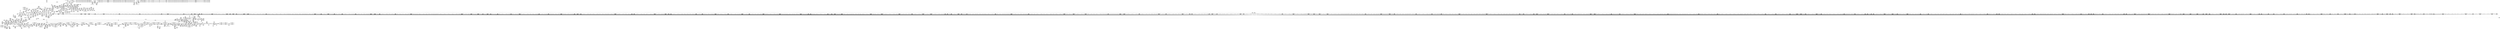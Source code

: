 digraph {
	CE0x53edd70 [shape=record,shape=Mrecord,label="{CE0x53edd70|mediated_filesystem:entry|*SummSource*}"]
	CE0x53ec1e0 [shape=record,shape=Mrecord,label="{CE0x53ec1e0|i64_2|*Constant*}"]
	CE0x5426f50 [shape=record,shape=Mrecord,label="{CE0x5426f50|0:_i16,_4:_i32,_8:_i16,_40:_%struct.super_block*,_72:_i32,_:_SCMRE_914,915_}"]
	CE0x54387f0 [shape=record,shape=Mrecord,label="{CE0x54387f0|80:_i64,_:_CRE_896,1208_|*MultipleSource*|security/apparmor/include/apparmor.h,117|*LoadInst*|security/apparmor/include/apparmor.h,117}"]
	CE0x5453370 [shape=record,shape=Mrecord,label="{CE0x5453370|80:_i64,_:_CRE_1840,1848_|*MultipleSource*|security/apparmor/include/apparmor.h,117|*LoadInst*|security/apparmor/include/apparmor.h,117}"]
	CE0x54ddc90 [shape=record,shape=Mrecord,label="{CE0x54ddc90|aa_cred_profile:tmp9|security/apparmor/include/context.h,100|*SummSource*}"]
	CE0x5404600 [shape=record,shape=Mrecord,label="{CE0x5404600|0:_i16,_4:_i32,_8:_i16,_40:_%struct.super_block*,_72:_i32,_:_SCMRE_185,186_}"]
	CE0x5430490 [shape=record,shape=Mrecord,label="{CE0x5430490|80:_i64,_:_CRE_455,456_}"]
	CE0x5420860 [shape=record,shape=Mrecord,label="{CE0x5420860|0:_i16,_4:_i32,_8:_i16,_40:_%struct.super_block*,_72:_i32,_:_SCMRE_800,804_|*MultipleSource*|Function::mediated_filesystem&Arg::inode::|security/apparmor/include/apparmor.h,117|security/apparmor/lsm.c,349}"]
	CE0x54ae570 [shape=record,shape=Mrecord,label="{CE0x54ae570|i64*_getelementptr_inbounds_(_2_x_i64_,_2_x_i64_*___llvm_gcov_ctr112,_i64_0,_i64_1)|*Constant*|*SummSource*}"]
	CE0x53b75a0 [shape=record,shape=Mrecord,label="{CE0x53b75a0|apparmor_path_chmod:tmp}"]
	CE0x5458620 [shape=record,shape=Mrecord,label="{CE0x5458620|aa_cred_profile:tobool1|security/apparmor/include/context.h,100|*SummSource*}"]
	CE0x53f9990 [shape=record,shape=Mrecord,label="{CE0x53f9990|_ret_i32_%retval.0,_!dbg_!18573|security/apparmor/lsm.c,353|*SummSource*}"]
	CE0x5406180 [shape=record,shape=Mrecord,label="{CE0x5406180|0:_i16,_4:_i32,_8:_i16,_40:_%struct.super_block*,_72:_i32,_:_SCMRE_205,206_}"]
	CE0x53f0a70 [shape=record,shape=Mrecord,label="{CE0x53f0a70|apparmor_path_chmod:dentry1|security/apparmor/lsm.c,352|*SummSink*}"]
	CE0x545df00 [shape=record,shape=Mrecord,label="{CE0x545df00|i8*_getelementptr_inbounds_(_36_x_i8_,_36_x_i8_*_.str12,_i32_0,_i32_0)|*Constant*|*SummSource*}"]
	CE0x547a670 [shape=record,shape=Mrecord,label="{CE0x547a670|aa_cred_profile:do.body5|*SummSink*}"]
	CE0x54cdbf0 [shape=record,shape=Mrecord,label="{CE0x54cdbf0|_ret_%struct.aa_profile*_%tmp34,_!dbg_!18602|security/apparmor/include/context.h,101|*SummSource*}"]
	CE0x54b43f0 [shape=record,shape=Mrecord,label="{CE0x54b43f0|i64*_getelementptr_inbounds_(_16_x_i64_,_16_x_i64_*___llvm_gcov_ctr46,_i64_0,_i64_0)|*Constant*|*SummSource*}"]
	CE0x53eb610 [shape=record,shape=Mrecord,label="{CE0x53eb610|_ret_i1_%lnot,_!dbg_!18565|security/apparmor/include/apparmor.h,117}"]
	CE0x53e7d00 [shape=record,shape=Mrecord,label="{CE0x53e7d00|COLLAPSED:_GCMRE___llvm_gcov_ctr55_internal_global_2_x_i64_zeroinitializer:_elem_0:default:}"]
	CE0x543fb00 [shape=record,shape=Mrecord,label="{CE0x543fb00|80:_i64,_:_CRE_1215,1216_}"]
	CE0x53bf570 [shape=record,shape=Mrecord,label="{CE0x53bf570|apparmor_path_chmod:d_inode|security/apparmor/lsm.c,349|*SummSource*}"]
	CE0x542cb30 [shape=record,shape=Mrecord,label="{CE0x542cb30|80:_i64,_:_CRE_401,402_}"]
	CE0x5450200 [shape=record,shape=Mrecord,label="{CE0x5450200|80:_i64,_:_CRE_1673,1674_}"]
	CE0x5436f10 [shape=record,shape=Mrecord,label="{CE0x5436f10|80:_i64,_:_CRE_631,632_}"]
	CE0x53f2c50 [shape=record,shape=Mrecord,label="{CE0x53f2c50|common_perm_mnt_dentry:tmp4|*LoadInst*|security/apparmor/lsm.c,207|*SummSource*}"]
	CE0x53daf70 [shape=record,shape=Mrecord,label="{CE0x53daf70|GLOBAL:__llvm_gcov_ctr82|Global_var:__llvm_gcov_ctr82}"]
	CE0x54205c0 [shape=record,shape=Mrecord,label="{CE0x54205c0|0:_i16,_4:_i32,_8:_i16,_40:_%struct.super_block*,_72:_i32,_:_SCMRE_792,800_|*MultipleSource*|Function::mediated_filesystem&Arg::inode::|security/apparmor/include/apparmor.h,117|security/apparmor/lsm.c,349}"]
	CE0x5424370 [shape=record,shape=Mrecord,label="{CE0x5424370|0:_i16,_4:_i32,_8:_i16,_40:_%struct.super_block*,_72:_i32,_:_SCMRE_887,888_}"]
	CE0x54407c0 [shape=record,shape=Mrecord,label="{CE0x54407c0|80:_i64,_:_CRE_1227,1228_}"]
	CE0x543f1f0 [shape=record,shape=Mrecord,label="{CE0x543f1f0|mediated_filesystem:s_flags|security/apparmor/include/apparmor.h,117}"]
	CE0x5413be0 [shape=record,shape=Mrecord,label="{CE0x5413be0|0:_i16,_4:_i32,_8:_i16,_40:_%struct.super_block*,_72:_i32,_:_SCMRE_486,487_}"]
	CE0x53d8650 [shape=record,shape=Mrecord,label="{CE0x53d8650|0:_i16,_4:_i32,_8:_i16,_40:_%struct.super_block*,_72:_i32,_:_SCMRE_472,473_}"]
	CE0x544d560 [shape=record,shape=Mrecord,label="{CE0x544d560|80:_i64,_:_CRE_1631,1632_}"]
	CE0x543f0c0 [shape=record,shape=Mrecord,label="{CE0x543f0c0|i32_10|*Constant*|*SummSink*}"]
	CE0x5467210 [shape=record,shape=Mrecord,label="{CE0x5467210|common_perm_mnt_dentry:bb|*SummSink*}"]
	CE0x544f980 [shape=record,shape=Mrecord,label="{CE0x544f980|80:_i64,_:_CRE_1665,1666_}"]
	CE0x54888e0 [shape=record,shape=Mrecord,label="{CE0x54888e0|__aa_current_profile:entry|*SummSink*}"]
	CE0x53fd990 [shape=record,shape=Mrecord,label="{CE0x53fd990|0:_i16,_4:_i32,_8:_i16,_40:_%struct.super_block*,_72:_i32,_:_SCMRE_12,16_|*MultipleSource*|Function::mediated_filesystem&Arg::inode::|security/apparmor/include/apparmor.h,117|security/apparmor/lsm.c,349}"]
	CE0x5448570 [shape=record,shape=Mrecord,label="{CE0x5448570|80:_i64,_:_CRE_1334,1335_}"]
	CE0x5430270 [shape=record,shape=Mrecord,label="{CE0x5430270|80:_i64,_:_CRE_453,454_}"]
	CE0x54ee1c0 [shape=record,shape=Mrecord,label="{CE0x54ee1c0|i64*_getelementptr_inbounds_(_16_x_i64_,_16_x_i64_*___llvm_gcov_ctr46,_i64_0,_i64_7)|*Constant*|*SummSource*}"]
	CE0x54b0860 [shape=record,shape=Mrecord,label="{CE0x54b0860|__aa_current_profile:tmp4|security/apparmor/include/context.h,138}"]
	CE0x5465d30 [shape=record,shape=Mrecord,label="{CE0x5465d30|mediated_filesystem:and|security/apparmor/include/apparmor.h,117|*SummSink*}"]
	CE0x5466130 [shape=record,shape=Mrecord,label="{CE0x5466130|mediated_filesystem:tobool|security/apparmor/include/apparmor.h,117|*SummSource*}"]
	CE0x5409f50 [shape=record,shape=Mrecord,label="{CE0x5409f50|0:_i16,_4:_i32,_8:_i16,_40:_%struct.super_block*,_72:_i32,_:_SCMRE_270,271_}"]
	CE0x5467050 [shape=record,shape=Mrecord,label="{CE0x5467050|common_perm_mnt_dentry:bb|*SummSource*}"]
	CE0x54debc0 [shape=record,shape=Mrecord,label="{CE0x54debc0|aa_cred_profile:lnot3|security/apparmor/include/context.h,100}"]
	CE0x54427a0 [shape=record,shape=Mrecord,label="{CE0x54427a0|80:_i64,_:_CRE_1257,1258_}"]
	CE0x53abb10 [shape=record,shape=Mrecord,label="{CE0x53abb10|i64*_getelementptr_inbounds_(_6_x_i64_,_6_x_i64_*___llvm_gcov_ctr82,_i64_0,_i64_4)|*Constant*|*SummSource*}"]
	CE0x5406700 [shape=record,shape=Mrecord,label="{CE0x5406700|0:_i16,_4:_i32,_8:_i16,_40:_%struct.super_block*,_72:_i32,_:_SCMRE_212,216_|*MultipleSource*|Function::mediated_filesystem&Arg::inode::|security/apparmor/include/apparmor.h,117|security/apparmor/lsm.c,349}"]
	CE0x542cf70 [shape=record,shape=Mrecord,label="{CE0x542cf70|80:_i64,_:_CRE_405,406_}"]
	CE0x542d080 [shape=record,shape=Mrecord,label="{CE0x542d080|80:_i64,_:_CRE_406,407_}"]
	CE0x540fad0 [shape=record,shape=Mrecord,label="{CE0x540fad0|0:_i16,_4:_i32,_8:_i16,_40:_%struct.super_block*,_72:_i32,_:_SCMRE_392,400_|*MultipleSource*|Function::mediated_filesystem&Arg::inode::|security/apparmor/include/apparmor.h,117|security/apparmor/lsm.c,349}"]
	CE0x542f4a0 [shape=record,shape=Mrecord,label="{CE0x542f4a0|80:_i64,_:_CRE_440,441_}"]
	CE0x543f9f0 [shape=record,shape=Mrecord,label="{CE0x543f9f0|80:_i64,_:_CRE_1214,1215_}"]
	CE0x53fd5a0 [shape=record,shape=Mrecord,label="{CE0x53fd5a0|0:_i16,_4:_i32,_8:_i16,_40:_%struct.super_block*,_72:_i32,_:_SCMRE_8,12_|*MultipleSource*|Function::mediated_filesystem&Arg::inode::|security/apparmor/include/apparmor.h,117|security/apparmor/lsm.c,349}"]
	CE0x542ed30 [shape=record,shape=Mrecord,label="{CE0x542ed30|80:_i64,_:_CRE_433,434_}"]
	CE0x54d7f00 [shape=record,shape=Mrecord,label="{CE0x54d7f00|aa_cred_profile:tmp11|security/apparmor/include/context.h,100|*SummSink*}"]
	CE0x54b4e40 [shape=record,shape=Mrecord,label="{CE0x54b4e40|GLOBAL:__aa_current_profile.__warned|Global_var:__aa_current_profile.__warned|*SummSource*}"]
	CE0x54b2b60 [shape=record,shape=Mrecord,label="{CE0x54b2b60|i64*_getelementptr_inbounds_(_11_x_i64_,_11_x_i64_*___llvm_gcov_ctr58,_i64_0,_i64_6)|*Constant*|*SummSource*}"]
	CE0x53bfac0 [shape=record,shape=Mrecord,label="{CE0x53bfac0|_call_void_mcount()_#2}"]
	CE0x53daac0 [shape=record,shape=Mrecord,label="{CE0x53daac0|i64_0|*Constant*|*SummSource*}"]
	CE0x53ea1e0 [shape=record,shape=Mrecord,label="{CE0x53ea1e0|__aa_current_profile:tmp|*SummSink*}"]
	CE0x542fe30 [shape=record,shape=Mrecord,label="{CE0x542fe30|80:_i64,_:_CRE_449,450_}"]
	CE0x5484e70 [shape=record,shape=Mrecord,label="{CE0x5484e70|aa_path_perm:profile|Function::aa_path_perm&Arg::profile::|*SummSource*}"]
	CE0x53e8150 [shape=record,shape=Mrecord,label="{CE0x53e8150|i32_0|*Constant*}"]
	CE0x5478200 [shape=record,shape=Mrecord,label="{CE0x5478200|common_perm_mnt_dentry:tmp7|*LoadInst*|security/apparmor/lsm.c,208|*SummSource*}"]
	CE0x5452200 [shape=record,shape=Mrecord,label="{CE0x5452200|80:_i64,_:_CRE_1768,1776_|*MultipleSource*|security/apparmor/include/apparmor.h,117|*LoadInst*|security/apparmor/include/apparmor.h,117}"]
	CE0x5458c20 [shape=record,shape=Mrecord,label="{CE0x5458c20|aa_cred_profile:lnot|security/apparmor/include/context.h,100|*SummSource*}"]
	CE0x541e890 [shape=record,shape=Mrecord,label="{CE0x541e890|0:_i16,_4:_i32,_8:_i16,_40:_%struct.super_block*,_72:_i32,_:_SCMRE_688,692_|*MultipleSource*|Function::mediated_filesystem&Arg::inode::|security/apparmor/include/apparmor.h,117|security/apparmor/lsm.c,349}"]
	CE0x542be90 [shape=record,shape=Mrecord,label="{CE0x542be90|80:_i64,_:_CRE_384,388_|*MultipleSource*|security/apparmor/include/apparmor.h,117|*LoadInst*|security/apparmor/include/apparmor.h,117}"]
	CE0x540a910 [shape=record,shape=Mrecord,label="{CE0x540a910|0:_i16,_4:_i32,_8:_i16,_40:_%struct.super_block*,_72:_i32,_:_SCMRE_276,277_}"]
	CE0x5416de0 [shape=record,shape=Mrecord,label="{CE0x5416de0|0:_i16,_4:_i32,_8:_i16,_40:_%struct.super_block*,_72:_i32,_:_SCMRE_563,564_}"]
	CE0x541f0c0 [shape=record,shape=Mrecord,label="{CE0x541f0c0|0:_i16,_4:_i32,_8:_i16,_40:_%struct.super_block*,_72:_i32,_:_SCMRE_712,728_|*MultipleSource*|Function::mediated_filesystem&Arg::inode::|security/apparmor/include/apparmor.h,117|security/apparmor/lsm.c,349}"]
	CE0x543c640 [shape=record,shape=Mrecord,label="{CE0x543c640|80:_i64,_:_CRE_216,224_|*MultipleSource*|security/apparmor/include/apparmor.h,117|*LoadInst*|security/apparmor/include/apparmor.h,117}"]
	CE0x543ed00 [shape=record,shape=Mrecord,label="{CE0x543ed00|80:_i64,_:_CRE_376,380_|*MultipleSource*|security/apparmor/include/apparmor.h,117|*LoadInst*|security/apparmor/include/apparmor.h,117}"]
	CE0x53eed70 [shape=record,shape=Mrecord,label="{CE0x53eed70|0:_i16,_4:_i32,_8:_i16,_40:_%struct.super_block*,_72:_i32,_:_SCMRE_2,4_|*MultipleSource*|Function::mediated_filesystem&Arg::inode::|security/apparmor/include/apparmor.h,117|security/apparmor/lsm.c,349}"]
	CE0x54cf9b0 [shape=record,shape=Mrecord,label="{CE0x54cf9b0|aa_cred_profile:expval|security/apparmor/include/context.h,100|*SummSource*}"]
	CE0x5460c40 [shape=record,shape=Mrecord,label="{CE0x5460c40|i64*_getelementptr_inbounds_(_11_x_i64_,_11_x_i64_*___llvm_gcov_ctr58,_i64_0,_i64_10)|*Constant*|*SummSource*}"]
	CE0x541a040 [shape=record,shape=Mrecord,label="{CE0x541a040|0:_i16,_4:_i32,_8:_i16,_40:_%struct.super_block*,_72:_i32,_:_SCMRE_594,595_}"]
	CE0x53f40e0 [shape=record,shape=Mrecord,label="{CE0x53f40e0|i64_4|*Constant*|*SummSource*}"]
	CE0x543d7b0 [shape=record,shape=Mrecord,label="{CE0x543d7b0|80:_i64,_:_CRE_288,296_|*MultipleSource*|security/apparmor/include/apparmor.h,117|*LoadInst*|security/apparmor/include/apparmor.h,117}"]
	CE0x53f9cb0 [shape=record,shape=Mrecord,label="{CE0x53f9cb0|mediated_filesystem:bb}"]
	CE0x54aa6d0 [shape=record,shape=Mrecord,label="{CE0x54aa6d0|aa_cred_profile:tmp2|*SummSink*}"]
	CE0x5408250 [shape=record,shape=Mrecord,label="{CE0x5408250|0:_i16,_4:_i32,_8:_i16,_40:_%struct.super_block*,_72:_i32,_:_SCMRE_252,253_}"]
	CE0x54419d0 [shape=record,shape=Mrecord,label="{CE0x54419d0|80:_i64,_:_CRE_1244,1245_}"]
	CE0x544e440 [shape=record,shape=Mrecord,label="{CE0x544e440|80:_i64,_:_CRE_1645,1646_}"]
	CE0x54675a0 [shape=record,shape=Mrecord,label="{CE0x54675a0|common_perm_mnt_dentry:uid|security/apparmor/lsm.c,207}"]
	CE0x5425070 [shape=record,shape=Mrecord,label="{CE0x5425070|0:_i16,_4:_i32,_8:_i16,_40:_%struct.super_block*,_72:_i32,_:_SCMRE_895,896_}"]
	CE0x5466bd0 [shape=record,shape=Mrecord,label="{CE0x5466bd0|mediated_filesystem:lnot|security/apparmor/include/apparmor.h,117|*SummSink*}"]
	CE0x5406bd0 [shape=record,shape=Mrecord,label="{CE0x5406bd0|0:_i16,_4:_i32,_8:_i16,_40:_%struct.super_block*,_72:_i32,_:_SCMRE_224,232_|*MultipleSource*|Function::mediated_filesystem&Arg::inode::|security/apparmor/include/apparmor.h,117|security/apparmor/lsm.c,349}"]
	CE0x5403b00 [shape=record,shape=Mrecord,label="{CE0x5403b00|0:_i16,_4:_i32,_8:_i16,_40:_%struct.super_block*,_72:_i32,_:_SCMRE_177,178_}"]
	CE0x54127a0 [shape=record,shape=Mrecord,label="{CE0x54127a0|80:_i64,_:_CRE_1313,1314_}"]
	CE0x544c220 [shape=record,shape=Mrecord,label="{CE0x544c220|80:_i64,_:_CRE_1608,1612_|*MultipleSource*|security/apparmor/include/apparmor.h,117|*LoadInst*|security/apparmor/include/apparmor.h,117}"]
	CE0x543a1a0 [shape=record,shape=Mrecord,label="{CE0x543a1a0|80:_i64,_:_CRE_64,72_|*MultipleSource*|security/apparmor/include/apparmor.h,117|*LoadInst*|security/apparmor/include/apparmor.h,117}"]
	CE0x5448ce0 [shape=record,shape=Mrecord,label="{CE0x5448ce0|80:_i64,_:_CRE_1341,1342_}"]
	CE0x544ecc0 [shape=record,shape=Mrecord,label="{CE0x544ecc0|80:_i64,_:_CRE_1653,1654_}"]
	CE0x53afc40 [shape=record,shape=Mrecord,label="{CE0x53afc40|apparmor_path_chmod:tmp|*SummSink*}"]
	CE0x54cf280 [shape=record,shape=Mrecord,label="{CE0x54cf280|GLOBAL:llvm.expect.i64|*Constant*}"]
	CE0x5434380 [shape=record,shape=Mrecord,label="{CE0x5434380|80:_i64,_:_CRE_590,591_}"]
	CE0x53f2850 [shape=record,shape=Mrecord,label="{CE0x53f2850|common_perm_mnt_dentry:tmp4|*LoadInst*|security/apparmor/lsm.c,207|*SummSink*}"]
	CE0x544bc50 [shape=record,shape=Mrecord,label="{CE0x544bc50|80:_i64,_:_CRE_1592,1596_|*MultipleSource*|security/apparmor/include/apparmor.h,117|*LoadInst*|security/apparmor/include/apparmor.h,117}"]
	CE0x53f7430 [shape=record,shape=Mrecord,label="{CE0x53f7430|common_perm:if.then}"]
	CE0x54cf0c0 [shape=record,shape=Mrecord,label="{CE0x54cf0c0|aa_cred_profile:conv|security/apparmor/include/context.h,100|*SummSink*}"]
	CE0x5443790 [shape=record,shape=Mrecord,label="{CE0x5443790|80:_i64,_:_CRE_1272,1273_}"]
	CE0x54d5a50 [shape=record,shape=Mrecord,label="{CE0x54d5a50|aa_cred_profile:tmp32|security/apparmor/include/context.h,101|*SummSink*}"]
	CE0x53b6610 [shape=record,shape=Mrecord,label="{CE0x53b6610|apparmor_path_chmod:if.end|*SummSink*}"]
	CE0x53c3770 [shape=record,shape=Mrecord,label="{CE0x53c3770|apparmor_path_chmod:tmp7|security/apparmor/lsm.c,349|*SummSource*}"]
	CE0x5450ec0 [shape=record,shape=Mrecord,label="{CE0x5450ec0|80:_i64,_:_CRE_1685,1686_}"]
	CE0x5451e20 [shape=record,shape=Mrecord,label="{CE0x5451e20|80:_i64,_:_CRE_1752,1760_|*MultipleSource*|security/apparmor/include/apparmor.h,117|*LoadInst*|security/apparmor/include/apparmor.h,117}"]
	CE0x540db70 [shape=record,shape=Mrecord,label="{CE0x540db70|0:_i16,_4:_i32,_8:_i16,_40:_%struct.super_block*,_72:_i32,_:_SCMRE_307,308_}"]
	CE0x54f4180 [shape=record,shape=Mrecord,label="{CE0x54f4180|aa_cred_profile:tmp14|security/apparmor/include/context.h,100|*SummSink*}"]
	CE0x54260b0 [shape=record,shape=Mrecord,label="{CE0x54260b0|0:_i16,_4:_i32,_8:_i16,_40:_%struct.super_block*,_72:_i32,_:_SCMRE_905,906_}"]
	CE0x54529c0 [shape=record,shape=Mrecord,label="{CE0x54529c0|80:_i64,_:_CRE_1800,1804_|*MultipleSource*|security/apparmor/include/apparmor.h,117|*LoadInst*|security/apparmor/include/apparmor.h,117}"]
	CE0x54d7900 [shape=record,shape=Mrecord,label="{CE0x54d7900|aa_cred_profile:lor.rhs|*SummSource*}"]
	CE0x53b8010 [shape=record,shape=Mrecord,label="{CE0x53b8010|_ret_i32_%error.0,_!dbg_!18575|security/apparmor/lsm.c,172}"]
	CE0x5465ca0 [shape=record,shape=Mrecord,label="{CE0x5465ca0|mediated_filesystem:and|security/apparmor/include/apparmor.h,117|*SummSource*}"]
	CE0x54de300 [shape=record,shape=Mrecord,label="{CE0x54de300|aa_cred_profile:lnot|security/apparmor/include/context.h,100|*SummSink*}"]
	CE0x54275d0 [shape=record,shape=Mrecord,label="{CE0x54275d0|0:_i16,_4:_i32,_8:_i16,_40:_%struct.super_block*,_72:_i32,_:_SCMRE_918,919_}"]
	CE0x5436690 [shape=record,shape=Mrecord,label="{CE0x5436690|80:_i64,_:_CRE_623,624_}"]
	CE0x546d2b0 [shape=record,shape=Mrecord,label="{CE0x546d2b0|i64_-2147483648|*Constant*|*SummSource*}"]
	CE0x5484460 [shape=record,shape=Mrecord,label="{CE0x5484460|GLOBAL:aa_path_perm|*Constant*|*SummSink*}"]
	CE0x53eee40 [shape=record,shape=Mrecord,label="{CE0x53eee40|0:_i16,_4:_i32,_8:_i16,_40:_%struct.super_block*,_72:_i32,_:_SCMRE_4,8_|*MultipleSource*|Function::mediated_filesystem&Arg::inode::|security/apparmor/include/apparmor.h,117|security/apparmor/lsm.c,349}"]
	CE0x544dbc0 [shape=record,shape=Mrecord,label="{CE0x544dbc0|80:_i64,_:_CRE_1637,1638_}"]
	CE0x54dce90 [shape=record,shape=Mrecord,label="{CE0x54dce90|i64*_getelementptr_inbounds_(_16_x_i64_,_16_x_i64_*___llvm_gcov_ctr46,_i64_0,_i64_9)|*Constant*|*SummSource*}"]
	CE0x53f1a60 [shape=record,shape=Mrecord,label="{CE0x53f1a60|GLOBAL:common_perm_mnt_dentry|*Constant*|*SummSource*}"]
	CE0x53f5e80 [shape=record,shape=Mrecord,label="{CE0x53f5e80|i32_256|*Constant*|*SummSource*}"]
	CE0x54d6070 [shape=record,shape=Mrecord,label="{CE0x54d6070|aa_cred_profile:tmp33|security/apparmor/include/context.h,101|*SummSource*}"]
	CE0x5401740 [shape=record,shape=Mrecord,label="{CE0x5401740|0:_i16,_4:_i32,_8:_i16,_40:_%struct.super_block*,_72:_i32,_:_SCMRE_151,152_}"]
	CE0x5486810 [shape=record,shape=Mrecord,label="{CE0x5486810|common_perm:entry|*SummSource*}"]
	CE0x5453560 [shape=record,shape=Mrecord,label="{CE0x5453560|80:_i64,_:_CRE_1848,1856_|*MultipleSource*|security/apparmor/include/apparmor.h,117|*LoadInst*|security/apparmor/include/apparmor.h,117}"]
	CE0x547b280 [shape=record,shape=Mrecord,label="{CE0x547b280|i64_4|*Constant*}"]
	CE0x5442470 [shape=record,shape=Mrecord,label="{CE0x5442470|80:_i64,_:_CRE_1254,1255_}"]
	CE0x5402d40 [shape=record,shape=Mrecord,label="{CE0x5402d40|0:_i16,_4:_i32,_8:_i16,_40:_%struct.super_block*,_72:_i32,_:_SCMRE_167,168_}"]
	CE0x54594a0 [shape=record,shape=Mrecord,label="{CE0x54594a0|GLOBAL:__aa_current_profile|*Constant*|*SummSource*}"]
	CE0x53f66a0 [shape=record,shape=Mrecord,label="{CE0x53f66a0|__aa_current_profile:cred|security/apparmor/include/context.h,138|*SummSource*}"]
	CE0x54128b0 [shape=record,shape=Mrecord,label="{CE0x54128b0|80:_i64,_:_CRE_1314,1315_}"]
	CE0x543e540 [shape=record,shape=Mrecord,label="{CE0x543e540|80:_i64,_:_CRE_344,352_|*MultipleSource*|security/apparmor/include/apparmor.h,117|*LoadInst*|security/apparmor/include/apparmor.h,117}"]
	CE0x5452010 [shape=record,shape=Mrecord,label="{CE0x5452010|80:_i64,_:_CRE_1760,1764_|*MultipleSource*|security/apparmor/include/apparmor.h,117|*LoadInst*|security/apparmor/include/apparmor.h,117}"]
	CE0x542fd20 [shape=record,shape=Mrecord,label="{CE0x542fd20|80:_i64,_:_CRE_448,449_}"]
	CE0x54f4040 [shape=record,shape=Mrecord,label="{CE0x54f4040|aa_cred_profile:tmp14|security/apparmor/include/context.h,100}"]
	CE0x541c740 [shape=record,shape=Mrecord,label="{CE0x541c740|0:_i16,_4:_i32,_8:_i16,_40:_%struct.super_block*,_72:_i32,_:_SCMRE_618,619_}"]
	CE0x545ddb0 [shape=record,shape=Mrecord,label="{CE0x545ddb0|i8*_getelementptr_inbounds_(_36_x_i8_,_36_x_i8_*_.str12,_i32_0,_i32_0)|*Constant*}"]
	CE0x5401320 [shape=record,shape=Mrecord,label="{CE0x5401320|0:_i16,_4:_i32,_8:_i16,_40:_%struct.super_block*,_72:_i32,_:_SCMRE_148,149_}"]
	CE0x53f7060 [shape=record,shape=Mrecord,label="{CE0x53f7060|__aa_current_profile:tmp21|security/apparmor/include/context.h,138|*SummSink*}"]
	CE0x5488ca0 [shape=record,shape=Mrecord,label="{CE0x5488ca0|__aa_current_profile:tobool|security/apparmor/include/context.h,138|*SummSink*}"]
	CE0x541d100 [shape=record,shape=Mrecord,label="{CE0x541d100|0:_i16,_4:_i32,_8:_i16,_40:_%struct.super_block*,_72:_i32,_:_SCMRE_624,628_|*MultipleSource*|Function::mediated_filesystem&Arg::inode::|security/apparmor/include/apparmor.h,117|security/apparmor/lsm.c,349}"]
	CE0x544fba0 [shape=record,shape=Mrecord,label="{CE0x544fba0|80:_i64,_:_CRE_1667,1668_}"]
	CE0x5417600 [shape=record,shape=Mrecord,label="{CE0x5417600|0:_i16,_4:_i32,_8:_i16,_40:_%struct.super_block*,_72:_i32,_:_SCMRE_568,569_}"]
	CE0x54579c0 [shape=record,shape=Mrecord,label="{CE0x54579c0|common_perm_mnt_dentry:d_inode|security/apparmor/lsm.c,207|*SummSource*}"]
	CE0x543d3d0 [shape=record,shape=Mrecord,label="{CE0x543d3d0|80:_i64,_:_CRE_272,280_|*MultipleSource*|security/apparmor/include/apparmor.h,117|*LoadInst*|security/apparmor/include/apparmor.h,117}"]
	CE0x5448350 [shape=record,shape=Mrecord,label="{CE0x5448350|80:_i64,_:_CRE_1332,1333_}"]
	CE0x540a770 [shape=record,shape=Mrecord,label="{CE0x540a770|0:_i16,_4:_i32,_8:_i16,_40:_%struct.super_block*,_72:_i32,_:_SCMRE_275,276_}"]
	CE0x5439940 [shape=record,shape=Mrecord,label="{CE0x5439940|80:_i64,_:_CRE_24,32_|*MultipleSource*|security/apparmor/include/apparmor.h,117|*LoadInst*|security/apparmor/include/apparmor.h,117}"]
	CE0x5413220 [shape=record,shape=Mrecord,label="{CE0x5413220|0:_i16,_4:_i32,_8:_i16,_40:_%struct.super_block*,_72:_i32,_:_SCMRE_480,481_}"]
	CE0x53e9990 [shape=record,shape=Mrecord,label="{CE0x53e9990|common_perm_mnt_dentry:path|security/apparmor/lsm.c, 206|*SummSource*}"]
	CE0x541eb80 [shape=record,shape=Mrecord,label="{CE0x541eb80|0:_i16,_4:_i32,_8:_i16,_40:_%struct.super_block*,_72:_i32,_:_SCMRE_696,704_|*MultipleSource*|Function::mediated_filesystem&Arg::inode::|security/apparmor/include/apparmor.h,117|security/apparmor/lsm.c,349}"]
	CE0x5461c00 [shape=record,shape=Mrecord,label="{CE0x5461c00|__aa_current_profile:call3|security/apparmor/include/context.h,138}"]
	CE0x53b86d0 [shape=record,shape=Mrecord,label="{CE0x53b86d0|common_perm:cond|Function::common_perm&Arg::cond::|*SummSink*}"]
	CE0x54abe30 [shape=record,shape=Mrecord,label="{CE0x54abe30|__aa_current_profile:if.end|*SummSource*}"]
	CE0x54cd640 [shape=record,shape=Mrecord,label="{CE0x54cd640|aa_cred_profile:entry|*SummSource*}"]
	CE0x54842e0 [shape=record,shape=Mrecord,label="{CE0x54842e0|GLOBAL:aa_path_perm|*Constant*|*SummSource*}"]
	CE0x54d6230 [shape=record,shape=Mrecord,label="{CE0x54d6230|aa_cred_profile:tmp33|security/apparmor/include/context.h,101|*SummSink*}"]
	CE0x5440380 [shape=record,shape=Mrecord,label="{CE0x5440380|80:_i64,_:_CRE_1223,1224_}"]
	CE0x543f130 [shape=record,shape=Mrecord,label="{CE0x543f130|80:_i64,_:_CRE_0,8_|*MultipleSource*|security/apparmor/include/apparmor.h,117|*LoadInst*|security/apparmor/include/apparmor.h,117}"]
	CE0x546d820 [shape=record,shape=Mrecord,label="{CE0x546d820|i64*_getelementptr_inbounds_(_5_x_i64_,_5_x_i64_*___llvm_gcov_ctr57,_i64_0,_i64_0)|*Constant*|*SummSink*}"]
	CE0x54df0d0 [shape=record,shape=Mrecord,label="{CE0x54df0d0|aa_cred_profile:lnot3|security/apparmor/include/context.h,100|*SummSink*}"]
	CE0x546d150 [shape=record,shape=Mrecord,label="{CE0x546d150|i64*_getelementptr_inbounds_(_2_x_i64_,_2_x_i64_*___llvm_gcov_ctr83,_i64_0,_i64_0)|*Constant*|*SummSink*}"]
	CE0x542d4c0 [shape=record,shape=Mrecord,label="{CE0x542d4c0|80:_i64,_:_CRE_410,411_}"]
	CE0x54346b0 [shape=record,shape=Mrecord,label="{CE0x54346b0|80:_i64,_:_CRE_593,594_}"]
	CE0x5454d60 [shape=record,shape=Mrecord,label="{CE0x5454d60|80:_i64,_:_CRE_1928,2056_|*MultipleSource*|security/apparmor/include/apparmor.h,117|*LoadInst*|security/apparmor/include/apparmor.h,117}"]
	CE0x544cdf0 [shape=record,shape=Mrecord,label="{CE0x544cdf0|80:_i64,_:_CRE_1624,1625_}"]
	CE0x5400f00 [shape=record,shape=Mrecord,label="{CE0x5400f00|0:_i16,_4:_i32,_8:_i16,_40:_%struct.super_block*,_72:_i32,_:_SCMRE_145,146_}"]
	CE0x53f9380 [shape=record,shape=Mrecord,label="{CE0x53f9380|apparmor_path_chmod:tmp15|security/apparmor/lsm.c,353}"]
	CE0x544eff0 [shape=record,shape=Mrecord,label="{CE0x544eff0|80:_i64,_:_CRE_1656,1657_}"]
	CE0x5403840 [shape=record,shape=Mrecord,label="{CE0x5403840|0:_i16,_4:_i32,_8:_i16,_40:_%struct.super_block*,_72:_i32,_:_SCMRE_175,176_}"]
	CE0x544e990 [shape=record,shape=Mrecord,label="{CE0x544e990|80:_i64,_:_CRE_1650,1651_}"]
	CE0x545d8e0 [shape=record,shape=Mrecord,label="{CE0x545d8e0|_call_void_lockdep_rcu_suspicious(i8*_getelementptr_inbounds_(_36_x_i8_,_36_x_i8_*_.str12,_i32_0,_i32_0),_i32_138,_i8*_getelementptr_inbounds_(_45_x_i8_,_45_x_i8_*_.str14,_i32_0,_i32_0))_#7,_!dbg_!18575|security/apparmor/include/context.h,138}"]
	CE0x542eb10 [shape=record,shape=Mrecord,label="{CE0x542eb10|80:_i64,_:_CRE_431,432_}"]
	CE0x54d4cb0 [shape=record,shape=Mrecord,label="{CE0x54d4cb0|aa_cred_profile:tmp28|security/apparmor/include/context.h,100}"]
	CE0x5415ba0 [shape=record,shape=Mrecord,label="{CE0x5415ba0|0:_i16,_4:_i32,_8:_i16,_40:_%struct.super_block*,_72:_i32,_:_SCMRE_552,553_}"]
	CE0x54d6980 [shape=record,shape=Mrecord,label="{CE0x54d6980|aa_cred_profile:tmp34|security/apparmor/include/context.h,101}"]
	CE0x53eefc0 [shape=record,shape=Mrecord,label="{CE0x53eefc0|mediated_filesystem:tmp4|*LoadInst*|security/apparmor/include/apparmor.h,117|*SummSink*}"]
	CE0x53f8240 [shape=record,shape=Mrecord,label="{CE0x53f8240|i64*_getelementptr_inbounds_(_6_x_i64_,_6_x_i64_*___llvm_gcov_ctr82,_i64_0,_i64_5)|*Constant*}"]
	CE0x54d2b90 [shape=record,shape=Mrecord,label="{CE0x54d2b90|aa_cred_profile:tmp30|security/apparmor/include/context.h,100}"]
	CE0x5480880 [shape=record,shape=Mrecord,label="{CE0x5480880|i64*_getelementptr_inbounds_(_5_x_i64_,_5_x_i64_*___llvm_gcov_ctr57,_i64_0,_i64_3)|*Constant*}"]
	CE0x54aa660 [shape=record,shape=Mrecord,label="{CE0x54aa660|aa_cred_profile:tmp2|*SummSource*}"]
	CE0x5411210 [shape=record,shape=Mrecord,label="{CE0x5411210|80:_i64,_:_CRE_1274,1275_}"]
	CE0x54d9b20 [shape=record,shape=Mrecord,label="{CE0x54d9b20|i64*_getelementptr_inbounds_(_16_x_i64_,_16_x_i64_*___llvm_gcov_ctr46,_i64_0,_i64_10)|*Constant*|*SummSink*}"]
	CE0x5429a00 [shape=record,shape=Mrecord,label="{CE0x5429a00|0:_i16,_4:_i32,_8:_i16,_40:_%struct.super_block*,_72:_i32,_:_SCMRE_960,968_|*MultipleSource*|Function::mediated_filesystem&Arg::inode::|security/apparmor/include/apparmor.h,117|security/apparmor/lsm.c,349}"]
	CE0x544eaa0 [shape=record,shape=Mrecord,label="{CE0x544eaa0|80:_i64,_:_CRE_1651,1652_}"]
	CE0x543cff0 [shape=record,shape=Mrecord,label="{CE0x543cff0|80:_i64,_:_CRE_264,268_|*MultipleSource*|security/apparmor/include/apparmor.h,117|*LoadInst*|security/apparmor/include/apparmor.h,117}"]
	CE0x544e220 [shape=record,shape=Mrecord,label="{CE0x544e220|80:_i64,_:_CRE_1643,1644_}"]
	CE0x5420080 [shape=record,shape=Mrecord,label="{CE0x5420080|0:_i16,_4:_i32,_8:_i16,_40:_%struct.super_block*,_72:_i32,_:_SCMRE_768,776_|*MultipleSource*|Function::mediated_filesystem&Arg::inode::|security/apparmor/include/apparmor.h,117|security/apparmor/lsm.c,349}"]
	CE0x547b520 [shape=record,shape=Mrecord,label="{CE0x547b520|__aa_current_profile:tmp9|security/apparmor/include/context.h,138|*SummSink*}"]
	CE0x5452bb0 [shape=record,shape=Mrecord,label="{CE0x5452bb0|80:_i64,_:_CRE_1808,1816_|*MultipleSource*|security/apparmor/include/apparmor.h,117|*LoadInst*|security/apparmor/include/apparmor.h,117}"]
	CE0x53f94e0 [shape=record,shape=Mrecord,label="{CE0x53f94e0|apparmor_path_chmod:tmp15|security/apparmor/lsm.c,353|*SummSource*}"]
	CE0x53f2e10 [shape=record,shape=Mrecord,label="{CE0x53f2e10|i32_2|*Constant*}"]
	CE0x5465900 [shape=record,shape=Mrecord,label="{CE0x5465900|i64_3|*Constant*|*SummSource*}"]
	CE0x5462a80 [shape=record,shape=Mrecord,label="{CE0x5462a80|_ret_%struct.task_struct*_%tmp4,_!dbg_!18563|./arch/x86/include/asm/current.h,14|*SummSource*}"]
	CE0x5462d60 [shape=record,shape=Mrecord,label="{CE0x5462d60|_ret_%struct.task_struct*_%tmp4,_!dbg_!18563|./arch/x86/include/asm/current.h,14|*SummSink*}"]
	CE0x546d620 [shape=record,shape=Mrecord,label="{CE0x546d620|common_perm_mnt_dentry:d_inode3|security/apparmor/lsm.c,208|*SummSource*}"]
	CE0x54b57b0 [shape=record,shape=Mrecord,label="{CE0x54b57b0|i64_0|*Constant*}"]
	CE0x544b210 [shape=record,shape=Mrecord,label="{CE0x544b210|80:_i64,_:_CRE_1376,1384_|*MultipleSource*|security/apparmor/include/apparmor.h,117|*LoadInst*|security/apparmor/include/apparmor.h,117}"]
	CE0x545a2a0 [shape=record,shape=Mrecord,label="{CE0x545a2a0|aa_cred_profile:tmp1}"]
	CE0x5427c50 [shape=record,shape=Mrecord,label="{CE0x5427c50|0:_i16,_4:_i32,_8:_i16,_40:_%struct.super_block*,_72:_i32,_:_SCMRE_922,923_}"]
	CE0x540ea80 [shape=record,shape=Mrecord,label="{CE0x540ea80|0:_i16,_4:_i32,_8:_i16,_40:_%struct.super_block*,_72:_i32,_:_SCMRE_336,344_|*MultipleSource*|Function::mediated_filesystem&Arg::inode::|security/apparmor/include/apparmor.h,117|security/apparmor/lsm.c,349}"]
	CE0x53f64f0 [shape=record,shape=Mrecord,label="{CE0x53f64f0|COLLAPSED:_GCRE_current_task_external_global_%struct.task_struct*:_elem_0::|security/apparmor/include/context.h,138}"]
	CE0x54dc3f0 [shape=record,shape=Mrecord,label="{CE0x54dc3f0|i32_100|*Constant*}"]
	CE0x53da670 [shape=record,shape=Mrecord,label="{CE0x53da670|apparmor_path_chmod:tmp4|security/apparmor/lsm.c,349}"]
	CE0x5422050 [shape=record,shape=Mrecord,label="{CE0x5422050|0:_i16,_4:_i32,_8:_i16,_40:_%struct.super_block*,_72:_i32,_:_SCMRE_865,866_}"]
	CE0x54623e0 [shape=record,shape=Mrecord,label="{CE0x54623e0|i64*_getelementptr_inbounds_(_11_x_i64_,_11_x_i64_*___llvm_gcov_ctr58,_i64_0,_i64_9)|*Constant*}"]
	CE0x54b4fa0 [shape=record,shape=Mrecord,label="{CE0x54b4fa0|GLOBAL:__aa_current_profile.__warned|Global_var:__aa_current_profile.__warned|*SummSink*}"]
	CE0x5419820 [shape=record,shape=Mrecord,label="{CE0x5419820|0:_i16,_4:_i32,_8:_i16,_40:_%struct.super_block*,_72:_i32,_:_SCMRE_589,590_}"]
	CE0x542ad30 [shape=record,shape=Mrecord,label="{CE0x542ad30|0:_i16,_4:_i32,_8:_i16,_40:_%struct.super_block*,_72:_i32,_:_SCMRE_984,988_|*MultipleSource*|Function::mediated_filesystem&Arg::inode::|security/apparmor/include/apparmor.h,117|security/apparmor/lsm.c,349}"]
	CE0x543c450 [shape=record,shape=Mrecord,label="{CE0x543c450|80:_i64,_:_CRE_208,216_|*MultipleSource*|security/apparmor/include/apparmor.h,117|*LoadInst*|security/apparmor/include/apparmor.h,117}"]
	CE0x5466ec0 [shape=record,shape=Mrecord,label="{CE0x5466ec0|common_perm_mnt_dentry:bb}"]
	CE0x542ff40 [shape=record,shape=Mrecord,label="{CE0x542ff40|80:_i64,_:_CRE_450,451_}"]
	CE0x542e8f0 [shape=record,shape=Mrecord,label="{CE0x542e8f0|80:_i64,_:_CRE_429,430_}"]
	CE0x545d030 [shape=record,shape=Mrecord,label="{CE0x545d030|i1_true|*Constant*}"]
	CE0x54695a0 [shape=record,shape=Mrecord,label="{CE0x54695a0|aa_cred_profile:tmp8|security/apparmor/include/context.h,100}"]
	CE0x53f0530 [shape=record,shape=Mrecord,label="{CE0x53f0530|apparmor_path_chmod:dentry1|security/apparmor/lsm.c,352|*SummSource*}"]
	CE0x540a0f0 [shape=record,shape=Mrecord,label="{CE0x540a0f0|0:_i16,_4:_i32,_8:_i16,_40:_%struct.super_block*,_72:_i32,_:_SCMRE_271,272_}"]
	CE0x53ee980 [shape=record,shape=Mrecord,label="{CE0x53ee980|mediated_filesystem:i_sb|security/apparmor/include/apparmor.h,117|*SummSource*}"]
	CE0x53e9af0 [shape=record,shape=Mrecord,label="{CE0x53e9af0|common_perm_mnt_dentry:cond|security/apparmor/lsm.c, 207}"]
	CE0x5454b70 [shape=record,shape=Mrecord,label="{CE0x5454b70|80:_i64,_:_CRE_1920,1928_|*MultipleSource*|security/apparmor/include/apparmor.h,117|*LoadInst*|security/apparmor/include/apparmor.h,117}"]
	CE0x54dcb50 [shape=record,shape=Mrecord,label="{CE0x54dcb50|i64_12|*Constant*|*SummSink*}"]
	CE0x5418e60 [shape=record,shape=Mrecord,label="{CE0x5418e60|0:_i16,_4:_i32,_8:_i16,_40:_%struct.super_block*,_72:_i32,_:_SCMRE_583,584_}"]
	CE0x53f83d0 [shape=record,shape=Mrecord,label="{CE0x53f83d0|apparmor_path_chmod:retval.0}"]
	CE0x54b40c0 [shape=record,shape=Mrecord,label="{CE0x54b40c0|__aa_current_profile:tmp7|security/apparmor/include/context.h,138|*SummSink*}"]
	CE0x543eb10 [shape=record,shape=Mrecord,label="{CE0x543eb10|80:_i64,_:_CRE_368,372_|*MultipleSource*|security/apparmor/include/apparmor.h,117|*LoadInst*|security/apparmor/include/apparmor.h,117}"]
	CE0x54416a0 [shape=record,shape=Mrecord,label="{CE0x54416a0|80:_i64,_:_CRE_1241,1242_}"]
	CE0x5481840 [shape=record,shape=Mrecord,label="{CE0x5481840|aa_path_perm:cond|Function::aa_path_perm&Arg::cond::|*SummSource*}"]
	CE0x547c120 [shape=record,shape=Mrecord,label="{CE0x547c120|aa_cred_profile:do.end10}"]
	CE0x5468ad0 [shape=record,shape=Mrecord,label="{CE0x5468ad0|common_perm_mnt_dentry:tmp2|*SummSink*}"]
	CE0x5484590 [shape=record,shape=Mrecord,label="{CE0x5484590|aa_path_perm:entry}"]
	CE0x53ecb80 [shape=record,shape=Mrecord,label="{CE0x53ecb80|mediated_filesystem:bb|*SummSource*}"]
	CE0x54aa2a0 [shape=record,shape=Mrecord,label="{CE0x54aa2a0|__aa_current_profile:tmp3|*SummSink*}"]
	CE0x542f6c0 [shape=record,shape=Mrecord,label="{CE0x542f6c0|80:_i64,_:_CRE_442,443_}"]
	CE0x54ec270 [shape=record,shape=Mrecord,label="{CE0x54ec270|aa_cred_profile:tmp21|security/apparmor/include/context.h,100}"]
	CE0x5430c00 [shape=record,shape=Mrecord,label="{CE0x5430c00|80:_i64,_:_CRE_462,463_}"]
	CE0x5449ab0 [shape=record,shape=Mrecord,label="{CE0x5449ab0|80:_i64,_:_CRE_1354,1355_}"]
	CE0x54102b0 [shape=record,shape=Mrecord,label="{CE0x54102b0|0:_i16,_4:_i32,_8:_i16,_40:_%struct.super_block*,_72:_i32,_:_SCMRE_416,424_|*MultipleSource*|Function::mediated_filesystem&Arg::inode::|security/apparmor/include/apparmor.h,117|security/apparmor/lsm.c,349}"]
	CE0x5435bf0 [shape=record,shape=Mrecord,label="{CE0x5435bf0|80:_i64,_:_CRE_613,614_}"]
	CE0x5419ea0 [shape=record,shape=Mrecord,label="{CE0x5419ea0|0:_i16,_4:_i32,_8:_i16,_40:_%struct.super_block*,_72:_i32,_:_SCMRE_593,594_}"]
	CE0x5425a30 [shape=record,shape=Mrecord,label="{CE0x5425a30|0:_i16,_4:_i32,_8:_i16,_40:_%struct.super_block*,_72:_i32,_:_SCMRE_901,902_}"]
	CE0x5457c40 [shape=record,shape=Mrecord,label="{CE0x5457c40|common_perm:if.then|*SummSource*}"]
	CE0x54d3a30 [shape=record,shape=Mrecord,label="{CE0x54d3a30|aa_cred_profile:tmp26|security/apparmor/include/context.h,100|*SummSource*}"]
	CE0x54499a0 [shape=record,shape=Mrecord,label="{CE0x54499a0|80:_i64,_:_CRE_1353,1354_}"]
	CE0x53b0d10 [shape=record,shape=Mrecord,label="{CE0x53b0d10|apparmor_path_chmod:bb|*SummSink*}"]
	CE0x53eb2e0 [shape=record,shape=Mrecord,label="{CE0x53eb2e0|apparmor_path_chmod:tmp11|security/apparmor/lsm.c,352}"]
	CE0x5417ae0 [shape=record,shape=Mrecord,label="{CE0x5417ae0|0:_i16,_4:_i32,_8:_i16,_40:_%struct.super_block*,_72:_i32,_:_SCMRE_571,572_}"]
	CE0x5406020 [shape=record,shape=Mrecord,label="{CE0x5406020|0:_i16,_4:_i32,_8:_i16,_40:_%struct.super_block*,_72:_i32,_:_SCMRE_204,205_}"]
	CE0x541d440 [shape=record,shape=Mrecord,label="{CE0x541d440|0:_i16,_4:_i32,_8:_i16,_40:_%struct.super_block*,_72:_i32,_:_SCMRE_640,648_|*MultipleSource*|Function::mediated_filesystem&Arg::inode::|security/apparmor/include/apparmor.h,117|security/apparmor/lsm.c,349}"]
	CE0x5406440 [shape=record,shape=Mrecord,label="{CE0x5406440|0:_i16,_4:_i32,_8:_i16,_40:_%struct.super_block*,_72:_i32,_:_SCMRE_207,208_}"]
	CE0x53f4d00 [shape=record,shape=Mrecord,label="{CE0x53f4d00|i32_4|*Constant*|*SummSource*}"]
	CE0x54d80c0 [shape=record,shape=Mrecord,label="{CE0x54d80c0|aa_cred_profile:profile|security/apparmor/include/context.h,100}"]
	CE0x5488840 [shape=record,shape=Mrecord,label="{CE0x5488840|__aa_current_profile:entry|*SummSource*}"]
	CE0x54584a0 [shape=record,shape=Mrecord,label="{CE0x54584a0|%struct.aa_profile*_null|*Constant*|*SummSource*}"]
	CE0x543e920 [shape=record,shape=Mrecord,label="{CE0x543e920|80:_i64,_:_CRE_360,368_|*MultipleSource*|security/apparmor/include/apparmor.h,117|*LoadInst*|security/apparmor/include/apparmor.h,117}"]
	CE0x5405680 [shape=record,shape=Mrecord,label="{CE0x5405680|0:_i16,_4:_i32,_8:_i16,_40:_%struct.super_block*,_72:_i32,_:_SCMRE_197,198_}"]
	CE0x5469ad0 [shape=record,shape=Mrecord,label="{CE0x5469ad0|aa_cred_profile:tmp8|security/apparmor/include/context.h,100|*SummSink*}"]
	CE0x540e6d0 [shape=record,shape=Mrecord,label="{CE0x540e6d0|0:_i16,_4:_i32,_8:_i16,_40:_%struct.super_block*,_72:_i32,_:_SCMRE_328,336_|*MultipleSource*|Function::mediated_filesystem&Arg::inode::|security/apparmor/include/apparmor.h,117|security/apparmor/lsm.c,349}"]
	CE0x54093f0 [shape=record,shape=Mrecord,label="{CE0x54093f0|0:_i16,_4:_i32,_8:_i16,_40:_%struct.super_block*,_72:_i32,_:_SCMRE_263,264_}"]
	CE0x54cf850 [shape=record,shape=Mrecord,label="{CE0x54cf850|GLOBAL:llvm.expect.i64|*Constant*|*SummSink*}"]
	CE0x547e550 [shape=record,shape=Mrecord,label="{CE0x547e550|GLOBAL:__llvm_gcov_ctr46|Global_var:__llvm_gcov_ctr46}"]
	CE0x5416650 [shape=record,shape=Mrecord,label="{CE0x5416650|0:_i16,_4:_i32,_8:_i16,_40:_%struct.super_block*,_72:_i32,_:_SCMRE_558,559_}"]
	CE0x540fd70 [shape=record,shape=Mrecord,label="{CE0x540fd70|0:_i16,_4:_i32,_8:_i16,_40:_%struct.super_block*,_72:_i32,_:_SCMRE_400,408_|*MultipleSource*|Function::mediated_filesystem&Arg::inode::|security/apparmor/include/apparmor.h,117|security/apparmor/lsm.c,349}"]
	CE0x6009e70 [shape=record,shape=Mrecord,label="{CE0x6009e70|apparmor_path_chmod:entry|*SummSource*}"]
	CE0x54f3090 [shape=record,shape=Mrecord,label="{CE0x54f3090|aa_cred_profile:tmp12|security/apparmor/include/context.h,100|*SummSource*}"]
	CE0x5448f00 [shape=record,shape=Mrecord,label="{CE0x5448f00|80:_i64,_:_CRE_1343,1344_}"]
	CE0x543d5c0 [shape=record,shape=Mrecord,label="{CE0x543d5c0|80:_i64,_:_CRE_280,288_|*MultipleSource*|security/apparmor/include/apparmor.h,117|*LoadInst*|security/apparmor/include/apparmor.h,117}"]
	CE0x5450860 [shape=record,shape=Mrecord,label="{CE0x5450860|80:_i64,_:_CRE_1679,1680_}"]
	CE0x540e390 [shape=record,shape=Mrecord,label="{CE0x540e390|0:_i16,_4:_i32,_8:_i16,_40:_%struct.super_block*,_72:_i32,_:_SCMRE_312,320_|*MultipleSource*|Function::mediated_filesystem&Arg::inode::|security/apparmor/include/apparmor.h,117|security/apparmor/lsm.c,349}"]
	CE0x54ecdf0 [shape=record,shape=Mrecord,label="{CE0x54ecdf0|i32_100|*Constant*|*SummSink*}"]
	CE0x542df60 [shape=record,shape=Mrecord,label="{CE0x542df60|80:_i64,_:_CRE_420,421_}"]
	CE0x5489ac0 [shape=record,shape=Mrecord,label="{CE0x5489ac0|common_perm:tmp3|security/apparmor/lsm.c,169|*SummSink*}"]
	CE0x53cfd10 [shape=record,shape=Mrecord,label="{CE0x53cfd10|common_perm_mnt_dentry:mnt|Function::common_perm_mnt_dentry&Arg::mnt::}"]
	CE0x5453940 [shape=record,shape=Mrecord,label="{CE0x5453940|80:_i64,_:_CRE_1864,1872_|*MultipleSource*|security/apparmor/include/apparmor.h,117|*LoadInst*|security/apparmor/include/apparmor.h,117}"]
	CE0x54053c0 [shape=record,shape=Mrecord,label="{CE0x54053c0|0:_i16,_4:_i32,_8:_i16,_40:_%struct.super_block*,_72:_i32,_:_SCMRE_195,196_}"]
	CE0x540c7f0 [shape=record,shape=Mrecord,label="{CE0x540c7f0|0:_i16,_4:_i32,_8:_i16,_40:_%struct.super_block*,_72:_i32,_:_SCMRE_295,296_}"]
	CE0x541bd80 [shape=record,shape=Mrecord,label="{CE0x541bd80|0:_i16,_4:_i32,_8:_i16,_40:_%struct.super_block*,_72:_i32,_:_SCMRE_612,613_}"]
	CE0x53f1b90 [shape=record,shape=Mrecord,label="{CE0x53f1b90|common_perm_mnt_dentry:entry}"]
	CE0x54542f0 [shape=record,shape=Mrecord,label="{CE0x54542f0|80:_i64,_:_CRE_1878,1879_}"]
	CE0x53eb480 [shape=record,shape=Mrecord,label="{CE0x53eb480|mediated_filesystem:entry|*SummSink*}"]
	CE0x5462970 [shape=record,shape=Mrecord,label="{CE0x5462970|get_current:entry|*SummSink*}"]
	CE0x5450420 [shape=record,shape=Mrecord,label="{CE0x5450420|80:_i64,_:_CRE_1675,1676_}"]
	CE0x541e5f0 [shape=record,shape=Mrecord,label="{CE0x541e5f0|0:_i16,_4:_i32,_8:_i16,_40:_%struct.super_block*,_72:_i32,_:_SCMRE_684,688_|*MultipleSource*|Function::mediated_filesystem&Arg::inode::|security/apparmor/include/apparmor.h,117|security/apparmor/lsm.c,349}"]
	CE0x53ed8c0 [shape=record,shape=Mrecord,label="{CE0x53ed8c0|GLOBAL:mediated_filesystem|*Constant*|*SummSource*}"]
	CE0x545d3d0 [shape=record,shape=Mrecord,label="{CE0x545d3d0|i64*_getelementptr_inbounds_(_11_x_i64_,_11_x_i64_*___llvm_gcov_ctr58,_i64_0,_i64_8)|*Constant*}"]
	CE0x53fe820 [shape=record,shape=Mrecord,label="{CE0x53fe820|0:_i16,_4:_i32,_8:_i16,_40:_%struct.super_block*,_72:_i32,_:_SCMRE_56,64_|*MultipleSource*|Function::mediated_filesystem&Arg::inode::|security/apparmor/include/apparmor.h,117|security/apparmor/lsm.c,349}"]
	CE0x53fe5c0 [shape=record,shape=Mrecord,label="{CE0x53fe5c0|0:_i16,_4:_i32,_8:_i16,_40:_%struct.super_block*,_72:_i32,_:_SCMRE_48,56_|*MultipleSource*|Function::mediated_filesystem&Arg::inode::|security/apparmor/include/apparmor.h,117|security/apparmor/lsm.c,349}"]
	CE0x5485b60 [shape=record,shape=Mrecord,label="{CE0x5485b60|common_perm:tmp|*SummSink*}"]
	CE0x54eeac0 [shape=record,shape=Mrecord,label="{CE0x54eeac0|aa_cred_profile:tmp18|security/apparmor/include/context.h,100|*SummSource*}"]
	CE0x5443460 [shape=record,shape=Mrecord,label="{CE0x5443460|80:_i64,_:_CRE_1269,1270_}"]
	CE0x54359d0 [shape=record,shape=Mrecord,label="{CE0x54359d0|80:_i64,_:_CRE_611,612_}"]
	CE0x54dc7c0 [shape=record,shape=Mrecord,label="{CE0x54dc7c0|i64*_getelementptr_inbounds_(_16_x_i64_,_16_x_i64_*___llvm_gcov_ctr46,_i64_0,_i64_9)|*Constant*|*SummSink*}"]
	CE0x543b4d0 [shape=record,shape=Mrecord,label="{CE0x543b4d0|80:_i64,_:_CRE_136,140_|*MultipleSource*|security/apparmor/include/apparmor.h,117|*LoadInst*|security/apparmor/include/apparmor.h,117}"]
	CE0x54dcdd0 [shape=record,shape=Mrecord,label="{CE0x54dcdd0|i64*_getelementptr_inbounds_(_16_x_i64_,_16_x_i64_*___llvm_gcov_ctr46,_i64_0,_i64_9)|*Constant*}"]
	CE0x546d470 [shape=record,shape=Mrecord,label="{CE0x546d470|i64_0|*Constant*}"]
	CE0x541b220 [shape=record,shape=Mrecord,label="{CE0x541b220|0:_i16,_4:_i32,_8:_i16,_40:_%struct.super_block*,_72:_i32,_:_SCMRE_605,606_}"]
	CE0x54112f0 [shape=record,shape=Mrecord,label="{CE0x54112f0|80:_i64,_:_CRE_1275,1276_}"]
	CE0x5429310 [shape=record,shape=Mrecord,label="{CE0x5429310|0:_i16,_4:_i32,_8:_i16,_40:_%struct.super_block*,_72:_i32,_:_SCMRE_936,944_|*MultipleSource*|Function::mediated_filesystem&Arg::inode::|security/apparmor/include/apparmor.h,117|security/apparmor/lsm.c,349}"]
	CE0x542d190 [shape=record,shape=Mrecord,label="{CE0x542d190|80:_i64,_:_CRE_407,408_}"]
	CE0x5448df0 [shape=record,shape=Mrecord,label="{CE0x5448df0|80:_i64,_:_CRE_1342,1343_}"]
	CE0x5403580 [shape=record,shape=Mrecord,label="{CE0x5403580|0:_i16,_4:_i32,_8:_i16,_40:_%struct.super_block*,_72:_i32,_:_SCMRE_173,174_}"]
	CE0x543f420 [shape=record,shape=Mrecord,label="{CE0x543f420|80:_i64,_:_CRE_1209,1210_}"]
	CE0x541a520 [shape=record,shape=Mrecord,label="{CE0x541a520|0:_i16,_4:_i32,_8:_i16,_40:_%struct.super_block*,_72:_i32,_:_SCMRE_597,598_}"]
	CE0x53fa940 [shape=record,shape=Mrecord,label="{CE0x53fa940|__aa_current_profile:tmp2}"]
	CE0x544c030 [shape=record,shape=Mrecord,label="{CE0x544c030|80:_i64,_:_CRE_1600,1604_|*MultipleSource*|security/apparmor/include/apparmor.h,117|*LoadInst*|security/apparmor/include/apparmor.h,117}"]
	CE0x53be390 [shape=record,shape=Mrecord,label="{CE0x53be390|i64*_getelementptr_inbounds_(_2_x_i64_,_2_x_i64_*___llvm_gcov_ctr83,_i64_0,_i64_1)|*Constant*}"]
	CE0x54253b0 [shape=record,shape=Mrecord,label="{CE0x54253b0|0:_i16,_4:_i32,_8:_i16,_40:_%struct.super_block*,_72:_i32,_:_SCMRE_897,898_}"]
	CE0x5430160 [shape=record,shape=Mrecord,label="{CE0x5430160|80:_i64,_:_CRE_452,453_}"]
	CE0x54500f0 [shape=record,shape=Mrecord,label="{CE0x54500f0|80:_i64,_:_CRE_1672,1673_}"]
	CE0x5456210 [shape=record,shape=Mrecord,label="{CE0x5456210|_call_void_mcount()_#2|*SummSource*}"]
	CE0x5405100 [shape=record,shape=Mrecord,label="{CE0x5405100|0:_i16,_4:_i32,_8:_i16,_40:_%struct.super_block*,_72:_i32,_:_SCMRE_193,194_}"]
	CE0x5464100 [shape=record,shape=Mrecord,label="{CE0x5464100|common_perm_mnt_dentry:i_uid|security/apparmor/lsm.c,207|*SummSource*}"]
	CE0x544f650 [shape=record,shape=Mrecord,label="{CE0x544f650|80:_i64,_:_CRE_1662,1663_}"]
	CE0x53af740 [shape=record,shape=Mrecord,label="{CE0x53af740|apparmor_path_chmod:path|Function::apparmor_path_chmod&Arg::path::}"]
	CE0x53ea2e0 [shape=record,shape=Mrecord,label="{CE0x53ea2e0|__aa_current_profile:tmp1}"]
	CE0x544c600 [shape=record,shape=Mrecord,label="{CE0x544c600|80:_i64,_:_CRE_1617,1618_}"]
	CE0x5424850 [shape=record,shape=Mrecord,label="{CE0x5424850|0:_i16,_4:_i32,_8:_i16,_40:_%struct.super_block*,_72:_i32,_:_SCMRE_890,891_}"]
	CE0x547f670 [shape=record,shape=Mrecord,label="{CE0x547f670|i32_0|*Constant*}"]
	CE0x5439e20 [shape=record,shape=Mrecord,label="{CE0x5439e20|80:_i64,_:_CRE_48,56_|*MultipleSource*|security/apparmor/include/apparmor.h,117|*LoadInst*|security/apparmor/include/apparmor.h,117}"]
	CE0x5425f10 [shape=record,shape=Mrecord,label="{CE0x5425f10|0:_i16,_4:_i32,_8:_i16,_40:_%struct.super_block*,_72:_i32,_:_SCMRE_904,905_}"]
	CE0x543fe30 [shape=record,shape=Mrecord,label="{CE0x543fe30|80:_i64,_:_CRE_1218,1219_}"]
	CE0x54b0100 [shape=record,shape=Mrecord,label="{CE0x54b0100|__aa_current_profile:do.end}"]
	CE0x541b700 [shape=record,shape=Mrecord,label="{CE0x541b700|0:_i16,_4:_i32,_8:_i16,_40:_%struct.super_block*,_72:_i32,_:_SCMRE_608,609_}"]
	CE0x6101730 [shape=record,shape=Mrecord,label="{CE0x6101730|i32_1|*Constant*}"]
	"CONST[source:0(mediator),value:2(dynamic)][purpose:{object}][SnkIdx:2]"
	CE0x5404ce0 [shape=record,shape=Mrecord,label="{CE0x5404ce0|0:_i16,_4:_i32,_8:_i16,_40:_%struct.super_block*,_72:_i32,_:_SCMRE_190,191_}"]
	CE0x53f5b10 [shape=record,shape=Mrecord,label="{CE0x53f5b10|common_perm_mnt_dentry:mode|security/apparmor/lsm.c,207|*SummSource*}"]
	CE0x53f1ad0 [shape=record,shape=Mrecord,label="{CE0x53f1ad0|GLOBAL:common_perm_mnt_dentry|*Constant*|*SummSink*}"]
	CE0x5435370 [shape=record,shape=Mrecord,label="{CE0x5435370|80:_i64,_:_CRE_605,606_}"]
	CE0x54122b0 [shape=record,shape=Mrecord,label="{CE0x54122b0|80:_i64,_:_CRE_1308,1309_}"]
	CE0x5449bc0 [shape=record,shape=Mrecord,label="{CE0x5449bc0|80:_i64,_:_CRE_1355,1356_}"]
	CE0x544a110 [shape=record,shape=Mrecord,label="{CE0x544a110|80:_i64,_:_CRE_1360,1361_}"]
	CE0x543b6c0 [shape=record,shape=Mrecord,label="{CE0x543b6c0|80:_i64,_:_CRE_144,152_|*MultipleSource*|security/apparmor/include/apparmor.h,117|*LoadInst*|security/apparmor/include/apparmor.h,117}"]
	CE0x544e660 [shape=record,shape=Mrecord,label="{CE0x544e660|80:_i64,_:_CRE_1647,1648_}"]
	CE0x5441590 [shape=record,shape=Mrecord,label="{CE0x5441590|80:_i64,_:_CRE_1240,1241_}"]
	CE0x53f6320 [shape=record,shape=Mrecord,label="{CE0x53f6320|i32_78|*Constant*|*SummSource*}"]
	CE0x53b9670 [shape=record,shape=Mrecord,label="{CE0x53b9670|apparmor_path_chmod:dentry|security/apparmor/lsm.c,349|*SummSource*}"]
	CE0x53eb270 [shape=record,shape=Mrecord,label="{CE0x53eb270|apparmor_path_chmod:tmp12|*LoadInst*|security/apparmor/lsm.c,352}"]
	CE0x540f050 [shape=record,shape=Mrecord,label="{CE0x540f050|0:_i16,_4:_i32,_8:_i16,_40:_%struct.super_block*,_72:_i32,_:_SCMRE_352,360_|*MultipleSource*|Function::mediated_filesystem&Arg::inode::|security/apparmor/include/apparmor.h,117|security/apparmor/lsm.c,349}"]
	CE0x5465c30 [shape=record,shape=Mrecord,label="{CE0x5465c30|mediated_filesystem:and|security/apparmor/include/apparmor.h,117}"]
	CE0x53faa70 [shape=record,shape=Mrecord,label="{CE0x53faa70|common_perm:if.end}"]
	CE0x542e7e0 [shape=record,shape=Mrecord,label="{CE0x542e7e0|80:_i64,_:_CRE_428,429_}"]
	CE0x54eb240 [shape=record,shape=Mrecord,label="{CE0x54eb240|aa_cred_profile:tmp19|security/apparmor/include/context.h,100|*SummSink*}"]
	CE0x5412690 [shape=record,shape=Mrecord,label="{CE0x5412690|80:_i64,_:_CRE_1312,1313_}"]
	CE0x53f8b60 [shape=record,shape=Mrecord,label="{CE0x53f8b60|i64*_getelementptr_inbounds_(_6_x_i64_,_6_x_i64_*___llvm_gcov_ctr82,_i64_0,_i64_5)|*Constant*|*SummSink*}"]
	CE0x53b7aa0 [shape=record,shape=Mrecord,label="{CE0x53b7aa0|i32_5|*Constant*|*SummSource*}"]
	CE0x546a1c0 [shape=record,shape=Mrecord,label="{CE0x546a1c0|i64*_getelementptr_inbounds_(_11_x_i64_,_11_x_i64_*___llvm_gcov_ctr58,_i64_0,_i64_1)|*Constant*}"]
	CE0x544d010 [shape=record,shape=Mrecord,label="{CE0x544d010|80:_i64,_:_CRE_1626,1627_}"]
	CE0x5432a00 [shape=record,shape=Mrecord,label="{CE0x5432a00|80:_i64,_:_CRE_566,567_}"]
	CE0x546ab10 [shape=record,shape=Mrecord,label="{CE0x546ab10|common_perm:call|security/apparmor/lsm.c,168}"]
	"CONST[source:0(mediator),value:0(static)][purpose:{operation}][SrcIdx:4]"
	CE0x5436360 [shape=record,shape=Mrecord,label="{CE0x5436360|80:_i64,_:_CRE_620,621_}"]
	CE0x5432210 [shape=record,shape=Mrecord,label="{CE0x5432210|80:_i64,_:_CRE_560,561_}"]
	CE0x5426730 [shape=record,shape=Mrecord,label="{CE0x5426730|0:_i16,_4:_i32,_8:_i16,_40:_%struct.super_block*,_72:_i32,_:_SCMRE_909,910_}"]
	CE0x54525e0 [shape=record,shape=Mrecord,label="{CE0x54525e0|80:_i64,_:_CRE_1784,1792_|*MultipleSource*|security/apparmor/include/apparmor.h,117|*LoadInst*|security/apparmor/include/apparmor.h,117}"]
	"CONST[source:0(mediator),value:2(dynamic)][purpose:{object}][SnkIdx:3]"
	CE0x5449120 [shape=record,shape=Mrecord,label="{CE0x5449120|80:_i64,_:_CRE_1345,1346_}"]
	CE0x5404340 [shape=record,shape=Mrecord,label="{CE0x5404340|0:_i16,_4:_i32,_8:_i16,_40:_%struct.super_block*,_72:_i32,_:_SCMRE_183,184_}"]
	CE0x5454950 [shape=record,shape=Mrecord,label="{CE0x5454950|80:_i64,_:_CRE_1904,1920_|*MultipleSource*|security/apparmor/include/apparmor.h,117|*LoadInst*|security/apparmor/include/apparmor.h,117}"]
	CE0x5421330 [shape=record,shape=Mrecord,label="{CE0x5421330|0:_i16,_4:_i32,_8:_i16,_40:_%struct.super_block*,_72:_i32,_:_SCMRE_832,840_|*MultipleSource*|Function::mediated_filesystem&Arg::inode::|security/apparmor/include/apparmor.h,117|security/apparmor/lsm.c,349}"]
	CE0x53facb0 [shape=record,shape=Mrecord,label="{CE0x53facb0|i64*_getelementptr_inbounds_(_5_x_i64_,_5_x_i64_*___llvm_gcov_ctr57,_i64_0,_i64_0)|*Constant*|*SummSource*}"]
	CE0x54d92b0 [shape=record,shape=Mrecord,label="{CE0x54d92b0|aa_cred_profile:tmp23|security/apparmor/include/context.h,100|*SummSink*}"]
	CE0x5434f30 [shape=record,shape=Mrecord,label="{CE0x5434f30|80:_i64,_:_CRE_601,602_}"]
	CE0x5485660 [shape=record,shape=Mrecord,label="{CE0x5485660|aa_path_perm:flags|Function::aa_path_perm&Arg::flags::}"]
	CE0x54527d0 [shape=record,shape=Mrecord,label="{CE0x54527d0|80:_i64,_:_CRE_1792,1800_|*MultipleSource*|security/apparmor/include/apparmor.h,117|*LoadInst*|security/apparmor/include/apparmor.h,117}"]
	CE0x5453750 [shape=record,shape=Mrecord,label="{CE0x5453750|80:_i64,_:_CRE_1856,1864_|*MultipleSource*|security/apparmor/include/apparmor.h,117|*LoadInst*|security/apparmor/include/apparmor.h,117}"]
	CE0x5448ac0 [shape=record,shape=Mrecord,label="{CE0x5448ac0|80:_i64,_:_CRE_1339,1340_}"]
	CE0x542dd40 [shape=record,shape=Mrecord,label="{CE0x542dd40|80:_i64,_:_CRE_418,419_}"]
	CE0x54b5540 [shape=record,shape=Mrecord,label="{CE0x54b5540|aa_cred_profile:tmp6|security/apparmor/include/context.h,100|*SummSource*}"]
	CE0x546da00 [shape=record,shape=Mrecord,label="{CE0x546da00|common_perm:tmp}"]
	CE0x53f9b10 [shape=record,shape=Mrecord,label="{CE0x53f9b10|i64*_getelementptr_inbounds_(_2_x_i64_,_2_x_i64_*___llvm_gcov_ctr55,_i64_0,_i64_0)|*Constant*}"]
	CE0x542e6d0 [shape=record,shape=Mrecord,label="{CE0x542e6d0|80:_i64,_:_CRE_427,428_}"]
	CE0x54aeb60 [shape=record,shape=Mrecord,label="{CE0x54aeb60|get_current:tmp1|*SummSource*}"]
	CE0x5411400 [shape=record,shape=Mrecord,label="{CE0x5411400|80:_i64,_:_CRE_1276,1277_}"]
	CE0x54347c0 [shape=record,shape=Mrecord,label="{CE0x54347c0|80:_i64,_:_CRE_594,595_}"]
	CE0x53da5d0 [shape=record,shape=Mrecord,label="{CE0x53da5d0|i64_0|*Constant*}"]
	CE0x54aff40 [shape=record,shape=Mrecord,label="{CE0x54aff40|aa_cred_profile:tmp4|*LoadInst*|security/apparmor/include/context.h,99}"]
	CE0x54b1950 [shape=record,shape=Mrecord,label="{CE0x54b1950|__aa_current_profile:tmp5|security/apparmor/include/context.h,138}"]
	CE0x5410010 [shape=record,shape=Mrecord,label="{CE0x5410010|0:_i16,_4:_i32,_8:_i16,_40:_%struct.super_block*,_72:_i32,_:_SCMRE_408,416_|*MultipleSource*|Function::mediated_filesystem&Arg::inode::|security/apparmor/include/apparmor.h,117|security/apparmor/lsm.c,349}"]
	CE0x54aabd0 [shape=record,shape=Mrecord,label="{CE0x54aabd0|__aa_current_profile:tmp10|security/apparmor/include/context.h,138|*SummSink*}"]
	CE0x542de50 [shape=record,shape=Mrecord,label="{CE0x542de50|80:_i64,_:_CRE_419,420_}"]
	CE0x54d4d20 [shape=record,shape=Mrecord,label="{CE0x54d4d20|aa_cred_profile:tmp28|security/apparmor/include/context.h,100|*SummSource*}"]
	CE0x547bd60 [shape=record,shape=Mrecord,label="{CE0x547bd60|aa_cred_profile:if.then|*SummSource*}"]
	CE0x54b1f60 [shape=record,shape=Mrecord,label="{CE0x54b1f60|aa_cred_profile:do.cond|*SummSource*}"]
	CE0x5432c20 [shape=record,shape=Mrecord,label="{CE0x5432c20|80:_i64,_:_CRE_568,569_}"]
	CE0x54b42e0 [shape=record,shape=Mrecord,label="{CE0x54b42e0|i64*_getelementptr_inbounds_(_16_x_i64_,_16_x_i64_*___llvm_gcov_ctr46,_i64_0,_i64_0)|*Constant*}"]
	CE0x5422b10 [shape=record,shape=Mrecord,label="{CE0x5422b10|0:_i16,_4:_i32,_8:_i16,_40:_%struct.super_block*,_72:_i32,_:_SCMRE_872,873_}"]
	CE0x54023a0 [shape=record,shape=Mrecord,label="{CE0x54023a0|0:_i16,_4:_i32,_8:_i16,_40:_%struct.super_block*,_72:_i32,_:_SCMRE_160,161_}"]
	CE0x53b80f0 [shape=record,shape=Mrecord,label="{CE0x53b80f0|_ret_i32_%error.0,_!dbg_!18575|security/apparmor/lsm.c,172|*SummSink*}"]
	CE0x540edb0 [shape=record,shape=Mrecord,label="{CE0x540edb0|0:_i16,_4:_i32,_8:_i16,_40:_%struct.super_block*,_72:_i32,_:_SCMRE_344,352_|*MultipleSource*|Function::mediated_filesystem&Arg::inode::|security/apparmor/include/apparmor.h,117|security/apparmor/lsm.c,349}"]
	CE0x53b7f70 [shape=record,shape=Mrecord,label="{CE0x53b7f70|common_perm_mnt_dentry:mask|Function::common_perm_mnt_dentry&Arg::mask::|*SummSource*}"]
	CE0x543a920 [shape=record,shape=Mrecord,label="{CE0x543a920|80:_i64,_:_CRE_96,104_|*MultipleSource*|security/apparmor/include/apparmor.h,117|*LoadInst*|security/apparmor/include/apparmor.h,117}"]
	CE0x54af0b0 [shape=record,shape=Mrecord,label="{CE0x54af0b0|__aa_current_profile:land.lhs.true|*SummSource*}"]
	CE0x542b420 [shape=record,shape=Mrecord,label="{CE0x542b420|0:_i16,_4:_i32,_8:_i16,_40:_%struct.super_block*,_72:_i32,_:_SCMRE_1000,1008_|*MultipleSource*|Function::mediated_filesystem&Arg::inode::|security/apparmor/include/apparmor.h,117|security/apparmor/lsm.c,349}"]
	CE0x54628e0 [shape=record,shape=Mrecord,label="{CE0x54628e0|get_current:entry|*SummSource*}"]
	CE0x54d9fd0 [shape=record,shape=Mrecord,label="{CE0x54d9fd0|aa_cred_profile:tmp24|security/apparmor/include/context.h,100|*SummSink*}"]
	CE0x53efc90 [shape=record,shape=Mrecord,label="{CE0x53efc90|apparmor_path_chmod:mnt|security/apparmor/lsm.c,352|*SummSink*}"]
	CE0x5455140 [shape=record,shape=Mrecord,label="{CE0x5455140|80:_i64,_:_CRE_2112,2120_|*MultipleSource*|security/apparmor/include/apparmor.h,117|*LoadInst*|security/apparmor/include/apparmor.h,117}"]
	CE0x53f5be0 [shape=record,shape=Mrecord,label="{CE0x53f5be0|common_perm_mnt_dentry:mode|security/apparmor/lsm.c,207|*SummSink*}"]
	CE0x54dde10 [shape=record,shape=Mrecord,label="{CE0x54dde10|aa_cred_profile:tmp9|security/apparmor/include/context.h,100|*SummSink*}"]
	CE0x54d59e0 [shape=record,shape=Mrecord,label="{CE0x54d59e0|aa_cred_profile:tmp32|security/apparmor/include/context.h,101|*SummSource*}"]
	CE0x54368b0 [shape=record,shape=Mrecord,label="{CE0x54368b0|80:_i64,_:_CRE_625,626_}"]
	CE0x54f3a90 [shape=record,shape=Mrecord,label="{CE0x54f3a90|i64_6|*Constant*}"]
	CE0x5479f80 [shape=record,shape=Mrecord,label="{CE0x5479f80|__aa_current_profile:tmp1|*SummSink*}"]
	CE0x54aa180 [shape=record,shape=Mrecord,label="{CE0x54aa180|__aa_current_profile:tmp3|*SummSource*}"]
	CE0x53d8100 [shape=record,shape=Mrecord,label="{CE0x53d8100|i32_12|*Constant*}"]
	CE0x542da10 [shape=record,shape=Mrecord,label="{CE0x542da10|80:_i64,_:_CRE_415,416_}"]
	CE0x54578b0 [shape=record,shape=Mrecord,label="{CE0x54578b0|common_perm_mnt_dentry:d_inode|security/apparmor/lsm.c,207}"]
	CE0x545be20 [shape=record,shape=Mrecord,label="{CE0x545be20|__aa_current_profile:tmp16|security/apparmor/include/context.h,138|*SummSink*}"]
	CE0x5413020 [shape=record,shape=Mrecord,label="{CE0x5413020|80:_i64,_:_CRE_1321,1322_}"]
	CE0x53ff8c0 [shape=record,shape=Mrecord,label="{CE0x53ff8c0|0:_i16,_4:_i32,_8:_i16,_40:_%struct.super_block*,_72:_i32,_:_SCMRE_104,112_|*MultipleSource*|Function::mediated_filesystem&Arg::inode::|security/apparmor/include/apparmor.h,117|security/apparmor/lsm.c,349}"]
	CE0x545c8f0 [shape=record,shape=Mrecord,label="{CE0x545c8f0|__aa_current_profile:tmp13|security/apparmor/include/context.h,138|*SummSource*}"]
	CE0x53b0d80 [shape=record,shape=Mrecord,label="{CE0x53b0d80|i64*_getelementptr_inbounds_(_6_x_i64_,_6_x_i64_*___llvm_gcov_ctr82,_i64_0,_i64_0)|*Constant*}"]
	CE0x5477ce0 [shape=record,shape=Mrecord,label="{CE0x5477ce0|GLOBAL:get_current|*Constant*|*SummSource*}"]
	CE0x54d4070 [shape=record,shape=Mrecord,label="{CE0x54d4070|aa_cred_profile:tmp27|security/apparmor/include/context.h,100|*SummSink*}"]
	CE0x5410d30 [shape=record,shape=Mrecord,label="{CE0x5410d30|0:_i16,_4:_i32,_8:_i16,_40:_%struct.super_block*,_72:_i32,_:_SCMRE_448,456_|*MultipleSource*|Function::mediated_filesystem&Arg::inode::|security/apparmor/include/apparmor.h,117|security/apparmor/lsm.c,349}"]
	CE0x544cf00 [shape=record,shape=Mrecord,label="{CE0x544cf00|80:_i64,_:_CRE_1625,1626_}"]
	CE0x53b92a0 [shape=record,shape=Mrecord,label="{CE0x53b92a0|apparmor_path_chmod:tmp6|security/apparmor/lsm.c,349|*SummSource*}"]
	CE0x5402500 [shape=record,shape=Mrecord,label="{CE0x5402500|0:_i16,_4:_i32,_8:_i16,_40:_%struct.super_block*,_72:_i32,_:_SCMRE_161,162_}"]
	CE0x53b7b10 [shape=record,shape=Mrecord,label="{CE0x53b7b10|apparmor_path_chmod:tmp2|*LoadInst*|security/apparmor/lsm.c,349|*SummSink*}"]
	CE0x5488040 [shape=record,shape=Mrecord,label="{CE0x5488040|common_perm:mode|security/apparmor/lsm.c,169|*SummSink*}"]
	CE0x541cc20 [shape=record,shape=Mrecord,label="{CE0x541cc20|0:_i16,_4:_i32,_8:_i16,_40:_%struct.super_block*,_72:_i32,_:_SCMRE_621,622_}"]
	CE0x543f610 [shape=record,shape=Mrecord,label="{CE0x543f610|80:_i64,_:_CRE_1210,1211_}"]
	CE0x5409590 [shape=record,shape=Mrecord,label="{CE0x5409590|0:_i16,_4:_i32,_8:_i16,_40:_%struct.super_block*,_72:_i32,_:_SCMRE_264,265_}"]
	CE0x545b140 [shape=record,shape=Mrecord,label="{CE0x545b140|i64*_getelementptr_inbounds_(_11_x_i64_,_11_x_i64_*___llvm_gcov_ctr58,_i64_0,_i64_8)|*Constant*|*SummSink*}"]
	CE0x54b11f0 [shape=record,shape=Mrecord,label="{CE0x54b11f0|__aa_current_profile:tmp6|security/apparmor/include/context.h,138|*SummSink*}"]
	CE0x54b1d20 [shape=record,shape=Mrecord,label="{CE0x54b1d20|aa_cred_profile:if.end|*SummSink*}"]
	CE0x5451410 [shape=record,shape=Mrecord,label="{CE0x5451410|80:_i64,_:_CRE_1704,1712_|*MultipleSource*|security/apparmor/include/apparmor.h,117|*LoadInst*|security/apparmor/include/apparmor.h,117}"]
	CE0x54cfc80 [shape=record,shape=Mrecord,label="{CE0x54cfc80|aa_cred_profile:tobool4|security/apparmor/include/context.h,100|*SummSource*}"]
	CE0x5442030 [shape=record,shape=Mrecord,label="{CE0x5442030|80:_i64,_:_CRE_1250,1251_}"]
	CE0x543f780 [shape=record,shape=Mrecord,label="{CE0x543f780|80:_i64,_:_CRE_1211,1212_}"]
	CE0x5481ce0 [shape=record,shape=Mrecord,label="{CE0x5481ce0|_ret_i32_%call17,_!dbg_!18618|security/apparmor/file.c,307|*SummSource*}"]
	CE0x53e6f50 [shape=record,shape=Mrecord,label="{CE0x53e6f50|__aa_current_profile:tobool|security/apparmor/include/context.h,138|*SummSource*}"]
	CE0x541b8a0 [shape=record,shape=Mrecord,label="{CE0x541b8a0|0:_i16,_4:_i32,_8:_i16,_40:_%struct.super_block*,_72:_i32,_:_SCMRE_609,610_}"]
	CE0x5428950 [shape=record,shape=Mrecord,label="{CE0x5428950|0:_i16,_4:_i32,_8:_i16,_40:_%struct.super_block*,_72:_i32,_:_SCMRE_930,931_}"]
	CE0x5405aa0 [shape=record,shape=Mrecord,label="{CE0x5405aa0|0:_i16,_4:_i32,_8:_i16,_40:_%struct.super_block*,_72:_i32,_:_SCMRE_200,201_}"]
	CE0x5417e20 [shape=record,shape=Mrecord,label="{CE0x5417e20|0:_i16,_4:_i32,_8:_i16,_40:_%struct.super_block*,_72:_i32,_:_SCMRE_573,574_}"]
	CE0x542c230 [shape=record,shape=Mrecord,label="{CE0x542c230|80:_i64,_:_CRE_393,394_}"]
	CE0x5434af0 [shape=record,shape=Mrecord,label="{CE0x5434af0|80:_i64,_:_CRE_597,598_}"]
	CE0x5435040 [shape=record,shape=Mrecord,label="{CE0x5435040|80:_i64,_:_CRE_602,603_}"]
	CE0x54788a0 [shape=record,shape=Mrecord,label="{CE0x54788a0|common_perm_mnt_dentry:i_mode|security/apparmor/lsm.c,208|*SummSink*}"]
	CE0x53f9310 [shape=record,shape=Mrecord,label="{CE0x53f9310|_ret_i32_%retval.0,_!dbg_!18573|security/apparmor/lsm.c,353}"]
	CE0x5400da0 [shape=record,shape=Mrecord,label="{CE0x5400da0|0:_i16,_4:_i32,_8:_i16,_40:_%struct.super_block*,_72:_i32,_:_SCMRE_144,145_}"]
	CE0x54cd360 [shape=record,shape=Mrecord,label="{CE0x54cd360|GLOBAL:aa_cred_profile|*Constant*|*SummSource*}"]
	CE0x5443130 [shape=record,shape=Mrecord,label="{CE0x5443130|80:_i64,_:_CRE_1266,1267_}"]
	CE0x543f830 [shape=record,shape=Mrecord,label="{CE0x543f830|80:_i64,_:_CRE_1212,1213_}"]
	CE0x5461380 [shape=record,shape=Mrecord,label="{CE0x5461380|__aa_current_profile:tmp19|security/apparmor/include/context.h,138}"]
	CE0x545d560 [shape=record,shape=Mrecord,label="{CE0x545d560|i8_1|*Constant*|*SummSink*}"]
	CE0x5484790 [shape=record,shape=Mrecord,label="{CE0x5484790|aa_path_perm:entry|*SummSink*}"]
	CE0x540a430 [shape=record,shape=Mrecord,label="{CE0x540a430|0:_i16,_4:_i32,_8:_i16,_40:_%struct.super_block*,_72:_i32,_:_SCMRE_273,274_}"]
	CE0x53ee600 [shape=record,shape=Mrecord,label="{CE0x53ee600|i32_8|*Constant*|*SummSink*}"]
	CE0x5433b00 [shape=record,shape=Mrecord,label="{CE0x5433b00|80:_i64,_:_CRE_582,583_}"]
	CE0x54805d0 [shape=record,shape=Mrecord,label="{CE0x54805d0|common_perm:tmp6|security/apparmor/lsm.c,169|*SummSource*}"]
	CE0x5481b00 [shape=record,shape=Mrecord,label="{CE0x5481b00|_ret_i32_%call17,_!dbg_!18618|security/apparmor/file.c,307}"]
	CE0x54b1400 [shape=record,shape=Mrecord,label="{CE0x54b1400|_call_void_mcount()_#2|*SummSource*}"]
	CE0x54ced20 [shape=record,shape=Mrecord,label="{CE0x54ced20|aa_cred_profile:conv|security/apparmor/include/context.h,100}"]
	CE0x5482ba0 [shape=record,shape=Mrecord,label="{CE0x5482ba0|common_perm:tmp9|security/apparmor/lsm.c,172}"]
	CE0x53da740 [shape=record,shape=Mrecord,label="{CE0x53da740|apparmor_path_chmod:tmp4|security/apparmor/lsm.c,349|*SummSource*}"]
	CE0x542ef50 [shape=record,shape=Mrecord,label="{CE0x542ef50|80:_i64,_:_CRE_435,436_}"]
	CE0x54dd150 [shape=record,shape=Mrecord,label="{CE0x54dd150|aa_cred_profile:tmp22|security/apparmor/include/context.h,100}"]
	CE0x544a660 [shape=record,shape=Mrecord,label="{CE0x544a660|80:_i64,_:_CRE_1365,1366_}"]
	CE0x5468050 [shape=record,shape=Mrecord,label="{CE0x5468050|common_perm_mnt_dentry:mnt1|security/apparmor/lsm.c,206|*SummSink*}"]
	CE0x542e070 [shape=record,shape=Mrecord,label="{CE0x542e070|80:_i64,_:_CRE_421,422_}"]
	CE0x5478770 [shape=record,shape=Mrecord,label="{CE0x5478770|common_perm_mnt_dentry:i_mode|security/apparmor/lsm.c,208|*SummSource*}"]
	CE0x54636b0 [shape=record,shape=Mrecord,label="{CE0x54636b0|COLLAPSED:_GCMRE___llvm_gcov_ctr57_internal_global_5_x_i64_zeroinitializer:_elem_0:default:}"]
	CE0x5461a40 [shape=record,shape=Mrecord,label="{CE0x5461a40|__aa_current_profile:tmp20|security/apparmor/include/context.h,138|*SummSink*}"]
	CE0x5409a70 [shape=record,shape=Mrecord,label="{CE0x5409a70|0:_i16,_4:_i32,_8:_i16,_40:_%struct.super_block*,_72:_i32,_:_SCMRE_267,268_}"]
	CE0x53ef3f0 [shape=record,shape=Mrecord,label="{CE0x53ef3f0|apparmor_path_chmod:tmp11|security/apparmor/lsm.c,352|*SummSink*}"]
	CE0x54daaa0 [shape=record,shape=Mrecord,label="{CE0x54daaa0|i64*_getelementptr_inbounds_(_16_x_i64_,_16_x_i64_*___llvm_gcov_ctr46,_i64_0,_i64_12)|*Constant*|*SummSource*}"]
	CE0x54cfab0 [shape=record,shape=Mrecord,label="{CE0x54cfab0|aa_cred_profile:expval|security/apparmor/include/context.h,100|*SummSink*}"]
	CE0x5430380 [shape=record,shape=Mrecord,label="{CE0x5430380|80:_i64,_:_CRE_454,455_}"]
	CE0x5429650 [shape=record,shape=Mrecord,label="{CE0x5429650|0:_i16,_4:_i32,_8:_i16,_40:_%struct.super_block*,_72:_i32,_:_SCMRE_952,960_|*MultipleSource*|Function::mediated_filesystem&Arg::inode::|security/apparmor/include/apparmor.h,117|security/apparmor/lsm.c,349}"]
	CE0x544f760 [shape=record,shape=Mrecord,label="{CE0x544f760|80:_i64,_:_CRE_1663,1664_}"]
	CE0x542f170 [shape=record,shape=Mrecord,label="{CE0x542f170|80:_i64,_:_CRE_437,438_}"]
	CE0x5481110 [shape=record,shape=Mrecord,label="{CE0x5481110|aa_path_perm:request|Function::aa_path_perm&Arg::request::}"]
	CE0x53fb0c0 [shape=record,shape=Mrecord,label="{CE0x53fb0c0|i32_0|*Constant*}"]
	CE0x546b460 [shape=record,shape=Mrecord,label="{CE0x546b460|common_perm_mnt_dentry:tmp3|*SummSource*}"]
	CE0x53d00e0 [shape=record,shape=Mrecord,label="{CE0x53d00e0|common_perm_mnt_dentry:mnt|Function::common_perm_mnt_dentry&Arg::mnt::|*SummSource*}"]
	CE0x5437870 [shape=record,shape=Mrecord,label="{CE0x5437870|80:_i64,_:_CRE_672,680_|*MultipleSource*|security/apparmor/include/apparmor.h,117|*LoadInst*|security/apparmor/include/apparmor.h,117}"]
	CE0x53be0d0 [shape=record,shape=Mrecord,label="{CE0x53be0d0|common_perm_mnt_dentry:cond|security/apparmor/lsm.c, 207|*SummSource*}"]
	CE0x54057e0 [shape=record,shape=Mrecord,label="{CE0x54057e0|0:_i16,_4:_i32,_8:_i16,_40:_%struct.super_block*,_72:_i32,_:_SCMRE_198,199_}"]
	CE0x5414610 [shape=record,shape=Mrecord,label="{CE0x5414610|0:_i16,_4:_i32,_8:_i16,_40:_%struct.super_block*,_72:_i32,_:_SCMRE_504,508_|*MultipleSource*|Function::mediated_filesystem&Arg::inode::|security/apparmor/include/apparmor.h,117|security/apparmor/lsm.c,349}"]
	CE0x5442f10 [shape=record,shape=Mrecord,label="{CE0x5442f10|80:_i64,_:_CRE_1264,1265_}"]
	CE0x54ab4d0 [shape=record,shape=Mrecord,label="{CE0x54ab4d0|%struct.task_struct*_(%struct.task_struct**)*_asm_movq_%gs:$_1:P_,$0_,_r,im,_dirflag_,_fpsr_,_flags_|*SummSink*}"]
	CE0x5432840 [shape=record,shape=Mrecord,label="{CE0x5432840|80:_i64,_:_CRE_564,565_}"]
	CE0x5464970 [shape=record,shape=Mrecord,label="{CE0x5464970|common_perm_mnt_dentry:tmp6|security/apparmor/lsm.c,207}"]
	CE0x543a380 [shape=record,shape=Mrecord,label="{CE0x543a380|80:_i64,_:_CRE_72,80_|*MultipleSource*|security/apparmor/include/apparmor.h,117|*LoadInst*|security/apparmor/include/apparmor.h,117}"]
	CE0x54417b0 [shape=record,shape=Mrecord,label="{CE0x54417b0|80:_i64,_:_CRE_1242,1243_}"]
	CE0x541c8e0 [shape=record,shape=Mrecord,label="{CE0x541c8e0|0:_i16,_4:_i32,_8:_i16,_40:_%struct.super_block*,_72:_i32,_:_SCMRE_619,620_}"]
	CE0x5431040 [shape=record,shape=Mrecord,label="{CE0x5431040|80:_i64,_:_CRE_480,488_|*MultipleSource*|security/apparmor/include/apparmor.h,117|*LoadInst*|security/apparmor/include/apparmor.h,117}"]
	CE0x53c3a20 [shape=record,shape=Mrecord,label="{CE0x53c3a20|i64*_getelementptr_inbounds_(_6_x_i64_,_6_x_i64_*___llvm_gcov_ctr82,_i64_0,_i64_3)|*Constant*|*SummSource*}"]
	CE0x53fafb0 [shape=record,shape=Mrecord,label="{CE0x53fafb0|_call_void_mcount()_#2|*SummSink*}"]
	CE0x54d4230 [shape=record,shape=Mrecord,label="{CE0x54d4230|i64*_getelementptr_inbounds_(_16_x_i64_,_16_x_i64_*___llvm_gcov_ctr46,_i64_0,_i64_13)|*Constant*}"]
	CE0x53da2d0 [shape=record,shape=Mrecord,label="{CE0x53da2d0|i64_2|*Constant*|*SummSource*}"]
	CE0x53bdf80 [shape=record,shape=Mrecord,label="{CE0x53bdf80|i64*_getelementptr_inbounds_(_2_x_i64_,_2_x_i64_*___llvm_gcov_ctr55,_i64_0,_i64_0)|*Constant*|*SummSource*}"]
	CE0x547d290 [shape=record,shape=Mrecord,label="{CE0x547d290|__aa_current_profile:if.then|*SummSource*}"]
	CE0x54adb10 [shape=record,shape=Mrecord,label="{CE0x54adb10|__aa_current_profile:tmp12|security/apparmor/include/context.h,138|*SummSource*}"]
	CE0x5458760 [shape=record,shape=Mrecord,label="{CE0x5458760|i1_true|*Constant*}"]
	CE0x54dbe30 [shape=record,shape=Mrecord,label="{CE0x54dbe30|void_(i8*,_i32,_i64)*_asm_sideeffect_1:_09ud2_0A.pushsection___bug_table,_22a_22_0A2:_09.long_1b_-_2b,_$_0:c_-_2b_0A_09.word_$_1:c_,_0_0A_09.org_2b+$_2:c_0A.popsection_,_i,i,i,_dirflag_,_fpsr_,_flags_|*SummSink*}"]
	CE0x53af7e0 [shape=record,shape=Mrecord,label="{CE0x53af7e0|apparmor_path_chmod:path|Function::apparmor_path_chmod&Arg::path::|*SummSource*}"]
	CE0x54f4650 [shape=record,shape=Mrecord,label="{CE0x54f4650|aa_cred_profile:tmp15|security/apparmor/include/context.h,100|*SummSink*}"]
	CE0x53e8830 [shape=record,shape=Mrecord,label="{CE0x53e8830|_call_void_mcount()_#2}"]
	CE0x53b6350 [shape=record,shape=Mrecord,label="{CE0x53b6350|i64_1|*Constant*}"]
	CE0x53fabe0 [shape=record,shape=Mrecord,label="{CE0x53fabe0|common_perm:if.end|*SummSink*}"]
	CE0x5403dc0 [shape=record,shape=Mrecord,label="{CE0x5403dc0|0:_i16,_4:_i32,_8:_i16,_40:_%struct.super_block*,_72:_i32,_:_SCMRE_179,180_}"]
	CE0x53b0e60 [shape=record,shape=Mrecord,label="{CE0x53b0e60|i64*_getelementptr_inbounds_(_6_x_i64_,_6_x_i64_*___llvm_gcov_ctr82,_i64_0,_i64_0)|*Constant*|*SummSource*}"]
	CE0x53f1110 [shape=record,shape=Mrecord,label="{CE0x53f1110|apparmor_path_chmod:tmp13|*LoadInst*|security/apparmor/lsm.c,352|*SummSink*}"]
	CE0x5427910 [shape=record,shape=Mrecord,label="{CE0x5427910|0:_i16,_4:_i32,_8:_i16,_40:_%struct.super_block*,_72:_i32,_:_SCMRE_920,921_}"]
	CE0x5441370 [shape=record,shape=Mrecord,label="{CE0x5441370|80:_i64,_:_CRE_1238,1239_}"]
	CE0x5442e00 [shape=record,shape=Mrecord,label="{CE0x5442e00|80:_i64,_:_CRE_1263,1264_}"]
	CE0x543cc10 [shape=record,shape=Mrecord,label="{CE0x543cc10|80:_i64,_:_CRE_248,252_|*MultipleSource*|security/apparmor/include/apparmor.h,117|*LoadInst*|security/apparmor/include/apparmor.h,117}"]
	CE0x540e050 [shape=record,shape=Mrecord,label="{CE0x540e050|0:_i16,_4:_i32,_8:_i16,_40:_%struct.super_block*,_72:_i32,_:_SCMRE_310,311_}"]
	CE0x5433280 [shape=record,shape=Mrecord,label="{CE0x5433280|80:_i64,_:_CRE_574,575_}"]
	CE0x53f4e10 [shape=record,shape=Mrecord,label="{CE0x53f4e10|i32_4|*Constant*|*SummSink*}"]
	CE0x5418980 [shape=record,shape=Mrecord,label="{CE0x5418980|0:_i16,_4:_i32,_8:_i16,_40:_%struct.super_block*,_72:_i32,_:_SCMRE_580,581_}"]
	CE0x54309e0 [shape=record,shape=Mrecord,label="{CE0x54309e0|80:_i64,_:_CRE_460,461_}"]
	CE0x547c3d0 [shape=record,shape=Mrecord,label="{CE0x547c3d0|aa_cred_profile:if.end}"]
	CE0x5483310 [shape=record,shape=Mrecord,label="{CE0x5483310|common_perm:tmp7|security/apparmor/lsm.c,170|*SummSink*}"]
	CE0x542fc10 [shape=record,shape=Mrecord,label="{CE0x542fc10|80:_i64,_:_CRE_447,448_}"]
	CE0x53ff660 [shape=record,shape=Mrecord,label="{CE0x53ff660|0:_i16,_4:_i32,_8:_i16,_40:_%struct.super_block*,_72:_i32,_:_SCMRE_96,104_|*MultipleSource*|Function::mediated_filesystem&Arg::inode::|security/apparmor/include/apparmor.h,117|security/apparmor/lsm.c,349}"]
	CE0x53f39d0 [shape=record,shape=Mrecord,label="{CE0x53f39d0|i64_2|*Constant*}"]
	CE0x545b7a0 [shape=record,shape=Mrecord,label="{CE0x545b7a0|__aa_current_profile:tmp15|security/apparmor/include/context.h,138|*SummSource*}"]
	CE0x541ee20 [shape=record,shape=Mrecord,label="{CE0x541ee20|0:_i16,_4:_i32,_8:_i16,_40:_%struct.super_block*,_72:_i32,_:_SCMRE_704,712_|*MultipleSource*|Function::mediated_filesystem&Arg::inode::|security/apparmor/include/apparmor.h,117|security/apparmor/lsm.c,349}"]
	CE0x5441bf0 [shape=record,shape=Mrecord,label="{CE0x5441bf0|80:_i64,_:_CRE_1246,1247_}"]
	CE0x53b5f30 [shape=record,shape=Mrecord,label="{CE0x53b5f30|apparmor_path_chmod:bb}"]
	CE0x5484c50 [shape=record,shape=Mrecord,label="{CE0x5484c50|aa_path_perm:profile|Function::aa_path_perm&Arg::profile::}"]
	CE0x53d0150 [shape=record,shape=Mrecord,label="{CE0x53d0150|common_perm_mnt_dentry:mnt|Function::common_perm_mnt_dentry&Arg::mnt::|*SummSink*}"]
	CE0x53f6cb0 [shape=record,shape=Mrecord,label="{CE0x53f6cb0|__aa_current_profile:tmp21|security/apparmor/include/context.h,138|*SummSource*}"]
	CE0x5431260 [shape=record,shape=Mrecord,label="{CE0x5431260|80:_i64,_:_CRE_488,496_|*MultipleSource*|security/apparmor/include/apparmor.h,117|*LoadInst*|security/apparmor/include/apparmor.h,117}"]
	CE0x5457aa0 [shape=record,shape=Mrecord,label="{CE0x5457aa0|common_perm_mnt_dentry:tmp4|*LoadInst*|security/apparmor/lsm.c,207}"]
	CE0x54deac0 [shape=record,shape=Mrecord,label="{CE0x54deac0|aa_cred_profile:lnot2|security/apparmor/include/context.h,100|*SummSink*}"]
	CE0x5403c60 [shape=record,shape=Mrecord,label="{CE0x5403c60|0:_i16,_4:_i32,_8:_i16,_40:_%struct.super_block*,_72:_i32,_:_SCMRE_178,179_}"]
	CE0x541aa00 [shape=record,shape=Mrecord,label="{CE0x541aa00|0:_i16,_4:_i32,_8:_i16,_40:_%struct.super_block*,_72:_i32,_:_SCMRE_600,601_}"]
	CE0x54560c0 [shape=record,shape=Mrecord,label="{CE0x54560c0|mediated_filesystem:tmp5|security/apparmor/include/apparmor.h,117|*SummSink*}"]
	CE0x544def0 [shape=record,shape=Mrecord,label="{CE0x544def0|80:_i64,_:_CRE_1640,1641_}"]
	CE0x540cb30 [shape=record,shape=Mrecord,label="{CE0x540cb30|0:_i16,_4:_i32,_8:_i16,_40:_%struct.super_block*,_72:_i32,_:_SCMRE_297,298_}"]
	CE0x54815c0 [shape=record,shape=Mrecord,label="{CE0x54815c0|aa_path_perm:cond|Function::aa_path_perm&Arg::cond::}"]
	CE0x54ac030 [shape=record,shape=Mrecord,label="{CE0x54ac030|i64*_getelementptr_inbounds_(_11_x_i64_,_11_x_i64_*___llvm_gcov_ctr58,_i64_0,_i64_0)|*Constant*}"]
	CE0x5431e30 [shape=record,shape=Mrecord,label="{CE0x5431e30|80:_i64,_:_CRE_544,552_|*MultipleSource*|security/apparmor/include/apparmor.h,117|*LoadInst*|security/apparmor/include/apparmor.h,117}"]
	CE0x5441f20 [shape=record,shape=Mrecord,label="{CE0x5441f20|80:_i64,_:_CRE_1249,1250_}"]
	CE0x543f260 [shape=record,shape=Mrecord,label="{CE0x543f260|mediated_filesystem:s_flags|security/apparmor/include/apparmor.h,117|*SummSource*}"]
	CE0x53ee770 [shape=record,shape=Mrecord,label="{CE0x53ee770|i32_8|*Constant*|*SummSource*}"]
	CE0x53d7a80 [shape=record,shape=Mrecord,label="{CE0x53d7a80|apparmor_path_chmod:tmp3|security/apparmor/lsm.c,349}"]
	CE0x5458060 [shape=record,shape=Mrecord,label="{CE0x5458060|aa_cred_profile:tobool1|security/apparmor/include/context.h,100|*SummSink*}"]
	CE0x547a0a0 [shape=record,shape=Mrecord,label="{CE0x547a0a0|i64*_getelementptr_inbounds_(_11_x_i64_,_11_x_i64_*___llvm_gcov_ctr58,_i64_0,_i64_1)|*Constant*|*SummSource*}"]
	CE0x54aefd0 [shape=record,shape=Mrecord,label="{CE0x54aefd0|__aa_current_profile:land.lhs.true}"]
	CE0x545f3b0 [shape=record,shape=Mrecord,label="{CE0x545f3b0|i8*_getelementptr_inbounds_(_45_x_i8_,_45_x_i8_*_.str14,_i32_0,_i32_0)|*Constant*|*SummSink*}"]
	CE0x5469710 [shape=record,shape=Mrecord,label="{CE0x5469710|aa_cred_profile:tmp8|security/apparmor/include/context.h,100|*SummSource*}"]
	CE0x54aad90 [shape=record,shape=Mrecord,label="{CE0x54aad90|__aa_current_profile:tmp11|security/apparmor/include/context.h,138}"]
	CE0x53e6e60 [shape=record,shape=Mrecord,label="{CE0x53e6e60|__aa_current_profile:tobool|security/apparmor/include/context.h,138}"]
	CE0x547d4e0 [shape=record,shape=Mrecord,label="{CE0x547d4e0|__aa_current_profile:if.end}"]
	CE0x5465370 [shape=record,shape=Mrecord,label="{CE0x5465370|common_perm:tmp2|security/apparmor/lsm.c,169}"]
	CE0x5413700 [shape=record,shape=Mrecord,label="{CE0x5413700|0:_i16,_4:_i32,_8:_i16,_40:_%struct.super_block*,_72:_i32,_:_SCMRE_483,484_}"]
	CE0x53f7a20 [shape=record,shape=Mrecord,label="{CE0x53f7a20|common_perm:bb}"]
	CE0x54d1130 [shape=record,shape=Mrecord,label="{CE0x54d1130|aa_cred_profile:tmp10|security/apparmor/include/context.h,100|*SummSink*}"]
	CE0x54dcaa0 [shape=record,shape=Mrecord,label="{CE0x54dcaa0|i64_12|*Constant*|*SummSource*}"]
	CE0x54cde90 [shape=record,shape=Mrecord,label="{CE0x54cde90|_ret_%struct.aa_profile*_%tmp34,_!dbg_!18602|security/apparmor/include/context.h,101}"]
	CE0x54583b0 [shape=record,shape=Mrecord,label="{CE0x54583b0|%struct.aa_profile*_null|*Constant*|*SummSink*}"]
	CE0x5440270 [shape=record,shape=Mrecord,label="{CE0x5440270|80:_i64,_:_CRE_1222,1223_}"]
	CE0x54041e0 [shape=record,shape=Mrecord,label="{CE0x54041e0|0:_i16,_4:_i32,_8:_i16,_40:_%struct.super_block*,_72:_i32,_:_SCMRE_182,183_}"]
	CE0x53d9da0 [shape=record,shape=Mrecord,label="{CE0x53d9da0|i32_256|*Constant*}"]
	CE0x53b0ab0 [shape=record,shape=Mrecord,label="{CE0x53b0ab0|i64*_getelementptr_inbounds_(_6_x_i64_,_6_x_i64_*___llvm_gcov_ctr82,_i64_0,_i64_0)|*Constant*|*SummSink*}"]
	CE0x545cb70 [shape=record,shape=Mrecord,label="{CE0x545cb70|__aa_current_profile:tmp14|security/apparmor/include/context.h,138}"]
	CE0x53cfdd0 [shape=record,shape=Mrecord,label="{CE0x53cfdd0|common_perm_mnt_dentry:op|Function::common_perm_mnt_dentry&Arg::op::}"]
	CE0x54d7a30 [shape=record,shape=Mrecord,label="{CE0x54d7a30|_call_void_mcount()_#2}"]
	CE0x542e4b0 [shape=record,shape=Mrecord,label="{CE0x542e4b0|80:_i64,_:_CRE_425,426_}"]
	CE0x5429d30 [shape=record,shape=Mrecord,label="{CE0x5429d30|0:_i16,_4:_i32,_8:_i16,_40:_%struct.super_block*,_72:_i32,_:_SCMRE_968,976_|*MultipleSource*|Function::mediated_filesystem&Arg::inode::|security/apparmor/include/apparmor.h,117|security/apparmor/lsm.c,349}"]
	CE0x5412e00 [shape=record,shape=Mrecord,label="{CE0x5412e00|80:_i64,_:_CRE_1319,1320_}"]
	CE0x53d7bc0 [shape=record,shape=Mrecord,label="{CE0x53d7bc0|apparmor_path_chmod:tmp3|security/apparmor/lsm.c,349|*SummSink*}"]
	CE0x5441e10 [shape=record,shape=Mrecord,label="{CE0x5441e10|80:_i64,_:_CRE_1248,1249_}"]
	CE0x53ef2a0 [shape=record,shape=Mrecord,label="{CE0x53ef2a0|apparmor_path_chmod:tmp11|security/apparmor/lsm.c,352|*SummSource*}"]
	CE0x5482c80 [shape=record,shape=Mrecord,label="{CE0x5482c80|common_perm:tmp9|security/apparmor/lsm.c,172|*SummSink*}"]
	CE0x5430d10 [shape=record,shape=Mrecord,label="{CE0x5430d10|80:_i64,_:_CRE_463,464_}"]
	CE0x540af90 [shape=record,shape=Mrecord,label="{CE0x540af90|0:_i16,_4:_i32,_8:_i16,_40:_%struct.super_block*,_72:_i32,_:_SCMRE_280,281_}"]
	CE0x54080f0 [shape=record,shape=Mrecord,label="{CE0x54080f0|0:_i16,_4:_i32,_8:_i16,_40:_%struct.super_block*,_72:_i32,_:_SCMRE_251,252_}"]
	CE0x54af960 [shape=record,shape=Mrecord,label="{CE0x54af960|i64_0|*Constant*}"]
	CE0x5442580 [shape=record,shape=Mrecord,label="{CE0x5442580|80:_i64,_:_CRE_1255,1256_}"]
	CE0x54241d0 [shape=record,shape=Mrecord,label="{CE0x54241d0|0:_i16,_4:_i32,_8:_i16,_40:_%struct.super_block*,_72:_i32,_:_SCMRE_886,887_}"]
	CE0x5449780 [shape=record,shape=Mrecord,label="{CE0x5449780|80:_i64,_:_CRE_1351,1352_}"]
	CE0x5480750 [shape=record,shape=Mrecord,label="{CE0x5480750|common_perm:tmp6|security/apparmor/lsm.c,169|*SummSink*}"]
	CE0x54851d0 [shape=record,shape=Mrecord,label="{CE0x54851d0|aa_path_perm:path|Function::aa_path_perm&Arg::path::}"]
	CE0x53ba260 [shape=record,shape=Mrecord,label="{CE0x53ba260|0:_%struct.vfsmount*,_8:_%struct.dentry*,_:_CRE_8,16_|*MultipleSource*|Function::apparmor_path_chmod&Arg::path::|security/apparmor/lsm.c,349}"]
	CE0x53bbd90 [shape=record,shape=Mrecord,label="{CE0x53bbd90|aa_cred_profile:tmp|*SummSink*}"]
	CE0x54613f0 [shape=record,shape=Mrecord,label="{CE0x54613f0|__aa_current_profile:tmp19|security/apparmor/include/context.h,138|*SummSource*}"]
	CE0x542c910 [shape=record,shape=Mrecord,label="{CE0x542c910|80:_i64,_:_CRE_399,400_}"]
	CE0x544b100 [shape=record,shape=Mrecord,label="{CE0x544b100|80:_i64,_:_CRE_1375,1376_}"]
	CE0x53c13e0 [shape=record,shape=Mrecord,label="{CE0x53c13e0|0:_%struct.vfsmount*,_8:_%struct.dentry*,_:_CRE_0,8_|*MultipleSource*|Function::apparmor_path_chmod&Arg::path::|security/apparmor/lsm.c,349}"]
	CE0x5436250 [shape=record,shape=Mrecord,label="{CE0x5436250|80:_i64,_:_CRE_619,620_}"]
	CE0x544a220 [shape=record,shape=Mrecord,label="{CE0x544a220|80:_i64,_:_CRE_1361,1362_}"]
	CE0x5417fc0 [shape=record,shape=Mrecord,label="{CE0x5417fc0|0:_i16,_4:_i32,_8:_i16,_40:_%struct.super_block*,_72:_i32,_:_SCMRE_574,575_}"]
	CE0x53afd20 [shape=record,shape=Mrecord,label="{CE0x53afd20|i64_1|*Constant*|*SummSource*}"]
	CE0x541bf20 [shape=record,shape=Mrecord,label="{CE0x541bf20|0:_i16,_4:_i32,_8:_i16,_40:_%struct.super_block*,_72:_i32,_:_SCMRE_613,614_}"]
	CE0x54f44d0 [shape=record,shape=Mrecord,label="{CE0x54f44d0|aa_cred_profile:tmp15|security/apparmor/include/context.h,100|*SummSource*}"]
	CE0x54172c0 [shape=record,shape=Mrecord,label="{CE0x54172c0|0:_i16,_4:_i32,_8:_i16,_40:_%struct.super_block*,_72:_i32,_:_SCMRE_566,567_}"]
	CE0x542a750 [shape=record,shape=Mrecord,label="{CE0x542a750|0:_i16,_4:_i32,_8:_i16,_40:_%struct.super_block*,_72:_i32,_:_SCMRE_979,980_}"]
	CE0x545a310 [shape=record,shape=Mrecord,label="{CE0x545a310|aa_cred_profile:tmp1|*SummSource*}"]
	CE0x54234d0 [shape=record,shape=Mrecord,label="{CE0x54234d0|0:_i16,_4:_i32,_8:_i16,_40:_%struct.super_block*,_72:_i32,_:_SCMRE_878,879_}"]
	CE0x5432430 [shape=record,shape=Mrecord,label="{CE0x5432430|80:_i64,_:_CRE_561,562_}"]
	CE0x53be190 [shape=record,shape=Mrecord,label="{CE0x53be190|common_perm_mnt_dentry:cond|security/apparmor/lsm.c, 207|*SummSink*}"]
	CE0x54140c0 [shape=record,shape=Mrecord,label="{CE0x54140c0|0:_i16,_4:_i32,_8:_i16,_40:_%struct.super_block*,_72:_i32,_:_SCMRE_496,500_|*MultipleSource*|Function::mediated_filesystem&Arg::inode::|security/apparmor/include/apparmor.h,117|security/apparmor/lsm.c,349}"]
	CE0x54869c0 [shape=record,shape=Mrecord,label="{CE0x54869c0|common_perm:op|Function::common_perm&Arg::op::}"]
	CE0x5409730 [shape=record,shape=Mrecord,label="{CE0x5409730|0:_i16,_4:_i32,_8:_i16,_40:_%struct.super_block*,_72:_i32,_:_SCMRE_265,266_}"]
	CE0x545f340 [shape=record,shape=Mrecord,label="{CE0x545f340|i8*_getelementptr_inbounds_(_45_x_i8_,_45_x_i8_*_.str14,_i32_0,_i32_0)|*Constant*|*SummSource*}"]
	CE0x54356a0 [shape=record,shape=Mrecord,label="{CE0x54356a0|80:_i64,_:_CRE_608,609_}"]
	CE0x53ff400 [shape=record,shape=Mrecord,label="{CE0x53ff400|0:_i16,_4:_i32,_8:_i16,_40:_%struct.super_block*,_72:_i32,_:_SCMRE_88,96_|*MultipleSource*|Function::mediated_filesystem&Arg::inode::|security/apparmor/include/apparmor.h,117|security/apparmor/lsm.c,349}"]
	CE0x5436e00 [shape=record,shape=Mrecord,label="{CE0x5436e00|80:_i64,_:_CRE_630,631_}"]
	CE0x54d2920 [shape=record,shape=Mrecord,label="{CE0x54d2920|i64*_getelementptr_inbounds_(_16_x_i64_,_16_x_i64_*___llvm_gcov_ctr46,_i64_0,_i64_14)|*Constant*|*SummSink*}"]
	CE0x544ca10 [shape=record,shape=Mrecord,label="{CE0x544ca10|80:_i64,_:_CRE_1620,1621_}"]
	CE0x54acc00 [shape=record,shape=Mrecord,label="{CE0x54acc00|aa_cred_profile:tmp|*SummSource*}"]
	CE0x54ac6a0 [shape=record,shape=Mrecord,label="{CE0x54ac6a0|i32_0|*Constant*}"]
	CE0x541e300 [shape=record,shape=Mrecord,label="{CE0x541e300|0:_i16,_4:_i32,_8:_i16,_40:_%struct.super_block*,_72:_i32,_:_SCMRE_680,684_|*MultipleSource*|Function::mediated_filesystem&Arg::inode::|security/apparmor/include/apparmor.h,117|security/apparmor/lsm.c,349}"]
	CE0x5441260 [shape=record,shape=Mrecord,label="{CE0x5441260|80:_i64,_:_CRE_1237,1238_}"]
	CE0x5464300 [shape=record,shape=Mrecord,label="{CE0x5464300|common_perm_mnt_dentry:tmp5|security/apparmor/lsm.c,207}"]
	CE0x5431480 [shape=record,shape=Mrecord,label="{CE0x5431480|80:_i64,_:_CRE_496,504_|*MultipleSource*|security/apparmor/include/apparmor.h,117|*LoadInst*|security/apparmor/include/apparmor.h,117}"]
	CE0x5482440 [shape=record,shape=Mrecord,label="{CE0x5482440|common_perm:error.0|*SummSink*}"]
	CE0x5487990 [shape=record,shape=Mrecord,label="{CE0x5487990|_ret_i32_%error.0,_!dbg_!18575|security/apparmor/lsm.c,172|*SummSource*}"]
	CE0x5485970 [shape=record,shape=Mrecord,label="{CE0x5485970|aa_path_perm:flags|Function::aa_path_perm&Arg::flags::|*SummSink*}"]
	CE0x5411730 [shape=record,shape=Mrecord,label="{CE0x5411730|80:_i64,_:_CRE_1279,1280_}"]
	CE0x5420df0 [shape=record,shape=Mrecord,label="{CE0x5420df0|0:_i16,_4:_i32,_8:_i16,_40:_%struct.super_block*,_72:_i32,_:_SCMRE_816,824_|*MultipleSource*|Function::mediated_filesystem&Arg::inode::|security/apparmor/include/apparmor.h,117|security/apparmor/lsm.c,349}"]
	CE0x5468d70 [shape=record,shape=Mrecord,label="{CE0x5468d70|_call_void_mcount()_#2}"]
	CE0x54dca30 [shape=record,shape=Mrecord,label="{CE0x54dca30|i64_12|*Constant*}"]
	CE0x543ce00 [shape=record,shape=Mrecord,label="{CE0x543ce00|80:_i64,_:_CRE_256,264_|*MultipleSource*|security/apparmor/include/apparmor.h,117|*LoadInst*|security/apparmor/include/apparmor.h,117}"]
	CE0x54510e0 [shape=record,shape=Mrecord,label="{CE0x54510e0|80:_i64,_:_CRE_1687,1688_}"]
	CE0x54479c0 [shape=record,shape=Mrecord,label="{CE0x54479c0|80:_i64,_:_CRE_1323,1324_}"]
	CE0x547a290 [shape=record,shape=Mrecord,label="{CE0x547a290|i64*_getelementptr_inbounds_(_11_x_i64_,_11_x_i64_*___llvm_gcov_ctr58,_i64_0,_i64_1)|*Constant*|*SummSink*}"]
	CE0x544d120 [shape=record,shape=Mrecord,label="{CE0x544d120|80:_i64,_:_CRE_1627,1628_}"]
	CE0x5438030 [shape=record,shape=Mrecord,label="{CE0x5438030|80:_i64,_:_CRE_712,720_|*MultipleSource*|security/apparmor/include/apparmor.h,117|*LoadInst*|security/apparmor/include/apparmor.h,117}"]
	CE0x54abf10 [shape=record,shape=Mrecord,label="{CE0x54abf10|__aa_current_profile:if.end|*SummSink*}"]
	CE0x5449560 [shape=record,shape=Mrecord,label="{CE0x5449560|80:_i64,_:_CRE_1349,1350_}"]
	CE0x53f4fb0 [shape=record,shape=Mrecord,label="{CE0x53f4fb0|i64_4|*Constant*|*SummSink*}"]
	CE0x5466620 [shape=record,shape=Mrecord,label="{CE0x5466620|i1_true|*Constant*|*SummSource*}"]
	CE0x53eb0b0 [shape=record,shape=Mrecord,label="{CE0x53eb0b0|apparmor_path_chmod:tmp10|security/apparmor/lsm.c,352|*SummSink*}"]
	CE0x54027c0 [shape=record,shape=Mrecord,label="{CE0x54027c0|0:_i16,_4:_i32,_8:_i16,_40:_%struct.super_block*,_72:_i32,_:_SCMRE_163,164_}"]
	CE0x5467d10 [shape=record,shape=Mrecord,label="{CE0x5467d10|common_perm:call|security/apparmor/lsm.c,168|*SummSink*}"]
	CE0x5422640 [shape=record,shape=Mrecord,label="{CE0x5422640|0:_i16,_4:_i32,_8:_i16,_40:_%struct.super_block*,_72:_i32,_:_SCMRE_868,869_}"]
	CE0x54853a0 [shape=record,shape=Mrecord,label="{CE0x54853a0|aa_path_perm:path|Function::aa_path_perm&Arg::path::|*SummSource*}"]
	CE0x5479eb0 [shape=record,shape=Mrecord,label="{CE0x5479eb0|i64*_getelementptr_inbounds_(_2_x_i64_,_2_x_i64_*___llvm_gcov_ctr112,_i64_0,_i64_0)|*Constant*|*SummSink*}"]
	CE0x5441150 [shape=record,shape=Mrecord,label="{CE0x5441150|80:_i64,_:_CRE_1236,1237_}"]
	CE0x5451300 [shape=record,shape=Mrecord,label="{CE0x5451300|80:_i64,_:_CRE_1696,1704_|*MultipleSource*|security/apparmor/include/apparmor.h,117|*LoadInst*|security/apparmor/include/apparmor.h,117}"]
	CE0x5450970 [shape=record,shape=Mrecord,label="{CE0x5450970|80:_i64,_:_CRE_1680,1681_}"]
	CE0x53efb80 [shape=record,shape=Mrecord,label="{CE0x53efb80|apparmor_path_chmod:mnt|security/apparmor/lsm.c,352|*SummSource*}"]
	CE0x53f2f80 [shape=record,shape=Mrecord,label="{CE0x53f2f80|i32_2|*Constant*|*SummSource*}"]
	CE0x5416760 [shape=record,shape=Mrecord,label="{CE0x5416760|0:_i16,_4:_i32,_8:_i16,_40:_%struct.super_block*,_72:_i32,_:_SCMRE_559,560_}"]
	CE0x53ffd80 [shape=record,shape=Mrecord,label="{CE0x53ffd80|0:_i16,_4:_i32,_8:_i16,_40:_%struct.super_block*,_72:_i32,_:_SCMRE_120,128_|*MultipleSource*|Function::mediated_filesystem&Arg::inode::|security/apparmor/include/apparmor.h,117|security/apparmor/lsm.c,349}"]
	CE0x53f16e0 [shape=record,shape=Mrecord,label="{CE0x53f16e0|apparmor_path_chmod:call2|security/apparmor/lsm.c,352|*SummSource*}"]
	CE0x547d3c0 [shape=record,shape=Mrecord,label="{CE0x547d3c0|__aa_current_profile:if.then|*SummSink*}"]
	CE0x5407830 [shape=record,shape=Mrecord,label="{CE0x5407830|0:_i16,_4:_i32,_8:_i16,_40:_%struct.super_block*,_72:_i32,_:_SCMRE_243,244_}"]
	CE0x54015e0 [shape=record,shape=Mrecord,label="{CE0x54015e0|0:_i16,_4:_i32,_8:_i16,_40:_%struct.super_block*,_72:_i32,_:_SCMRE_150,151_}"]
	CE0x54338e0 [shape=record,shape=Mrecord,label="{CE0x54338e0|80:_i64,_:_CRE_580,581_}"]
	CE0x53eab30 [shape=record,shape=Mrecord,label="{CE0x53eab30|mediated_filesystem:tmp2|*SummSource*}"]
	CE0x53d8b90 [shape=record,shape=Mrecord,label="{CE0x53d8b90|0:_i16,_4:_i32,_8:_i16,_40:_%struct.super_block*,_72:_i32,_:_SCMRE_474,475_}"]
	CE0x5487fd0 [shape=record,shape=Mrecord,label="{CE0x5487fd0|COLLAPSED:_CRE:_elem_0::|security/apparmor/lsm.c,169}"]
	CE0x54349e0 [shape=record,shape=Mrecord,label="{CE0x54349e0|80:_i64,_:_CRE_596,597_}"]
	CE0x5457450 [shape=record,shape=Mrecord,label="{CE0x5457450|common_perm_mnt_dentry:uid|security/apparmor/lsm.c,207|*SummSink*}"]
	CE0x542c420 [shape=record,shape=Mrecord,label="{CE0x542c420|80:_i64,_:_CRE_394,395_}"]
	CE0x544b870 [shape=record,shape=Mrecord,label="{CE0x544b870|80:_i64,_:_CRE_1568,1584_|*MultipleSource*|security/apparmor/include/apparmor.h,117|*LoadInst*|security/apparmor/include/apparmor.h,117}"]
	CE0x541c260 [shape=record,shape=Mrecord,label="{CE0x541c260|0:_i16,_4:_i32,_8:_i16,_40:_%struct.super_block*,_72:_i32,_:_SCMRE_615,616_}"]
	CE0x54b5820 [shape=record,shape=Mrecord,label="{CE0x54b5820|aa_cred_profile:tmp6|security/apparmor/include/context.h,100|*SummSink*}"]
	CE0x5440d10 [shape=record,shape=Mrecord,label="{CE0x5440d10|80:_i64,_:_CRE_1232,1233_}"]
	CE0x544e880 [shape=record,shape=Mrecord,label="{CE0x544e880|80:_i64,_:_CRE_1649,1650_}"]
	CE0x5452da0 [shape=record,shape=Mrecord,label="{CE0x5452da0|80:_i64,_:_CRE_1816,1824_|*MultipleSource*|security/apparmor/include/apparmor.h,117|*LoadInst*|security/apparmor/include/apparmor.h,117}"]
	CE0x54d3730 [shape=record,shape=Mrecord,label="{CE0x54d3730|i64*_getelementptr_inbounds_(_16_x_i64_,_16_x_i64_*___llvm_gcov_ctr46,_i64_0,_i64_15)|*Constant*|*SummSource*}"]
	CE0x5489720 [shape=record,shape=Mrecord,label="{CE0x5489720|common_perm:tmp3|security/apparmor/lsm.c,169}"]
	CE0x542ce60 [shape=record,shape=Mrecord,label="{CE0x542ce60|80:_i64,_:_CRE_404,405_}"]
	CE0x53eaea0 [shape=record,shape=Mrecord,label="{CE0x53eaea0|apparmor_path_chmod:tmp10|security/apparmor/lsm.c,352|*SummSource*}"]
	CE0x5461770 [shape=record,shape=Mrecord,label="{CE0x5461770|__aa_current_profile:tmp20|security/apparmor/include/context.h,138}"]
	CE0x5486ca0 [shape=record,shape=Mrecord,label="{CE0x5486ca0|common_perm:op|Function::common_perm&Arg::op::|*SummSink*}"]
	CE0x53ee840 [shape=record,shape=Mrecord,label="{CE0x53ee840|0:_i16,_4:_i32,_8:_i16,_40:_%struct.super_block*,_72:_i32,_:_SCMRE_0,2_|*MultipleSource*|Function::mediated_filesystem&Arg::inode::|security/apparmor/include/apparmor.h,117|security/apparmor/lsm.c,349}"]
	CE0x54dd230 [shape=record,shape=Mrecord,label="{CE0x54dd230|aa_cred_profile:tmp23|security/apparmor/include/context.h,100}"]
	CE0x54de830 [shape=record,shape=Mrecord,label="{CE0x54de830|aa_cred_profile:lnot2|security/apparmor/include/context.h,100}"]
	CE0x54654f0 [shape=record,shape=Mrecord,label="{CE0x54654f0|common_perm:tmp2|security/apparmor/lsm.c,169|*SummSource*}"]
	CE0x54334a0 [shape=record,shape=Mrecord,label="{CE0x54334a0|80:_i64,_:_CRE_576,577_}"]
	CE0x542c640 [shape=record,shape=Mrecord,label="{CE0x542c640|80:_i64,_:_CRE_396,397_}"]
	CE0x54ed8f0 [shape=record,shape=Mrecord,label="{CE0x54ed8f0|aa_cred_profile:tmp17|security/apparmor/include/context.h,100}"]
	CE0x540c4b0 [shape=record,shape=Mrecord,label="{CE0x540c4b0|0:_i16,_4:_i32,_8:_i16,_40:_%struct.super_block*,_72:_i32,_:_SCMRE_293,294_}"]
	CE0x5478f60 [shape=record,shape=Mrecord,label="{CE0x5478f60|common_perm_mnt_dentry:call|security/apparmor/lsm.c,211}"]
	CE0x54562f0 [shape=record,shape=Mrecord,label="{CE0x54562f0|_call_void_mcount()_#2|*SummSink*}"]
	CE0x53ab2b0 [shape=record,shape=Mrecord,label="{CE0x53ab2b0|apparmor_path_chmod:tmp8|security/apparmor/lsm.c,350|*SummSink*}"]
	CE0x5456f10 [shape=record,shape=Mrecord,label="{CE0x5456f10|aa_cred_profile:security|security/apparmor/include/context.h,99|*SummSource*}"]
	CE0x547ff10 [shape=record,shape=Mrecord,label="{CE0x547ff10|common_perm:tmp5|security/apparmor/lsm.c,169|*SummSource*}"]
	CE0x5433390 [shape=record,shape=Mrecord,label="{CE0x5433390|80:_i64,_:_CRE_575,576_}"]
	CE0x5481e10 [shape=record,shape=Mrecord,label="{CE0x5481e10|_ret_i32_%call17,_!dbg_!18618|security/apparmor/file.c,307|*SummSink*}"]
	CE0x54b0040 [shape=record,shape=Mrecord,label="{CE0x54b0040|__aa_current_profile:do.body|*SummSink*}"]
	CE0x53f8620 [shape=record,shape=Mrecord,label="{CE0x53f8620|apparmor_path_chmod:retval.0|*SummSink*}"]
	CE0x53eaac0 [shape=record,shape=Mrecord,label="{CE0x53eaac0|mediated_filesystem:tmp2}"]
	CE0x543efe0 [shape=record,shape=Mrecord,label="{CE0x543efe0|i32_10|*Constant*|*SummSource*}"]
	CE0x53fece0 [shape=record,shape=Mrecord,label="{CE0x53fece0|0:_i16,_4:_i32,_8:_i16,_40:_%struct.super_block*,_72:_i32,_:_SCMRE_72,76_|*MultipleSource*|Function::mediated_filesystem&Arg::inode::|security/apparmor/include/apparmor.h,117|security/apparmor/lsm.c,349}"]
	CE0x544d670 [shape=record,shape=Mrecord,label="{CE0x544d670|80:_i64,_:_CRE_1632,1633_}"]
	CE0x54b2e80 [shape=record,shape=Mrecord,label="{CE0x54b2e80|i64*_getelementptr_inbounds_(_11_x_i64_,_11_x_i64_*___llvm_gcov_ctr58,_i64_0,_i64_6)|*Constant*|*SummSink*}"]
	CE0x5448790 [shape=record,shape=Mrecord,label="{CE0x5448790|80:_i64,_:_CRE_1336,1337_}"]
	CE0x53f90c0 [shape=record,shape=Mrecord,label="{CE0x53f90c0|apparmor_path_chmod:tmp14|security/apparmor/lsm.c,353|*SummSink*}"]
	CE0x5427ab0 [shape=record,shape=Mrecord,label="{CE0x5427ab0|0:_i16,_4:_i32,_8:_i16,_40:_%struct.super_block*,_72:_i32,_:_SCMRE_921,922_}"]
	CE0x54f21a0 [shape=record,shape=Mrecord,label="{CE0x54f21a0|aa_cred_profile:do.end|*SummSource*}"]
	CE0x5440f30 [shape=record,shape=Mrecord,label="{CE0x5440f30|80:_i64,_:_CRE_1234,1235_}"]
	CE0x5440c00 [shape=record,shape=Mrecord,label="{CE0x5440c00|80:_i64,_:_CRE_1231,1232_}"]
	CE0x544be40 [shape=record,shape=Mrecord,label="{CE0x544be40|80:_i64,_:_CRE_1596,1600_|*MultipleSource*|security/apparmor/include/apparmor.h,117|*LoadInst*|security/apparmor/include/apparmor.h,117}"]
	CE0x5415900 [shape=record,shape=Mrecord,label="{CE0x5415900|0:_i16,_4:_i32,_8:_i16,_40:_%struct.super_block*,_72:_i32,_:_SCMRE_544,552_|*MultipleSource*|Function::mediated_filesystem&Arg::inode::|security/apparmor/include/apparmor.h,117|security/apparmor/lsm.c,349}"]
	CE0x5487330 [shape=record,shape=Mrecord,label="{CE0x5487330|common_perm:mask|Function::common_perm&Arg::mask::|*SummSource*}"]
	CE0x5437240 [shape=record,shape=Mrecord,label="{CE0x5437240|80:_i64,_:_CRE_648,656_|*MultipleSource*|security/apparmor/include/apparmor.h,117|*LoadInst*|security/apparmor/include/apparmor.h,117}"]
	CE0x53d1ff0 [shape=record,shape=Mrecord,label="{CE0x53d1ff0|i64_1|*Constant*}"]
	CE0x5426250 [shape=record,shape=Mrecord,label="{CE0x5426250|0:_i16,_4:_i32,_8:_i16,_40:_%struct.super_block*,_72:_i32,_:_SCMRE_906,907_}"]
	CE0x5408a30 [shape=record,shape=Mrecord,label="{CE0x5408a30|0:_i16,_4:_i32,_8:_i16,_40:_%struct.super_block*,_72:_i32,_:_SCMRE_257,258_}"]
	CE0x54de030 [shape=record,shape=Mrecord,label="{CE0x54de030|i64*_getelementptr_inbounds_(_16_x_i64_,_16_x_i64_*___llvm_gcov_ctr46,_i64_0,_i64_4)|*Constant*}"]
	"CONST[source:0(mediator),value:2(dynamic)][purpose:{subject}][SnkIdx:1]"
	CE0x53e6790 [shape=record,shape=Mrecord,label="{CE0x53e6790|mediated_filesystem:tmp1|*SummSource*}"]
	CE0x5435e10 [shape=record,shape=Mrecord,label="{CE0x5435e10|80:_i64,_:_CRE_615,616_}"]
	CE0x5463bd0 [shape=record,shape=Mrecord,label="{CE0x5463bd0|aa_cred_profile:bb}"]
	CE0x5488510 [shape=record,shape=Mrecord,label="{CE0x5488510|GLOBAL:current_task|Global_var:current_task|*SummSource*}"]
	CE0x53d9100 [shape=record,shape=Mrecord,label="{CE0x53d9100|0:_i16,_4:_i32,_8:_i16,_40:_%struct.super_block*,_72:_i32,_:_SCMRE_478,479_}"]
	CE0x5416320 [shape=record,shape=Mrecord,label="{CE0x5416320|0:_i16,_4:_i32,_8:_i16,_40:_%struct.super_block*,_72:_i32,_:_SCMRE_555,556_}"]
	CE0x5465fb0 [shape=record,shape=Mrecord,label="{CE0x5465fb0|mediated_filesystem:tobool|security/apparmor/include/apparmor.h,117}"]
	CE0x53cfae0 [shape=record,shape=Mrecord,label="{CE0x53cfae0|i32_12|*Constant*|*SummSink*}"]
	CE0x542fb00 [shape=record,shape=Mrecord,label="{CE0x542fb00|80:_i64,_:_CRE_446,447_}"]
	CE0x54ec580 [shape=record,shape=Mrecord,label="{CE0x54ec580|aa_cred_profile:tmp21|security/apparmor/include/context.h,100|*SummSink*}"]
	CE0x54cfb20 [shape=record,shape=Mrecord,label="{CE0x54cfb20|aa_cred_profile:tobool4|security/apparmor/include/context.h,100}"]
	CE0x5404fa0 [shape=record,shape=Mrecord,label="{CE0x5404fa0|0:_i16,_4:_i32,_8:_i16,_40:_%struct.super_block*,_72:_i32,_:_SCMRE_192,193_}"]
	CE0x544e770 [shape=record,shape=Mrecord,label="{CE0x544e770|80:_i64,_:_CRE_1648,1649_}"]
	CE0x5413130 [shape=record,shape=Mrecord,label="{CE0x5413130|80:_i64,_:_CRE_1322,1323_}"]
	CE0x5442690 [shape=record,shape=Mrecord,label="{CE0x5442690|80:_i64,_:_CRE_1256,1257_}"]
	CE0x5405d60 [shape=record,shape=Mrecord,label="{CE0x5405d60|0:_i16,_4:_i32,_8:_i16,_40:_%struct.super_block*,_72:_i32,_:_SCMRE_202,203_}"]
	CE0x53fea80 [shape=record,shape=Mrecord,label="{CE0x53fea80|0:_i16,_4:_i32,_8:_i16,_40:_%struct.super_block*,_72:_i32,_:_SCMRE_64,72_|*MultipleSource*|Function::mediated_filesystem&Arg::inode::|security/apparmor/include/apparmor.h,117|security/apparmor/lsm.c,349}"]
	CE0x53b93b0 [shape=record,shape=Mrecord,label="{CE0x53b93b0|apparmor_path_chmod:tmp6|security/apparmor/lsm.c,349|*SummSink*}"]
	CE0x54d10c0 [shape=record,shape=Mrecord,label="{CE0x54d10c0|aa_cred_profile:tmp10|security/apparmor/include/context.h,100|*SummSource*}"]
	CE0x5489f30 [shape=record,shape=Mrecord,label="{CE0x5489f30|GLOBAL:__llvm_gcov_ctr57|Global_var:__llvm_gcov_ctr57}"]
	CE0x54f4d30 [shape=record,shape=Mrecord,label="{CE0x54f4d30|aa_cred_profile:do.body|*SummSink*}"]
	CE0x540aab0 [shape=record,shape=Mrecord,label="{CE0x540aab0|0:_i16,_4:_i32,_8:_i16,_40:_%struct.super_block*,_72:_i32,_:_SCMRE_277,278_}"]
	CE0x5403f20 [shape=record,shape=Mrecord,label="{CE0x5403f20|0:_i16,_4:_i32,_8:_i16,_40:_%struct.super_block*,_72:_i32,_:_SCMRE_180,181_}"]
	CE0x5450db0 [shape=record,shape=Mrecord,label="{CE0x5450db0|80:_i64,_:_CRE_1684,1685_}"]
	CE0x53b61e0 [shape=record,shape=Mrecord,label="{CE0x53b61e0|apparmor_path_chmod:if.then|*SummSource*}"]
	CE0x53b8a00 [shape=record,shape=Mrecord,label="{CE0x53b8a00|i32_5|*Constant*}"]
	CE0x54eb770 [shape=record,shape=Mrecord,label="{CE0x54eb770|i64*_getelementptr_inbounds_(_16_x_i64_,_16_x_i64_*___llvm_gcov_ctr46,_i64_0,_i64_8)|*Constant*|*SummSource*}"]
	CE0x547b0e0 [shape=record,shape=Mrecord,label="{CE0x547b0e0|__aa_current_profile:tmp10|security/apparmor/include/context.h,138}"]
	CE0x542a510 [shape=record,shape=Mrecord,label="{CE0x542a510|0:_i16,_4:_i32,_8:_i16,_40:_%struct.super_block*,_72:_i32,_:_SCMRE_978,979_}"]
	CE0x54b45f0 [shape=record,shape=Mrecord,label="{CE0x54b45f0|i64*_getelementptr_inbounds_(_16_x_i64_,_16_x_i64_*___llvm_gcov_ctr46,_i64_0,_i64_0)|*Constant*|*SummSink*}"]
	CE0x543b2e0 [shape=record,shape=Mrecord,label="{CE0x543b2e0|80:_i64,_:_CRE_132,136_|*MultipleSource*|security/apparmor/include/apparmor.h,117|*LoadInst*|security/apparmor/include/apparmor.h,117}"]
	CE0x543e160 [shape=record,shape=Mrecord,label="{CE0x543e160|80:_i64,_:_CRE_328,336_|*MultipleSource*|security/apparmor/include/apparmor.h,117|*LoadInst*|security/apparmor/include/apparmor.h,117}"]
	CE0x540b950 [shape=record,shape=Mrecord,label="{CE0x540b950|0:_i16,_4:_i32,_8:_i16,_40:_%struct.super_block*,_72:_i32,_:_SCMRE_286,287_}"]
	CE0x5426c10 [shape=record,shape=Mrecord,label="{CE0x5426c10|0:_i16,_4:_i32,_8:_i16,_40:_%struct.super_block*,_72:_i32,_:_SCMRE_912,913_}"]
	CE0x544cce0 [shape=record,shape=Mrecord,label="{CE0x544cce0|80:_i64,_:_CRE_1623,1624_}"]
	CE0x545bd20 [shape=record,shape=Mrecord,label="{CE0x545bd20|__aa_current_profile:tmp16|security/apparmor/include/context.h,138|*SummSource*}"]
	CE0x54011c0 [shape=record,shape=Mrecord,label="{CE0x54011c0|0:_i16,_4:_i32,_8:_i16,_40:_%struct.super_block*,_72:_i32,_:_SCMRE_147,148_}"]
	CE0x5403000 [shape=record,shape=Mrecord,label="{CE0x5403000|0:_i16,_4:_i32,_8:_i16,_40:_%struct.super_block*,_72:_i32,_:_SCMRE_169,170_}"]
	CE0x53e5f00 [shape=record,shape=Mrecord,label="{CE0x53e5f00|mediated_filesystem:tmp|*SummSink*}"]
	CE0x53ee8b0 [shape=record,shape=Mrecord,label="{CE0x53ee8b0|mediated_filesystem:i_sb|security/apparmor/include/apparmor.h,117}"]
	CE0x5414e80 [shape=record,shape=Mrecord,label="{CE0x5414e80|0:_i16,_4:_i32,_8:_i16,_40:_%struct.super_block*,_72:_i32,_:_SCMRE_520,528_|*MultipleSource*|Function::mediated_filesystem&Arg::inode::|security/apparmor/include/apparmor.h,117|security/apparmor/lsm.c,349}"]
	CE0x5416900 [shape=record,shape=Mrecord,label="{CE0x5416900|0:_i16,_4:_i32,_8:_i16,_40:_%struct.super_block*,_72:_i32,_:_SCMRE_560,561_}"]
	CE0x6009970 [shape=record,shape=Mrecord,label="{CE0x6009970|apparmor_path_chmod:return|*SummSource*}"]
	CE0x54306b0 [shape=record,shape=Mrecord,label="{CE0x54306b0|80:_i64,_:_CRE_457,458_}"]
	CE0x546cb30 [shape=record,shape=Mrecord,label="{CE0x546cb30|__aa_current_profile:tmp}"]
	CE0x53f7210 [shape=record,shape=Mrecord,label="{CE0x53f7210|common_perm_mnt_dentry:d_inode3|security/apparmor/lsm.c,208|*SummSink*}"]
	CE0x547cb90 [shape=record,shape=Mrecord,label="{CE0x547cb90|i64_5|*Constant*|*SummSource*}"]
	CE0x54ad3f0 [shape=record,shape=Mrecord,label="{CE0x54ad3f0|aa_cred_profile:lor.end|*SummSource*}"]
	CE0x5433c10 [shape=record,shape=Mrecord,label="{CE0x5433c10|80:_i64,_:_CRE_583,584_}"]
	CE0x53f7610 [shape=record,shape=Mrecord,label="{CE0x53f7610|aa_cred_profile:tmp3|*SummSource*}"]
	CE0x53ea3e0 [shape=record,shape=Mrecord,label="{CE0x53ea3e0|mediated_filesystem:tmp1|*SummSink*}"]
	CE0x54cf630 [shape=record,shape=Mrecord,label="{CE0x54cf630|GLOBAL:llvm.expect.i64|*Constant*|*SummSource*}"]
	CE0x54afe40 [shape=record,shape=Mrecord,label="{CE0x54afe40|aa_cred_profile:tmp5|security/apparmor/include/context.h,99}"]
	CE0x53fef40 [shape=record,shape=Mrecord,label="{CE0x53fef40|0:_i16,_4:_i32,_8:_i16,_40:_%struct.super_block*,_72:_i32,_:_SCMRE_76,80_|*MultipleSource*|Function::mediated_filesystem&Arg::inode::|security/apparmor/include/apparmor.h,117|security/apparmor/lsm.c,349}"]
	CE0x544ba60 [shape=record,shape=Mrecord,label="{CE0x544ba60|80:_i64,_:_CRE_1584,1592_|*MultipleSource*|security/apparmor/include/apparmor.h,117|*LoadInst*|security/apparmor/include/apparmor.h,117}"]
	CE0x5437e40 [shape=record,shape=Mrecord,label="{CE0x5437e40|80:_i64,_:_CRE_704,708_|*MultipleSource*|security/apparmor/include/apparmor.h,117|*LoadInst*|security/apparmor/include/apparmor.h,117}"]
	CE0x5481fb0 [shape=record,shape=Mrecord,label="{CE0x5481fb0|i64*_getelementptr_inbounds_(_5_x_i64_,_5_x_i64_*___llvm_gcov_ctr57,_i64_0,_i64_4)|*Constant*}"]
	CE0x54020e0 [shape=record,shape=Mrecord,label="{CE0x54020e0|0:_i16,_4:_i32,_8:_i16,_40:_%struct.super_block*,_72:_i32,_:_SCMRE_158,159_}"]
	CE0x5408550 [shape=record,shape=Mrecord,label="{CE0x5408550|0:_i16,_4:_i32,_8:_i16,_40:_%struct.super_block*,_72:_i32,_:_SCMRE_254,255_}"]
	CE0x54783c0 [shape=record,shape=Mrecord,label="{CE0x54783c0|common_perm_mnt_dentry:tmp7|*LoadInst*|security/apparmor/lsm.c,208|*SummSink*}"]
	CE0x54da730 [shape=record,shape=Mrecord,label="{CE0x54da730|i64*_getelementptr_inbounds_(_16_x_i64_,_16_x_i64_*___llvm_gcov_ctr46,_i64_0,_i64_12)|*Constant*}"]
	CE0x53ec430 [shape=record,shape=Mrecord,label="{CE0x53ec430|i64*_getelementptr_inbounds_(_6_x_i64_,_6_x_i64_*___llvm_gcov_ctr82,_i64_0,_i64_3)|*Constant*|*SummSink*}"]
	CE0x5401060 [shape=record,shape=Mrecord,label="{CE0x5401060|0:_i16,_4:_i32,_8:_i16,_40:_%struct.super_block*,_72:_i32,_:_SCMRE_146,147_}"]
	CE0x54345a0 [shape=record,shape=Mrecord,label="{CE0x54345a0|80:_i64,_:_CRE_592,593_}"]
	CE0x5419b60 [shape=record,shape=Mrecord,label="{CE0x5419b60|0:_i16,_4:_i32,_8:_i16,_40:_%struct.super_block*,_72:_i32,_:_SCMRE_591,592_}"]
	CE0x545c380 [shape=record,shape=Mrecord,label="{CE0x545c380|i8_1|*Constant*|*SummSource*}"]
	CE0x546cba0 [shape=record,shape=Mrecord,label="{CE0x546cba0|COLLAPSED:_GCMRE___llvm_gcov_ctr58_internal_global_11_x_i64_zeroinitializer:_elem_0:default:}"]
	CE0x54aa5f0 [shape=record,shape=Mrecord,label="{CE0x54aa5f0|aa_cred_profile:tmp2}"]
	CE0x54af200 [shape=record,shape=Mrecord,label="{CE0x54af200|__aa_current_profile:land.lhs.true|*SummSink*}"]
	CE0x53f38a0 [shape=record,shape=Mrecord,label="{CE0x53f38a0|i64_3|*Constant*|*SummSink*}"]
	CE0x5440af0 [shape=record,shape=Mrecord,label="{CE0x5440af0|80:_i64,_:_CRE_1230,1231_}"]
	CE0x5482730 [shape=record,shape=Mrecord,label="{CE0x5482730|i64*_getelementptr_inbounds_(_5_x_i64_,_5_x_i64_*___llvm_gcov_ctr57,_i64_0,_i64_4)|*Constant*|*SummSource*}"]
	CE0x5413560 [shape=record,shape=Mrecord,label="{CE0x5413560|0:_i16,_4:_i32,_8:_i16,_40:_%struct.super_block*,_72:_i32,_:_SCMRE_482,483_}"]
	CE0x53b2e00 [shape=record,shape=Mrecord,label="{CE0x53b2e00|apparmor_path_chmod:dentry|security/apparmor/lsm.c,349|*SummSink*}"]
	CE0x54ab190 [shape=record,shape=Mrecord,label="{CE0x54ab190|GLOBAL:current_task|Global_var:current_task|*SummSink*}"]
	CE0x5455520 [shape=record,shape=Mrecord,label="{CE0x5455520|80:_i64,_:_CRE_2248,2256_|*MultipleSource*|security/apparmor/include/apparmor.h,117|*LoadInst*|security/apparmor/include/apparmor.h,117}"]
	CE0x54ab8a0 [shape=record,shape=Mrecord,label="{CE0x54ab8a0|__aa_current_profile:call|security/apparmor/include/context.h,138}"]
	CE0x54222f0 [shape=record,shape=Mrecord,label="{CE0x54222f0|0:_i16,_4:_i32,_8:_i16,_40:_%struct.super_block*,_72:_i32,_:_SCMRE_866,867_}"]
	CE0x5431c40 [shape=record,shape=Mrecord,label="{CE0x5431c40|80:_i64,_:_CRE_536,540_|*MultipleSource*|security/apparmor/include/apparmor.h,117|*LoadInst*|security/apparmor/include/apparmor.h,117}"]
	CE0x54d0490 [shape=record,shape=Mrecord,label="{CE0x54d0490|aa_cred_profile:do.end}"]
	CE0x544fed0 [shape=record,shape=Mrecord,label="{CE0x544fed0|80:_i64,_:_CRE_1670,1671_}"]
	CE0x53bf500 [shape=record,shape=Mrecord,label="{CE0x53bf500|apparmor_path_chmod:d_inode|security/apparmor/lsm.c,349}"]
	CE0x53b72a0 [shape=record,shape=Mrecord,label="{CE0x53b72a0|i32_0|*Constant*}"]
	CE0x547a390 [shape=record,shape=Mrecord,label="{CE0x547a390|aa_cred_profile:do.body5}"]
	CE0x545e540 [shape=record,shape=Mrecord,label="{CE0x545e540|GLOBAL:lockdep_rcu_suspicious|*Constant*}"]
	CE0x5434c00 [shape=record,shape=Mrecord,label="{CE0x5434c00|80:_i64,_:_CRE_598,599_}"]
	CE0x540a290 [shape=record,shape=Mrecord,label="{CE0x540a290|0:_i16,_4:_i32,_8:_i16,_40:_%struct.super_block*,_72:_i32,_:_SCMRE_272,273_}"]
	CE0x54358c0 [shape=record,shape=Mrecord,label="{CE0x54358c0|80:_i64,_:_CRE_610,611_}"]
	CE0x5448130 [shape=record,shape=Mrecord,label="{CE0x5448130|80:_i64,_:_CRE_1330,1331_}"]
	CE0x5415120 [shape=record,shape=Mrecord,label="{CE0x5415120|0:_i16,_4:_i32,_8:_i16,_40:_%struct.super_block*,_72:_i32,_:_SCMRE_528,536_|*MultipleSource*|Function::mediated_filesystem&Arg::inode::|security/apparmor/include/apparmor.h,117|security/apparmor/lsm.c,349}"]
	CE0x53ea270 [shape=record,shape=Mrecord,label="{CE0x53ea270|i64_1|*Constant*}"]
	CE0x54438a0 [shape=record,shape=Mrecord,label="{CE0x54438a0|80:_i64,_:_CRE_1273,1274_}"]
	CE0x53f62b0 [shape=record,shape=Mrecord,label="{CE0x53f62b0|i32_78|*Constant*|*SummSink*}"]
	CE0x54098d0 [shape=record,shape=Mrecord,label="{CE0x54098d0|0:_i16,_4:_i32,_8:_i16,_40:_%struct.super_block*,_72:_i32,_:_SCMRE_266,267_}"]
	CE0x54018a0 [shape=record,shape=Mrecord,label="{CE0x54018a0|0:_i16,_4:_i32,_8:_i16,_40:_%struct.super_block*,_72:_i32,_:_SCMRE_152,153_}"]
	CE0x5478d30 [shape=record,shape=Mrecord,label="{CE0x5478d30|common_perm_mnt_dentry:tmp8|security/apparmor/lsm.c,208|*SummSource*}"]
	CE0x543d1e0 [shape=record,shape=Mrecord,label="{CE0x543d1e0|80:_i64,_:_CRE_268,272_|*MultipleSource*|security/apparmor/include/apparmor.h,117|*LoadInst*|security/apparmor/include/apparmor.h,117}"]
	CE0x540d690 [shape=record,shape=Mrecord,label="{CE0x540d690|0:_i16,_4:_i32,_8:_i16,_40:_%struct.super_block*,_72:_i32,_:_SCMRE_304,305_}"]
	CE0x54f3c10 [shape=record,shape=Mrecord,label="{CE0x54f3c10|i64_6|*Constant*|*SummSource*}"]
	CE0x53bcc60 [shape=record,shape=Mrecord,label="{CE0x53bcc60|__aa_current_profile:tmp5|security/apparmor/include/context.h,138|*SummSource*}"]
	CE0x5416430 [shape=record,shape=Mrecord,label="{CE0x5416430|0:_i16,_4:_i32,_8:_i16,_40:_%struct.super_block*,_72:_i32,_:_SCMRE_556,557_}"]
	CE0x53efe30 [shape=record,shape=Mrecord,label="{CE0x53efe30|apparmor_path_chmod:tmp12|*LoadInst*|security/apparmor/lsm.c,352|*SummSource*}"]
	CE0x54b0d20 [shape=record,shape=Mrecord,label="{CE0x54b0d20|aa_cred_profile:tmp4|*LoadInst*|security/apparmor/include/context.h,99|*SummSink*}"]
	CE0x5412470 [shape=record,shape=Mrecord,label="{CE0x5412470|80:_i64,_:_CRE_1310,1311_}"]
	CE0x542db20 [shape=record,shape=Mrecord,label="{CE0x542db20|80:_i64,_:_CRE_416,417_}"]
	CE0x53d83b0 [shape=record,shape=Mrecord,label="{CE0x53d83b0|0:_i16,_4:_i32,_8:_i16,_40:_%struct.super_block*,_72:_i32,_:_SCMRE_464,472_|*MultipleSource*|Function::mediated_filesystem&Arg::inode::|security/apparmor/include/apparmor.h,117|security/apparmor/lsm.c,349}"]
	CE0x5409c10 [shape=record,shape=Mrecord,label="{CE0x5409c10|0:_i16,_4:_i32,_8:_i16,_40:_%struct.super_block*,_72:_i32,_:_SCMRE_268,269_}"]
	CE0x544b320 [shape=record,shape=Mrecord,label="{CE0x544b320|80:_i64,_:_CRE_1384,1392_|*MultipleSource*|security/apparmor/include/apparmor.h,117|*LoadInst*|security/apparmor/include/apparmor.h,117}"]
	CE0x5407b70 [shape=record,shape=Mrecord,label="{CE0x5407b70|0:_i16,_4:_i32,_8:_i16,_40:_%struct.super_block*,_72:_i32,_:_SCMRE_247,248_}"]
	CE0x544e000 [shape=record,shape=Mrecord,label="{CE0x544e000|80:_i64,_:_CRE_1641,1642_}"]
	CE0x54086f0 [shape=record,shape=Mrecord,label="{CE0x54086f0|0:_i16,_4:_i32,_8:_i16,_40:_%struct.super_block*,_72:_i32,_:_SCMRE_255,256_}"]
	CE0x5434490 [shape=record,shape=Mrecord,label="{CE0x5434490|80:_i64,_:_CRE_591,592_}"]
	CE0x53e5f90 [shape=record,shape=Mrecord,label="{CE0x53e5f90|i64_1|*Constant*}"]
	CE0x541f600 [shape=record,shape=Mrecord,label="{CE0x541f600|0:_i16,_4:_i32,_8:_i16,_40:_%struct.super_block*,_72:_i32,_:_SCMRE_736,740_|*MultipleSource*|Function::mediated_filesystem&Arg::inode::|security/apparmor/include/apparmor.h,117|security/apparmor/lsm.c,349}"]
	CE0x5460400 [shape=record,shape=Mrecord,label="{CE0x5460400|__aa_current_profile:tmp18|security/apparmor/include/context.h,138}"]
	CE0x545bfe0 [shape=record,shape=Mrecord,label="{CE0x545bfe0|i8_1|*Constant*}"]
	CE0x546ac40 [shape=record,shape=Mrecord,label="{CE0x546ac40|common_perm_mnt_dentry:tmp|*SummSink*}"]
	CE0x5457ff0 [shape=record,shape=Mrecord,label="{CE0x5457ff0|aa_cred_profile:tobool1|security/apparmor/include/context.h,100}"]
	CE0x54305a0 [shape=record,shape=Mrecord,label="{CE0x54305a0|80:_i64,_:_CRE_456,457_}"]
	CE0x544f540 [shape=record,shape=Mrecord,label="{CE0x544f540|80:_i64,_:_CRE_1661,1662_}"]
	CE0x53f3ca0 [shape=record,shape=Mrecord,label="{CE0x53f3ca0|common_perm:cmp|security/apparmor/lsm.c,169|*SummSink*}"]
	CE0x54287b0 [shape=record,shape=Mrecord,label="{CE0x54287b0|0:_i16,_4:_i32,_8:_i16,_40:_%struct.super_block*,_72:_i32,_:_SCMRE_929,930_}"]
	CE0x54ec460 [shape=record,shape=Mrecord,label="{CE0x54ec460|aa_cred_profile:tmp21|security/apparmor/include/context.h,100|*SummSource*}"]
	"CONST[source:2(external),value:2(dynamic)][purpose:{subject}][SrcIdx:7]"
	CE0x5464800 [shape=record,shape=Mrecord,label="{CE0x5464800|common_perm_mnt_dentry:tmp5|security/apparmor/lsm.c,207|*SummSink*}"]
	CE0x54199c0 [shape=record,shape=Mrecord,label="{CE0x54199c0|0:_i16,_4:_i32,_8:_i16,_40:_%struct.super_block*,_72:_i32,_:_SCMRE_590,591_}"]
	CE0x53b1a70 [shape=record,shape=Mrecord,label="{CE0x53b1a70|apparmor_path_chmod:if.end|*SummSource*}"]
	CE0x54d75f0 [shape=record,shape=Mrecord,label="{CE0x54d75f0|aa_cred_profile:do.end8|*SummSink*}"]
	CE0x53bcbd0 [shape=record,shape=Mrecord,label="{CE0x53bcbd0|GLOBAL:__llvm_gcov_ctr58|Global_var:__llvm_gcov_ctr58|*SummSource*}"]
	CE0x54ce760 [shape=record,shape=Mrecord,label="{CE0x54ce760|i64*_getelementptr_inbounds_(_2_x_i64_,_2_x_i64_*___llvm_gcov_ctr112,_i64_0,_i64_0)|*Constant*}"]
	CE0x542bc90 [shape=record,shape=Mrecord,label="{CE0x542bc90|mediated_filesystem:tmp4|*LoadInst*|security/apparmor/include/apparmor.h,117|*SummSource*}"]
	CE0x544e330 [shape=record,shape=Mrecord,label="{CE0x544e330|80:_i64,_:_CRE_1644,1645_}"]
	CE0x541f360 [shape=record,shape=Mrecord,label="{CE0x541f360|0:_i16,_4:_i32,_8:_i16,_40:_%struct.super_block*,_72:_i32,_:_SCMRE_728,736_|*MultipleSource*|Function::mediated_filesystem&Arg::inode::|security/apparmor/include/apparmor.h,117|security/apparmor/lsm.c,349}"]
	CE0x54cd770 [shape=record,shape=Mrecord,label="{CE0x54cd770|aa_cred_profile:cred|Function::aa_cred_profile&Arg::cred::}"]
	CE0x547d7a0 [shape=record,shape=Mrecord,label="{CE0x547d7a0|get_current:tmp2|*SummSource*}"]
	CE0x5435480 [shape=record,shape=Mrecord,label="{CE0x5435480|80:_i64,_:_CRE_606,607_}"]
	CE0x544d230 [shape=record,shape=Mrecord,label="{CE0x544d230|80:_i64,_:_CRE_1628,1629_}"]
	CE0x5432620 [shape=record,shape=Mrecord,label="{CE0x5432620|80:_i64,_:_CRE_562,563_}"]
	CE0x542c590 [shape=record,shape=Mrecord,label="{CE0x542c590|80:_i64,_:_CRE_395,396_}"]
	CE0x54d7de0 [shape=record,shape=Mrecord,label="{CE0x54d7de0|aa_cred_profile:tmp11|security/apparmor/include/context.h,100|*SummSource*}"]
	CE0x5405c00 [shape=record,shape=Mrecord,label="{CE0x5405c00|0:_i16,_4:_i32,_8:_i16,_40:_%struct.super_block*,_72:_i32,_:_SCMRE_201,202_}"]
	CE0x5443680 [shape=record,shape=Mrecord,label="{CE0x5443680|80:_i64,_:_CRE_1271,1272_}"]
	CE0x5449340 [shape=record,shape=Mrecord,label="{CE0x5449340|80:_i64,_:_CRE_1347,1348_}"]
	CE0x5467ca0 [shape=record,shape=Mrecord,label="{CE0x5467ca0|common_perm:call|security/apparmor/lsm.c,168|*SummSource*}"]
	CE0x540dd10 [shape=record,shape=Mrecord,label="{CE0x540dd10|0:_i16,_4:_i32,_8:_i16,_40:_%struct.super_block*,_72:_i32,_:_SCMRE_308,309_}"]
	CE0x5421090 [shape=record,shape=Mrecord,label="{CE0x5421090|0:_i16,_4:_i32,_8:_i16,_40:_%struct.super_block*,_72:_i32,_:_SCMRE_824,832_|*MultipleSource*|Function::mediated_filesystem&Arg::inode::|security/apparmor/include/apparmor.h,117|security/apparmor/lsm.c,349}"]
	CE0x53ab0a0 [shape=record,shape=Mrecord,label="{CE0x53ab0a0|apparmor_path_chmod:tmp8|security/apparmor/lsm.c,350}"]
	CE0x542cd50 [shape=record,shape=Mrecord,label="{CE0x542cd50|80:_i64,_:_CRE_403,404_}"]
	CE0x5447ad0 [shape=record,shape=Mrecord,label="{CE0x5447ad0|80:_i64,_:_CRE_1324,1325_}"]
	CE0x542ee40 [shape=record,shape=Mrecord,label="{CE0x542ee40|80:_i64,_:_CRE_434,435_}"]
	CE0x5438410 [shape=record,shape=Mrecord,label="{CE0x5438410|80:_i64,_:_CRE_736,880_|*MultipleSource*|security/apparmor/include/apparmor.h,117|*LoadInst*|security/apparmor/include/apparmor.h,117}"]
	CE0x54d0900 [shape=record,shape=Mrecord,label="{CE0x54d0900|i64*_getelementptr_inbounds_(_16_x_i64_,_16_x_i64_*___llvm_gcov_ctr46,_i64_0,_i64_4)|*Constant*|*SummSource*}"]
	CE0x547bb70 [shape=record,shape=Mrecord,label="{CE0x547bb70|aa_cred_profile:do.cond|*SummSink*}"]
	CE0x53e9870 [shape=record,shape=Mrecord,label="{CE0x53e9870|common_perm_mnt_dentry:path|security/apparmor/lsm.c, 206}"]
	CE0x54d48e0 [shape=record,shape=Mrecord,label="{CE0x54d48e0|i64*_getelementptr_inbounds_(_16_x_i64_,_16_x_i64_*___llvm_gcov_ctr46,_i64_0,_i64_13)|*Constant*|*SummSink*}"]
	CE0x5439ae0 [shape=record,shape=Mrecord,label="{CE0x5439ae0|80:_i64,_:_CRE_32,40_|*MultipleSource*|security/apparmor/include/apparmor.h,117|*LoadInst*|security/apparmor/include/apparmor.h,117}"]
	CE0x5411c80 [shape=record,shape=Mrecord,label="{CE0x5411c80|80:_i64,_:_CRE_1304,1305_}"]
	CE0x542c040 [shape=record,shape=Mrecord,label="{CE0x542c040|80:_i64,_:_CRE_392,393_}"]
	CE0x5405ec0 [shape=record,shape=Mrecord,label="{CE0x5405ec0|0:_i16,_4:_i32,_8:_i16,_40:_%struct.super_block*,_72:_i32,_:_SCMRE_203,204_}"]
	CE0x54f2fb0 [shape=record,shape=Mrecord,label="{CE0x54f2fb0|aa_cred_profile:tmp12|security/apparmor/include/context.h,100}"]
	CE0x54ee500 [shape=record,shape=Mrecord,label="{CE0x54ee500|i64*_getelementptr_inbounds_(_16_x_i64_,_16_x_i64_*___llvm_gcov_ctr46,_i64_0,_i64_7)|*Constant*|*SummSink*}"]
	CE0x5425550 [shape=record,shape=Mrecord,label="{CE0x5425550|0:_i16,_4:_i32,_8:_i16,_40:_%struct.super_block*,_72:_i32,_:_SCMRE_898,899_}"]
	CE0x5427f90 [shape=record,shape=Mrecord,label="{CE0x5427f90|0:_i16,_4:_i32,_8:_i16,_40:_%struct.super_block*,_72:_i32,_:_SCMRE_924,925_}"]
	CE0x53bccd0 [shape=record,shape=Mrecord,label="{CE0x53bccd0|__aa_current_profile:tmp5|security/apparmor/include/context.h,138|*SummSink*}"]
	CE0x5479d00 [shape=record,shape=Mrecord,label="{CE0x5479d00|get_current:tmp4|./arch/x86/include/asm/current.h,14|*SummSink*}"]
	CE0x543be80 [shape=record,shape=Mrecord,label="{CE0x543be80|80:_i64,_:_CRE_184,188_|*MultipleSource*|security/apparmor/include/apparmor.h,117|*LoadInst*|security/apparmor/include/apparmor.h,117}"]
	CE0x543fd20 [shape=record,shape=Mrecord,label="{CE0x543fd20|80:_i64,_:_CRE_1217,1218_}"]
	CE0x5451630 [shape=record,shape=Mrecord,label="{CE0x5451630|80:_i64,_:_CRE_1712,1720_|*MultipleSource*|security/apparmor/include/apparmor.h,117|*LoadInst*|security/apparmor/include/apparmor.h,117}"]
	CE0x53bc660 [shape=record,shape=Mrecord,label="{CE0x53bc660|i64*_getelementptr_inbounds_(_16_x_i64_,_16_x_i64_*___llvm_gcov_ctr46,_i64_0,_i64_1)|*Constant*|*SummSink*}"]
	CE0x547a570 [shape=record,shape=Mrecord,label="{CE0x547a570|aa_cred_profile:do.body6}"]
	CE0x54294b0 [shape=record,shape=Mrecord,label="{CE0x54294b0|0:_i16,_4:_i32,_8:_i16,_40:_%struct.super_block*,_72:_i32,_:_SCMRE_944,952_|*MultipleSource*|Function::mediated_filesystem&Arg::inode::|security/apparmor/include/apparmor.h,117|security/apparmor/lsm.c,349}"]
	CE0x5412cf0 [shape=record,shape=Mrecord,label="{CE0x5412cf0|80:_i64,_:_CRE_1318,1319_}"]
	CE0x5435d00 [shape=record,shape=Mrecord,label="{CE0x5435d00|80:_i64,_:_CRE_614,615_}"]
	CE0x5415660 [shape=record,shape=Mrecord,label="{CE0x5415660|0:_i16,_4:_i32,_8:_i16,_40:_%struct.super_block*,_72:_i32,_:_SCMRE_540,544_|*MultipleSource*|Function::mediated_filesystem&Arg::inode::|security/apparmor/include/apparmor.h,117|security/apparmor/lsm.c,349}"]
	CE0x5462cc0 [shape=record,shape=Mrecord,label="{CE0x5462cc0|_ret_%struct.task_struct*_%tmp4,_!dbg_!18563|./arch/x86/include/asm/current.h,14}"]
	CE0x54cef30 [shape=record,shape=Mrecord,label="{CE0x54cef30|aa_cred_profile:conv|security/apparmor/include/context.h,100|*SummSource*}"]
	CE0x53f80c0 [shape=record,shape=Mrecord,label="{CE0x53f80c0|_ret_i32_%call,_!dbg_!18573|security/apparmor/lsm.c,211|*SummSink*}"]
	CE0x5412580 [shape=record,shape=Mrecord,label="{CE0x5412580|80:_i64,_:_CRE_1311,1312_}"]
	CE0x54d1290 [shape=record,shape=Mrecord,label="{CE0x54d1290|aa_cred_profile:tmp11|security/apparmor/include/context.h,100}"]
	CE0x541cf60 [shape=record,shape=Mrecord,label="{CE0x541cf60|0:_i16,_4:_i32,_8:_i16,_40:_%struct.super_block*,_72:_i32,_:_SCMRE_623,624_}"]
	CE0x53cfe70 [shape=record,shape=Mrecord,label="{CE0x53cfe70|common_perm_mnt_dentry:op|Function::common_perm_mnt_dentry&Arg::op::|*SummSource*}"]
	CE0x547f6e0 [shape=record,shape=Mrecord,label="{CE0x547f6e0|aa_cred_profile:security|security/apparmor/include/context.h,99}"]
	CE0x54aaa70 [shape=record,shape=Mrecord,label="{CE0x54aaa70|__aa_current_profile:tmp10|security/apparmor/include/context.h,138|*SummSource*}"]
	CE0x542d7f0 [shape=record,shape=Mrecord,label="{CE0x542d7f0|80:_i64,_:_CRE_413,414_}"]
	CE0x544a990 [shape=record,shape=Mrecord,label="{CE0x544a990|80:_i64,_:_CRE_1368,1369_}"]
	CE0x53bc9f0 [shape=record,shape=Mrecord,label="{CE0x53bc9f0|GLOBAL:__llvm_gcov_ctr58|Global_var:__llvm_gcov_ctr58|*SummSink*}"]
	CE0x54eb120 [shape=record,shape=Mrecord,label="{CE0x54eb120|aa_cred_profile:tmp19|security/apparmor/include/context.h,100|*SummSource*}"]
	CE0x5487ae0 [shape=record,shape=Mrecord,label="{CE0x5487ae0|__aa_current_profile:tmp6|security/apparmor/include/context.h,138}"]
	CE0x54d2c00 [shape=record,shape=Mrecord,label="{CE0x54d2c00|aa_cred_profile:tmp30|security/apparmor/include/context.h,100|*SummSource*}"]
	CE0x544d780 [shape=record,shape=Mrecord,label="{CE0x544d780|80:_i64,_:_CRE_1633,1634_}"]
	CE0x5416f80 [shape=record,shape=Mrecord,label="{CE0x5416f80|0:_i16,_4:_i32,_8:_i16,_40:_%struct.super_block*,_72:_i32,_:_SCMRE_564,565_}"]
	CE0x5440050 [shape=record,shape=Mrecord,label="{CE0x5440050|80:_i64,_:_CRE_1220,1221_}"]
	CE0x54689f0 [shape=record,shape=Mrecord,label="{CE0x54689f0|common_perm_mnt_dentry:tmp2}"]
	CE0x5448680 [shape=record,shape=Mrecord,label="{CE0x5448680|80:_i64,_:_CRE_1335,1336_}"]
	CE0x5428fd0 [shape=record,shape=Mrecord,label="{CE0x5428fd0|0:_i16,_4:_i32,_8:_i16,_40:_%struct.super_block*,_72:_i32,_:_SCMRE_934,935_}"]
	CE0x5484aa0 [shape=record,shape=Mrecord,label="{CE0x5484aa0|aa_path_perm:op|Function::aa_path_perm&Arg::op::|*SummSource*}"]
	CE0x53f8eb0 [shape=record,shape=Mrecord,label="{CE0x53f8eb0|apparmor_path_chmod:tmp14|security/apparmor/lsm.c,353|*SummSource*}"]
	CE0x540b470 [shape=record,shape=Mrecord,label="{CE0x540b470|0:_i16,_4:_i32,_8:_i16,_40:_%struct.super_block*,_72:_i32,_:_SCMRE_283,284_}"]
	CE0x54790d0 [shape=record,shape=Mrecord,label="{CE0x54790d0|common_perm:tmp10|security/apparmor/lsm.c,172}"]
	CE0x54797f0 [shape=record,shape=Mrecord,label="{CE0x54797f0|__aa_current_profile:bb}"]
	CE0x54ecc30 [shape=record,shape=Mrecord,label="{CE0x54ecc30|_call_void_asm_sideeffect_1:_09ud2_0A.pushsection___bug_table,_22a_22_0A2:_09.long_1b_-_2b,_$_0:c_-_2b_0A_09.word_$_1:c_,_0_0A_09.org_2b+$_2:c_0A.popsection_,_i,i,i,_dirflag_,_fpsr_,_flags_(i8*_getelementptr_inbounds_(_36_x_i8_,_36_x_i8_*_.str12,_i32_0,_i32_0),_i32_100,_i64_12)_#2,_!dbg_!18582,_!srcloc_!18585|security/apparmor/include/context.h,100|*SummSink*}"]
	CE0x53fe100 [shape=record,shape=Mrecord,label="{CE0x53fe100|0:_i16,_4:_i32,_8:_i16,_40:_%struct.super_block*,_72:_i32,_:_SCMRE_32,40_|*MultipleSource*|Function::mediated_filesystem&Arg::inode::|security/apparmor/include/apparmor.h,117|security/apparmor/lsm.c,349}"]
	CE0x54dd1c0 [shape=record,shape=Mrecord,label="{CE0x54dd1c0|aa_cred_profile:tmp22|security/apparmor/include/context.h,100|*SummSource*}"]
	CE0x54ce9e0 [shape=record,shape=Mrecord,label="{CE0x54ce9e0|aa_cred_profile:lnot.ext|security/apparmor/include/context.h,100|*SummSource*}"]
	CE0x54b01f0 [shape=record,shape=Mrecord,label="{CE0x54b01f0|__aa_current_profile:do.end|*SummSource*}"]
	CE0x5449890 [shape=record,shape=Mrecord,label="{CE0x5449890|80:_i64,_:_CRE_1352,1353_}"]
	CE0x5483d10 [shape=record,shape=Mrecord,label="{CE0x5483d10|common_perm:call1|security/apparmor/lsm.c,170|*SummSource*}"]
	CE0x544a550 [shape=record,shape=Mrecord,label="{CE0x544a550|80:_i64,_:_CRE_1364,1365_}"]
	CE0x5466af0 [shape=record,shape=Mrecord,label="{CE0x5466af0|mediated_filesystem:lnot|security/apparmor/include/apparmor.h,117}"]
	CE0x5488410 [shape=record,shape=Mrecord,label="{CE0x5488410|GLOBAL:current_task|Global_var:current_task}"]
	CE0x5485d50 [shape=record,shape=Mrecord,label="{CE0x5485d50|common_perm_mnt_dentry:call|security/apparmor/lsm.c,211|*SummSource*}"]
	CE0x5401b60 [shape=record,shape=Mrecord,label="{CE0x5401b60|0:_i16,_4:_i32,_8:_i16,_40:_%struct.super_block*,_72:_i32,_:_SCMRE_154,155_}"]
	CE0x54d85b0 [shape=record,shape=Mrecord,label="{CE0x54d85b0|aa_cred_profile:profile|security/apparmor/include/context.h,100|*SummSink*}"]
	CE0x53f6200 [shape=record,shape=Mrecord,label="{CE0x53f6200|i32_78|*Constant*}"]
	CE0x5420320 [shape=record,shape=Mrecord,label="{CE0x5420320|0:_i16,_4:_i32,_8:_i16,_40:_%struct.super_block*,_72:_i32,_:_SCMRE_776,792_|*MultipleSource*|Function::mediated_filesystem&Arg::inode::|security/apparmor/include/apparmor.h,117|security/apparmor/lsm.c,349}"]
	CE0x54eb400 [shape=record,shape=Mrecord,label="{CE0x54eb400|i64*_getelementptr_inbounds_(_16_x_i64_,_16_x_i64_*___llvm_gcov_ctr46,_i64_0,_i64_8)|*Constant*}"]
	CE0x547f080 [shape=record,shape=Mrecord,label="{CE0x547f080|__aa_current_profile:tmp8|security/apparmor/include/context.h,138|*SummSource*}"]
	CE0x54ac110 [shape=record,shape=Mrecord,label="{CE0x54ac110|i64*_getelementptr_inbounds_(_11_x_i64_,_11_x_i64_*___llvm_gcov_ctr58,_i64_0,_i64_0)|*Constant*|*SummSource*}"]
	CE0x5486c00 [shape=record,shape=Mrecord,label="{CE0x5486c00|common_perm:op|Function::common_perm&Arg::op::|*SummSource*}"]
	CE0x54004a0 [shape=record,shape=Mrecord,label="{CE0x54004a0|0:_i16,_4:_i32,_8:_i16,_40:_%struct.super_block*,_72:_i32,_:_SCMRE_137,138_}"]
	CE0x5400aa0 [shape=record,shape=Mrecord,label="{CE0x5400aa0|0:_i16,_4:_i32,_8:_i16,_40:_%struct.super_block*,_72:_i32,_:_SCMRE_141,142_}"]
	CE0x540d350 [shape=record,shape=Mrecord,label="{CE0x540d350|0:_i16,_4:_i32,_8:_i16,_40:_%struct.super_block*,_72:_i32,_:_SCMRE_302,303_}"]
	CE0x5478190 [shape=record,shape=Mrecord,label="{CE0x5478190|common_perm_mnt_dentry:tmp7|*LoadInst*|security/apparmor/lsm.c,208}"]
	CE0x5442ad0 [shape=record,shape=Mrecord,label="{CE0x5442ad0|80:_i64,_:_CRE_1260,1261_}"]
	CE0x541fde0 [shape=record,shape=Mrecord,label="{CE0x541fde0|0:_i16,_4:_i32,_8:_i16,_40:_%struct.super_block*,_72:_i32,_:_SCMRE_760,768_|*MultipleSource*|Function::mediated_filesystem&Arg::inode::|security/apparmor/include/apparmor.h,117|security/apparmor/lsm.c,349}"]
	CE0x54ebe80 [shape=record,shape=Mrecord,label="{CE0x54ebe80|aa_cred_profile:tmp20|security/apparmor/include/context.h,100}"]
	CE0x53f9a00 [shape=record,shape=Mrecord,label="{CE0x53f9a00|_ret_i32_%retval.0,_!dbg_!18573|security/apparmor/lsm.c,353|*SummSink*}"]
	CE0x545cd70 [shape=record,shape=Mrecord,label="{CE0x545cd70|__aa_current_profile:tmp14|security/apparmor/include/context.h,138|*SummSource*}"]
	CE0x5417120 [shape=record,shape=Mrecord,label="{CE0x5417120|0:_i16,_4:_i32,_8:_i16,_40:_%struct.super_block*,_72:_i32,_:_SCMRE_565,566_}"]
	CE0x546b500 [shape=record,shape=Mrecord,label="{CE0x546b500|common_perm_mnt_dentry:tmp3|*SummSink*}"]
	CE0x53eaba0 [shape=record,shape=Mrecord,label="{CE0x53eaba0|mediated_filesystem:tmp2|*SummSink*}"]
	CE0x53c3540 [shape=record,shape=Mrecord,label="{CE0x53c3540|apparmor_path_chmod:tmp7|security/apparmor/lsm.c,349}"]
	CE0x544acc0 [shape=record,shape=Mrecord,label="{CE0x544acc0|80:_i64,_:_CRE_1371,1372_}"]
	CE0x5425210 [shape=record,shape=Mrecord,label="{CE0x5425210|0:_i16,_4:_i32,_8:_i16,_40:_%struct.super_block*,_72:_i32,_:_SCMRE_896,897_}"]
	CE0x5431a50 [shape=record,shape=Mrecord,label="{CE0x5431a50|80:_i64,_:_CRE_528,536_|*MultipleSource*|security/apparmor/include/apparmor.h,117|*LoadInst*|security/apparmor/include/apparmor.h,117}"]
	CE0x5404760 [shape=record,shape=Mrecord,label="{CE0x5404760|0:_i16,_4:_i32,_8:_i16,_40:_%struct.super_block*,_72:_i32,_:_SCMRE_186,187_}"]
	CE0x5468340 [shape=record,shape=Mrecord,label="{CE0x5468340|common_perm_mnt_dentry:dentry2|security/apparmor/lsm.c,206}"]
	CE0x5424510 [shape=record,shape=Mrecord,label="{CE0x5424510|0:_i16,_4:_i32,_8:_i16,_40:_%struct.super_block*,_72:_i32,_:_SCMRE_888,889_}"]
	CE0x5459a80 [shape=record,shape=Mrecord,label="{CE0x5459a80|__aa_current_profile:call|security/apparmor/include/context.h,138|*SummSource*}"]
	CE0x5410a90 [shape=record,shape=Mrecord,label="{CE0x5410a90|0:_i16,_4:_i32,_8:_i16,_40:_%struct.super_block*,_72:_i32,_:_SCMRE_440,448_|*MultipleSource*|Function::mediated_filesystem&Arg::inode::|security/apparmor/include/apparmor.h,117|security/apparmor/lsm.c,349}"]
	CE0x541ba40 [shape=record,shape=Mrecord,label="{CE0x541ba40|0:_i16,_4:_i32,_8:_i16,_40:_%struct.super_block*,_72:_i32,_:_SCMRE_610,611_}"]
	CE0x5413f20 [shape=record,shape=Mrecord,label="{CE0x5413f20|0:_i16,_4:_i32,_8:_i16,_40:_%struct.super_block*,_72:_i32,_:_SCMRE_488,496_|*MultipleSource*|Function::mediated_filesystem&Arg::inode::|security/apparmor/include/apparmor.h,117|security/apparmor/lsm.c,349}"]
	CE0x546be50 [shape=record,shape=Mrecord,label="{CE0x546be50|common_perm_mnt_dentry:dentry2|security/apparmor/lsm.c,206|*SummSource*}"]
	CE0x54f1f20 [shape=record,shape=Mrecord,label="{CE0x54f1f20|aa_cred_profile:tobool|security/apparmor/include/context.h,100|*SummSink*}"]
	CE0x5422750 [shape=record,shape=Mrecord,label="{CE0x5422750|0:_i16,_4:_i32,_8:_i16,_40:_%struct.super_block*,_72:_i32,_:_SCMRE_869,870_}"]
	CE0x5423b50 [shape=record,shape=Mrecord,label="{CE0x5423b50|0:_i16,_4:_i32,_8:_i16,_40:_%struct.super_block*,_72:_i32,_:_SCMRE_882,883_}"]
	CE0x53f7ba0 [shape=record,shape=Mrecord,label="{CE0x53f7ba0|common_perm:bb|*SummSink*}"]
	CE0x54601b0 [shape=record,shape=Mrecord,label="{CE0x54601b0|__aa_current_profile:tmp17|security/apparmor/include/context.h,138}"]
	CE0x5432f50 [shape=record,shape=Mrecord,label="{CE0x5432f50|80:_i64,_:_CRE_571,572_}"]
	CE0x547fc90 [shape=record,shape=Mrecord,label="{CE0x547fc90|common_perm:tmp4|security/apparmor/lsm.c,169|*SummSink*}"]
	CE0x54b1ab0 [shape=record,shape=Mrecord,label="{CE0x54b1ab0|GLOBAL:__llvm_gcov_ctr58|Global_var:__llvm_gcov_ctr58}"]
	CE0x54541e0 [shape=record,shape=Mrecord,label="{CE0x54541e0|80:_i64,_:_CRE_1877,1878_}"]
	CE0x547fda0 [shape=record,shape=Mrecord,label="{CE0x547fda0|common_perm:tmp5|security/apparmor/lsm.c,169}"]
	CE0x53f1000 [shape=record,shape=Mrecord,label="{CE0x53f1000|apparmor_path_chmod:tmp13|*LoadInst*|security/apparmor/lsm.c,352|*SummSource*}"]
	CE0x53bd780 [shape=record,shape=Mrecord,label="{CE0x53bd780|aa_cred_profile:tmp29|security/apparmor/include/context.h,100|*SummSink*}"]
	CE0x543c070 [shape=record,shape=Mrecord,label="{CE0x543c070|80:_i64,_:_CRE_192,200_|*MultipleSource*|security/apparmor/include/apparmor.h,117|*LoadInst*|security/apparmor/include/apparmor.h,117}"]
	CE0x543dd80 [shape=record,shape=Mrecord,label="{CE0x543dd80|80:_i64,_:_CRE_312,320_|*MultipleSource*|security/apparmor/include/apparmor.h,117|*LoadInst*|security/apparmor/include/apparmor.h,117}"]
	CE0x5448020 [shape=record,shape=Mrecord,label="{CE0x5448020|80:_i64,_:_CRE_1329,1330_}"]
	CE0x54d8e50 [shape=record,shape=Mrecord,label="{CE0x54d8e50|aa_cred_profile:tmp22|security/apparmor/include/context.h,100|*SummSink*}"]
	CE0x545b810 [shape=record,shape=Mrecord,label="{CE0x545b810|__aa_current_profile:tmp15|security/apparmor/include/context.h,138|*SummSink*}"]
	CE0x5431670 [shape=record,shape=Mrecord,label="{CE0x5431670|80:_i64,_:_CRE_504,512_|*MultipleSource*|security/apparmor/include/apparmor.h,117|*LoadInst*|security/apparmor/include/apparmor.h,117}"]
	CE0x541b3c0 [shape=record,shape=Mrecord,label="{CE0x541b3c0|0:_i16,_4:_i32,_8:_i16,_40:_%struct.super_block*,_72:_i32,_:_SCMRE_606,607_}"]
	CE0x547c6f0 [shape=record,shape=Mrecord,label="{CE0x547c6f0|__aa_current_profile:tobool1|security/apparmor/include/context.h,138|*SummSink*}"]
	CE0x54107f0 [shape=record,shape=Mrecord,label="{CE0x54107f0|0:_i16,_4:_i32,_8:_i16,_40:_%struct.super_block*,_72:_i32,_:_SCMRE_432,440_|*MultipleSource*|Function::mediated_filesystem&Arg::inode::|security/apparmor/include/apparmor.h,117|security/apparmor/lsm.c,349}"]
	CE0x5454f50 [shape=record,shape=Mrecord,label="{CE0x5454f50|80:_i64,_:_CRE_2056,2112_|*MultipleSource*|security/apparmor/include/apparmor.h,117|*LoadInst*|security/apparmor/include/apparmor.h,117}"]
	CE0x5450750 [shape=record,shape=Mrecord,label="{CE0x5450750|80:_i64,_:_CRE_1678,1679_}"]
	CE0x54ac5e0 [shape=record,shape=Mrecord,label="{CE0x54ac5e0|__aa_current_profile:call|security/apparmor/include/context.h,138|*SummSink*}"]
	CE0x53d2060 [shape=record,shape=Mrecord,label="{CE0x53d2060|common_perm:tmp1}"]
	CE0x5458aa0 [shape=record,shape=Mrecord,label="{CE0x5458aa0|aa_cred_profile:lnot|security/apparmor/include/context.h,100}"]
	CE0x542c800 [shape=record,shape=Mrecord,label="{CE0x542c800|80:_i64,_:_CRE_398,399_}"]
	CE0x5411840 [shape=record,shape=Mrecord,label="{CE0x5411840|80:_i64,_:_CRE_1280,1288_|*MultipleSource*|security/apparmor/include/apparmor.h,117|*LoadInst*|security/apparmor/include/apparmor.h,117}"]
	CE0x53f35a0 [shape=record,shape=Mrecord,label="{CE0x53f35a0|get_current:tmp1}"]
	CE0x5411ea0 [shape=record,shape=Mrecord,label="{CE0x5411ea0|80:_i64,_:_CRE_1305,1306_}"]
	CE0x54aa7c0 [shape=record,shape=Mrecord,label="{CE0x54aa7c0|aa_cred_profile:tmp3}"]
	CE0x54ac4c0 [shape=record,shape=Mrecord,label="{CE0x54ac4c0|i64*_getelementptr_inbounds_(_2_x_i64_,_2_x_i64_*___llvm_gcov_ctr112,_i64_0,_i64_1)|*Constant*}"]
	CE0x53f3bf0 [shape=record,shape=Mrecord,label="{CE0x53f3bf0|common_perm:cmp|security/apparmor/lsm.c,169|*SummSource*}"]
	CE0x54d9190 [shape=record,shape=Mrecord,label="{CE0x54d9190|aa_cred_profile:tmp23|security/apparmor/include/context.h,100|*SummSource*}"]
	CE0x5435150 [shape=record,shape=Mrecord,label="{CE0x5435150|80:_i64,_:_CRE_603,604_}"]
	CE0x53d8dd0 [shape=record,shape=Mrecord,label="{CE0x53d8dd0|0:_i16,_4:_i32,_8:_i16,_40:_%struct.super_block*,_72:_i32,_:_SCMRE_475,476_}"]
	CE0x5450a80 [shape=record,shape=Mrecord,label="{CE0x5450a80|80:_i64,_:_CRE_1681,1682_}"]
	CE0x5460220 [shape=record,shape=Mrecord,label="{CE0x5460220|__aa_current_profile:tmp17|security/apparmor/include/context.h,138|*SummSource*}"]
	CE0x53bbaf0 [shape=record,shape=Mrecord,label="{CE0x53bbaf0|_ret_%struct.aa_profile*_%call4,_!dbg_!18586|security/apparmor/include/context.h,138}"]
	CE0x547b7e0 [shape=record,shape=Mrecord,label="{CE0x547b7e0|get_current:tmp4|./arch/x86/include/asm/current.h,14}"]
	CE0x547faf0 [shape=record,shape=Mrecord,label="{CE0x547faf0|GLOBAL:__llvm_gcov_ctr57|Global_var:__llvm_gcov_ctr57|*SummSource*}"]
	CE0x5469e90 [shape=record,shape=Mrecord,label="{CE0x5469e90|common_perm_mnt_dentry:mnt1|security/apparmor/lsm.c,206}"]
	CE0x542e180 [shape=record,shape=Mrecord,label="{CE0x542e180|80:_i64,_:_CRE_422,423_}"]
	CE0x54ae830 [shape=record,shape=Mrecord,label="{CE0x54ae830|i64*_getelementptr_inbounds_(_16_x_i64_,_16_x_i64_*___llvm_gcov_ctr46,_i64_0,_i64_1)|*Constant*}"]
	CE0x53f5ef0 [shape=record,shape=Mrecord,label="{CE0x53f5ef0|i32_256|*Constant*|*SummSink*}"]
	CE0x5477e40 [shape=record,shape=Mrecord,label="{CE0x5477e40|GLOBAL:get_current|*Constant*|*SummSink*}"]
	CE0x5416540 [shape=record,shape=Mrecord,label="{CE0x5416540|0:_i16,_4:_i32,_8:_i16,_40:_%struct.super_block*,_72:_i32,_:_SCMRE_557,558_}"]
	CE0x54dea50 [shape=record,shape=Mrecord,label="{CE0x54dea50|aa_cred_profile:lnot2|security/apparmor/include/context.h,100|*SummSource*}"]
	CE0x54d9f60 [shape=record,shape=Mrecord,label="{CE0x54d9f60|aa_cred_profile:tmp24|security/apparmor/include/context.h,100|*SummSource*}"]
	CE0x5442140 [shape=record,shape=Mrecord,label="{CE0x5442140|80:_i64,_:_CRE_1251,1252_}"]
	CE0x542f280 [shape=record,shape=Mrecord,label="{CE0x542f280|80:_i64,_:_CRE_438,439_}"]
	CE0x5433d20 [shape=record,shape=Mrecord,label="{CE0x5433d20|80:_i64,_:_CRE_584,585_}"]
	CE0x53db050 [shape=record,shape=Mrecord,label="{CE0x53db050|apparmor_path_chmod:tmp5|security/apparmor/lsm.c,349|*SummSource*}"]
	CE0x5424ed0 [shape=record,shape=Mrecord,label="{CE0x5424ed0|0:_i16,_4:_i32,_8:_i16,_40:_%struct.super_block*,_72:_i32,_:_SCMRE_894,895_}"]
	CE0x5405940 [shape=record,shape=Mrecord,label="{CE0x5405940|0:_i16,_4:_i32,_8:_i16,_40:_%struct.super_block*,_72:_i32,_:_SCMRE_199,200_}"]
	CE0x547c200 [shape=record,shape=Mrecord,label="{CE0x547c200|aa_cred_profile:do.end10|*SummSource*}"]
	CE0x54ec740 [shape=record,shape=Mrecord,label="{CE0x54ec740|_call_void_asm_sideeffect_1:_09ud2_0A.pushsection___bug_table,_22a_22_0A2:_09.long_1b_-_2b,_$_0:c_-_2b_0A_09.word_$_1:c_,_0_0A_09.org_2b+$_2:c_0A.popsection_,_i,i,i,_dirflag_,_fpsr_,_flags_(i8*_getelementptr_inbounds_(_36_x_i8_,_36_x_i8_*_.str12,_i32_0,_i32_0),_i32_100,_i64_12)_#2,_!dbg_!18582,_!srcloc_!18585|security/apparmor/include/context.h,100}"]
	CE0x546c790 [shape=record,shape=Mrecord,label="{CE0x546c790|common_perm_mnt_dentry:tmp1|*SummSink*}"]
	CE0x543ace0 [shape=record,shape=Mrecord,label="{CE0x543ace0|80:_i64,_:_CRE_112,120_|*MultipleSource*|security/apparmor/include/apparmor.h,117|*LoadInst*|security/apparmor/include/apparmor.h,117}"]
	CE0x54af800 [shape=record,shape=Mrecord,label="{CE0x54af800|i64_2|*Constant*}"]
	CE0x5432790 [shape=record,shape=Mrecord,label="{CE0x5432790|80:_i64,_:_CRE_563,564_}"]
	CE0x54b32b0 [shape=record,shape=Mrecord,label="{CE0x54b32b0|%struct.aa_task_cxt*_null|*Constant*|*SummSource*}"]
	CE0x547e770 [shape=record,shape=Mrecord,label="{CE0x547e770|GLOBAL:__llvm_gcov_ctr46|Global_var:__llvm_gcov_ctr46|*SummSink*}"]
	CE0x5427430 [shape=record,shape=Mrecord,label="{CE0x5427430|0:_i16,_4:_i32,_8:_i16,_40:_%struct.super_block*,_72:_i32,_:_SCMRE_917,918_}"]
	CE0x54d7970 [shape=record,shape=Mrecord,label="{CE0x54d7970|get_current:tmp3|*SummSink*}"]
	CE0x54da260 [shape=record,shape=Mrecord,label="{CE0x54da260|aa_cred_profile:tmp25|security/apparmor/include/context.h,100}"]
	CE0x54336c0 [shape=record,shape=Mrecord,label="{CE0x54336c0|80:_i64,_:_CRE_578,579_}"]
	CE0x54abad0 [shape=record,shape=Mrecord,label="{CE0x54abad0|aa_cred_profile:do.body6|*SummSource*}"]
	CE0x54eeb30 [shape=record,shape=Mrecord,label="{CE0x54eeb30|aa_cred_profile:tmp18|security/apparmor/include/context.h,100|*SummSink*}"]
	CE0x5448460 [shape=record,shape=Mrecord,label="{CE0x5448460|80:_i64,_:_CRE_1333,1334_}"]
	CE0x5412be0 [shape=record,shape=Mrecord,label="{CE0x5412be0|80:_i64,_:_CRE_1317,1318_}"]
	CE0x53ab4e0 [shape=record,shape=Mrecord,label="{CE0x53ab4e0|i64*_getelementptr_inbounds_(_6_x_i64_,_6_x_i64_*___llvm_gcov_ctr82,_i64_0,_i64_4)|*Constant*}"]
	CE0x542ea00 [shape=record,shape=Mrecord,label="{CE0x542ea00|80:_i64,_:_CRE_430,431_}"]
	CE0x542d5d0 [shape=record,shape=Mrecord,label="{CE0x542d5d0|80:_i64,_:_CRE_411,412_}"]
	CE0x54065a0 [shape=record,shape=Mrecord,label="{CE0x54065a0|0:_i16,_4:_i32,_8:_i16,_40:_%struct.super_block*,_72:_i32,_:_SCMRE_208,210_|*MultipleSource*|Function::mediated_filesystem&Arg::inode::|security/apparmor/include/apparmor.h,117|security/apparmor/lsm.c,349}"]
	CE0x54ceb60 [shape=record,shape=Mrecord,label="{CE0x54ceb60|aa_cred_profile:lnot.ext|security/apparmor/include/context.h,100|*SummSink*}"]
	CE0x5485fd0 [shape=record,shape=Mrecord,label="{CE0x5485fd0|GLOBAL:common_perm|*Constant*}"]
	CE0x53bfe70 [shape=record,shape=Mrecord,label="{CE0x53bfe70|72:_%struct.hlist_bl_node**,_80:_%struct.dentry*,_104:_%struct.inode*,_:_CRE_104,112_|*MultipleSource*|security/apparmor/lsm.c,349|*LoadInst*|security/apparmor/lsm.c,349}"]
	CE0x53f3b80 [shape=record,shape=Mrecord,label="{CE0x53f3b80|common_perm:cmp|security/apparmor/lsm.c,169}"]
	CE0x540bc90 [shape=record,shape=Mrecord,label="{CE0x540bc90|0:_i16,_4:_i32,_8:_i16,_40:_%struct.super_block*,_72:_i32,_:_SCMRE_288,289_}"]
	CE0x5481990 [shape=record,shape=Mrecord,label="{CE0x5481990|aa_path_perm:cond|Function::aa_path_perm&Arg::cond::|*SummSink*}"]
	CE0x547f810 [shape=record,shape=Mrecord,label="{CE0x547f810|COLLAPSED:_SCMRE:_elem_0::|security/apparmor/include/context.h,99}"]
	CE0x54eaf00 [shape=record,shape=Mrecord,label="{CE0x54eaf00|aa_cred_profile:tmp19|security/apparmor/include/context.h,100}"]
	CE0x5441ae0 [shape=record,shape=Mrecord,label="{CE0x5441ae0|80:_i64,_:_CRE_1245,1246_}"]
	CE0x54db500 [shape=record,shape=Mrecord,label="{CE0x54db500|void_(i8*,_i32,_i64)*_asm_sideeffect_1:_09ud2_0A.pushsection___bug_table,_22a_22_0A2:_09.long_1b_-_2b,_$_0:c_-_2b_0A_09.word_$_1:c_,_0_0A_09.org_2b+$_2:c_0A.popsection_,_i,i,i,_dirflag_,_fpsr_,_flags_}"]
	CE0x53ba550 [shape=record,shape=Mrecord,label="{CE0x53ba550|apparmor_path_chmod:tmp1|*SummSink*}"]
	CE0x54acb90 [shape=record,shape=Mrecord,label="{CE0x54acb90|COLLAPSED:_GCMRE___llvm_gcov_ctr46_internal_global_16_x_i64_zeroinitializer:_elem_0:default:}"]
	CE0x54d2f80 [shape=record,shape=Mrecord,label="{CE0x54d2f80|aa_cred_profile:tmp31|security/apparmor/include/context.h,100}"]
	CE0x541c5a0 [shape=record,shape=Mrecord,label="{CE0x541c5a0|0:_i16,_4:_i32,_8:_i16,_40:_%struct.super_block*,_72:_i32,_:_SCMRE_617,618_}"]
	CE0x544aee0 [shape=record,shape=Mrecord,label="{CE0x544aee0|80:_i64,_:_CRE_1373,1374_}"]
	CE0x5436140 [shape=record,shape=Mrecord,label="{CE0x5436140|80:_i64,_:_CRE_618,619_}"]
	CE0x54f4810 [shape=record,shape=Mrecord,label="{CE0x54f4810|aa_cred_profile:tmp16|security/apparmor/include/context.h,100}"]
	CE0x54eea50 [shape=record,shape=Mrecord,label="{CE0x54eea50|aa_cred_profile:tmp18|security/apparmor/include/context.h,100}"]
	CE0x544c410 [shape=record,shape=Mrecord,label="{CE0x544c410|80:_i64,_:_CRE_1616,1617_}"]
	CE0x54ce6f0 [shape=record,shape=Mrecord,label="{CE0x54ce6f0|i64*_getelementptr_inbounds_(_2_x_i64_,_2_x_i64_*___llvm_gcov_ctr112,_i64_0,_i64_0)|*Constant*|*SummSource*}"]
	CE0x5439fc0 [shape=record,shape=Mrecord,label="{CE0x5439fc0|80:_i64,_:_CRE_56,64_|*MultipleSource*|security/apparmor/include/apparmor.h,117|*LoadInst*|security/apparmor/include/apparmor.h,117}"]
	CE0x54239b0 [shape=record,shape=Mrecord,label="{CE0x54239b0|0:_i16,_4:_i32,_8:_i16,_40:_%struct.super_block*,_72:_i32,_:_SCMRE_881,882_}"]
	CE0x54ad890 [shape=record,shape=Mrecord,label="{CE0x54ad890|__aa_current_profile:tmp12|security/apparmor/include/context.h,138}"]
	CE0x54aa3b0 [shape=record,shape=Mrecord,label="{CE0x54aa3b0|_call_void_mcount()_#2}"]
	CE0x5449cd0 [shape=record,shape=Mrecord,label="{CE0x5449cd0|80:_i64,_:_CRE_1356,1357_}"]
	CE0x5403420 [shape=record,shape=Mrecord,label="{CE0x5403420|0:_i16,_4:_i32,_8:_i16,_40:_%struct.super_block*,_72:_i32,_:_SCMRE_172,173_}"]
	CE0x5422e50 [shape=record,shape=Mrecord,label="{CE0x5422e50|0:_i16,_4:_i32,_8:_i16,_40:_%struct.super_block*,_72:_i32,_:_SCMRE_874,875_}"]
	CE0x5412200 [shape=record,shape=Mrecord,label="{CE0x5412200|80:_i64,_:_CRE_1307,1308_}"]
	CE0x5427df0 [shape=record,shape=Mrecord,label="{CE0x5427df0|0:_i16,_4:_i32,_8:_i16,_40:_%struct.super_block*,_72:_i32,_:_SCMRE_923,924_}"]
	CE0x5419d00 [shape=record,shape=Mrecord,label="{CE0x5419d00|0:_i16,_4:_i32,_8:_i16,_40:_%struct.super_block*,_72:_i32,_:_SCMRE_592,593_}"]
	CE0x53efb10 [shape=record,shape=Mrecord,label="{CE0x53efb10|apparmor_path_chmod:mnt|security/apparmor/lsm.c,352}"]
	CE0x54ae600 [shape=record,shape=Mrecord,label="{CE0x54ae600|i64*_getelementptr_inbounds_(_2_x_i64_,_2_x_i64_*___llvm_gcov_ctr112,_i64_0,_i64_1)|*Constant*|*SummSink*}"]
	CE0x54b53c0 [shape=record,shape=Mrecord,label="{CE0x54b53c0|i64_2|*Constant*}"]
	CE0x5478a20 [shape=record,shape=Mrecord,label="{CE0x5478a20|common_perm_mnt_dentry:tmp8|security/apparmor/lsm.c,208}"]
	CE0x544ffe0 [shape=record,shape=Mrecord,label="{CE0x544ffe0|80:_i64,_:_CRE_1671,1672_}"]
	CE0x5407aa0 [shape=record,shape=Mrecord,label="{CE0x5407aa0|0:_i16,_4:_i32,_8:_i16,_40:_%struct.super_block*,_72:_i32,_:_SCMRE_246,247_}"]
	CE0x5404a20 [shape=record,shape=Mrecord,label="{CE0x5404a20|0:_i16,_4:_i32,_8:_i16,_40:_%struct.super_block*,_72:_i32,_:_SCMRE_188,189_}"]
	CE0x541ddc0 [shape=record,shape=Mrecord,label="{CE0x541ddc0|0:_i16,_4:_i32,_8:_i16,_40:_%struct.super_block*,_72:_i32,_:_SCMRE_664,672_|*MultipleSource*|Function::mediated_filesystem&Arg::inode::|security/apparmor/include/apparmor.h,117|security/apparmor/lsm.c,349}"]
	CE0x5434e20 [shape=record,shape=Mrecord,label="{CE0x5434e20|80:_i64,_:_CRE_600,601_}"]
	CE0x5402240 [shape=record,shape=Mrecord,label="{CE0x5402240|0:_i16,_4:_i32,_8:_i16,_40:_%struct.super_block*,_72:_i32,_:_SCMRE_159,160_}"]
	CE0x540f590 [shape=record,shape=Mrecord,label="{CE0x540f590|0:_i16,_4:_i32,_8:_i16,_40:_%struct.super_block*,_72:_i32,_:_SCMRE_376,384_|*MultipleSource*|Function::mediated_filesystem&Arg::inode::|security/apparmor/include/apparmor.h,117|security/apparmor/lsm.c,349}"]
	CE0x5487860 [shape=record,shape=Mrecord,label="{CE0x5487860|common_perm:cond|Function::common_perm&Arg::cond::|*SummSource*}"]
	CE0x54ebab0 [shape=record,shape=Mrecord,label="{CE0x54ebab0|i64*_getelementptr_inbounds_(_16_x_i64_,_16_x_i64_*___llvm_gcov_ctr46,_i64_0,_i64_8)|*Constant*|*SummSink*}"]
	CE0x5408890 [shape=record,shape=Mrecord,label="{CE0x5408890|0:_i16,_4:_i32,_8:_i16,_40:_%struct.super_block*,_72:_i32,_:_SCMRE_256,257_}"]
	CE0x5419000 [shape=record,shape=Mrecord,label="{CE0x5419000|0:_i16,_4:_i32,_8:_i16,_40:_%struct.super_block*,_72:_i32,_:_SCMRE_584,585_}"]
	CE0x542b070 [shape=record,shape=Mrecord,label="{CE0x542b070|0:_i16,_4:_i32,_8:_i16,_40:_%struct.super_block*,_72:_i32,_:_SCMRE_992,1000_|*MultipleSource*|Function::mediated_filesystem&Arg::inode::|security/apparmor/include/apparmor.h,117|security/apparmor/lsm.c,349}"]
	CE0x5442be0 [shape=record,shape=Mrecord,label="{CE0x5442be0|80:_i64,_:_CRE_1261,1262_}"]
	CE0x54d39c0 [shape=record,shape=Mrecord,label="{CE0x54d39c0|aa_cred_profile:tmp26|security/apparmor/include/context.h,100}"]
	CE0x547fc20 [shape=record,shape=Mrecord,label="{CE0x547fc20|common_perm:tmp4|security/apparmor/lsm.c,169|*SummSource*}"]
	CE0x5402660 [shape=record,shape=Mrecord,label="{CE0x5402660|0:_i16,_4:_i32,_8:_i16,_40:_%struct.super_block*,_72:_i32,_:_SCMRE_162,163_}"]
	CE0x5432d30 [shape=record,shape=Mrecord,label="{CE0x5432d30|80:_i64,_:_CRE_569,570_}"]
	CE0x5404b80 [shape=record,shape=Mrecord,label="{CE0x5404b80|0:_i16,_4:_i32,_8:_i16,_40:_%struct.super_block*,_72:_i32,_:_SCMRE_189,190_}"]
	CE0x5429170 [shape=record,shape=Mrecord,label="{CE0x5429170|0:_i16,_4:_i32,_8:_i16,_40:_%struct.super_block*,_72:_i32,_:_SCMRE_935,936_}"]
	CE0x54646f0 [shape=record,shape=Mrecord,label="{CE0x54646f0|common_perm_mnt_dentry:tmp5|security/apparmor/lsm.c,207|*SummSource*}"]
	CE0x543a560 [shape=record,shape=Mrecord,label="{CE0x543a560|80:_i64,_:_CRE_80,88_|*MultipleSource*|security/apparmor/include/apparmor.h,117|*LoadInst*|security/apparmor/include/apparmor.h,117}"]
	CE0x53dafe0 [shape=record,shape=Mrecord,label="{CE0x53dafe0|apparmor_path_chmod:tmp5|security/apparmor/lsm.c,349}"]
	CE0x5458da0 [shape=record,shape=Mrecord,label="{CE0x5458da0|aa_cred_profile:tmp13}"]
	CE0x54307c0 [shape=record,shape=Mrecord,label="{CE0x54307c0|80:_i64,_:_CRE_458,459_}"]
	CE0x54b1e10 [shape=record,shape=Mrecord,label="{CE0x54b1e10|aa_cred_profile:do.cond}"]
	CE0x5442250 [shape=record,shape=Mrecord,label="{CE0x5442250|80:_i64,_:_CRE_1252,1253_}"]
	CE0x5489880 [shape=record,shape=Mrecord,label="{CE0x5489880|common_perm:tmp3|security/apparmor/lsm.c,169|*SummSource*}"]
	CE0x54edcc0 [shape=record,shape=Mrecord,label="{CE0x54edcc0|aa_cred_profile:tmp17|security/apparmor/include/context.h,100|*SummSink*}"]
	CE0x5484b40 [shape=record,shape=Mrecord,label="{CE0x5484b40|aa_path_perm:op|Function::aa_path_perm&Arg::op::|*SummSink*}"]
	CE0x54d50a0 [shape=record,shape=Mrecord,label="{CE0x54d50a0|aa_cred_profile:tmp29|security/apparmor/include/context.h,100}"]
	CE0x5436cf0 [shape=record,shape=Mrecord,label="{CE0x5436cf0|80:_i64,_:_CRE_629,630_}"]
	CE0x543e730 [shape=record,shape=Mrecord,label="{CE0x543e730|80:_i64,_:_CRE_352,360_|*MultipleSource*|security/apparmor/include/apparmor.h,117|*LoadInst*|security/apparmor/include/apparmor.h,117}"]
	CE0x53b8c00 [shape=record,shape=Mrecord,label="{CE0x53b8c00|i32_5|*Constant*|*SummSink*}"]
	CE0x53e7410 [shape=record,shape=Mrecord,label="{CE0x53e7410|common_perm_mnt_dentry:path|security/apparmor/lsm.c, 206|*SummSink*}"]
	CE0x54dac20 [shape=record,shape=Mrecord,label="{CE0x54dac20|i64*_getelementptr_inbounds_(_16_x_i64_,_16_x_i64_*___llvm_gcov_ctr46,_i64_0,_i64_12)|*Constant*|*SummSink*}"]
	CE0x53d7de0 [shape=record,shape=Mrecord,label="{CE0x53d7de0|apparmor_path_chmod:call|security/apparmor/lsm.c,349}"]
	CE0x53b8310 [shape=record,shape=Mrecord,label="{CE0x53b8310|common_perm:if.then|*SummSink*}"]
	CE0x53eae30 [shape=record,shape=Mrecord,label="{CE0x53eae30|apparmor_path_chmod:tmp10|security/apparmor/lsm.c,352}"]
	CE0x53f4af0 [shape=record,shape=Mrecord,label="{CE0x53f4af0|i32_4|*Constant*}"]
	CE0x5412f10 [shape=record,shape=Mrecord,label="{CE0x5412f10|80:_i64,_:_CRE_1320,1321_}"]
	CE0x54acfb0 [shape=record,shape=Mrecord,label="{CE0x54acfb0|i64*_getelementptr_inbounds_(_11_x_i64_,_11_x_i64_*___llvm_gcov_ctr58,_i64_0,_i64_0)|*Constant*|*SummSink*}"]
	CE0x53f8e40 [shape=record,shape=Mrecord,label="{CE0x53f8e40|apparmor_path_chmod:tmp14|security/apparmor/lsm.c,353}"]
	CE0x53fae90 [shape=record,shape=Mrecord,label="{CE0x53fae90|mediated_filesystem:bb|*SummSink*}"]
	CE0x542d3b0 [shape=record,shape=Mrecord,label="{CE0x542d3b0|80:_i64,_:_CRE_409,410_}"]
	CE0x5457840 [shape=record,shape=Mrecord,label="{CE0x5457840|i32_5|*Constant*}"]
	CE0x54848f0 [shape=record,shape=Mrecord,label="{CE0x54848f0|aa_path_perm:op|Function::aa_path_perm&Arg::op::}"]
	CE0x5467610 [shape=record,shape=Mrecord,label="{CE0x5467610|common_perm_mnt_dentry:dentry2|security/apparmor/lsm.c,206|*SummSink*}"]
	CE0x5433170 [shape=record,shape=Mrecord,label="{CE0x5433170|80:_i64,_:_CRE_573,574_}"]
	CE0x544f870 [shape=record,shape=Mrecord,label="{CE0x544f870|80:_i64,_:_CRE_1664,1665_}"]
	CE0x5466b60 [shape=record,shape=Mrecord,label="{CE0x5466b60|mediated_filesystem:lnot|security/apparmor/include/apparmor.h,117|*SummSource*}"]
	CE0x54af430 [shape=record,shape=Mrecord,label="{CE0x54af430|aa_cred_profile:lor.rhs}"]
	CE0x5435590 [shape=record,shape=Mrecord,label="{CE0x5435590|80:_i64,_:_CRE_607,608_}"]
	CE0x53e92a0 [shape=record,shape=Mrecord,label="{CE0x53e92a0|__aa_current_profile:tmp3}"]
	CE0x54ccce0 [shape=record,shape=Mrecord,label="{CE0x54ccce0|__aa_current_profile:call4|security/apparmor/include/context.h,138|*SummSink*}"]
	CE0x54acb20 [shape=record,shape=Mrecord,label="{CE0x54acb20|aa_cred_profile:tmp}"]
	CE0x54874f0 [shape=record,shape=Mrecord,label="{CE0x54874f0|common_perm:mask|Function::common_perm&Arg::mask::|*SummSink*}"]
	CE0x5447f10 [shape=record,shape=Mrecord,label="{CE0x5447f10|80:_i64,_:_CRE_1328,1329_}"]
	CE0x53bb820 [shape=record,shape=Mrecord,label="{CE0x53bb820|apparmor_path_chmod:if.end}"]
	CE0x53ebbc0 [shape=record,shape=Mrecord,label="{CE0x53ebbc0|mediated_filesystem:inode|Function::mediated_filesystem&Arg::inode::|*SummSink*}"]
	CE0x53f9680 [shape=record,shape=Mrecord,label="{CE0x53f9680|apparmor_path_chmod:tmp15|security/apparmor/lsm.c,353|*SummSink*}"]
	CE0x5489db0 [shape=record,shape=Mrecord,label="{CE0x5489db0|common_perm:tmp4|security/apparmor/lsm.c,169}"]
	CE0x53ab660 [shape=record,shape=Mrecord,label="{CE0x53ab660|apparmor_path_chmod:tmp9|security/apparmor/lsm.c,350|*SummSource*}"]
	CE0x546cf40 [shape=record,shape=Mrecord,label="{CE0x546cf40|i64*_getelementptr_inbounds_(_2_x_i64_,_2_x_i64_*___llvm_gcov_ctr83,_i64_0,_i64_0)|*Constant*|*SummSource*}"]
	CE0x5406860 [shape=record,shape=Mrecord,label="{CE0x5406860|0:_i16,_4:_i32,_8:_i16,_40:_%struct.super_block*,_72:_i32,_:_SCMRE_216,224_|*MultipleSource*|Function::mediated_filesystem&Arg::inode::|security/apparmor/include/apparmor.h,117|security/apparmor/lsm.c,349}"]
	CE0x54ed060 [shape=record,shape=Mrecord,label="{CE0x54ed060|i32_22|*Constant*|*SummSource*}"]
	CE0x54215d0 [shape=record,shape=Mrecord,label="{CE0x54215d0|0:_i16,_4:_i32,_8:_i16,_40:_%struct.super_block*,_72:_i32,_:_SCMRE_840,848_|*MultipleSource*|Function::mediated_filesystem&Arg::inode::|security/apparmor/include/apparmor.h,117|security/apparmor/lsm.c,349}"]
	CE0x53f0cb0 [shape=record,shape=Mrecord,label="{CE0x53f0cb0|apparmor_path_chmod:tmp13|*LoadInst*|security/apparmor/lsm.c,352}"]
	CE0x53ab800 [shape=record,shape=Mrecord,label="{CE0x53ab800|apparmor_path_chmod:tmp9|security/apparmor/lsm.c,350|*SummSink*}"]
	CE0x54ede80 [shape=record,shape=Mrecord,label="{CE0x54ede80|i64*_getelementptr_inbounds_(_16_x_i64_,_16_x_i64_*___llvm_gcov_ctr46,_i64_0,_i64_7)|*Constant*}"]
	CE0x5487ea0 [shape=record,shape=Mrecord,label="{CE0x5487ea0|common_perm:mode|security/apparmor/lsm.c,169}"]
	CE0x542ab90 [shape=record,shape=Mrecord,label="{CE0x542ab90|0:_i16,_4:_i32,_8:_i16,_40:_%struct.super_block*,_72:_i32,_:_SCMRE_983,984_}"]
	CE0x53bfb90 [shape=record,shape=Mrecord,label="{CE0x53bfb90|apparmor_path_chmod:tmp1}"]
	CE0x53ed770 [shape=record,shape=Mrecord,label="{CE0x53ed770|apparmor_path_chmod:call|security/apparmor/lsm.c,349|*SummSink*}"]
	CE0x54cf4b0 [shape=record,shape=Mrecord,label="{CE0x54cf4b0|aa_cred_profile:expval|security/apparmor/include/context.h,100}"]
	CE0x6101640 [shape=record,shape=Mrecord,label="{CE0x6101640|_call_void_mcount()_#2|*SummSink*}"]
	CE0x541a860 [shape=record,shape=Mrecord,label="{CE0x541a860|0:_i16,_4:_i32,_8:_i16,_40:_%struct.super_block*,_72:_i32,_:_SCMRE_599,600_}"]
	CE0x546c2a0 [shape=record,shape=Mrecord,label="{CE0x546c2a0|i64*_getelementptr_inbounds_(_2_x_i64_,_2_x_i64_*___llvm_gcov_ctr83,_i64_0,_i64_0)|*Constant*}"]
	CE0x5485840 [shape=record,shape=Mrecord,label="{CE0x5485840|aa_path_perm:flags|Function::aa_path_perm&Arg::flags::|*SummSource*}"]
	CE0x54256f0 [shape=record,shape=Mrecord,label="{CE0x54256f0|0:_i16,_4:_i32,_8:_i16,_40:_%struct.super_block*,_72:_i32,_:_SCMRE_899,900_}"]
	CE0x543d9a0 [shape=record,shape=Mrecord,label="{CE0x543d9a0|80:_i64,_:_CRE_296,304_|*MultipleSource*|security/apparmor/include/apparmor.h,117|*LoadInst*|security/apparmor/include/apparmor.h,117}"]
	CE0x53f03c0 [shape=record,shape=Mrecord,label="{CE0x53f03c0|apparmor_path_chmod:dentry1|security/apparmor/lsm.c,352}"]
	CE0x54667b0 [shape=record,shape=Mrecord,label="{CE0x54667b0|i1_true|*Constant*|*SummSink*}"]
	CE0x54ab670 [shape=record,shape=Mrecord,label="{CE0x54ab670|_call_void_mcount()_#2|*SummSource*}"]
	CE0x540be30 [shape=record,shape=Mrecord,label="{CE0x540be30|0:_i16,_4:_i32,_8:_i16,_40:_%struct.super_block*,_72:_i32,_:_SCMRE_289,290_}"]
	CE0x54cd700 [shape=record,shape=Mrecord,label="{CE0x54cd700|aa_cred_profile:entry|*SummSink*}"]
	CE0x5486930 [shape=record,shape=Mrecord,label="{CE0x5486930|common_perm:entry|*SummSink*}"]
	CE0x5404080 [shape=record,shape=Mrecord,label="{CE0x5404080|0:_i16,_4:_i32,_8:_i16,_40:_%struct.super_block*,_72:_i32,_:_SCMRE_181,182_}"]
	CE0x54337d0 [shape=record,shape=Mrecord,label="{CE0x54337d0|80:_i64,_:_CRE_579,580_}"]
	CE0x5428af0 [shape=record,shape=Mrecord,label="{CE0x5428af0|0:_i16,_4:_i32,_8:_i16,_40:_%struct.super_block*,_72:_i32,_:_SCMRE_931,932_}"]
	CE0x544d450 [shape=record,shape=Mrecord,label="{CE0x544d450|80:_i64,_:_CRE_1630,1631_}"]
	CE0x5486430 [shape=record,shape=Mrecord,label="{CE0x5486430|GLOBAL:common_perm|*Constant*|*SummSource*}"]
	CE0x5478df0 [shape=record,shape=Mrecord,label="{CE0x5478df0|common_perm_mnt_dentry:tmp8|security/apparmor/lsm.c,208|*SummSink*}"]
	CE0x5483230 [shape=record,shape=Mrecord,label="{CE0x5483230|common_perm:tmp7|security/apparmor/lsm.c,170}"]
	CE0x544c7f0 [shape=record,shape=Mrecord,label="{CE0x544c7f0|80:_i64,_:_CRE_1618,1619_}"]
	CE0x541fb40 [shape=record,shape=Mrecord,label="{CE0x541fb40|0:_i16,_4:_i32,_8:_i16,_40:_%struct.super_block*,_72:_i32,_:_SCMRE_752,756_|*MultipleSource*|Function::mediated_filesystem&Arg::inode::|security/apparmor/include/apparmor.h,117|security/apparmor/lsm.c,349}"]
	CE0x547a920 [shape=record,shape=Mrecord,label="{CE0x547a920|__aa_current_profile:land.lhs.true2|*SummSource*}"]
	CE0x53f6b50 [shape=record,shape=Mrecord,label="{CE0x53f6b50|__aa_current_profile:tmp21|security/apparmor/include/context.h,138}"]
	CE0x54d5f50 [shape=record,shape=Mrecord,label="{CE0x54d5f50|aa_cred_profile:tmp33|security/apparmor/include/context.h,101}"]
	CE0x54191a0 [shape=record,shape=Mrecord,label="{CE0x54191a0|0:_i16,_4:_i32,_8:_i16,_40:_%struct.super_block*,_72:_i32,_:_SCMRE_585,586_}"]
	CE0x5469420 [shape=record,shape=Mrecord,label="{CE0x5469420|aa_cred_profile:tmp7|security/apparmor/include/context.h,100|*SummSource*}"]
	CE0x543b0f0 [shape=record,shape=Mrecord,label="{CE0x543b0f0|80:_i64,_:_CRE_128,132_|*MultipleSource*|security/apparmor/include/apparmor.h,117|*LoadInst*|security/apparmor/include/apparmor.h,117}"]
	CE0x540deb0 [shape=record,shape=Mrecord,label="{CE0x540deb0|0:_i16,_4:_i32,_8:_i16,_40:_%struct.super_block*,_72:_i32,_:_SCMRE_309,310_}"]
	CE0x5422ff0 [shape=record,shape=Mrecord,label="{CE0x5422ff0|0:_i16,_4:_i32,_8:_i16,_40:_%struct.super_block*,_72:_i32,_:_SCMRE_875,876_}"]
	CE0x53eb7e0 [shape=record,shape=Mrecord,label="{CE0x53eb7e0|mediated_filesystem:inode|Function::mediated_filesystem&Arg::inode::}"]
	CE0x5466450 [shape=record,shape=Mrecord,label="{CE0x5466450|mediated_filesystem:tobool|security/apparmor/include/apparmor.h,117|*SummSink*}"]
	CE0x547b3f0 [shape=record,shape=Mrecord,label="{CE0x547b3f0|__aa_current_profile:tmp9|security/apparmor/include/context.h,138|*SummSource*}"]
	CE0x5479c60 [shape=record,shape=Mrecord,label="{CE0x5479c60|get_current:tmp4|./arch/x86/include/asm/current.h,14|*SummSource*}"]
	CE0x54573c0 [shape=record,shape=Mrecord,label="{CE0x54573c0|common_perm_mnt_dentry:uid|security/apparmor/lsm.c,207|*SummSource*}"]
	CE0x547d980 [shape=record,shape=Mrecord,label="{CE0x547d980|__aa_current_profile:tobool1|security/apparmor/include/context.h,138}"]
	CE0x545af80 [shape=record,shape=Mrecord,label="{CE0x545af80|i64*_getelementptr_inbounds_(_11_x_i64_,_11_x_i64_*___llvm_gcov_ctr58,_i64_0,_i64_8)|*Constant*|*SummSource*}"]
	CE0x545e8e0 [shape=record,shape=Mrecord,label="{CE0x545e8e0|i32_138|*Constant*}"]
	CE0x5477770 [shape=record,shape=Mrecord,label="{CE0x5477770|__aa_current_profile:call3|security/apparmor/include/context.h,138|*SummSink*}"]
	CE0x5450ca0 [shape=record,shape=Mrecord,label="{CE0x5450ca0|80:_i64,_:_CRE_1683,1684_}"]
	CE0x5402ea0 [shape=record,shape=Mrecord,label="{CE0x5402ea0|0:_i16,_4:_i32,_8:_i16,_40:_%struct.super_block*,_72:_i32,_:_SCMRE_168,169_}"]
	CE0x51b7850 [shape=record,shape=Mrecord,label="{CE0x51b7850|i32_1|*Constant*|*SummSink*}"]
	CE0x53ff1a0 [shape=record,shape=Mrecord,label="{CE0x53ff1a0|0:_i16,_4:_i32,_8:_i16,_40:_%struct.super_block*,_72:_i32,_:_SCMRE_80,88_|*MultipleSource*|Function::mediated_filesystem&Arg::inode::|security/apparmor/include/apparmor.h,117|security/apparmor/lsm.c,349}"]
	CE0x546cc10 [shape=record,shape=Mrecord,label="{CE0x546cc10|__aa_current_profile:tmp|*SummSource*}"]
	CE0x541a6c0 [shape=record,shape=Mrecord,label="{CE0x541a6c0|0:_i16,_4:_i32,_8:_i16,_40:_%struct.super_block*,_72:_i32,_:_SCMRE_598,599_}"]
	CE0x5453180 [shape=record,shape=Mrecord,label="{CE0x5453180|80:_i64,_:_CRE_1832,1840_|*MultipleSource*|security/apparmor/include/apparmor.h,117|*LoadInst*|security/apparmor/include/apparmor.h,117}"]
	CE0x53b6870 [shape=record,shape=Mrecord,label="{CE0x53b6870|apparmor_path_chmod:entry}"]
	CE0x54523f0 [shape=record,shape=Mrecord,label="{CE0x54523f0|80:_i64,_:_CRE_1776,1784_|*MultipleSource*|security/apparmor/include/apparmor.h,117|*LoadInst*|security/apparmor/include/apparmor.h,117}"]
	CE0x51b7780 [shape=record,shape=Mrecord,label="{CE0x51b7780|i32_1|*Constant*|*SummSource*}"]
	CE0x54822d0 [shape=record,shape=Mrecord,label="{CE0x54822d0|common_perm:error.0|*SummSource*}"]
	CE0x5401e20 [shape=record,shape=Mrecord,label="{CE0x5401e20|0:_i16,_4:_i32,_8:_i16,_40:_%struct.super_block*,_72:_i32,_:_SCMRE_156,157_}"]
	CE0x5400240 [shape=record,shape=Mrecord,label="{CE0x5400240|0:_i16,_4:_i32,_8:_i16,_40:_%struct.super_block*,_72:_i32,_:_SCMRE_136,137_}"]
	CE0x544fa90 [shape=record,shape=Mrecord,label="{CE0x544fa90|80:_i64,_:_CRE_1666,1667_}"]
	CE0x5408d70 [shape=record,shape=Mrecord,label="{CE0x5408d70|0:_i16,_4:_i32,_8:_i16,_40:_%struct.super_block*,_72:_i32,_:_SCMRE_259,260_}"]
	CE0x53e69e0 [shape=record,shape=Mrecord,label="{CE0x53e69e0|i64*_getelementptr_inbounds_(_2_x_i64_,_2_x_i64_*___llvm_gcov_ctr55,_i64_0,_i64_1)|*Constant*}"]
	CE0x542d6e0 [shape=record,shape=Mrecord,label="{CE0x542d6e0|80:_i64,_:_CRE_412,413_}"]
	CE0x54f3680 [shape=record,shape=Mrecord,label="{CE0x54f3680|aa_cred_profile:tobool4|security/apparmor/include/context.h,100|*SummSink*}"]
	CE0x543db90 [shape=record,shape=Mrecord,label="{CE0x543db90|80:_i64,_:_CRE_304,312_|*MultipleSource*|security/apparmor/include/apparmor.h,117|*LoadInst*|security/apparmor/include/apparmor.h,117}"]
	CE0x5406ec0 [shape=record,shape=Mrecord,label="{CE0x5406ec0|0:_i16,_4:_i32,_8:_i16,_40:_%struct.super_block*,_72:_i32,_:_SCMRE_232,236_|*MultipleSource*|Function::mediated_filesystem&Arg::inode::|security/apparmor/include/apparmor.h,117|security/apparmor/lsm.c,349}"]
	CE0x53bb610 [shape=record,shape=Mrecord,label="{CE0x53bb610|i32_0|*Constant*|*SummSink*}"]
	CE0x5430050 [shape=record,shape=Mrecord,label="{CE0x5430050|80:_i64,_:_CRE_451,452_}"]
	CE0x5439100 [shape=record,shape=Mrecord,label="{CE0x5439100|80:_i64,_:_CRE_8,16_|*MultipleSource*|security/apparmor/include/apparmor.h,117|*LoadInst*|security/apparmor/include/apparmor.h,117}"]
	CE0x54d5970 [shape=record,shape=Mrecord,label="{CE0x54d5970|aa_cred_profile:tmp32|security/apparmor/include/context.h,101}"]
	CE0x540c650 [shape=record,shape=Mrecord,label="{CE0x540c650|0:_i16,_4:_i32,_8:_i16,_40:_%struct.super_block*,_72:_i32,_:_SCMRE_294,295_}"]
	CE0x5440490 [shape=record,shape=Mrecord,label="{CE0x5440490|80:_i64,_:_CRE_1224,1225_}"]
	CE0x546a9b0 [shape=record,shape=Mrecord,label="{CE0x546a9b0|_call_void_mcount()_#2|*SummSource*}"]
	CE0x5481450 [shape=record,shape=Mrecord,label="{CE0x5481450|aa_path_perm:request|Function::aa_path_perm&Arg::request::|*SummSink*}"]
	CE0x5482170 [shape=record,shape=Mrecord,label="{CE0x5482170|common_perm:error.0}"]
	CE0x54ab790 [shape=record,shape=Mrecord,label="{CE0x54ab790|_call_void_mcount()_#2|*SummSink*}"]
	CE0x5436030 [shape=record,shape=Mrecord,label="{CE0x5436030|80:_i64,_:_CRE_617,618_}"]
	CE0x5439350 [shape=record,shape=Mrecord,label="{CE0x5439350|i64_-2147483648|*Constant*}"]
	CE0x54b35f0 [shape=record,shape=Mrecord,label="{CE0x54b35f0|aa_cred_profile:lor.rhs|*SummSink*}"]
	CE0x54d33c0 [shape=record,shape=Mrecord,label="{CE0x54d33c0|i64*_getelementptr_inbounds_(_16_x_i64_,_16_x_i64_*___llvm_gcov_ctr46,_i64_0,_i64_15)|*Constant*}"]
	CE0x53d2e30 [shape=record,shape=Mrecord,label="{CE0x53d2e30|common_perm_mnt_dentry:tmp}"]
	CE0x54184a0 [shape=record,shape=Mrecord,label="{CE0x54184a0|0:_i16,_4:_i32,_8:_i16,_40:_%struct.super_block*,_72:_i32,_:_SCMRE_577,578_}"]
	CE0x542aa80 [shape=record,shape=Mrecord,label="{CE0x542aa80|0:_i16,_4:_i32,_8:_i16,_40:_%struct.super_block*,_72:_i32,_:_SCMRE_982,983_}"]
	CE0x5418b20 [shape=record,shape=Mrecord,label="{CE0x5418b20|0:_i16,_4:_i32,_8:_i16,_40:_%struct.super_block*,_72:_i32,_:_SCMRE_581,582_}"]
	CE0x54ae0a0 [shape=record,shape=Mrecord,label="{CE0x54ae0a0|_call_void_mcount()_#2|*SummSink*}"]
	CE0x5412ad0 [shape=record,shape=Mrecord,label="{CE0x5412ad0|80:_i64,_:_CRE_1316,1317_}"]
	CE0x540f830 [shape=record,shape=Mrecord,label="{CE0x540f830|0:_i16,_4:_i32,_8:_i16,_40:_%struct.super_block*,_72:_i32,_:_SCMRE_384,388_|*MultipleSource*|Function::mediated_filesystem&Arg::inode::|security/apparmor/include/apparmor.h,117|security/apparmor/lsm.c,349}"]
	CE0x5437a60 [shape=record,shape=Mrecord,label="{CE0x5437a60|80:_i64,_:_CRE_680,696_|*MultipleSource*|security/apparmor/include/apparmor.h,117|*LoadInst*|security/apparmor/include/apparmor.h,117}"]
	CE0x54ae000 [shape=record,shape=Mrecord,label="{CE0x54ae000|_call_void_mcount()_#2|*SummSource*}"]
	CE0x547b320 [shape=record,shape=Mrecord,label="{CE0x547b320|__aa_current_profile:tmp9|security/apparmor/include/context.h,138}"]
	CE0x5460290 [shape=record,shape=Mrecord,label="{CE0x5460290|__aa_current_profile:tmp17|security/apparmor/include/context.h,138|*SummSink*}"]
	CE0x53db190 [shape=record,shape=Mrecord,label="{CE0x53db190|apparmor_path_chmod:tmp5|security/apparmor/lsm.c,349|*SummSink*}"]
	CE0x54090b0 [shape=record,shape=Mrecord,label="{CE0x54090b0|0:_i16,_4:_i32,_8:_i16,_40:_%struct.super_block*,_72:_i32,_:_SCMRE_261,262_}"]
	CE0x54d01f0 [shape=record,shape=Mrecord,label="{CE0x54d01f0|aa_cred_profile:do.body6|*SummSink*}"]
	CE0x541aba0 [shape=record,shape=Mrecord,label="{CE0x541aba0|0:_i16,_4:_i32,_8:_i16,_40:_%struct.super_block*,_72:_i32,_:_SCMRE_601,602_}"]
	CE0x543ff40 [shape=record,shape=Mrecord,label="{CE0x543ff40|80:_i64,_:_CRE_1219,1220_}"]
	CE0x5449010 [shape=record,shape=Mrecord,label="{CE0x5449010|80:_i64,_:_CRE_1344,1345_}"]
	CE0x53e8ec0 [shape=record,shape=Mrecord,label="{CE0x53e8ec0|i64*_getelementptr_inbounds_(_2_x_i64_,_2_x_i64_*___llvm_gcov_ctr83,_i64_0,_i64_1)|*Constant*|*SummSink*}"]
	CE0x5426a70 [shape=record,shape=Mrecord,label="{CE0x5426a70|0:_i16,_4:_i32,_8:_i16,_40:_%struct.super_block*,_72:_i32,_:_SCMRE_911,912_}"]
	CE0x545ce70 [shape=record,shape=Mrecord,label="{CE0x545ce70|__aa_current_profile:tmp14|security/apparmor/include/context.h,138|*SummSink*}"]
	CE0x5428c90 [shape=record,shape=Mrecord,label="{CE0x5428c90|0:_i16,_4:_i32,_8:_i16,_40:_%struct.super_block*,_72:_i32,_:_SCMRE_932,933_}"]
	CE0x5426db0 [shape=record,shape=Mrecord,label="{CE0x5426db0|0:_i16,_4:_i32,_8:_i16,_40:_%struct.super_block*,_72:_i32,_:_SCMRE_913,914_}"]
	CE0x5461460 [shape=record,shape=Mrecord,label="{CE0x5461460|__aa_current_profile:tmp19|security/apparmor/include/context.h,138|*SummSink*}"]
	"CONST[source:0(mediator),value:0(static)][purpose:{operation}][SnkIdx:0]"
	CE0x5455ed0 [shape=record,shape=Mrecord,label="{CE0x5455ed0|mediated_filesystem:tmp5|security/apparmor/include/apparmor.h,117|*SummSource*}"]
	CE0x5436be0 [shape=record,shape=Mrecord,label="{CE0x5436be0|80:_i64,_:_CRE_628,629_}"]
	CE0x5429fd0 [shape=record,shape=Mrecord,label="{CE0x5429fd0|0:_i16,_4:_i32,_8:_i16,_40:_%struct.super_block*,_72:_i32,_:_SCMRE_976,977_}"]
	CE0x5485e60 [shape=record,shape=Mrecord,label="{CE0x5485e60|common_perm_mnt_dentry:call|security/apparmor/lsm.c,211|*SummSink*}"]
	CE0x5423670 [shape=record,shape=Mrecord,label="{CE0x5423670|0:_i16,_4:_i32,_8:_i16,_40:_%struct.super_block*,_72:_i32,_:_SCMRE_879,880_}"]
	CE0x5426590 [shape=record,shape=Mrecord,label="{CE0x5426590|0:_i16,_4:_i32,_8:_i16,_40:_%struct.super_block*,_72:_i32,_:_SCMRE_908,909_}"]
	CE0x5459620 [shape=record,shape=Mrecord,label="{CE0x5459620|GLOBAL:__aa_current_profile|*Constant*|*SummSink*}"]
	CE0x5455900 [shape=record,shape=Mrecord,label="{CE0x5455900|80:_i64,_:_CRE_2264,2268_|*MultipleSource*|security/apparmor/include/apparmor.h,117|*LoadInst*|security/apparmor/include/apparmor.h,117}"]
	CE0x548a060 [shape=record,shape=Mrecord,label="{CE0x548a060|GLOBAL:__llvm_gcov_ctr57|Global_var:__llvm_gcov_ctr57|*SummSink*}"]
	CE0x54ab270 [shape=record,shape=Mrecord,label="{CE0x54ab270|%struct.task_struct*_(%struct.task_struct**)*_asm_movq_%gs:$_1:P_,$0_,_r,im,_dirflag_,_fpsr_,_flags_}"]
	CE0x5404e40 [shape=record,shape=Mrecord,label="{CE0x5404e40|0:_i16,_4:_i32,_8:_i16,_40:_%struct.super_block*,_72:_i32,_:_SCMRE_191,192_}"]
	CE0x541b560 [shape=record,shape=Mrecord,label="{CE0x541b560|0:_i16,_4:_i32,_8:_i16,_40:_%struct.super_block*,_72:_i32,_:_SCMRE_607,608_}"]
	CE0x5421b10 [shape=record,shape=Mrecord,label="{CE0x5421b10|0:_i16,_4:_i32,_8:_i16,_40:_%struct.super_block*,_72:_i32,_:_SCMRE_856,864_|*MultipleSource*|Function::mediated_filesystem&Arg::inode::|security/apparmor/include/apparmor.h,117|security/apparmor/lsm.c,349}"]
	CE0x54d3120 [shape=record,shape=Mrecord,label="{CE0x54d3120|aa_cred_profile:tmp31|security/apparmor/include/context.h,100|*SummSource*}"]
	CE0x54d9470 [shape=record,shape=Mrecord,label="{CE0x54d9470|i64*_getelementptr_inbounds_(_16_x_i64_,_16_x_i64_*___llvm_gcov_ctr46,_i64_0,_i64_10)|*Constant*}"]
	CE0x5423810 [shape=record,shape=Mrecord,label="{CE0x5423810|0:_i16,_4:_i32,_8:_i16,_40:_%struct.super_block*,_72:_i32,_:_SCMRE_880,881_}"]
	CE0x546dd70 [shape=record,shape=Mrecord,label="{CE0x546dd70|common_perm:bb|*SummSource*}"]
	CE0x53e7fa0 [shape=record,shape=Mrecord,label="{CE0x53e7fa0|common_perm:mode|security/apparmor/lsm.c,169|*SummSource*}"]
	CE0x5401cc0 [shape=record,shape=Mrecord,label="{CE0x5401cc0|0:_i16,_4:_i32,_8:_i16,_40:_%struct.super_block*,_72:_i32,_:_SCMRE_155,156_}"]
	CE0x544dde0 [shape=record,shape=Mrecord,label="{CE0x544dde0|80:_i64,_:_CRE_1639,1640_}"]
	CE0x547f880 [shape=record,shape=Mrecord,label="{CE0x547f880|aa_cred_profile:security|security/apparmor/include/context.h,99|*SummSink*}"]
	CE0x544cbd0 [shape=record,shape=Mrecord,label="{CE0x544cbd0|80:_i64,_:_CRE_1622,1623_}"]
	CE0x540e530 [shape=record,shape=Mrecord,label="{CE0x540e530|0:_i16,_4:_i32,_8:_i16,_40:_%struct.super_block*,_72:_i32,_:_SCMRE_320,328_|*MultipleSource*|Function::mediated_filesystem&Arg::inode::|security/apparmor/include/apparmor.h,117|security/apparmor/lsm.c,349}"]
	CE0x53d99c0 [shape=record,shape=Mrecord,label="{CE0x53d99c0|common_perm_mnt_dentry:dentry|Function::common_perm_mnt_dentry&Arg::dentry::|*SummSink*}"]
	CE0x5449670 [shape=record,shape=Mrecord,label="{CE0x5449670|80:_i64,_:_CRE_1350,1351_}"]
	CE0x5414be0 [shape=record,shape=Mrecord,label="{CE0x5414be0|0:_i16,_4:_i32,_8:_i16,_40:_%struct.super_block*,_72:_i32,_:_SCMRE_512,520_|*MultipleSource*|Function::mediated_filesystem&Arg::inode::|security/apparmor/include/apparmor.h,117|security/apparmor/lsm.c,349}"]
	CE0x54ab3f0 [shape=record,shape=Mrecord,label="{CE0x54ab3f0|%struct.task_struct*_(%struct.task_struct**)*_asm_movq_%gs:$_1:P_,$0_,_r,im,_dirflag_,_fpsr_,_flags_|*SummSource*}"]
	CE0x5477930 [shape=record,shape=Mrecord,label="{CE0x5477930|GLOBAL:get_current|*Constant*}"]
	CE0x54d0ca0 [shape=record,shape=Mrecord,label="{CE0x54d0ca0|i64*_getelementptr_inbounds_(_16_x_i64_,_16_x_i64_*___llvm_gcov_ctr46,_i64_0,_i64_4)|*Constant*|*SummSink*}"]
	CE0x54129c0 [shape=record,shape=Mrecord,label="{CE0x54129c0|80:_i64,_:_CRE_1315,1316_}"]
	CE0x54153c0 [shape=record,shape=Mrecord,label="{CE0x54153c0|0:_i16,_4:_i32,_8:_i16,_40:_%struct.super_block*,_72:_i32,_:_SCMRE_536,540_|*MultipleSource*|Function::mediated_filesystem&Arg::inode::|security/apparmor/include/apparmor.h,117|security/apparmor/lsm.c,349}"]
	CE0x545f2d0 [shape=record,shape=Mrecord,label="{CE0x545f2d0|i8*_getelementptr_inbounds_(_45_x_i8_,_45_x_i8_*_.str14,_i32_0,_i32_0)|*Constant*}"]
	CE0x53f6770 [shape=record,shape=Mrecord,label="{CE0x53f6770|__aa_current_profile:cred|security/apparmor/include/context.h,138|*SummSink*}"]
	CE0x54009d0 [shape=record,shape=Mrecord,label="{CE0x54009d0|0:_i16,_4:_i32,_8:_i16,_40:_%struct.super_block*,_72:_i32,_:_SCMRE_140,141_}"]
	CE0x54d3240 [shape=record,shape=Mrecord,label="{CE0x54d3240|aa_cred_profile:tmp31|security/apparmor/include/context.h,100|*SummSink*}"]
	CE0x54b1590 [shape=record,shape=Mrecord,label="{CE0x54b1590|i32_22|*Constant*}"]
	CE0x5414260 [shape=record,shape=Mrecord,label="{CE0x5414260|0:_i16,_4:_i32,_8:_i16,_40:_%struct.super_block*,_72:_i32,_:_SCMRE_500,504_|*MultipleSource*|Function::mediated_filesystem&Arg::inode::|security/apparmor/include/apparmor.h,117|security/apparmor/lsm.c,349}"]
	CE0x5401a00 [shape=record,shape=Mrecord,label="{CE0x5401a00|0:_i16,_4:_i32,_8:_i16,_40:_%struct.super_block*,_72:_i32,_:_SCMRE_153,154_}"]
	CE0x5436470 [shape=record,shape=Mrecord,label="{CE0x5436470|80:_i64,_:_CRE_621,622_}"]
	CE0x544f320 [shape=record,shape=Mrecord,label="{CE0x544f320|80:_i64,_:_CRE_1659,1660_}"]
	CE0x547c2c0 [shape=record,shape=Mrecord,label="{CE0x547c2c0|aa_cred_profile:do.end10|*SummSink*}"]
	CE0x5467fc0 [shape=record,shape=Mrecord,label="{CE0x5467fc0|common_perm_mnt_dentry:mnt1|security/apparmor/lsm.c,206|*SummSource*}"]
	CE0x545c880 [shape=record,shape=Mrecord,label="{CE0x545c880|__aa_current_profile:tmp13|security/apparmor/include/context.h,138}"]
	CE0x54aeac0 [shape=record,shape=Mrecord,label="{CE0x54aeac0|i64*_getelementptr_inbounds_(_16_x_i64_,_16_x_i64_*___llvm_gcov_ctr46,_i64_0,_i64_1)|*Constant*|*SummSource*}"]
	CE0x5419680 [shape=record,shape=Mrecord,label="{CE0x5419680|0:_i16,_4:_i32,_8:_i16,_40:_%struct.super_block*,_72:_i32,_:_SCMRE_588,589_}"]
	CE0x54d6d10 [shape=record,shape=Mrecord,label="{CE0x54d6d10|aa_cred_profile:tmp34|security/apparmor/include/context.h,101|*SummSource*}"]
	CE0x547e930 [shape=record,shape=Mrecord,label="{CE0x547e930|GLOBAL:__llvm_gcov_ctr46|Global_var:__llvm_gcov_ctr46|*SummSource*}"]
	CE0x54d3aa0 [shape=record,shape=Mrecord,label="{CE0x54d3aa0|aa_cred_profile:tmp26|security/apparmor/include/context.h,100|*SummSink*}"]
	CE0x5450fd0 [shape=record,shape=Mrecord,label="{CE0x5450fd0|80:_i64,_:_CRE_1686,1687_}"]
	CE0x54339f0 [shape=record,shape=Mrecord,label="{CE0x54339f0|80:_i64,_:_CRE_581,582_}"]
	CE0x5454080 [shape=record,shape=Mrecord,label="{CE0x5454080|80:_i64,_:_CRE_1875,1876_}"]
	CE0x54adc70 [shape=record,shape=Mrecord,label="{CE0x54adc70|__aa_current_profile:tmp12|security/apparmor/include/context.h,138|*SummSink*}"]
	CE0x53eea50 [shape=record,shape=Mrecord,label="{CE0x53eea50|mediated_filesystem:i_sb|security/apparmor/include/apparmor.h,117|*SummSink*}"]
	CE0x544edd0 [shape=record,shape=Mrecord,label="{CE0x544edd0|80:_i64,_:_CRE_1654,1655_}"]
	CE0x53ab550 [shape=record,shape=Mrecord,label="{CE0x53ab550|apparmor_path_chmod:tmp9|security/apparmor/lsm.c,350}"]
	CE0x542cc40 [shape=record,shape=Mrecord,label="{CE0x542cc40|80:_i64,_:_CRE_402,403_}"]
	CE0x54ce070 [shape=record,shape=Mrecord,label="{CE0x54ce070|_ret_%struct.aa_profile*_%tmp34,_!dbg_!18602|security/apparmor/include/context.h,101|*SummSink*}"]
	CE0x544a880 [shape=record,shape=Mrecord,label="{CE0x544a880|80:_i64,_:_CRE_1367,1368_}"]
	CE0x5408bd0 [shape=record,shape=Mrecord,label="{CE0x5408bd0|0:_i16,_4:_i32,_8:_i16,_40:_%struct.super_block*,_72:_i32,_:_SCMRE_258,259_}"]
	CE0x54335b0 [shape=record,shape=Mrecord,label="{CE0x54335b0|80:_i64,_:_CRE_577,578_}"]
	CE0x54d55d0 [shape=record,shape=Mrecord,label="{CE0x54d55d0|i64*_getelementptr_inbounds_(_16_x_i64_,_16_x_i64_*___llvm_gcov_ctr46,_i64_0,_i64_15)|*Constant*|*SummSink*}"]
	CE0x541b080 [shape=record,shape=Mrecord,label="{CE0x541b080|0:_i16,_4:_i32,_8:_i16,_40:_%struct.super_block*,_72:_i32,_:_SCMRE_604,605_}"]
	CE0x5461940 [shape=record,shape=Mrecord,label="{CE0x5461940|__aa_current_profile:tmp20|security/apparmor/include/context.h,138|*SummSource*}"]
	CE0x54328f0 [shape=record,shape=Mrecord,label="{CE0x54328f0|80:_i64,_:_CRE_565,566_}"]
	CE0x53d8ff0 [shape=record,shape=Mrecord,label="{CE0x53d8ff0|0:_i16,_4:_i32,_8:_i16,_40:_%struct.super_block*,_72:_i32,_:_SCMRE_477,478_}"]
	CE0x5454510 [shape=record,shape=Mrecord,label="{CE0x5454510|80:_i64,_:_CRE_1880,1884_|*MultipleSource*|security/apparmor/include/apparmor.h,117|*LoadInst*|security/apparmor/include/apparmor.h,117}"]
	CE0x5407f90 [shape=record,shape=Mrecord,label="{CE0x5407f90|0:_i16,_4:_i32,_8:_i16,_40:_%struct.super_block*,_72:_i32,_:_SCMRE_250,251_}"]
	CE0x542d2a0 [shape=record,shape=Mrecord,label="{CE0x542d2a0|80:_i64,_:_CRE_408,409_}"]
	CE0x53b7cf0 [shape=record,shape=Mrecord,label="{CE0x53b7cf0|_call_void_mcount()_#2|*SummSource*}"]
	CE0x5425d70 [shape=record,shape=Mrecord,label="{CE0x5425d70|0:_i16,_4:_i32,_8:_i16,_40:_%struct.super_block*,_72:_i32,_:_SCMRE_903,904_}"]
	CE0x5411620 [shape=record,shape=Mrecord,label="{CE0x5411620|80:_i64,_:_CRE_1278,1279_}"]
	CE0x543fc10 [shape=record,shape=Mrecord,label="{CE0x543fc10|80:_i64,_:_CRE_1216,1217_}"]
	CE0x546a830 [shape=record,shape=Mrecord,label="{CE0x546a830|common_perm:tmp1|*SummSink*}"]
	CE0x54b3f60 [shape=record,shape=Mrecord,label="{CE0x54b3f60|__aa_current_profile:tmp7|security/apparmor/include/context.h,138|*SummSource*}"]
	CE0x541e060 [shape=record,shape=Mrecord,label="{CE0x541e060|0:_i16,_4:_i32,_8:_i16,_40:_%struct.super_block*,_72:_i32,_:_SCMRE_672,680_|*MultipleSource*|Function::mediated_filesystem&Arg::inode::|security/apparmor/include/apparmor.h,117|security/apparmor/lsm.c,349}"]
	CE0x54428b0 [shape=record,shape=Mrecord,label="{CE0x54428b0|80:_i64,_:_CRE_1258,1259_}"]
	CE0x542e3a0 [shape=record,shape=Mrecord,label="{CE0x542e3a0|80:_i64,_:_CRE_424,425_}"]
	CE0x54866b0 [shape=record,shape=Mrecord,label="{CE0x54866b0|common_perm:entry}"]
	CE0x5c9f420 [shape=record,shape=Mrecord,label="{CE0x5c9f420|apparmor_path_chmod:return}"]
	CE0x54871d0 [shape=record,shape=Mrecord,label="{CE0x54871d0|common_perm:mask|Function::common_perm&Arg::mask::}"]
	CE0x547f010 [shape=record,shape=Mrecord,label="{CE0x547f010|0:_i8,_:_GCMR___aa_current_profile.__warned_internal_global_i8_0,_section_.data.unlikely_,_align_1:_elem_0:default:}"]
	CE0x53f8510 [shape=record,shape=Mrecord,label="{CE0x53f8510|apparmor_path_chmod:retval.0|*SummSource*}"]
	CE0x545bb20 [shape=record,shape=Mrecord,label="{CE0x545bb20|__aa_current_profile:tmp16|security/apparmor/include/context.h,138}"]
	CE0x54ce470 [shape=record,shape=Mrecord,label="{CE0x54ce470|get_current:bb}"]
	CE0x544abb0 [shape=record,shape=Mrecord,label="{CE0x544abb0|80:_i64,_:_CRE_1370,1371_}"]
	CE0x53eb8f0 [shape=record,shape=Mrecord,label="{CE0x53eb8f0|mediated_filesystem:inode|Function::mediated_filesystem&Arg::inode::|*SummSource*}"]
	CE0x54ccf20 [shape=record,shape=Mrecord,label="{CE0x54ccf20|GLOBAL:aa_cred_profile|*Constant*}"]
	CE0x53ffb20 [shape=record,shape=Mrecord,label="{CE0x53ffb20|0:_i16,_4:_i32,_8:_i16,_40:_%struct.super_block*,_72:_i32,_:_SCMRE_112,120_|*MultipleSource*|Function::mediated_filesystem&Arg::inode::|security/apparmor/include/apparmor.h,117|security/apparmor/lsm.c,349}"]
	CE0x543f8e0 [shape=record,shape=Mrecord,label="{CE0x543f8e0|80:_i64,_:_CRE_1213,1214_}"]
	CE0x54d8430 [shape=record,shape=Mrecord,label="{CE0x54d8430|aa_cred_profile:profile|security/apparmor/include/context.h,100|*SummSource*}"]
	CE0x543df70 [shape=record,shape=Mrecord,label="{CE0x543df70|80:_i64,_:_CRE_320,328_|*MultipleSource*|security/apparmor/include/apparmor.h,117|*LoadInst*|security/apparmor/include/apparmor.h,117}"]
	CE0x5427290 [shape=record,shape=Mrecord,label="{CE0x5427290|0:_i16,_4:_i32,_8:_i16,_40:_%struct.super_block*,_72:_i32,_:_SCMRE_916,917_}"]
	CE0x5479380 [shape=record,shape=Mrecord,label="{CE0x5479380|common_perm:tmp10|security/apparmor/lsm.c,172|*SummSink*}"]
	CE0x53f7790 [shape=record,shape=Mrecord,label="{CE0x53f7790|_call_void_mcount()_#2}"]
	CE0x5453d20 [shape=record,shape=Mrecord,label="{CE0x5453d20|80:_i64,_:_CRE_1873,1874_}"]
	CE0x53ac220 [shape=record,shape=Mrecord,label="{CE0x53ac220|GLOBAL:mediated_filesystem|*Constant*}"]
	CE0x5422860 [shape=record,shape=Mrecord,label="{CE0x5422860|0:_i16,_4:_i32,_8:_i16,_40:_%struct.super_block*,_72:_i32,_:_SCMRE_870,871_}"]
	CE0x5454400 [shape=record,shape=Mrecord,label="{CE0x5454400|80:_i64,_:_CRE_1879,1880_}"]
	CE0x544aff0 [shape=record,shape=Mrecord,label="{CE0x544aff0|80:_i64,_:_CRE_1374,1375_}"]
	CE0x5478530 [shape=record,shape=Mrecord,label="{CE0x5478530|common_perm_mnt_dentry:i_mode|security/apparmor/lsm.c,208}"]
	CE0x53e8720 [shape=record,shape=Mrecord,label="{CE0x53e8720|mediated_filesystem:tmp3|*SummSink*}"]
	CE0x542ec20 [shape=record,shape=Mrecord,label="{CE0x542ec20|80:_i64,_:_CRE_432,433_}"]
	CE0x5468a60 [shape=record,shape=Mrecord,label="{CE0x5468a60|common_perm_mnt_dentry:tmp2|*SummSource*}"]
	CE0x542f5b0 [shape=record,shape=Mrecord,label="{CE0x542f5b0|80:_i64,_:_CRE_441,442_}"]
	CE0x53b2f60 [shape=record,shape=Mrecord,label="{CE0x53b2f60|apparmor_path_chmod:tmp2|*LoadInst*|security/apparmor/lsm.c,349}"]
	CE0x541bbe0 [shape=record,shape=Mrecord,label="{CE0x541bbe0|0:_i16,_4:_i32,_8:_i16,_40:_%struct.super_block*,_72:_i32,_:_SCMRE_611,612_}"]
	CE0x5454620 [shape=record,shape=Mrecord,label="{CE0x5454620|80:_i64,_:_CRE_1888,1896_|*MultipleSource*|security/apparmor/include/apparmor.h,117|*LoadInst*|security/apparmor/include/apparmor.h,117}"]
	CE0x53ea710 [shape=record,shape=Mrecord,label="{CE0x53ea710|i64*_getelementptr_inbounds_(_2_x_i64_,_2_x_i64_*___llvm_gcov_ctr55,_i64_0,_i64_1)|*Constant*|*SummSink*}"]
	CE0x5405260 [shape=record,shape=Mrecord,label="{CE0x5405260|0:_i16,_4:_i32,_8:_i16,_40:_%struct.super_block*,_72:_i32,_:_SCMRE_194,195_}"]
	CE0x540adf0 [shape=record,shape=Mrecord,label="{CE0x540adf0|0:_i16,_4:_i32,_8:_i16,_40:_%struct.super_block*,_72:_i32,_:_SCMRE_279,280_}"]
	CE0x540c990 [shape=record,shape=Mrecord,label="{CE0x540c990|0:_i16,_4:_i32,_8:_i16,_40:_%struct.super_block*,_72:_i32,_:_SCMRE_296,297_}"]
	CE0x53e84a0 [shape=record,shape=Mrecord,label="{CE0x53e84a0|mediated_filesystem:tmp3}"]
	CE0x5488780 [shape=record,shape=Mrecord,label="{CE0x5488780|__aa_current_profile:entry}"]
	CE0x54ed5f0 [shape=record,shape=Mrecord,label="{CE0x54ed5f0|aa_cred_profile:tmp16|security/apparmor/include/context.h,100|*SummSource*}"]
	CE0x54ce590 [shape=record,shape=Mrecord,label="{CE0x54ce590|get_current:bb|*SummSource*}"]
	CE0x5411510 [shape=record,shape=Mrecord,label="{CE0x5411510|80:_i64,_:_CRE_1277,1278_}"]
	CE0x54391d0 [shape=record,shape=Mrecord,label="{CE0x54391d0|80:_i64,_:_CRE_16,20_|*MultipleSource*|security/apparmor/include/apparmor.h,117|*LoadInst*|security/apparmor/include/apparmor.h,117}"]
	CE0x54d67c0 [shape=record,shape=Mrecord,label="{CE0x54d67c0|aa_cred_profile:profile11|security/apparmor/include/context.h,101|*SummSink*}"]
	CE0x5485010 [shape=record,shape=Mrecord,label="{CE0x5485010|aa_path_perm:profile|Function::aa_path_perm&Arg::profile::|*SummSink*}"]
	CE0x5417940 [shape=record,shape=Mrecord,label="{CE0x5417940|0:_i16,_4:_i32,_8:_i16,_40:_%struct.super_block*,_72:_i32,_:_SCMRE_570,571_}"]
	CE0x54d6640 [shape=record,shape=Mrecord,label="{CE0x54d6640|aa_cred_profile:profile11|security/apparmor/include/context.h,101|*SummSource*}"]
	CE0x54f16d0 [shape=record,shape=Mrecord,label="{CE0x54f16d0|aa_cred_profile:do.end|*SummSink*}"]
	CE0x547be50 [shape=record,shape=Mrecord,label="{CE0x547be50|aa_cred_profile:if.then|*SummSink*}"]
	CE0x544cac0 [shape=record,shape=Mrecord,label="{CE0x544cac0|80:_i64,_:_CRE_1621,1622_}"]
	CE0x54ddaa0 [shape=record,shape=Mrecord,label="{CE0x54ddaa0|aa_cred_profile:tmp9|security/apparmor/include/context.h,100}"]
	CE0x544aaa0 [shape=record,shape=Mrecord,label="{CE0x544aaa0|80:_i64,_:_CRE_1369,1370_}"]
	CE0x53abc90 [shape=record,shape=Mrecord,label="{CE0x53abc90|i64*_getelementptr_inbounds_(_6_x_i64_,_6_x_i64_*___llvm_gcov_ctr82,_i64_0,_i64_4)|*Constant*|*SummSink*}"]
	CE0x5432020 [shape=record,shape=Mrecord,label="{CE0x5432020|80:_i64,_:_CRE_552,556_|*MultipleSource*|security/apparmor/include/apparmor.h,117|*LoadInst*|security/apparmor/include/apparmor.h,117}"]
	CE0x544f430 [shape=record,shape=Mrecord,label="{CE0x544f430|80:_i64,_:_CRE_1660,1661_}"]
	CE0x540d1b0 [shape=record,shape=Mrecord,label="{CE0x540d1b0|0:_i16,_4:_i32,_8:_i16,_40:_%struct.super_block*,_72:_i32,_:_SCMRE_301,302_}"]
	CE0x54ebef0 [shape=record,shape=Mrecord,label="{CE0x54ebef0|aa_cred_profile:tmp20|security/apparmor/include/context.h,100|*SummSource*}"]
	CE0x54048c0 [shape=record,shape=Mrecord,label="{CE0x54048c0|0:_i16,_4:_i32,_8:_i16,_40:_%struct.super_block*,_72:_i32,_:_SCMRE_187,188_}"]
	CE0x542f9f0 [shape=record,shape=Mrecord,label="{CE0x542f9f0|80:_i64,_:_CRE_445,446_}"]
	CE0x54d6e70 [shape=record,shape=Mrecord,label="{CE0x54d6e70|aa_cred_profile:tmp34|security/apparmor/include/context.h,101|*SummSink*}"]
	CE0x5418640 [shape=record,shape=Mrecord,label="{CE0x5418640|0:_i16,_4:_i32,_8:_i16,_40:_%struct.super_block*,_72:_i32,_:_SCMRE_578,579_}"]
	CE0x53e8c10 [shape=record,shape=Mrecord,label="{CE0x53e8c10|i64*_getelementptr_inbounds_(_2_x_i64_,_2_x_i64_*___llvm_gcov_ctr83,_i64_0,_i64_1)|*Constant*|*SummSource*}"]
	CE0x5414940 [shape=record,shape=Mrecord,label="{CE0x5414940|0:_i16,_4:_i32,_8:_i16,_40:_%struct.super_block*,_72:_i32,_:_SCMRE_508,512_|*MultipleSource*|Function::mediated_filesystem&Arg::inode::|security/apparmor/include/apparmor.h,117|security/apparmor/lsm.c,349}"]
	CE0x54d3f50 [shape=record,shape=Mrecord,label="{CE0x54d3f50|aa_cred_profile:tmp27|security/apparmor/include/context.h,100|*SummSource*}"]
	CE0x54606e0 [shape=record,shape=Mrecord,label="{CE0x54606e0|__aa_current_profile:tmp18|security/apparmor/include/context.h,138|*SummSink*}"]
	CE0x540e1f0 [shape=record,shape=Mrecord,label="{CE0x540e1f0|0:_i16,_4:_i32,_8:_i16,_40:_%struct.super_block*,_72:_i32,_:_SCMRE_311,312_}"]
	CE0x544d340 [shape=record,shape=Mrecord,label="{CE0x544d340|80:_i64,_:_CRE_1629,1630_}"]
	CE0x54ad710 [shape=record,shape=Mrecord,label="{CE0x54ad710|__aa_current_profile:tmp11|security/apparmor/include/context.h,138|*SummSink*}"]
	CE0x53d7c30 [shape=record,shape=Mrecord,label="{CE0x53d7c30|apparmor_path_chmod:tmp3|security/apparmor/lsm.c,349|*SummSource*}"]
	CE0x5401480 [shape=record,shape=Mrecord,label="{CE0x5401480|0:_i16,_4:_i32,_8:_i16,_40:_%struct.super_block*,_72:_i32,_:_SCMRE_149,150_}"]
	"CONST[source:0(mediator),value:2(dynamic)][purpose:{subject}][SrcIdx:6]"
	CE0x5459350 [shape=record,shape=Mrecord,label="{CE0x5459350|GLOBAL:__aa_current_profile|*Constant*}"]
	CE0x53db230 [shape=record,shape=Mrecord,label="{CE0x53db230|apparmor_path_chmod:tmp6|security/apparmor/lsm.c,349}"]
	CE0x542c6f0 [shape=record,shape=Mrecord,label="{CE0x542c6f0|80:_i64,_:_CRE_397,398_}"]
	CE0x541ad40 [shape=record,shape=Mrecord,label="{CE0x541ad40|0:_i16,_4:_i32,_8:_i16,_40:_%struct.super_block*,_72:_i32,_:_SCMRE_602,603_}"]
	CE0x546c720 [shape=record,shape=Mrecord,label="{CE0x546c720|common_perm_mnt_dentry:tmp1|*SummSource*}"]
	CE0x54b1c20 [shape=record,shape=Mrecord,label="{CE0x54b1c20|aa_cred_profile:if.end|*SummSource*}"]
	CE0x5434d10 [shape=record,shape=Mrecord,label="{CE0x5434d10|80:_i64,_:_CRE_599,600_}"]
	CE0x540a5d0 [shape=record,shape=Mrecord,label="{CE0x540a5d0|0:_i16,_4:_i32,_8:_i16,_40:_%struct.super_block*,_72:_i32,_:_SCMRE_274,275_}"]
	CE0x542ca20 [shape=record,shape=Mrecord,label="{CE0x542ca20|80:_i64,_:_CRE_400,401_}"]
	CE0x5449450 [shape=record,shape=Mrecord,label="{CE0x5449450|80:_i64,_:_CRE_1348,1349_}"]
	CE0x53ed5d0 [shape=record,shape=Mrecord,label="{CE0x53ed5d0|GLOBAL:__llvm_gcov_ctr82|Global_var:__llvm_gcov_ctr82|*SummSource*}"]
	CE0x541d2a0 [shape=record,shape=Mrecord,label="{CE0x541d2a0|0:_i16,_4:_i32,_8:_i16,_40:_%struct.super_block*,_72:_i32,_:_SCMRE_632,640_|*MultipleSource*|Function::mediated_filesystem&Arg::inode::|security/apparmor/include/apparmor.h,117|security/apparmor/lsm.c,349}"]
	CE0x53bb950 [shape=record,shape=Mrecord,label="{CE0x53bb950|_ret_%struct.aa_profile*_%call4,_!dbg_!18586|security/apparmor/include/context.h,138|*SummSource*}"]
	CE0x54036e0 [shape=record,shape=Mrecord,label="{CE0x54036e0|0:_i16,_4:_i32,_8:_i16,_40:_%struct.super_block*,_72:_i32,_:_SCMRE_174,175_}"]
	CE0x53af640 [shape=record,shape=Mrecord,label="{CE0x53af640|apparmor_path_chmod:dentry|security/apparmor/lsm.c,349}"]
	CE0x5463df0 [shape=record,shape=Mrecord,label="{CE0x5463df0|aa_cred_profile:bb|*SummSink*}"]
	CE0x53edc00 [shape=record,shape=Mrecord,label="{CE0x53edc00|mediated_filesystem:entry}"]
	CE0x5480e40 [shape=record,shape=Mrecord,label="{CE0x5480e40|i64*_getelementptr_inbounds_(_5_x_i64_,_5_x_i64_*___llvm_gcov_ctr57,_i64_0,_i64_3)|*Constant*|*SummSink*}"]
	CE0x545d950 [shape=record,shape=Mrecord,label="{CE0x545d950|_call_void_lockdep_rcu_suspicious(i8*_getelementptr_inbounds_(_36_x_i8_,_36_x_i8_*_.str12,_i32_0,_i32_0),_i32_138,_i8*_getelementptr_inbounds_(_45_x_i8_,_45_x_i8_*_.str14,_i32_0,_i32_0))_#7,_!dbg_!18575|security/apparmor/include/context.h,138|*SummSource*}"]
	CE0x54d4d90 [shape=record,shape=Mrecord,label="{CE0x54d4d90|aa_cred_profile:tmp28|security/apparmor/include/context.h,100|*SummSink*}"]
	CE0x541ca80 [shape=record,shape=Mrecord,label="{CE0x541ca80|0:_i16,_4:_i32,_8:_i16,_40:_%struct.super_block*,_72:_i32,_:_SCMRE_620,621_}"]
	CE0x53fe360 [shape=record,shape=Mrecord,label="{CE0x53fe360|0:_i16,_4:_i32,_8:_i16,_40:_%struct.super_block*,_72:_i32,_:_SCMRE_40,48_|*MultipleSource*|Function::mediated_filesystem&Arg::inode::|security/apparmor/include/apparmor.h,117|security/apparmor/lsm.c,349}"]
	CE0x53d8ee0 [shape=record,shape=Mrecord,label="{CE0x53d8ee0|0:_i16,_4:_i32,_8:_i16,_40:_%struct.super_block*,_72:_i32,_:_SCMRE_476,477_}"]
	CE0x545e180 [shape=record,shape=Mrecord,label="{CE0x545e180|i8*_getelementptr_inbounds_(_36_x_i8_,_36_x_i8_*_.str12,_i32_0,_i32_0)|*Constant*|*SummSink*}"]
	CE0x54def50 [shape=record,shape=Mrecord,label="{CE0x54def50|aa_cred_profile:lnot3|security/apparmor/include/context.h,100|*SummSource*}"]
	CE0x5441480 [shape=record,shape=Mrecord,label="{CE0x5441480|80:_i64,_:_CRE_1239,1240_}"]
	CE0x54608a0 [shape=record,shape=Mrecord,label="{CE0x54608a0|i64*_getelementptr_inbounds_(_11_x_i64_,_11_x_i64_*___llvm_gcov_ctr58,_i64_0,_i64_10)|*Constant*}"]
	CE0x5418160 [shape=record,shape=Mrecord,label="{CE0x5418160|0:_i16,_4:_i32,_8:_i16,_40:_%struct.super_block*,_72:_i32,_:_SCMRE_575,576_}"]
	CE0x542f7d0 [shape=record,shape=Mrecord,label="{CE0x542f7d0|80:_i64,_:_CRE_443,444_}"]
	CE0x54079d0 [shape=record,shape=Mrecord,label="{CE0x54079d0|0:_i16,_4:_i32,_8:_i16,_40:_%struct.super_block*,_72:_i32,_:_SCMRE_245,246_}"]
	CE0x5433f40 [shape=record,shape=Mrecord,label="{CE0x5433f40|80:_i64,_:_CRE_586,587_}"]
	CE0x54389e0 [shape=record,shape=Mrecord,label="{CE0x54389e0|80:_i64,_:_CRE_1208,1209_}"]
	CE0x5438e30 [shape=record,shape=Mrecord,label="{CE0x5438e30|mediated_filesystem:s_flags|security/apparmor/include/apparmor.h,117|*SummSink*}"]
	CE0x5419340 [shape=record,shape=Mrecord,label="{CE0x5419340|0:_i16,_4:_i32,_8:_i16,_40:_%struct.super_block*,_72:_i32,_:_SCMRE_586,587_}"]
	CE0x544b650 [shape=record,shape=Mrecord,label="{CE0x544b650|80:_i64,_:_CRE_1536,1568_|*MultipleSource*|security/apparmor/include/apparmor.h,117|*LoadInst*|security/apparmor/include/apparmor.h,117}"]
	CE0x54488a0 [shape=record,shape=Mrecord,label="{CE0x54488a0|80:_i64,_:_CRE_1337,1338_}"]
	CE0x5411950 [shape=record,shape=Mrecord,label="{CE0x5411950|80:_i64,_:_CRE_1288,1296_|*MultipleSource*|security/apparmor/include/apparmor.h,117|*LoadInst*|security/apparmor/include/apparmor.h,117}"]
	CE0x54b0eb0 [shape=record,shape=Mrecord,label="{CE0x54b0eb0|aa_cred_profile:tmp4|*LoadInst*|security/apparmor/include/context.h,99|*SummSource*}"]
	CE0x54cd8d0 [shape=record,shape=Mrecord,label="{CE0x54cd8d0|aa_cred_profile:cred|Function::aa_cred_profile&Arg::cred::|*SummSource*}"]
	CE0x5402920 [shape=record,shape=Mrecord,label="{CE0x5402920|0:_i16,_4:_i32,_8:_i16,_40:_%struct.super_block*,_72:_i32,_:_SCMRE_164,165_}"]
	CE0x54b2850 [shape=record,shape=Mrecord,label="{CE0x54b2850|i64*_getelementptr_inbounds_(_11_x_i64_,_11_x_i64_*___llvm_gcov_ctr58,_i64_0,_i64_6)|*Constant*}"]
	CE0x5422970 [shape=record,shape=Mrecord,label="{CE0x5422970|0:_i16,_4:_i32,_8:_i16,_40:_%struct.super_block*,_72:_i32,_:_SCMRE_871,872_}"]
	CE0x5438220 [shape=record,shape=Mrecord,label="{CE0x5438220|80:_i64,_:_CRE_720,736_|*MultipleSource*|security/apparmor/include/apparmor.h,117|*LoadInst*|security/apparmor/include/apparmor.h,117}"]
	CE0x541f8a0 [shape=record,shape=Mrecord,label="{CE0x541f8a0|0:_i16,_4:_i32,_8:_i16,_40:_%struct.super_block*,_72:_i32,_:_SCMRE_744,752_|*MultipleSource*|Function::mediated_filesystem&Arg::inode::|security/apparmor/include/apparmor.h,117|security/apparmor/lsm.c,349}"]
	CE0x5464420 [shape=record,shape=Mrecord,label="{CE0x5464420|common_perm_mnt_dentry:i_uid|security/apparmor/lsm.c,207|*SummSink*}"]
	CE0x54de650 [shape=record,shape=Mrecord,label="{CE0x54de650|aa_cred_profile:tmp13|*SummSink*}"]
	CE0x54044a0 [shape=record,shape=Mrecord,label="{CE0x54044a0|0:_i16,_4:_i32,_8:_i16,_40:_%struct.super_block*,_72:_i32,_:_SCMRE_184,185_}"]
	CE0x544c960 [shape=record,shape=Mrecord,label="{CE0x544c960|80:_i64,_:_CRE_1619,1620_}"]
	CE0x53e8620 [shape=record,shape=Mrecord,label="{CE0x53e8620|mediated_filesystem:tmp3|*SummSource*}"]
	CE0x5479250 [shape=record,shape=Mrecord,label="{CE0x5479250|common_perm:tmp10|security/apparmor/lsm.c,172|*SummSource*}"]
	CE0x5440e20 [shape=record,shape=Mrecord,label="{CE0x5440e20|80:_i64,_:_CRE_1233,1234_}"]
	CE0x53fa9b0 [shape=record,shape=Mrecord,label="{CE0x53fa9b0|__aa_current_profile:tmp2|*SummSource*}"]
	CE0x5463af0 [shape=record,shape=Mrecord,label="{CE0x5463af0|aa_cred_profile:do.body|*SummSource*}"]
	CE0x53d9500 [shape=record,shape=Mrecord,label="{CE0x53d9500|common_perm_mnt_dentry:dentry|Function::common_perm_mnt_dentry&Arg::dentry::}"]
	CE0x540f2f0 [shape=record,shape=Mrecord,label="{CE0x540f2f0|0:_i16,_4:_i32,_8:_i16,_40:_%struct.super_block*,_72:_i32,_:_SCMRE_360,376_|*MultipleSource*|Function::mediated_filesystem&Arg::inode::|security/apparmor/include/apparmor.h,117|security/apparmor/lsm.c,349}"]
	CE0x5423e90 [shape=record,shape=Mrecord,label="{CE0x5423e90|0:_i16,_4:_i32,_8:_i16,_40:_%struct.super_block*,_72:_i32,_:_SCMRE_884,885_}"]
	CE0x5449ef0 [shape=record,shape=Mrecord,label="{CE0x5449ef0|80:_i64,_:_CRE_1358,1359_}"]
	CE0x54f19e0 [shape=record,shape=Mrecord,label="{CE0x54f19e0|%struct.aa_task_cxt*_null|*Constant*|*SummSink*}"]
	CE0x54802f0 [shape=record,shape=Mrecord,label="{CE0x54802f0|common_perm:tmp5|security/apparmor/lsm.c,169|*SummSink*}"]
	CE0x5416c40 [shape=record,shape=Mrecord,label="{CE0x5416c40|0:_i16,_4:_i32,_8:_i16,_40:_%struct.super_block*,_72:_i32,_:_SCMRE_562,563_}"]
	CE0x53f4980 [shape=record,shape=Mrecord,label="{CE0x53f4980|common_perm_mnt_dentry:tmp6|security/apparmor/lsm.c,207|*SummSink*}"]
	CE0x53e7d70 [shape=record,shape=Mrecord,label="{CE0x53e7d70|mediated_filesystem:tmp|*SummSource*}"]
	CE0x54b1370 [shape=record,shape=Mrecord,label="{CE0x54b1370|__aa_current_profile:tmp7|security/apparmor/include/context.h,138}"]
	CE0x5402be0 [shape=record,shape=Mrecord,label="{CE0x5402be0|0:_i16,_4:_i32,_8:_i16,_40:_%struct.super_block*,_72:_i32,_:_SCMRE_166,167_}"]
	CE0x547d9f0 [shape=record,shape=Mrecord,label="{CE0x547d9f0|__aa_current_profile:tmp8|security/apparmor/include/context.h,138|*SummSink*}"]
	"CONST[source:0(mediator),value:0(static)][purpose:{operation}][SrcIdx:5]"
	CE0x543e350 [shape=record,shape=Mrecord,label="{CE0x543e350|80:_i64,_:_CRE_336,344_|*MultipleSource*|security/apparmor/include/apparmor.h,117|*LoadInst*|security/apparmor/include/apparmor.h,117}"]
	CE0x5425bd0 [shape=record,shape=Mrecord,label="{CE0x5425bd0|0:_i16,_4:_i32,_8:_i16,_40:_%struct.super_block*,_72:_i32,_:_SCMRE_902,903_}"]
	CE0x54348d0 [shape=record,shape=Mrecord,label="{CE0x54348d0|80:_i64,_:_CRE_595,596_}"]
	CE0x5437c50 [shape=record,shape=Mrecord,label="{CE0x5437c50|80:_i64,_:_CRE_696,704_|*MultipleSource*|security/apparmor/include/apparmor.h,117|*LoadInst*|security/apparmor/include/apparmor.h,117}"]
	CE0x54affb0 [shape=record,shape=Mrecord,label="{CE0x54affb0|__aa_current_profile:do.body|*SummSource*}"]
	CE0x54263f0 [shape=record,shape=Mrecord,label="{CE0x54263f0|0:_i16,_4:_i32,_8:_i16,_40:_%struct.super_block*,_72:_i32,_:_SCMRE_907,908_}"]
	CE0x5433e30 [shape=record,shape=Mrecord,label="{CE0x5433e30|80:_i64,_:_CRE_585,586_}"]
	CE0x5435ae0 [shape=record,shape=Mrecord,label="{CE0x5435ae0|80:_i64,_:_CRE_612,613_}"]
	CE0x5450640 [shape=record,shape=Mrecord,label="{CE0x5450640|80:_i64,_:_CRE_1677,1678_}"]
	CE0x547bc30 [shape=record,shape=Mrecord,label="{CE0x547bc30|aa_cred_profile:if.then}"]
	CE0x540d4f0 [shape=record,shape=Mrecord,label="{CE0x540d4f0|0:_i16,_4:_i32,_8:_i16,_40:_%struct.super_block*,_72:_i32,_:_SCMRE_303,304_}"]
	CE0x53b63f0 [shape=record,shape=Mrecord,label="{CE0x53b63f0|apparmor_path_chmod:if.then}"]
	CE0x53bb490 [shape=record,shape=Mrecord,label="{CE0x53bb490|COLLAPSED:_GCMRE___llvm_gcov_ctr82_internal_global_6_x_i64_zeroinitializer:_elem_0:default:}"]
	CE0x5430af0 [shape=record,shape=Mrecord,label="{CE0x5430af0|80:_i64,_:_CRE_461,462_}"]
	CE0x54357b0 [shape=record,shape=Mrecord,label="{CE0x54357b0|80:_i64,_:_CRE_609,610_}"]
	CE0x5487c50 [shape=record,shape=Mrecord,label="{CE0x5487c50|__aa_current_profile:tmp6|security/apparmor/include/context.h,138|*SummSource*}"]
	CE0x54ecab0 [shape=record,shape=Mrecord,label="{CE0x54ecab0|_call_void_asm_sideeffect_1:_09ud2_0A.pushsection___bug_table,_22a_22_0A2:_09.long_1b_-_2b,_$_0:c_-_2b_0A_09.word_$_1:c_,_0_0A_09.org_2b+$_2:c_0A.popsection_,_i,i,i,_dirflag_,_fpsr_,_flags_(i8*_getelementptr_inbounds_(_36_x_i8_,_36_x_i8_*_.str12,_i32_0,_i32_0),_i32_100,_i64_12)_#2,_!dbg_!18582,_!srcloc_!18585|security/apparmor/include/context.h,100|*SummSource*}"]
	CE0x5420b50 [shape=record,shape=Mrecord,label="{CE0x5420b50|0:_i16,_4:_i32,_8:_i16,_40:_%struct.super_block*,_72:_i32,_:_SCMRE_808,816_|*MultipleSource*|Function::mediated_filesystem&Arg::inode::|security/apparmor/include/apparmor.h,117|security/apparmor/lsm.c,349}"]
	CE0x53b62e0 [shape=record,shape=Mrecord,label="{CE0x53b62e0|get_current:tmp|*SummSink*}"]
	CE0x54f3dd0 [shape=record,shape=Mrecord,label="{CE0x54f3dd0|aa_cred_profile:tmp15|security/apparmor/include/context.h,100}"]
	CE0x5421870 [shape=record,shape=Mrecord,label="{CE0x5421870|0:_i16,_4:_i32,_8:_i16,_40:_%struct.super_block*,_72:_i32,_:_SCMRE_848,856_|*MultipleSource*|Function::mediated_filesystem&Arg::inode::|security/apparmor/include/apparmor.h,117|security/apparmor/lsm.c,349}"]
	CE0x540baf0 [shape=record,shape=Mrecord,label="{CE0x540baf0|0:_i16,_4:_i32,_8:_i16,_40:_%struct.super_block*,_72:_i32,_:_SCMRE_287,288_}"]
	CE0x5418cc0 [shape=record,shape=Mrecord,label="{CE0x5418cc0|0:_i16,_4:_i32,_8:_i16,_40:_%struct.super_block*,_72:_i32,_:_SCMRE_582,583_}"]
	CE0x5481320 [shape=record,shape=Mrecord,label="{CE0x5481320|aa_path_perm:request|Function::aa_path_perm&Arg::request::|*SummSource*}"]
	CE0x5463d00 [shape=record,shape=Mrecord,label="{CE0x5463d00|aa_cred_profile:bb|*SummSource*}"]
	CE0x540d830 [shape=record,shape=Mrecord,label="{CE0x540d830|0:_i16,_4:_i32,_8:_i16,_40:_%struct.super_block*,_72:_i32,_:_SCMRE_305,306_}"]
	CE0x5412360 [shape=record,shape=Mrecord,label="{CE0x5412360|80:_i64,_:_CRE_1309,1310_}"]
	CE0x5454730 [shape=record,shape=Mrecord,label="{CE0x5454730|80:_i64,_:_CRE_1896,1904_|*MultipleSource*|security/apparmor/include/apparmor.h,117|*LoadInst*|security/apparmor/include/apparmor.h,117}"]
	CE0x53b8850 [shape=record,shape=Mrecord,label="{CE0x53b8850|common_perm_mnt_dentry:mask|Function::common_perm_mnt_dentry&Arg::mask::|*SummSink*}"]
	CE0x53bd940 [shape=record,shape=Mrecord,label="{CE0x53bd940|i64*_getelementptr_inbounds_(_16_x_i64_,_16_x_i64_*___llvm_gcov_ctr46,_i64_0,_i64_14)|*Constant*}"]
	CE0x544eee0 [shape=record,shape=Mrecord,label="{CE0x544eee0|80:_i64,_:_CRE_1655,1656_}"]
	CE0x544f210 [shape=record,shape=Mrecord,label="{CE0x544f210|80:_i64,_:_CRE_1658,1659_}"]
	CE0x53e7760 [shape=record,shape=Mrecord,label="{CE0x53e7760|i32_11|*Constant*}"]
	CE0x5448bd0 [shape=record,shape=Mrecord,label="{CE0x5448bd0|80:_i64,_:_CRE_1340,1341_}"]
	CE0x53e8a80 [shape=record,shape=Mrecord,label="{CE0x53e8a80|_call_void_mcount()_#2|*SummSource*}"]
	CE0x5435260 [shape=record,shape=Mrecord,label="{CE0x5435260|80:_i64,_:_CRE_604,605_}"]
	CE0x5468720 [shape=record,shape=Mrecord,label="{CE0x5468720|%struct.aa_task_cxt*_null|*Constant*}"]
	CE0x53e7ac0 [shape=record,shape=Mrecord,label="{CE0x53e7ac0|i64*_getelementptr_inbounds_(_2_x_i64_,_2_x_i64_*___llvm_gcov_ctr55,_i64_0,_i64_0)|*Constant*|*SummSink*}"]
	CE0x54cd200 [shape=record,shape=Mrecord,label="{CE0x54cd200|aa_cred_profile:entry}"]
	CE0x53dab30 [shape=record,shape=Mrecord,label="{CE0x53dab30|i64_0|*Constant*|*SummSink*}"]
	CE0x5483a20 [shape=record,shape=Mrecord,label="{CE0x5483a20|common_perm:tmp8|security/apparmor/lsm.c,170|*SummSink*}"]
	CE0x54da570 [shape=record,shape=Mrecord,label="{CE0x54da570|aa_cred_profile:tmp25|security/apparmor/include/context.h,100|*SummSink*}"]
	CE0x546acd0 [shape=record,shape=Mrecord,label="{CE0x546acd0|common_perm_mnt_dentry:tmp1}"]
	CE0x5483e90 [shape=record,shape=Mrecord,label="{CE0x5483e90|common_perm:call1|security/apparmor/lsm.c,170|*SummSink*}"]
	CE0x53afcb0 [shape=record,shape=Mrecord,label="{CE0x53afcb0|i64_1|*Constant*}"]
	CE0x5455ce0 [shape=record,shape=Mrecord,label="{CE0x5455ce0|mediated_filesystem:tmp5|security/apparmor/include/apparmor.h,117}"]
	CE0x546a610 [shape=record,shape=Mrecord,label="{CE0x546a610|common_perm_mnt_dentry:tmp3}"]
	CE0x546aa50 [shape=record,shape=Mrecord,label="{CE0x546aa50|_call_void_mcount()_#2|*SummSink*}"]
	CE0x5451850 [shape=record,shape=Mrecord,label="{CE0x5451850|80:_i64,_:_CRE_1720,1728_|*MultipleSource*|security/apparmor/include/apparmor.h,117|*LoadInst*|security/apparmor/include/apparmor.h,117}"]
	CE0x5457f50 [shape=record,shape=Mrecord,label="{CE0x5457f50|aa_cred_profile:tmp12|security/apparmor/include/context.h,100|*SummSink*}"]
	CE0x54138a0 [shape=record,shape=Mrecord,label="{CE0x54138a0|0:_i16,_4:_i32,_8:_i16,_40:_%struct.super_block*,_72:_i32,_:_SCMRE_484,485_}"]
	CE0x54b0300 [shape=record,shape=Mrecord,label="{CE0x54b0300|__aa_current_profile:do.end|*SummSink*}"]
	CE0x53d7d70 [shape=record,shape=Mrecord,label="{CE0x53d7d70|apparmor_path_chmod:call|security/apparmor/lsm.c,349|*SummSource*}"]
	CE0x540b2d0 [shape=record,shape=Mrecord,label="{CE0x540b2d0|0:_i16,_4:_i32,_8:_i16,_40:_%struct.super_block*,_72:_i32,_:_SCMRE_282,283_}"]
	CE0x541a1e0 [shape=record,shape=Mrecord,label="{CE0x541a1e0|0:_i16,_4:_i32,_8:_i16,_40:_%struct.super_block*,_72:_i32,_:_SCMRE_595,596_}"]
	CE0x541d7f0 [shape=record,shape=Mrecord,label="{CE0x541d7f0|0:_i16,_4:_i32,_8:_i16,_40:_%struct.super_block*,_72:_i32,_:_SCMRE_648,656_|*MultipleSource*|Function::mediated_filesystem&Arg::inode::|security/apparmor/include/apparmor.h,117|security/apparmor/lsm.c,349}"]
	CE0x545c960 [shape=record,shape=Mrecord,label="{CE0x545c960|__aa_current_profile:tmp13|security/apparmor/include/context.h,138|*SummSink*}"]
	CE0x5450b90 [shape=record,shape=Mrecord,label="{CE0x5450b90|80:_i64,_:_CRE_1682,1683_}"]
	CE0x54d77d0 [shape=record,shape=Mrecord,label="{CE0x54d77d0|aa_cred_profile:do.end8|*SummSource*}"]
	CE0x541aee0 [shape=record,shape=Mrecord,label="{CE0x541aee0|0:_i16,_4:_i32,_8:_i16,_40:_%struct.super_block*,_72:_i32,_:_SCMRE_603,604_}"]
	CE0x53f6020 [shape=record,shape=Mrecord,label="{CE0x53f6020|_ret_i32_%call,_!dbg_!18573|security/apparmor/lsm.c,211}"]
	CE0x5447e00 [shape=record,shape=Mrecord,label="{CE0x5447e00|80:_i64,_:_CRE_1327,1328_}"]
	CE0x546d690 [shape=record,shape=Mrecord,label="{CE0x546d690|i64*_getelementptr_inbounds_(_5_x_i64_,_5_x_i64_*___llvm_gcov_ctr57,_i64_0,_i64_0)|*Constant*}"]
	CE0x540b130 [shape=record,shape=Mrecord,label="{CE0x540b130|0:_i16,_4:_i32,_8:_i16,_40:_%struct.super_block*,_72:_i32,_:_SCMRE_281,282_}"]
	CE0x53f1860 [shape=record,shape=Mrecord,label="{CE0x53f1860|apparmor_path_chmod:call2|security/apparmor/lsm.c,352|*SummSink*}"]
	CE0x5428470 [shape=record,shape=Mrecord,label="{CE0x5428470|0:_i16,_4:_i32,_8:_i16,_40:_%struct.super_block*,_72:_i32,_:_SCMRE_927,928_}"]
	CE0x5415e40 [shape=record,shape=Mrecord,label="{CE0x5415e40|0:_i16,_4:_i32,_8:_i16,_40:_%struct.super_block*,_72:_i32,_:_SCMRE_553,554_}"]
	CE0x53da450 [shape=record,shape=Mrecord,label="{CE0x53da450|i64_2|*Constant*|*SummSink*}"]
	CE0x5427770 [shape=record,shape=Mrecord,label="{CE0x5427770|0:_i16,_4:_i32,_8:_i16,_40:_%struct.super_block*,_72:_i32,_:_SCMRE_919,920_}"]
	CE0x53e7c90 [shape=record,shape=Mrecord,label="{CE0x53e7c90|mediated_filesystem:tmp}"]
	"CONST[source:0(mediator),value:0(static)][purpose:{operation}][SnkIdx:4]"
	CE0x53d8300 [shape=record,shape=Mrecord,label="{CE0x53d8300|i32_12|*Constant*|*SummSource*}"]
	CE0x544e550 [shape=record,shape=Mrecord,label="{CE0x544e550|80:_i64,_:_CRE_1646,1647_}"]
	CE0x545d9c0 [shape=record,shape=Mrecord,label="{CE0x545d9c0|_call_void_lockdep_rcu_suspicious(i8*_getelementptr_inbounds_(_36_x_i8_,_36_x_i8_*_.str12,_i32_0,_i32_0),_i32_138,_i8*_getelementptr_inbounds_(_45_x_i8_,_45_x_i8_*_.str14,_i32_0,_i32_0))_#7,_!dbg_!18575|security/apparmor/include/context.h,138|*SummSink*}"]
	CE0x542e5c0 [shape=record,shape=Mrecord,label="{CE0x542e5c0|80:_i64,_:_CRE_426,427_}"]
	CE0x53bfc30 [shape=record,shape=Mrecord,label="{CE0x53bfc30|apparmor_path_chmod:tmp1|*SummSource*}"]
	CE0x53d7f70 [shape=record,shape=Mrecord,label="{CE0x53d7f70|common_perm_mnt_dentry:entry|*SummSink*}"]
	CE0x540ccd0 [shape=record,shape=Mrecord,label="{CE0x540ccd0|0:_i16,_4:_i32,_8:_i16,_40:_%struct.super_block*,_72:_i32,_:_SCMRE_298,299_}"]
	CE0x547c620 [shape=record,shape=Mrecord,label="{CE0x547c620|__aa_current_profile:tobool1|security/apparmor/include/context.h,138|*SummSource*}"]
	CE0x543aed0 [shape=record,shape=Mrecord,label="{CE0x543aed0|80:_i64,_:_CRE_120,128_|*MultipleSource*|security/apparmor/include/apparmor.h,117|*LoadInst*|security/apparmor/include/apparmor.h,117}"]
	CE0x54f40b0 [shape=record,shape=Mrecord,label="{CE0x54f40b0|aa_cred_profile:tmp14|security/apparmor/include/context.h,100|*SummSource*}"]
	CE0x544dcd0 [shape=record,shape=Mrecord,label="{CE0x544dcd0|80:_i64,_:_CRE_1638,1639_}"]
	CE0x542f060 [shape=record,shape=Mrecord,label="{CE0x542f060|80:_i64,_:_CRE_436,437_}"]
	CE0x542d900 [shape=record,shape=Mrecord,label="{CE0x542d900|80:_i64,_:_CRE_414,415_}"]
	CE0x53dadb0 [shape=record,shape=Mrecord,label="{CE0x53dadb0|i64*_getelementptr_inbounds_(_6_x_i64_,_6_x_i64_*___llvm_gcov_ctr82,_i64_0,_i64_3)|*Constant*}"]
	CE0x5436ad0 [shape=record,shape=Mrecord,label="{CE0x5436ad0|80:_i64,_:_CRE_627,628_}"]
	CE0x54489b0 [shape=record,shape=Mrecord,label="{CE0x54489b0|80:_i64,_:_CRE_1338,1339_}"]
	CE0x54ed770 [shape=record,shape=Mrecord,label="{CE0x54ed770|aa_cred_profile:tmp16|security/apparmor/include/context.h,100|*SummSink*}"]
	CE0x53ba3d0 [shape=record,shape=Mrecord,label="{CE0x53ba3d0|apparmor_path_chmod:tmp2|*LoadInst*|security/apparmor/lsm.c,349|*SummSource*}"]
	CE0x5443020 [shape=record,shape=Mrecord,label="{CE0x5443020|80:_i64,_:_CRE_1265,1266_}"]
	CE0x54af790 [shape=record,shape=Mrecord,label="{CE0x54af790|i64_3|*Constant*}"]
	CE0x54b1470 [shape=record,shape=Mrecord,label="{CE0x54b1470|_call_void_mcount()_#2|*SummSink*}"]
	CE0x5424030 [shape=record,shape=Mrecord,label="{CE0x5424030|0:_i16,_4:_i32,_8:_i16,_40:_%struct.super_block*,_72:_i32,_:_SCMRE_885,886_}"]
	CE0x54408d0 [shape=record,shape=Mrecord,label="{CE0x54408d0|80:_i64,_:_CRE_1228,1229_}"]
	CE0x545e680 [shape=record,shape=Mrecord,label="{CE0x545e680|GLOBAL:lockdep_rcu_suspicious|*Constant*|*SummSource*}"]
	CE0x54369c0 [shape=record,shape=Mrecord,label="{CE0x54369c0|80:_i64,_:_CRE_626,627_}"]
	CE0x5443240 [shape=record,shape=Mrecord,label="{CE0x5443240|80:_i64,_:_CRE_1267,1268_}"]
	CE0x5450310 [shape=record,shape=Mrecord,label="{CE0x5450310|80:_i64,_:_CRE_1674,1675_}"]
	CE0x53b7310 [shape=record,shape=Mrecord,label="{CE0x53b7310|i32_0|*Constant*|*SummSource*}"]
	CE0x541c400 [shape=record,shape=Mrecord,label="{CE0x541c400|0:_i16,_4:_i32,_8:_i16,_40:_%struct.super_block*,_72:_i32,_:_SCMRE_616,617_}"]
	CE0x540bfd0 [shape=record,shape=Mrecord,label="{CE0x540bfd0|0:_i16,_4:_i32,_8:_i16,_40:_%struct.super_block*,_72:_i32,_:_SCMRE_290,291_}"]
	CE0x54dc570 [shape=record,shape=Mrecord,label="{CE0x54dc570|i32_100|*Constant*|*SummSource*}"]
	CE0x545e6f0 [shape=record,shape=Mrecord,label="{CE0x545e6f0|GLOBAL:lockdep_rcu_suspicious|*Constant*|*SummSink*}"]
	CE0x547c800 [shape=record,shape=Mrecord,label="{CE0x547c800|i64_5|*Constant*}"]
	CE0x53f88b0 [shape=record,shape=Mrecord,label="{CE0x53f88b0|i64*_getelementptr_inbounds_(_6_x_i64_,_6_x_i64_*___llvm_gcov_ctr82,_i64_0,_i64_5)|*Constant*|*SummSource*}"]
	CE0x544f100 [shape=record,shape=Mrecord,label="{CE0x544f100|80:_i64,_:_CRE_1657,1658_}"]
	CE0x54832a0 [shape=record,shape=Mrecord,label="{CE0x54832a0|common_perm:tmp7|security/apparmor/lsm.c,170|*SummSource*}"]
	CE0x53f0290 [shape=record,shape=Mrecord,label="{CE0x53f0290|apparmor_path_chmod:tmp12|*LoadInst*|security/apparmor/lsm.c,352|*SummSink*}"]
	CE0x53dac40 [shape=record,shape=Mrecord,label="{CE0x53dac40|GLOBAL:__llvm_gcov_ctr82|Global_var:__llvm_gcov_ctr82|*SummSink*}"]
	CE0x542b9f0 [shape=record,shape=Mrecord,label="{CE0x542b9f0|mediated_filesystem:tmp4|*LoadInst*|security/apparmor/include/apparmor.h,117}"]
	CE0x53f7680 [shape=record,shape=Mrecord,label="{CE0x53f7680|aa_cred_profile:tmp3|*SummSink*}"]
	CE0x5437460 [shape=record,shape=Mrecord,label="{CE0x5437460|80:_i64,_:_CRE_656,664_|*MultipleSource*|security/apparmor/include/apparmor.h,117|*LoadInst*|security/apparmor/include/apparmor.h,117}"]
	CE0x54d0790 [shape=record,shape=Mrecord,label="{CE0x54d0790|get_current:tmp|*SummSource*}"]
	CE0x5447be0 [shape=record,shape=Mrecord,label="{CE0x5447be0|80:_i64,_:_CRE_1325,1326_}"]
	CE0x54f17e0 [shape=record,shape=Mrecord,label="{CE0x54f17e0|aa_cred_profile:do.body}"]
	CE0x544a770 [shape=record,shape=Mrecord,label="{CE0x544a770|80:_i64,_:_CRE_1366,1367_}"]
	CE0x546c970 [shape=record,shape=Mrecord,label="{CE0x546c970|i32_1|*Constant*}"]
	CE0x5402a80 [shape=record,shape=Mrecord,label="{CE0x5402a80|0:_i16,_4:_i32,_8:_i16,_40:_%struct.super_block*,_72:_i32,_:_SCMRE_165,166_}"]
	CE0x5424d30 [shape=record,shape=Mrecord,label="{CE0x5424d30|0:_i16,_4:_i32,_8:_i16,_40:_%struct.super_block*,_72:_i32,_:_SCMRE_893,894_}"]
	CE0x5434160 [shape=record,shape=Mrecord,label="{CE0x5434160|80:_i64,_:_CRE_588,589_}"]
	CE0x53e8f90 [shape=record,shape=Mrecord,label="{CE0x53e8f90|__aa_current_profile:tmp2|*SummSink*}"]
	CE0x5400b70 [shape=record,shape=Mrecord,label="{CE0x5400b70|0:_i16,_4:_i32,_8:_i16,_40:_%struct.super_block*,_72:_i32,_:_SCMRE_142,143_}"]
	CE0x5455af0 [shape=record,shape=Mrecord,label="{CE0x5455af0|80:_i64,_:_CRE_2268,2304_|*MultipleSource*|security/apparmor/include/apparmor.h,117|*LoadInst*|security/apparmor/include/apparmor.h,117}"]
	CE0x545eba0 [shape=record,shape=Mrecord,label="{CE0x545eba0|i32_138|*Constant*|*SummSource*}"]
	CE0x5448240 [shape=record,shape=Mrecord,label="{CE0x5448240|80:_i64,_:_CRE_1331,1332_}"]
	CE0x540ac50 [shape=record,shape=Mrecord,label="{CE0x540ac50|0:_i16,_4:_i32,_8:_i16,_40:_%struct.super_block*,_72:_i32,_:_SCMRE_278,279_}"]
	CE0x53d2ea0 [shape=record,shape=Mrecord,label="{CE0x53d2ea0|COLLAPSED:_GCMRE___llvm_gcov_ctr83_internal_global_2_x_i64_zeroinitializer:_elem_0:default:}"]
	CE0x54ccc10 [shape=record,shape=Mrecord,label="{CE0x54ccc10|__aa_current_profile:call4|security/apparmor/include/context.h,138|*SummSource*}"]
	CE0x542a270 [shape=record,shape=Mrecord,label="{CE0x542a270|0:_i16,_4:_i32,_8:_i16,_40:_%struct.super_block*,_72:_i32,_:_SCMRE_977,978_}"]
	CE0x5423330 [shape=record,shape=Mrecord,label="{CE0x5423330|0:_i16,_4:_i32,_8:_i16,_40:_%struct.super_block*,_72:_i32,_:_SCMRE_877,878_}"]
	CE0x5428130 [shape=record,shape=Mrecord,label="{CE0x5428130|0:_i16,_4:_i32,_8:_i16,_40:_%struct.super_block*,_72:_i32,_:_SCMRE_925,926_}"]
	CE0x54870a0 [shape=record,shape=Mrecord,label="{CE0x54870a0|common_perm:path|Function::common_perm&Arg::path::|*SummSink*}"]
	CE0x5423cf0 [shape=record,shape=Mrecord,label="{CE0x5423cf0|0:_i16,_4:_i32,_8:_i16,_40:_%struct.super_block*,_72:_i32,_:_SCMRE_883,884_}"]
	CE0x54aef00 [shape=record,shape=Mrecord,label="{CE0x54aef00|get_current:tmp3|*SummSource*}"]
	CE0x5436580 [shape=record,shape=Mrecord,label="{CE0x5436580|80:_i64,_:_CRE_622,623_}"]
	CE0x6009870 [shape=record,shape=Mrecord,label="{CE0x6009870|apparmor_path_chmod:return|*SummSink*}"]
	CE0x542f8e0 [shape=record,shape=Mrecord,label="{CE0x542f8e0|80:_i64,_:_CRE_444,445_}"]
	CE0x53f6480 [shape=record,shape=Mrecord,label="{CE0x53f6480|__aa_current_profile:cred|security/apparmor/include/context.h,138}"]
	CE0x5484620 [shape=record,shape=Mrecord,label="{CE0x5484620|aa_path_perm:entry|*SummSource*}"]
	CE0x54854f0 [shape=record,shape=Mrecord,label="{CE0x54854f0|aa_path_perm:path|Function::aa_path_perm&Arg::path::|*SummSink*}"]
	CE0x5405520 [shape=record,shape=Mrecord,label="{CE0x5405520|0:_i16,_4:_i32,_8:_i16,_40:_%struct.super_block*,_72:_i32,_:_SCMRE_196,197_}"]
	CE0x53f1d00 [shape=record,shape=Mrecord,label="{CE0x53f1d00|common_perm_mnt_dentry:entry|*SummSource*}"]
	CE0x5486db0 [shape=record,shape=Mrecord,label="{CE0x5486db0|common_perm:path|Function::common_perm&Arg::path::}"]
	CE0x54367a0 [shape=record,shape=Mrecord,label="{CE0x54367a0|80:_i64,_:_CRE_624,625_}"]
	CE0x5400c40 [shape=record,shape=Mrecord,label="{CE0x5400c40|0:_i16,_4:_i32,_8:_i16,_40:_%struct.super_block*,_72:_i32,_:_SCMRE_143,144_}"]
	CE0x542a970 [shape=record,shape=Mrecord,label="{CE0x542a970|0:_i16,_4:_i32,_8:_i16,_40:_%struct.super_block*,_72:_i32,_:_SCMRE_981,982_}"]
	CE0x54f1ce0 [shape=record,shape=Mrecord,label="{CE0x54f1ce0|aa_cred_profile:tobool|security/apparmor/include/context.h,100}"]
	CE0x5486540 [shape=record,shape=Mrecord,label="{CE0x5486540|GLOBAL:common_perm|*Constant*|*SummSink*}"]
	CE0x5407cd0 [shape=record,shape=Mrecord,label="{CE0x5407cd0|0:_i16,_4:_i32,_8:_i16,_40:_%struct.super_block*,_72:_i32,_:_SCMRE_248,249_}"]
	CE0x545ed30 [shape=record,shape=Mrecord,label="{CE0x545ed30|i32_138|*Constant*|*SummSink*}"]
	CE0x54268d0 [shape=record,shape=Mrecord,label="{CE0x54268d0|0:_i16,_4:_i32,_8:_i16,_40:_%struct.super_block*,_72:_i32,_:_SCMRE_910,911_}"]
	CE0x543c830 [shape=record,shape=Mrecord,label="{CE0x543c830|80:_i64,_:_CRE_224,240_|*MultipleSource*|security/apparmor/include/apparmor.h,117|*LoadInst*|security/apparmor/include/apparmor.h,117}"]
	CE0x5422cb0 [shape=record,shape=Mrecord,label="{CE0x5422cb0|0:_i16,_4:_i32,_8:_i16,_40:_%struct.super_block*,_72:_i32,_:_SCMRE_873,874_}"]
	CE0x6009a70 [shape=record,shape=Mrecord,label="{CE0x6009a70|apparmor_path_chmod:entry|*SummSink*}"]
	CE0x5413d80 [shape=record,shape=Mrecord,label="{CE0x5413d80|0:_i16,_4:_i32,_8:_i16,_40:_%struct.super_block*,_72:_i32,_:_SCMRE_487,488_}"]
	CE0x54ce520 [shape=record,shape=Mrecord,label="{CE0x54ce520|get_current:bb|*SummSink*}"]
	CE0x5483ca0 [shape=record,shape=Mrecord,label="{CE0x5483ca0|common_perm:call1|security/apparmor/lsm.c,170}"]
	CE0x5455710 [shape=record,shape=Mrecord,label="{CE0x5455710|80:_i64,_:_CRE_2256,2264_|*MultipleSource*|security/apparmor/include/apparmor.h,117|*LoadInst*|security/apparmor/include/apparmor.h,117}"]
	CE0x540c170 [shape=record,shape=Mrecord,label="{CE0x540c170|0:_i16,_4:_i32,_8:_i16,_40:_%struct.super_block*,_72:_i32,_:_SCMRE_291,292_}"]
	CE0x54282d0 [shape=record,shape=Mrecord,label="{CE0x54282d0|0:_i16,_4:_i32,_8:_i16,_40:_%struct.super_block*,_72:_i32,_:_SCMRE_926,927_}"]
	CE0x53d88f0 [shape=record,shape=Mrecord,label="{CE0x53d88f0|0:_i16,_4:_i32,_8:_i16,_40:_%struct.super_block*,_72:_i32,_:_SCMRE_473,474_}"]
	CE0x547d810 [shape=record,shape=Mrecord,label="{CE0x547d810|get_current:tmp3}"]
	CE0x543c260 [shape=record,shape=Mrecord,label="{CE0x543c260|80:_i64,_:_CRE_200,204_|*MultipleSource*|security/apparmor/include/apparmor.h,117|*LoadInst*|security/apparmor/include/apparmor.h,117}"]
	CE0x5409250 [shape=record,shape=Mrecord,label="{CE0x5409250|0:_i16,_4:_i32,_8:_i16,_40:_%struct.super_block*,_72:_i32,_:_SCMRE_262,263_}"]
	CE0x53fdea0 [shape=record,shape=Mrecord,label="{CE0x53fdea0|0:_i16,_4:_i32,_8:_i16,_40:_%struct.super_block*,_72:_i32,_:_SCMRE_24,32_|*MultipleSource*|Function::mediated_filesystem&Arg::inode::|security/apparmor/include/apparmor.h,117|security/apparmor/lsm.c,349}"]
	CE0x542aed0 [shape=record,shape=Mrecord,label="{CE0x542aed0|0:_i16,_4:_i32,_8:_i16,_40:_%struct.super_block*,_72:_i32,_:_SCMRE_988,992_|*MultipleSource*|Function::mediated_filesystem&Arg::inode::|security/apparmor/include/apparmor.h,117|security/apparmor/lsm.c,349}"]
	CE0x542dc30 [shape=record,shape=Mrecord,label="{CE0x542dc30|80:_i64,_:_CRE_417,418_}"]
	CE0x53edaf0 [shape=record,shape=Mrecord,label="{CE0x53edaf0|GLOBAL:mediated_filesystem|*Constant*|*SummSink*}"]
	CE0x547afc0 [shape=record,shape=Mrecord,label="{CE0x547afc0|i64_5|*Constant*|*SummSink*}"]
	CE0x5411a60 [shape=record,shape=Mrecord,label="{CE0x5411a60|80:_i64,_:_CRE_1296,1300_|*MultipleSource*|security/apparmor/include/apparmor.h,117|*LoadInst*|security/apparmor/include/apparmor.h,117}"]
	CE0x546d380 [shape=record,shape=Mrecord,label="{CE0x546d380|i64_-2147483648|*Constant*|*SummSink*}"]
	CE0x5407e30 [shape=record,shape=Mrecord,label="{CE0x5407e30|0:_i16,_4:_i32,_8:_i16,_40:_%struct.super_block*,_72:_i32,_:_SCMRE_249,250_}"]
	CE0x540b7b0 [shape=record,shape=Mrecord,label="{CE0x540b7b0|0:_i16,_4:_i32,_8:_i16,_40:_%struct.super_block*,_72:_i32,_:_SCMRE_285,286_}"]
	CE0x5468bf0 [shape=record,shape=Mrecord,label="{CE0x5468bf0|common_perm:tmp1|*SummSource*}"]
	CE0x541db20 [shape=record,shape=Mrecord,label="{CE0x541db20|0:_i16,_4:_i32,_8:_i16,_40:_%struct.super_block*,_72:_i32,_:_SCMRE_656,664_|*MultipleSource*|Function::mediated_filesystem&Arg::inode::|security/apparmor/include/apparmor.h,117|security/apparmor/lsm.c,349}"]
	CE0x542e290 [shape=record,shape=Mrecord,label="{CE0x542e290|80:_i64,_:_CRE_423,424_}"]
	CE0x5437680 [shape=record,shape=Mrecord,label="{CE0x5437680|80:_i64,_:_CRE_664,672_|*MultipleSource*|security/apparmor/include/apparmor.h,117|*LoadInst*|security/apparmor/include/apparmor.h,117}"]
	CE0x540d010 [shape=record,shape=Mrecord,label="{CE0x540d010|0:_i16,_4:_i32,_8:_i16,_40:_%struct.super_block*,_72:_i32,_:_SCMRE_300,301_}"]
	CE0x53f4010 [shape=record,shape=Mrecord,label="{CE0x53f4010|i64_4|*Constant*}"]
	CE0x53bf610 [shape=record,shape=Mrecord,label="{CE0x53bf610|apparmor_path_chmod:d_inode|security/apparmor/lsm.c,349|*SummSink*}"]
	CE0x5487690 [shape=record,shape=Mrecord,label="{CE0x5487690|common_perm:cond|Function::common_perm&Arg::cond::}"]
	CE0x544add0 [shape=record,shape=Mrecord,label="{CE0x544add0|80:_i64,_:_CRE_1372,1373_}"]
	CE0x54d8770 [shape=record,shape=Mrecord,label="{CE0x54d8770|0:_%struct.aa_profile*,_:_CMRE_0,8_|*MultipleSource*|security/apparmor/include/context.h,99|*LoadInst*|security/apparmor/include/context.h,99|security/apparmor/include/context.h,100}"]
	CE0x54b56e0 [shape=record,shape=Mrecord,label="{CE0x54b56e0|aa_cred_profile:tmp6|security/apparmor/include/context.h,100}"]
	CE0x54aed80 [shape=record,shape=Mrecord,label="{CE0x54aed80|get_current:tmp2|*SummSink*}"]
	CE0x54da450 [shape=record,shape=Mrecord,label="{CE0x54da450|aa_cred_profile:tmp25|security/apparmor/include/context.h,100|*SummSource*}"]
	CE0x5428610 [shape=record,shape=Mrecord,label="{CE0x5428610|0:_i16,_4:_i32,_8:_i16,_40:_%struct.super_block*,_72:_i32,_:_SCMRE_928,929_}"]
	CE0x54270f0 [shape=record,shape=Mrecord,label="{CE0x54270f0|0:_i16,_4:_i32,_8:_i16,_40:_%struct.super_block*,_72:_i32,_:_SCMRE_915,916_}"]
	CE0x54160e0 [shape=record,shape=Mrecord,label="{CE0x54160e0|0:_i16,_4:_i32,_8:_i16,_40:_%struct.super_block*,_72:_i32,_:_SCMRE_554,555_}"]
	CE0x54d65d0 [shape=record,shape=Mrecord,label="{CE0x54d65d0|aa_cred_profile:profile11|security/apparmor/include/context.h,101}"]
	CE0x5460f60 [shape=record,shape=Mrecord,label="{CE0x5460f60|i64*_getelementptr_inbounds_(_11_x_i64_,_11_x_i64_*___llvm_gcov_ctr58,_i64_0,_i64_10)|*Constant*|*SummSink*}"]
	CE0x54f1dc0 [shape=record,shape=Mrecord,label="{CE0x54f1dc0|aa_cred_profile:tobool|security/apparmor/include/context.h,100|*SummSource*}"]
	CE0x5440160 [shape=record,shape=Mrecord,label="{CE0x5440160|80:_i64,_:_CRE_1221,1222_}"]
	CE0x544d890 [shape=record,shape=Mrecord,label="{CE0x544d890|80:_i64,_:_CRE_1634,1635_}"]
	CE0x543b8b0 [shape=record,shape=Mrecord,label="{CE0x543b8b0|80:_i64,_:_CRE_152,160_|*MultipleSource*|security/apparmor/include/apparmor.h,117|*LoadInst*|security/apparmor/include/apparmor.h,117}"]
	CE0x5456e40 [shape=record,shape=Mrecord,label="{CE0x5456e40|i32_22|*Constant*|*SummSink*}"]
	CE0x5453b30 [shape=record,shape=Mrecord,label="{CE0x5453b30|80:_i64,_:_CRE_1872,1873_}"]
	CE0x53ea500 [shape=record,shape=Mrecord,label="{CE0x53ea500|i64*_getelementptr_inbounds_(_2_x_i64_,_2_x_i64_*___llvm_gcov_ctr55,_i64_0,_i64_1)|*Constant*|*SummSource*}"]
	CE0x5461fa0 [shape=record,shape=Mrecord,label="{CE0x5461fa0|__aa_current_profile:call3|security/apparmor/include/context.h,138|*SummSource*}"]
	CE0x5447cf0 [shape=record,shape=Mrecord,label="{CE0x5447cf0|80:_i64,_:_CRE_1326,1327_}"]
	CE0x5435f20 [shape=record,shape=Mrecord,label="{CE0x5435f20|80:_i64,_:_CRE_616,617_}"]
	CE0x5417c80 [shape=record,shape=Mrecord,label="{CE0x5417c80|0:_i16,_4:_i32,_8:_i16,_40:_%struct.super_block*,_72:_i32,_:_SCMRE_572,573_}"]
	CE0x5479920 [shape=record,shape=Mrecord,label="{CE0x5479920|__aa_current_profile:bb|*SummSource*}"]
	CE0x54b0990 [shape=record,shape=Mrecord,label="{CE0x54b0990|__aa_current_profile:tmp4|security/apparmor/include/context.h,138|*SummSource*}"]
	CE0x5437130 [shape=record,shape=Mrecord,label="{CE0x5437130|80:_i64,_:_CRE_640,648_|*MultipleSource*|security/apparmor/include/apparmor.h,117|*LoadInst*|security/apparmor/include/apparmor.h,117}"]
	CE0x540d9d0 [shape=record,shape=Mrecord,label="{CE0x540d9d0|0:_i16,_4:_i32,_8:_i16,_40:_%struct.super_block*,_72:_i32,_:_SCMRE_306,307_}"]
	CE0x54032c0 [shape=record,shape=Mrecord,label="{CE0x54032c0|0:_i16,_4:_i32,_8:_i16,_40:_%struct.super_block*,_72:_i32,_:_SCMRE_171,172_}"]
	CE0x5455330 [shape=record,shape=Mrecord,label="{CE0x5455330|80:_i64,_:_CRE_2120,2248_|*MultipleSource*|security/apparmor/include/apparmor.h,117|*LoadInst*|security/apparmor/include/apparmor.h,117}"]
	CE0x544b430 [shape=record,shape=Mrecord,label="{CE0x544b430|80:_i64,_:_CRE_1392,1536_|*MultipleSource*|security/apparmor/include/apparmor.h,117|*LoadInst*|security/apparmor/include/apparmor.h,117}"]
	CE0x54f3f70 [shape=record,shape=Mrecord,label="{CE0x54f3f70|i64_6|*Constant*|*SummSink*}"]
	CE0x53e7e10 [shape=record,shape=Mrecord,label="{CE0x53e7e10|i32_11|*Constant*|*SummSource*}"]
	CE0x5469490 [shape=record,shape=Mrecord,label="{CE0x5469490|aa_cred_profile:tmp7|security/apparmor/include/context.h,100|*SummSink*}"]
	CE0x542f390 [shape=record,shape=Mrecord,label="{CE0x542f390|80:_i64,_:_CRE_439,440_}"]
	CE0x54d45a0 [shape=record,shape=Mrecord,label="{CE0x54d45a0|i64*_getelementptr_inbounds_(_16_x_i64_,_16_x_i64_*___llvm_gcov_ctr46,_i64_0,_i64_13)|*Constant*|*SummSource*}"]
	CE0x545a380 [shape=record,shape=Mrecord,label="{CE0x545a380|aa_cred_profile:tmp1|*SummSink*}"]
	CE0x5439c80 [shape=record,shape=Mrecord,label="{CE0x5439c80|80:_i64,_:_CRE_40,48_|*MultipleSource*|security/apparmor/include/apparmor.h,117|*LoadInst*|security/apparmor/include/apparmor.h,117}"]
	CE0x546b350 [shape=record,shape=Mrecord,label="{CE0x546b350|__aa_current_profile:bb|*SummSink*}"]
	CE0x54662b0 [shape=record,shape=Mrecord,label="{CE0x54662b0|i1_true|*Constant*}"]
	CE0x54f29e0 [shape=record,shape=Mrecord,label="{CE0x54f29e0|%struct.aa_profile*_null|*Constant*}"]
	CE0x543baa0 [shape=record,shape=Mrecord,label="{CE0x543baa0|80:_i64,_:_CRE_160,176_|*MultipleSource*|security/apparmor/include/apparmor.h,117|*LoadInst*|security/apparmor/include/apparmor.h,117}"]
	CE0x5416aa0 [shape=record,shape=Mrecord,label="{CE0x5416aa0|0:_i16,_4:_i32,_8:_i16,_40:_%struct.super_block*,_72:_i32,_:_SCMRE_561,562_}"]
	CE0x5400900 [shape=record,shape=Mrecord,label="{CE0x5400900|0:_i16,_4:_i32,_8:_i16,_40:_%struct.super_block*,_72:_i32,_:_SCMRE_139,140_}"]
	CE0x5410fd0 [shape=record,shape=Mrecord,label="{CE0x5410fd0|0:_i16,_4:_i32,_8:_i16,_40:_%struct.super_block*,_72:_i32,_:_SCMRE_456,464_|*MultipleSource*|Function::mediated_filesystem&Arg::inode::|security/apparmor/include/apparmor.h,117|security/apparmor/lsm.c,349}"]
	CE0x54df290 [shape=record,shape=Mrecord,label="{CE0x54df290|aa_cred_profile:lnot.ext|security/apparmor/include/context.h,100}"]
	CE0x540c310 [shape=record,shape=Mrecord,label="{CE0x540c310|0:_i16,_4:_i32,_8:_i16,_40:_%struct.super_block*,_72:_i32,_:_SCMRE_292,293_}"]
	CE0x5410550 [shape=record,shape=Mrecord,label="{CE0x5410550|0:_i16,_4:_i32,_8:_i16,_40:_%struct.super_block*,_72:_i32,_:_SCMRE_424,432_|*MultipleSource*|Function::mediated_filesystem&Arg::inode::|security/apparmor/include/apparmor.h,117|security/apparmor/lsm.c,349}"]
	CE0x53fab70 [shape=record,shape=Mrecord,label="{CE0x53fab70|common_perm:if.end|*SummSource*}"]
	CE0x54ad4c0 [shape=record,shape=Mrecord,label="{CE0x54ad4c0|aa_cred_profile:lor.end|*SummSink*}"]
	CE0x5480b90 [shape=record,shape=Mrecord,label="{CE0x5480b90|i64*_getelementptr_inbounds_(_5_x_i64_,_5_x_i64_*___llvm_gcov_ctr57,_i64_0,_i64_3)|*Constant*|*SummSource*}"]
	CE0x5443350 [shape=record,shape=Mrecord,label="{CE0x5443350|80:_i64,_:_CRE_1268,1269_}"]
	CE0x54ad280 [shape=record,shape=Mrecord,label="{CE0x54ad280|aa_cred_profile:lor.end}"]
	CE0x543ab00 [shape=record,shape=Mrecord,label="{CE0x543ab00|80:_i64,_:_CRE_104,112_|*MultipleSource*|security/apparmor/include/apparmor.h,117|*LoadInst*|security/apparmor/include/apparmor.h,117}"]
	CE0x5443570 [shape=record,shape=Mrecord,label="{CE0x5443570|80:_i64,_:_CRE_1270,1271_}"]
	CE0x54d02f0 [shape=record,shape=Mrecord,label="{CE0x54d02f0|aa_cred_profile:do.end8}"]
	CE0x5434050 [shape=record,shape=Mrecord,label="{CE0x5434050|80:_i64,_:_CRE_587,588_}"]
	CE0x54ebf60 [shape=record,shape=Mrecord,label="{CE0x54ebf60|aa_cred_profile:tmp20|security/apparmor/include/context.h,100|*SummSink*}"]
	CE0x5483fc0 [shape=record,shape=Mrecord,label="{CE0x5483fc0|GLOBAL:aa_path_perm|*Constant*}"]
	CE0x5407120 [shape=record,shape=Mrecord,label="{CE0x5407120|0:_i16,_4:_i32,_8:_i16,_40:_%struct.super_block*,_72:_i32,_:_SCMRE_240,241_}"]
	CE0x53b7610 [shape=record,shape=Mrecord,label="{CE0x53b7610|apparmor_path_chmod:tmp|*SummSource*}"]
	CE0x53fffe0 [shape=record,shape=Mrecord,label="{CE0x53fffe0|0:_i16,_4:_i32,_8:_i16,_40:_%struct.super_block*,_72:_i32,_:_SCMRE_128,136_|*MultipleSource*|Function::mediated_filesystem&Arg::inode::|security/apparmor/include/apparmor.h,117|security/apparmor/lsm.c,349}"]
	CE0x5434270 [shape=record,shape=Mrecord,label="{CE0x5434270|80:_i64,_:_CRE_589,590_}"]
	CE0x5462780 [shape=record,shape=Mrecord,label="{CE0x5462780|get_current:entry}"]
	CE0x54d5290 [shape=record,shape=Mrecord,label="{CE0x54d5290|aa_cred_profile:tmp29|security/apparmor/include/context.h,100|*SummSource*}"]
	CE0x5407380 [shape=record,shape=Mrecord,label="{CE0x5407380|0:_i16,_4:_i32,_8:_i16,_40:_%struct.super_block*,_72:_i32,_:_SCMRE_241,242_}"]
	CE0x53f29c0 [shape=record,shape=Mrecord,label="{CE0x53f29c0|common_perm_mnt_dentry:d_inode|security/apparmor/lsm.c,207|*SummSink*}"]
	CE0x54dc1b0 [shape=record,shape=Mrecord,label="{CE0x54dc1b0|i8*_getelementptr_inbounds_(_36_x_i8_,_36_x_i8_*_.str12,_i32_0,_i32_0)|*Constant*}"]
	CE0x54405a0 [shape=record,shape=Mrecord,label="{CE0x54405a0|80:_i64,_:_CRE_1225,1226_}"]
	CE0x5483770 [shape=record,shape=Mrecord,label="{CE0x5483770|common_perm:tmp8|security/apparmor/lsm.c,170}"]
	CE0x547a7a0 [shape=record,shape=Mrecord,label="{CE0x547a7a0|__aa_current_profile:land.lhs.true2}"]
	CE0x544e110 [shape=record,shape=Mrecord,label="{CE0x544e110|80:_i64,_:_CRE_1642,1643_}"]
	CE0x53d9680 [shape=record,shape=Mrecord,label="{CE0x53d9680|common_perm_mnt_dentry:dentry|Function::common_perm_mnt_dentry&Arg::dentry::|*SummSource*}"]
	CE0x53ab030 [shape=record,shape=Mrecord,label="{CE0x53ab030|apparmor_path_chmod:tmp8|security/apparmor/lsm.c,350|*SummSource*}"]
	CE0x5468540 [shape=record,shape=Mrecord,label="{CE0x5468540|aa_cred_profile:tmp5|security/apparmor/include/context.h,99|*SummSink*}"]
	CE0x54d1050 [shape=record,shape=Mrecord,label="{CE0x54d1050|aa_cred_profile:tmp10|security/apparmor/include/context.h,100}"]
	CE0x5432b10 [shape=record,shape=Mrecord,label="{CE0x5432b10|80:_i64,_:_CRE_567,568_}"]
	CE0x53bbc10 [shape=record,shape=Mrecord,label="{CE0x53bbc10|_ret_%struct.aa_profile*_%call4,_!dbg_!18586|security/apparmor/include/context.h,138|*SummSink*}"]
	CE0x54cd4e0 [shape=record,shape=Mrecord,label="{CE0x54cd4e0|GLOBAL:aa_cred_profile|*Constant*|*SummSink*}"]
	CE0x5431860 [shape=record,shape=Mrecord,label="{CE0x5431860|80:_i64,_:_CRE_512,528_|*MultipleSource*|security/apparmor/include/apparmor.h,117|*LoadInst*|security/apparmor/include/apparmor.h,117}"]
	CE0x54083b0 [shape=record,shape=Mrecord,label="{CE0x54083b0|0:_i16,_4:_i32,_8:_i16,_40:_%struct.super_block*,_72:_i32,_:_SCMRE_253,254_}"]
	CE0x54605e0 [shape=record,shape=Mrecord,label="{CE0x54605e0|__aa_current_profile:tmp18|security/apparmor/include/context.h,138|*SummSource*}"]
	CE0x546b610 [shape=record,shape=Mrecord,label="{CE0x546b610|_call_void_mcount()_#2}"]
	CE0x544dab0 [shape=record,shape=Mrecord,label="{CE0x544dab0|80:_i64,_:_CRE_1636,1637_}"]
	CE0x53f1280 [shape=record,shape=Mrecord,label="{CE0x53f1280|GLOBAL:common_perm_mnt_dentry|*Constant*}"]
	CE0x53ebe00 [shape=record,shape=Mrecord,label="{CE0x53ebe00|_ret_i1_%lnot,_!dbg_!18565|security/apparmor/include/apparmor.h,117|*SummSource*}"]
	CE0x53f4870 [shape=record,shape=Mrecord,label="{CE0x53f4870|common_perm_mnt_dentry:tmp6|security/apparmor/lsm.c,207|*SummSource*}"]
	CE0x54684d0 [shape=record,shape=Mrecord,label="{CE0x54684d0|aa_cred_profile:tmp5|security/apparmor/include/context.h,99|*SummSource*}"]
	CE0x5437020 [shape=record,shape=Mrecord,label="{CE0x5437020|80:_i64,_:_CRE_632,640_|*MultipleSource*|security/apparmor/include/apparmor.h,117|*LoadInst*|security/apparmor/include/apparmor.h,117}"]
	CE0x54039a0 [shape=record,shape=Mrecord,label="{CE0x54039a0|0:_i16,_4:_i32,_8:_i16,_40:_%struct.super_block*,_72:_i32,_:_SCMRE_176,177_}"]
	CE0x54b0a60 [shape=record,shape=Mrecord,label="{CE0x54b0a60|__aa_current_profile:tmp4|security/apparmor/include/context.h,138|*SummSink*}"]
	CE0x53e6720 [shape=record,shape=Mrecord,label="{CE0x53e6720|mediated_filesystem:tmp1}"]
	CE0x54edb40 [shape=record,shape=Mrecord,label="{CE0x54edb40|aa_cred_profile:tmp17|security/apparmor/include/context.h,100|*SummSource*}"]
	CE0x53b0b80 [shape=record,shape=Mrecord,label="{CE0x53b0b80|apparmor_path_chmod:if.then|*SummSink*}"]
	CE0x53f1520 [shape=record,shape=Mrecord,label="{CE0x53f1520|apparmor_path_chmod:call2|security/apparmor/lsm.c,352}"]
	CE0x54d9ef0 [shape=record,shape=Mrecord,label="{CE0x54d9ef0|aa_cred_profile:tmp24|security/apparmor/include/context.h,100}"]
	CE0x5400700 [shape=record,shape=Mrecord,label="{CE0x5400700|0:_i16,_4:_i32,_8:_i16,_40:_%struct.super_block*,_72:_i32,_:_SCMRE_138,139_}"]
	CE0x5450530 [shape=record,shape=Mrecord,label="{CE0x5450530|80:_i64,_:_CRE_1676,1677_}"]
	CE0x53cfc00 [shape=record,shape=Mrecord,label="{CE0x53cfc00|common_perm_mnt_dentry:op|Function::common_perm_mnt_dentry&Arg::op::|*SummSink*}"]
	CE0x53f6e30 [shape=record,shape=Mrecord,label="{CE0x53f6e30|__aa_current_profile:call4|security/apparmor/include/context.h,138}"]
	CE0x5417460 [shape=record,shape=Mrecord,label="{CE0x5417460|0:_i16,_4:_i32,_8:_i16,_40:_%struct.super_block*,_72:_i32,_:_SCMRE_567,568_}"]
	CE0x5433060 [shape=record,shape=Mrecord,label="{CE0x5433060|80:_i64,_:_CRE_572,573_}"]
	CE0x54062e0 [shape=record,shape=Mrecord,label="{CE0x54062e0|0:_i16,_4:_i32,_8:_i16,_40:_%struct.super_block*,_72:_i32,_:_SCMRE_206,207_}"]
	CE0x54dba30 [shape=record,shape=Mrecord,label="{CE0x54dba30|void_(i8*,_i32,_i64)*_asm_sideeffect_1:_09ud2_0A.pushsection___bug_table,_22a_22_0A2:_09.long_1b_-_2b,_$_0:c_-_2b_0A_09.word_$_1:c_,_0_0A_09.org_2b+$_2:c_0A.popsection_,_i,i,i,_dirflag_,_fpsr_,_flags_|*SummSource*}"]
	CE0x540ce70 [shape=record,shape=Mrecord,label="{CE0x540ce70|0:_i16,_4:_i32,_8:_i16,_40:_%struct.super_block*,_72:_i32,_:_SCMRE_299,300_}"]
	CE0x5442cf0 [shape=record,shape=Mrecord,label="{CE0x5442cf0|80:_i64,_:_CRE_1262,1263_}"]
	CE0x546bd90 [shape=record,shape=Mrecord,label="{CE0x546bd90|0:_%struct.vfsmount*,_8:_%struct.dentry*,_:_SCMRE_8,16_|*MultipleSource*|security/apparmor/lsm.c, 206|security/apparmor/lsm.c,206}"]
	CE0x54d97e0 [shape=record,shape=Mrecord,label="{CE0x54d97e0|i64*_getelementptr_inbounds_(_16_x_i64_,_16_x_i64_*___llvm_gcov_ctr46,_i64_0,_i64_10)|*Constant*|*SummSource*}"]
	CE0x541c0c0 [shape=record,shape=Mrecord,label="{CE0x541c0c0|0:_i16,_4:_i32,_8:_i16,_40:_%struct.super_block*,_72:_i32,_:_SCMRE_614,615_}"]
	CE0x547a450 [shape=record,shape=Mrecord,label="{CE0x547a450|aa_cred_profile:do.body5|*SummSource*}"]
	CE0x54838f0 [shape=record,shape=Mrecord,label="{CE0x54838f0|common_perm:tmp8|security/apparmor/lsm.c,170|*SummSource*}"]
	CE0x547d160 [shape=record,shape=Mrecord,label="{CE0x547d160|__aa_current_profile:land.lhs.true2|*SummSink*}"]
	CE0x54ab0a0 [shape=record,shape=Mrecord,label="{CE0x54ab0a0|__aa_current_profile:tmp11|security/apparmor/include/context.h,138|*SummSource*}"]
	CE0x54418c0 [shape=record,shape=Mrecord,label="{CE0x54418c0|80:_i64,_:_CRE_1243,1244_}"]
	CE0x5452f90 [shape=record,shape=Mrecord,label="{CE0x5452f90|80:_i64,_:_CRE_1824,1828_|*MultipleSource*|security/apparmor/include/apparmor.h,117|*LoadInst*|security/apparmor/include/apparmor.h,117}"]
	CE0x5464370 [shape=record,shape=Mrecord,label="{CE0x5464370|common_perm_mnt_dentry:i_uid|security/apparmor/lsm.c,207}"]
	CE0x53c3880 [shape=record,shape=Mrecord,label="{CE0x53c3880|apparmor_path_chmod:tmp7|security/apparmor/lsm.c,349|*SummSink*}"]
	CE0x544a440 [shape=record,shape=Mrecord,label="{CE0x544a440|80:_i64,_:_CRE_1363,1364_}"]
	CE0x53d2f10 [shape=record,shape=Mrecord,label="{CE0x53d2f10|common_perm_mnt_dentry:tmp|*SummSource*}"]
	CE0x54177a0 [shape=record,shape=Mrecord,label="{CE0x54177a0|0:_i16,_4:_i32,_8:_i16,_40:_%struct.super_block*,_72:_i32,_:_SCMRE_569,570_}"]
	CE0x5413a40 [shape=record,shape=Mrecord,label="{CE0x5413a40|0:_i16,_4:_i32,_8:_i16,_40:_%struct.super_block*,_72:_i32,_:_SCMRE_485,486_}"]
	CE0x54429c0 [shape=record,shape=Mrecord,label="{CE0x54429c0|80:_i64,_:_CRE_1259,1260_}"]
	CE0x5453f10 [shape=record,shape=Mrecord,label="{CE0x5453f10|80:_i64,_:_CRE_1874,1875_}"]
	CE0x5418300 [shape=record,shape=Mrecord,label="{CE0x5418300|0:_i16,_4:_i32,_8:_i16,_40:_%struct.super_block*,_72:_i32,_:_SCMRE_576,577_}"]
	CE0x541a380 [shape=record,shape=Mrecord,label="{CE0x541a380|0:_i16,_4:_i32,_8:_i16,_40:_%struct.super_block*,_72:_i32,_:_SCMRE_596,597_}"]
	CE0x542a860 [shape=record,shape=Mrecord,label="{CE0x542a860|0:_i16,_4:_i32,_8:_i16,_40:_%struct.super_block*,_72:_i32,_:_SCMRE_980,981_}"]
	CE0x545b730 [shape=record,shape=Mrecord,label="{CE0x545b730|__aa_current_profile:tmp15|security/apparmor/include/context.h,138}"]
	CE0x53ebe70 [shape=record,shape=Mrecord,label="{CE0x53ebe70|_ret_i1_%lnot,_!dbg_!18565|security/apparmor/include/apparmor.h,117|*SummSink*}"]
	CE0x546b3c0 [shape=record,shape=Mrecord,label="{CE0x546b3c0|__aa_current_profile:do.body}"]
	CE0x5438600 [shape=record,shape=Mrecord,label="{CE0x5438600|80:_i64,_:_CRE_880,896_|*MultipleSource*|security/apparmor/include/apparmor.h,117|*LoadInst*|security/apparmor/include/apparmor.h,117}"]
	CE0x5465620 [shape=record,shape=Mrecord,label="{CE0x5465620|i64_3|*Constant*}"]
	CE0x54b3870 [shape=record,shape=Mrecord,label="{CE0x54b3870|get_current:tmp}"]
	CE0x54d2c70 [shape=record,shape=Mrecord,label="{CE0x54d2c70|aa_cred_profile:tmp30|security/apparmor/include/context.h,100|*SummSink*}"]
	CE0x544a330 [shape=record,shape=Mrecord,label="{CE0x544a330|80:_i64,_:_CRE_1362,1363_}"]
	CE0x546bc80 [shape=record,shape=Mrecord,label="{CE0x546bc80|0:_%struct.vfsmount*,_8:_%struct.dentry*,_:_SCMRE_0,8_|*MultipleSource*|security/apparmor/lsm.c, 206|security/apparmor/lsm.c,206}"]
	CE0x5412090 [shape=record,shape=Mrecord,label="{CE0x5412090|80:_i64,_:_CRE_1306,1307_}"]
	CE0x5424b90 [shape=record,shape=Mrecord,label="{CE0x5424b90|0:_i16,_4:_i32,_8:_i16,_40:_%struct.super_block*,_72:_i32,_:_SCMRE_892,893_}"]
	CE0x53b4290 [shape=record,shape=Mrecord,label="{CE0x53b4290|i64_1|*Constant*|*SummSink*}"]
	CE0x54de4d0 [shape=record,shape=Mrecord,label="{CE0x54de4d0|aa_cred_profile:tmp13|*SummSource*}"]
	CE0x5430e20 [shape=record,shape=Mrecord,label="{CE0x5430e20|80:_i64,_:_CRE_464,472_|*MultipleSource*|security/apparmor/include/apparmor.h,117|*LoadInst*|security/apparmor/include/apparmor.h,117}"]
	CE0x5430f30 [shape=record,shape=Mrecord,label="{CE0x5430f30|80:_i64,_:_CRE_472,480_|*MultipleSource*|security/apparmor/include/apparmor.h,117|*LoadInst*|security/apparmor/include/apparmor.h,117}"]
	CE0x54249f0 [shape=record,shape=Mrecord,label="{CE0x54249f0|0:_i16,_4:_i32,_8:_i16,_40:_%struct.super_block*,_72:_i32,_:_SCMRE_891,892_}"]
	CE0x54409e0 [shape=record,shape=Mrecord,label="{CE0x54409e0|80:_i64,_:_CRE_1229,1230_}"]
	CE0x54187e0 [shape=record,shape=Mrecord,label="{CE0x54187e0|0:_i16,_4:_i32,_8:_i16,_40:_%struct.super_block*,_72:_i32,_:_SCMRE_579,580_}"]
	CE0x541cdc0 [shape=record,shape=Mrecord,label="{CE0x541cdc0|0:_i16,_4:_i32,_8:_i16,_40:_%struct.super_block*,_72:_i32,_:_SCMRE_622,623_}"]
	CE0x53d9210 [shape=record,shape=Mrecord,label="{CE0x53d9210|0:_i16,_4:_i32,_8:_i16,_40:_%struct.super_block*,_72:_i32,_:_SCMRE_479,480_}"]
	CE0x53f45e0 [shape=record,shape=Mrecord,label="{CE0x53f45e0|common_perm_mnt_dentry:d_inode3|security/apparmor/lsm.c,208}"]
	CE0x54246b0 [shape=record,shape=Mrecord,label="{CE0x54246b0|0:_i16,_4:_i32,_8:_i16,_40:_%struct.super_block*,_72:_i32,_:_SCMRE_889,890_}"]
	CE0x544fcb0 [shape=record,shape=Mrecord,label="{CE0x544fcb0|80:_i64,_:_CRE_1668,1669_}"]
	CE0x5409db0 [shape=record,shape=Mrecord,label="{CE0x5409db0|0:_i16,_4:_i32,_8:_i16,_40:_%struct.super_block*,_72:_i32,_:_SCMRE_269,270_}"]
	CE0x53ee540 [shape=record,shape=Mrecord,label="{CE0x53ee540|i32_8|*Constant*}"]
	CE0x54f3840 [shape=record,shape=Mrecord,label="{CE0x54f3840|i64_5|*Constant*}"]
	CE0x53ea350 [shape=record,shape=Mrecord,label="{CE0x53ea350|__aa_current_profile:tmp1|*SummSource*}"]
	CE0x5425890 [shape=record,shape=Mrecord,label="{CE0x5425890|0:_i16,_4:_i32,_8:_i16,_40:_%struct.super_block*,_72:_i32,_:_SCMRE_900,901_}"]
	CE0x53f3fa0 [shape=record,shape=Mrecord,label="{CE0x53f3fa0|common_perm_mnt_dentry:tmp6|security/apparmor/lsm.c,207}"]
	CE0x54511f0 [shape=record,shape=Mrecord,label="{CE0x54511f0|80:_i64,_:_CRE_1688,1696_|*MultipleSource*|security/apparmor/include/apparmor.h,117|*LoadInst*|security/apparmor/include/apparmor.h,117}"]
	CE0x5439710 [shape=record,shape=Mrecord,label="{CE0x5439710|80:_i64,_:_CRE_20,21_|*MultipleSource*|security/apparmor/include/apparmor.h,117|*LoadInst*|security/apparmor/include/apparmor.h,117}"]
	CE0x54f1ba0 [shape=record,shape=Mrecord,label="{CE0x54f1ba0|i64_3|*Constant*}"]
	CE0x53f5a40 [shape=record,shape=Mrecord,label="{CE0x53f5a40|common_perm_mnt_dentry:mode|security/apparmor/lsm.c,207}"]
	CE0x5407630 [shape=record,shape=Mrecord,label="{CE0x5407630|0:_i16,_4:_i32,_8:_i16,_40:_%struct.super_block*,_72:_i32,_:_SCMRE_242,243_}"]
	CE0x544d9a0 [shape=record,shape=Mrecord,label="{CE0x544d9a0|80:_i64,_:_CRE_1635,1636_}"]
	CE0x5454130 [shape=record,shape=Mrecord,label="{CE0x5454130|80:_i64,_:_CRE_1876,1877_}"]
	CE0x544ebb0 [shape=record,shape=Mrecord,label="{CE0x544ebb0|80:_i64,_:_CRE_1652,1653_}"]
	CE0x53ec030 [shape=record,shape=Mrecord,label="{CE0x53ec030|apparmor_path_chmod:tmp4|security/apparmor/lsm.c,349|*SummSink*}"]
	CE0x5449de0 [shape=record,shape=Mrecord,label="{CE0x5449de0|80:_i64,_:_CRE_1357,1358_}"]
	CE0x5428e30 [shape=record,shape=Mrecord,label="{CE0x5428e30|0:_i16,_4:_i32,_8:_i16,_40:_%struct.super_block*,_72:_i32,_:_SCMRE_933,934_}"]
	CE0x54308d0 [shape=record,shape=Mrecord,label="{CE0x54308d0|80:_i64,_:_CRE_459,460_}"]
	CE0x54cdae0 [shape=record,shape=Mrecord,label="{CE0x54cdae0|aa_cred_profile:cred|Function::aa_cred_profile&Arg::cred::|*SummSink*}"]
	CE0x54406b0 [shape=record,shape=Mrecord,label="{CE0x54406b0|80:_i64,_:_CRE_1226,1227_}"]
	CE0x54828d0 [shape=record,shape=Mrecord,label="{CE0x54828d0|i64*_getelementptr_inbounds_(_5_x_i64_,_5_x_i64_*___llvm_gcov_ctr57,_i64_0,_i64_4)|*Constant*|*SummSink*}"]
	CE0x54194e0 [shape=record,shape=Mrecord,label="{CE0x54194e0|0:_i16,_4:_i32,_8:_i16,_40:_%struct.super_block*,_72:_i32,_:_SCMRE_587,588_}"]
	CE0x5462450 [shape=record,shape=Mrecord,label="{CE0x5462450|i64*_getelementptr_inbounds_(_11_x_i64_,_11_x_i64_*___llvm_gcov_ctr58,_i64_0,_i64_9)|*Constant*|*SummSource*}"]
	CE0x54d3d30 [shape=record,shape=Mrecord,label="{CE0x54d3d30|aa_cred_profile:tmp27|security/apparmor/include/context.h,100}"]
	"CONST[source:1(input),value:2(dynamic)][purpose:{object}][SrcIdx:2]"
	CE0x53bdcb0 [shape=record,shape=Mrecord,label="{CE0x53bdcb0|i64*_getelementptr_inbounds_(_16_x_i64_,_16_x_i64_*___llvm_gcov_ctr46,_i64_0,_i64_14)|*Constant*|*SummSource*}"]
	CE0x54133c0 [shape=record,shape=Mrecord,label="{CE0x54133c0|0:_i16,_4:_i32,_8:_i16,_40:_%struct.super_block*,_72:_i32,_:_SCMRE_481,482_}"]
	CE0x53b0650 [shape=record,shape=Mrecord,label="{CE0x53b0650|apparmor_path_chmod:bb|*SummSource*}"]
	CE0x53f6090 [shape=record,shape=Mrecord,label="{CE0x53f6090|common_perm_mnt_dentry:mask|Function::common_perm_mnt_dentry&Arg::mask::}"]
	CE0x5489990 [shape=record,shape=Mrecord,label="{CE0x5489990|i64_0|*Constant*}"]
	CE0x53f34e0 [shape=record,shape=Mrecord,label="{CE0x53f34e0|get_current:tmp2}"]
	CE0x542b750 [shape=record,shape=Mrecord,label="{CE0x542b750|i32_10|*Constant*}"]
	CE0x53fdc40 [shape=record,shape=Mrecord,label="{CE0x53fdc40|0:_i16,_4:_i32,_8:_i16,_40:_%struct.super_block*,_72:_i32,_:_SCMRE_16,24_|*MultipleSource*|Function::mediated_filesystem&Arg::inode::|security/apparmor/include/apparmor.h,117|security/apparmor/lsm.c,349}"]
	CE0x5442360 [shape=record,shape=Mrecord,label="{CE0x5442360|80:_i64,_:_CRE_1253,1254_}"]
	CE0x5408f10 [shape=record,shape=Mrecord,label="{CE0x5408f10|0:_i16,_4:_i32,_8:_i16,_40:_%struct.super_block*,_72:_i32,_:_SCMRE_260,261_}"]
	CE0x5480420 [shape=record,shape=Mrecord,label="{CE0x5480420|common_perm:tmp6|security/apparmor/lsm.c,169}"]
	CE0x547e3d0 [shape=record,shape=Mrecord,label="{CE0x547e3d0|aa_cred_profile:tmp7|security/apparmor/include/context.h,100}"]
	CE0x5401f80 [shape=record,shape=Mrecord,label="{CE0x5401f80|0:_i16,_4:_i32,_8:_i16,_40:_%struct.super_block*,_72:_i32,_:_SCMRE_157,158_}"]
	CE0x53f7f30 [shape=record,shape=Mrecord,label="{CE0x53f7f30|_ret_i32_%call,_!dbg_!18573|security/apparmor/lsm.c,211|*SummSource*}"]
	CE0x5407900 [shape=record,shape=Mrecord,label="{CE0x5407900|0:_i16,_4:_i32,_8:_i16,_40:_%struct.super_block*,_72:_i32,_:_SCMRE_244,245_}"]
	CE0x544fdc0 [shape=record,shape=Mrecord,label="{CE0x544fdc0|80:_i64,_:_CRE_1669,1670_}"]
	CE0x547eea0 [shape=record,shape=Mrecord,label="{CE0x547eea0|__aa_current_profile:tmp8|security/apparmor/include/context.h,138}"]
	CE0x5451c30 [shape=record,shape=Mrecord,label="{CE0x5451c30|80:_i64,_:_CRE_1736,1752_|*MultipleSource*|security/apparmor/include/apparmor.h,117|*LoadInst*|security/apparmor/include/apparmor.h,117}"]
	CE0x5486f40 [shape=record,shape=Mrecord,label="{CE0x5486f40|common_perm:path|Function::common_perm&Arg::path::|*SummSource*}"]
	CE0x5449230 [shape=record,shape=Mrecord,label="{CE0x5449230|80:_i64,_:_CRE_1346,1347_}"]
	CE0x53f31f0 [shape=record,shape=Mrecord,label="{CE0x53f31f0|i32_2|*Constant*|*SummSink*}"]
	CE0x54b4b00 [shape=record,shape=Mrecord,label="{CE0x54b4b00|GLOBAL:__aa_current_profile.__warned|Global_var:__aa_current_profile.__warned}"]
	CE0x5421db0 [shape=record,shape=Mrecord,label="{CE0x5421db0|0:_i16,_4:_i32,_8:_i16,_40:_%struct.super_block*,_72:_i32,_:_SCMRE_864,865_}"]
	CE0x543ca20 [shape=record,shape=Mrecord,label="{CE0x543ca20|80:_i64,_:_CRE_240,248_|*MultipleSource*|security/apparmor/include/apparmor.h,117|*LoadInst*|security/apparmor/include/apparmor.h,117}"]
	CE0x54b49c0 [shape=record,shape=Mrecord,label="{CE0x54b49c0|get_current:tmp1|*SummSink*}"]
	CE0x543bc90 [shape=record,shape=Mrecord,label="{CE0x543bc90|80:_i64,_:_CRE_176,184_|*MultipleSource*|security/apparmor/include/apparmor.h,117|*LoadInst*|security/apparmor/include/apparmor.h,117}"]
	CE0x54d0800 [shape=record,shape=Mrecord,label="{CE0x54d0800|COLLAPSED:_GCMRE___llvm_gcov_ctr112_internal_global_2_x_i64_zeroinitializer:_elem_0:default:}"]
	CE0x5451a40 [shape=record,shape=Mrecord,label="{CE0x5451a40|80:_i64,_:_CRE_1728,1736_|*MultipleSource*|security/apparmor/include/apparmor.h,117|*LoadInst*|security/apparmor/include/apparmor.h,117}"]
	CE0x5432e40 [shape=record,shape=Mrecord,label="{CE0x5432e40|80:_i64,_:_CRE_570,571_}"]
	CE0x5441040 [shape=record,shape=Mrecord,label="{CE0x5441040|80:_i64,_:_CRE_1235,1236_}"]
	CE0x540b610 [shape=record,shape=Mrecord,label="{CE0x540b610|0:_i16,_4:_i32,_8:_i16,_40:_%struct.super_block*,_72:_i32,_:_SCMRE_284,285_}"]
	CE0x543a740 [shape=record,shape=Mrecord,label="{CE0x543a740|80:_i64,_:_CRE_88,96_|*MultipleSource*|security/apparmor/include/apparmor.h,117|*LoadInst*|security/apparmor/include/apparmor.h,117}"]
	CE0x5465690 [shape=record,shape=Mrecord,label="{CE0x5465690|common_perm:tmp2|security/apparmor/lsm.c,169|*SummSink*}"]
	CE0x5423190 [shape=record,shape=Mrecord,label="{CE0x5423190|0:_i16,_4:_i32,_8:_i16,_40:_%struct.super_block*,_72:_i32,_:_SCMRE_876,877_}"]
	CE0x5482c10 [shape=record,shape=Mrecord,label="{CE0x5482c10|common_perm:tmp9|security/apparmor/lsm.c,172|*SummSource*}"]
	CE0x5463720 [shape=record,shape=Mrecord,label="{CE0x5463720|common_perm:tmp|*SummSource*}"]
	CE0x54625b0 [shape=record,shape=Mrecord,label="{CE0x54625b0|i64*_getelementptr_inbounds_(_11_x_i64_,_11_x_i64_*___llvm_gcov_ctr58,_i64_0,_i64_9)|*Constant*|*SummSink*}"]
	CE0x5403160 [shape=record,shape=Mrecord,label="{CE0x5403160|0:_i16,_4:_i32,_8:_i16,_40:_%struct.super_block*,_72:_i32,_:_SCMRE_170,171_}"]
	CE0x5441d00 [shape=record,shape=Mrecord,label="{CE0x5441d00|80:_i64,_:_CRE_1247,1248_}"]
	CE0x5422530 [shape=record,shape=Mrecord,label="{CE0x5422530|0:_i16,_4:_i32,_8:_i16,_40:_%struct.super_block*,_72:_i32,_:_SCMRE_867,868_}"]
	CE0x544a000 [shape=record,shape=Mrecord,label="{CE0x544a000|80:_i64,_:_CRE_1359,1360_}"]
	CE0x53b7440 [shape=record,shape=Mrecord,label="{CE0x53b7440|apparmor_path_chmod:path|Function::apparmor_path_chmod&Arg::path::|*SummSink*}"]
	CE0x547aa10 [shape=record,shape=Mrecord,label="{CE0x547aa10|__aa_current_profile:if.then}"]
	CE0x53e77d0 [shape=record,shape=Mrecord,label="{CE0x53e77d0|i32_11|*Constant*|*SummSink*}"]
	CE0x5404760 -> "CONST[source:0(mediator),value:2(dynamic)][purpose:{object}][SnkIdx:3]"
	CE0x54348d0 -> "CONST[source:0(mediator),value:2(dynamic)][purpose:{object}][SnkIdx:3]"
	CE0x541b3c0 -> "CONST[source:0(mediator),value:2(dynamic)][purpose:{object}][SnkIdx:3]"
	CE0x5423e90 -> "CONST[source:0(mediator),value:2(dynamic)][purpose:{object}][SnkIdx:3]"
	CE0x542aa80 -> "CONST[source:0(mediator),value:2(dynamic)][purpose:{object}][SnkIdx:3]"
	CE0x5423b50 -> "CONST[source:0(mediator),value:2(dynamic)][purpose:{object}][SnkIdx:3]"
	CE0x5408250 -> "CONST[source:0(mediator),value:2(dynamic)][purpose:{object}][SnkIdx:3]"
	CE0x546acd0 -> CE0x53d2ea0
	CE0x54f29e0 -> CE0x54583b0
	CE0x53d9500 -> CE0x53f45e0
	CE0x53ab660 -> CE0x53ab550
	CE0x5420080 -> "CONST[source:0(mediator),value:2(dynamic)][purpose:{object}][SnkIdx:3]"
	CE0x53f9990 -> CE0x53f9310
	CE0x542d190 -> "CONST[source:0(mediator),value:2(dynamic)][purpose:{object}][SnkIdx:3]"
	CE0x541cc20 -> "CONST[source:0(mediator),value:2(dynamic)][purpose:{object}][SnkIdx:3]"
	CE0x54ddc90 -> CE0x54ddaa0
	CE0x5440490 -> "CONST[source:0(mediator),value:2(dynamic)][purpose:{object}][SnkIdx:3]"
	CE0x541aba0 -> "CONST[source:0(mediator),value:2(dynamic)][purpose:{object}][SnkIdx:3]"
	CE0x54654f0 -> CE0x5465370
	CE0x53cfe70 -> CE0x53cfdd0
	CE0x53ea270 -> CE0x53b4290
	CE0x54d0490 -> CE0x54f16d0
	CE0x54ac030 -> CE0x54acfb0
	CE0x53ea500 -> CE0x53e69e0
	CE0x5448bd0 -> "CONST[source:0(mediator),value:2(dynamic)][purpose:{object}][SnkIdx:3]"
	CE0x53ebe00 -> CE0x53eb610
	CE0x5408890 -> "CONST[source:0(mediator),value:2(dynamic)][purpose:{object}][SnkIdx:3]"
	CE0x54f3dd0 -> CE0x54f4810
	CE0x5441590 -> "CONST[source:0(mediator),value:2(dynamic)][purpose:{object}][SnkIdx:3]"
	CE0x54429c0 -> "CONST[source:0(mediator),value:2(dynamic)][purpose:{object}][SnkIdx:3]"
	CE0x5447cf0 -> "CONST[source:0(mediator),value:2(dynamic)][purpose:{object}][SnkIdx:3]"
	CE0x54053c0 -> "CONST[source:0(mediator),value:2(dynamic)][purpose:{object}][SnkIdx:3]"
	CE0x544d560 -> "CONST[source:0(mediator),value:2(dynamic)][purpose:{object}][SnkIdx:3]"
	CE0x541f8a0 -> "CONST[source:0(mediator),value:2(dynamic)][purpose:{object}][SnkIdx:3]"
	CE0x544fa90 -> "CONST[source:0(mediator),value:2(dynamic)][purpose:{object}][SnkIdx:3]"
	CE0x5447be0 -> "CONST[source:0(mediator),value:2(dynamic)][purpose:{object}][SnkIdx:3]"
	CE0x544b210 -> "CONST[source:0(mediator),value:2(dynamic)][purpose:{object}][SnkIdx:3]"
	CE0x54da260 -> CE0x54acb90
	CE0x5449010 -> "CONST[source:0(mediator),value:2(dynamic)][purpose:{object}][SnkIdx:3]"
	CE0x541a380 -> "CONST[source:0(mediator),value:2(dynamic)][purpose:{object}][SnkIdx:3]"
	CE0x54f3a90 -> CE0x54f3f70
	CE0x5435040 -> "CONST[source:0(mediator),value:2(dynamic)][purpose:{object}][SnkIdx:3]"
	CE0x53e9af0 -> CE0x54675a0
	CE0x53ff8c0 -> "CONST[source:0(mediator),value:2(dynamic)][purpose:{object}][SnkIdx:3]"
	CE0x53efb80 -> CE0x53efb10
	CE0x5442e00 -> "CONST[source:0(mediator),value:2(dynamic)][purpose:{object}][SnkIdx:3]"
	CE0x5468720 -> CE0x54f1ce0
	CE0x53eaac0 -> CE0x53eaba0
	CE0x54d5f50 -> CE0x54acb90
	CE0x54222f0 -> "CONST[source:0(mediator),value:2(dynamic)][purpose:{object}][SnkIdx:3]"
	CE0x54489b0 -> "CONST[source:0(mediator),value:2(dynamic)][purpose:{object}][SnkIdx:3]"
	CE0x54417b0 -> "CONST[source:0(mediator),value:2(dynamic)][purpose:{object}][SnkIdx:3]"
	CE0x5401060 -> "CONST[source:0(mediator),value:2(dynamic)][purpose:{object}][SnkIdx:3]"
	CE0x53d9da0 -> CE0x53f5ef0
	CE0x53ff660 -> "CONST[source:0(mediator),value:2(dynamic)][purpose:{object}][SnkIdx:3]"
	CE0x54b1370 -> CE0x54b40c0
	CE0x546acd0 -> CE0x546c790
	CE0x5484c50 -> CE0x5485010
	CE0x5456210 -> CE0x546b610
	CE0x540b2d0 -> "CONST[source:0(mediator),value:2(dynamic)][purpose:{object}][SnkIdx:3]"
	CE0x542b750 -> CE0x543f1f0
	CE0x547eea0 -> CE0x547d980
	CE0x5489f30 -> CE0x5489db0
	CE0x53f6b50 -> CE0x54cd770
	CE0x5466620 -> CE0x5458760
	CE0x5454080 -> "CONST[source:0(mediator),value:2(dynamic)][purpose:{object}][SnkIdx:3]"
	CE0x54d1290 -> CE0x54acb90
	CE0x54309e0 -> "CONST[source:0(mediator),value:2(dynamic)][purpose:{object}][SnkIdx:3]"
	CE0x5469710 -> CE0x54695a0
	CE0x54b0860 -> CE0x54b0a60
	CE0x53af640 -> CE0x53b2f60
	CE0x5458aa0 -> CE0x54de300
	CE0x546b460 -> CE0x546a610
	CE0x54294b0 -> "CONST[source:0(mediator),value:2(dynamic)][purpose:{object}][SnkIdx:3]"
	CE0x5451850 -> "CONST[source:0(mediator),value:2(dynamic)][purpose:{object}][SnkIdx:3]"
	CE0x53f6200 -> CE0x53f6480
	CE0x53ea2e0 -> CE0x546cba0
	CE0x53daac0 -> CE0x546d470
	CE0x541f0c0 -> "CONST[source:0(mediator),value:2(dynamic)][purpose:{object}][SnkIdx:3]"
	CE0x5442470 -> "CONST[source:0(mediator),value:2(dynamic)][purpose:{object}][SnkIdx:3]"
	CE0x5431040 -> "CONST[source:0(mediator),value:2(dynamic)][purpose:{object}][SnkIdx:3]"
	CE0x54866b0 -> CE0x5486930
	CE0x546bc80 -> "CONST[source:0(mediator),value:2(dynamic)][purpose:{object}][SnkIdx:2]"
	CE0x543f9f0 -> "CONST[source:0(mediator),value:2(dynamic)][purpose:{object}][SnkIdx:3]"
	CE0x5427910 -> "CONST[source:0(mediator),value:2(dynamic)][purpose:{object}][SnkIdx:3]"
	CE0x54ac110 -> CE0x54ac030
	CE0x5450310 -> "CONST[source:0(mediator),value:2(dynamic)][purpose:{object}][SnkIdx:3]"
	CE0x546b3c0 -> CE0x54b0040
	CE0x53ee840 -> "CONST[source:0(mediator),value:2(dynamic)][purpose:{object}][SnkIdx:3]"
	CE0x5454400 -> "CONST[source:0(mediator),value:2(dynamic)][purpose:{object}][SnkIdx:3]"
	CE0x5466af0 -> CE0x53eb610
	CE0x540f830 -> "CONST[source:0(mediator),value:2(dynamic)][purpose:{object}][SnkIdx:3]"
	CE0x5423190 -> "CONST[source:0(mediator),value:2(dynamic)][purpose:{object}][SnkIdx:3]"
	CE0x54525e0 -> "CONST[source:0(mediator),value:2(dynamic)][purpose:{object}][SnkIdx:3]"
	CE0x5431e30 -> "CONST[source:0(mediator),value:2(dynamic)][purpose:{object}][SnkIdx:3]"
	CE0x5458760 -> CE0x5458aa0
	CE0x54ddaa0 -> CE0x54dde10
	CE0x5403f20 -> "CONST[source:0(mediator),value:2(dynamic)][purpose:{object}][SnkIdx:3]"
	CE0x53ee770 -> CE0x53ee540
	CE0x5434af0 -> "CONST[source:0(mediator),value:2(dynamic)][purpose:{object}][SnkIdx:3]"
	CE0x54dc1b0 -> CE0x545e180
	CE0x542cb30 -> "CONST[source:0(mediator),value:2(dynamic)][purpose:{object}][SnkIdx:3]"
	CE0x5411730 -> "CONST[source:0(mediator),value:2(dynamic)][purpose:{object}][SnkIdx:3]"
	CE0x547f670 -> CE0x54d80c0
	CE0x5430270 -> "CONST[source:0(mediator),value:2(dynamic)][purpose:{object}][SnkIdx:3]"
	CE0x54d3f50 -> CE0x54d3d30
	CE0x5400900 -> "CONST[source:0(mediator),value:2(dynamic)][purpose:{object}][SnkIdx:3]"
	CE0x542c230 -> "CONST[source:0(mediator),value:2(dynamic)][purpose:{object}][SnkIdx:3]"
	CE0x5467fc0 -> CE0x5469e90
	CE0x546c2a0 -> CE0x546d150
	CE0x540e530 -> "CONST[source:0(mediator),value:2(dynamic)][purpose:{object}][SnkIdx:3]"
	CE0x53b8a00 -> CE0x53bf500
	CE0x53afcb0 -> CE0x53f9380
	CE0x53f6020 -> CE0x53f1520
	CE0x5442ad0 -> "CONST[source:0(mediator),value:2(dynamic)][purpose:{object}][SnkIdx:3]"
	CE0x542e7e0 -> "CONST[source:0(mediator),value:2(dynamic)][purpose:{object}][SnkIdx:3]"
	CE0x53e9af0 -> CE0x53f5a40
	CE0x543a1a0 -> "CONST[source:0(mediator),value:2(dynamic)][purpose:{object}][SnkIdx:3]"
	CE0x5409250 -> "CONST[source:0(mediator),value:2(dynamic)][purpose:{object}][SnkIdx:3]"
	CE0x542e8f0 -> "CONST[source:0(mediator),value:2(dynamic)][purpose:{object}][SnkIdx:3]"
	CE0x54695a0 -> CE0x5469ad0
	CE0x544f320 -> "CONST[source:0(mediator),value:2(dynamic)][purpose:{object}][SnkIdx:3]"
	CE0x5441260 -> "CONST[source:0(mediator),value:2(dynamic)][purpose:{object}][SnkIdx:3]"
	CE0x53d9500 -> CE0x53d99c0
	CE0x54aef00 -> CE0x547d810
	CE0x5408d70 -> "CONST[source:0(mediator),value:2(dynamic)][purpose:{object}][SnkIdx:3]"
	CE0x53b6350 -> CE0x54d2f80
	CE0x543a560 -> "CONST[source:0(mediator),value:2(dynamic)][purpose:{object}][SnkIdx:3]"
	CE0x5462cc0 -> CE0x5461c00
	CE0x5423810 -> "CONST[source:0(mediator),value:2(dynamic)][purpose:{object}][SnkIdx:3]"
	CE0x54112f0 -> "CONST[source:0(mediator),value:2(dynamic)][purpose:{object}][SnkIdx:3]"
	CE0x5438030 -> "CONST[source:0(mediator),value:2(dynamic)][purpose:{object}][SnkIdx:3]"
	CE0x54f3c10 -> CE0x54f3a90
	CE0x5451630 -> "CONST[source:0(mediator),value:2(dynamic)][purpose:{object}][SnkIdx:3]"
	CE0x5466130 -> CE0x5465fb0
	CE0x53fffe0 -> "CONST[source:0(mediator),value:2(dynamic)][purpose:{object}][SnkIdx:3]"
	CE0x5450ca0 -> "CONST[source:0(mediator),value:2(dynamic)][purpose:{object}][SnkIdx:3]"
	CE0x540deb0 -> "CONST[source:0(mediator),value:2(dynamic)][purpose:{object}][SnkIdx:3]"
	CE0x545eba0 -> CE0x545e8e0
	CE0x54ec740 -> CE0x54ecc30
	CE0x5416aa0 -> "CONST[source:0(mediator),value:2(dynamic)][purpose:{object}][SnkIdx:3]"
	CE0x5443350 -> "CONST[source:0(mediator),value:2(dynamic)][purpose:{object}][SnkIdx:3]"
	CE0x5452200 -> "CONST[source:0(mediator),value:2(dynamic)][purpose:{object}][SnkIdx:3]"
	CE0x5435d00 -> "CONST[source:0(mediator),value:2(dynamic)][purpose:{object}][SnkIdx:3]"
	CE0x54eaf00 -> CE0x54eb240
	CE0x53ac220 -> CE0x53edaf0
	CE0x5448020 -> "CONST[source:0(mediator),value:2(dynamic)][purpose:{object}][SnkIdx:3]"
	CE0x5436030 -> "CONST[source:0(mediator),value:2(dynamic)][purpose:{object}][SnkIdx:3]"
	CE0x53bfc30 -> CE0x53bfb90
	CE0x542e3a0 -> "CONST[source:0(mediator),value:2(dynamic)][purpose:{object}][SnkIdx:3]"
	CE0x5478f60 -> CE0x5485e60
	CE0x54036e0 -> "CONST[source:0(mediator),value:2(dynamic)][purpose:{object}][SnkIdx:3]"
	CE0x5466ec0 -> CE0x5467210
	CE0x544aee0 -> "CONST[source:0(mediator),value:2(dynamic)][purpose:{object}][SnkIdx:3]"
	CE0x542cd50 -> "CONST[source:0(mediator),value:2(dynamic)][purpose:{object}][SnkIdx:3]"
	CE0x53f7610 -> CE0x54aa7c0
	CE0x5403840 -> "CONST[source:0(mediator),value:2(dynamic)][purpose:{object}][SnkIdx:3]"
	CE0x5426590 -> "CONST[source:0(mediator),value:2(dynamic)][purpose:{object}][SnkIdx:3]"
	CE0x53d2e30 -> CE0x546acd0
	CE0x5404a20 -> "CONST[source:0(mediator),value:2(dynamic)][purpose:{object}][SnkIdx:3]"
	CE0x540d4f0 -> "CONST[source:0(mediator),value:2(dynamic)][purpose:{object}][SnkIdx:3]"
	CE0x5432020 -> "CONST[source:0(mediator),value:2(dynamic)][purpose:{object}][SnkIdx:3]"
	CE0x541c260 -> "CONST[source:0(mediator),value:2(dynamic)][purpose:{object}][SnkIdx:3]"
	CE0x54542f0 -> "CONST[source:0(mediator),value:2(dynamic)][purpose:{object}][SnkIdx:3]"
	CE0x547fda0 -> CE0x54802f0
	CE0x54260b0 -> "CONST[source:0(mediator),value:2(dynamic)][purpose:{object}][SnkIdx:3]"
	CE0x5418cc0 -> "CONST[source:0(mediator),value:2(dynamic)][purpose:{object}][SnkIdx:3]"
	CE0x542b420 -> "CONST[source:0(mediator),value:2(dynamic)][purpose:{object}][SnkIdx:3]"
	CE0x53bcc60 -> CE0x54b1950
	CE0x5449670 -> "CONST[source:0(mediator),value:2(dynamic)][purpose:{object}][SnkIdx:3]"
	CE0x5451300 -> "CONST[source:0(mediator),value:2(dynamic)][purpose:{object}][SnkIdx:3]"
	CE0x53be0d0 -> CE0x53e9af0
	CE0x53f9310 -> CE0x53f9a00
	CE0x53d00e0 -> CE0x53cfd10
	CE0x541d440 -> "CONST[source:0(mediator),value:2(dynamic)][purpose:{object}][SnkIdx:3]"
	CE0x54affb0 -> CE0x546b3c0
	CE0x5465fb0 -> CE0x5466450
	CE0x5410d30 -> "CONST[source:0(mediator),value:2(dynamic)][purpose:{object}][SnkIdx:3]"
	CE0x5422050 -> "CONST[source:0(mediator),value:2(dynamic)][purpose:{object}][SnkIdx:3]"
	CE0x5481b00 -> CE0x5481e10
	CE0x5458760 -> CE0x54de830
	"CONST[source:0(mediator),value:0(static)][purpose:{operation}][SrcIdx:4]" -> CE0x53b7f70
	CE0x54057e0 -> "CONST[source:0(mediator),value:2(dynamic)][purpose:{object}][SnkIdx:3]"
	CE0x53bdf80 -> CE0x53f9b10
	CE0x53b72a0 -> CE0x53bb610
	CE0x54d2b90 -> CE0x54d2c70
	CE0x53b7310 -> CE0x54ac6a0
	CE0x54d6980 -> CE0x54cde90
	CE0x5434e20 -> "CONST[source:0(mediator),value:2(dynamic)][purpose:{object}][SnkIdx:3]"
	CE0x5419000 -> "CONST[source:0(mediator),value:2(dynamic)][purpose:{object}][SnkIdx:3]"
	CE0x54b2b60 -> CE0x54b2850
	CE0x5415900 -> "CONST[source:0(mediator),value:2(dynamic)][purpose:{object}][SnkIdx:3]"
	CE0x54af430 -> CE0x54b35f0
	CE0x54039a0 -> "CONST[source:0(mediator),value:2(dynamic)][purpose:{object}][SnkIdx:3]"
	CE0x54307c0 -> "CONST[source:0(mediator),value:2(dynamic)][purpose:{object}][SnkIdx:3]"
	CE0x54acb90 -> CE0x54d9ef0
	CE0x5432c20 -> "CONST[source:0(mediator),value:2(dynamic)][purpose:{object}][SnkIdx:3]"
	CE0x53bb820 -> CE0x53b6610
	CE0x54832a0 -> CE0x5483230
	CE0x5411210 -> "CONST[source:0(mediator),value:2(dynamic)][purpose:{object}][SnkIdx:3]"
	CE0x5416650 -> "CONST[source:0(mediator),value:2(dynamic)][purpose:{object}][SnkIdx:3]"
	CE0x542a970 -> "CONST[source:0(mediator),value:2(dynamic)][purpose:{object}][SnkIdx:3]"
	CE0x542c6f0 -> "CONST[source:0(mediator),value:2(dynamic)][purpose:{object}][SnkIdx:3]"
	CE0x54aff40 -> CE0x54b0d20
	CE0x5449cd0 -> "CONST[source:0(mediator),value:2(dynamic)][purpose:{object}][SnkIdx:3]"
	CE0x5449560 -> "CONST[source:0(mediator),value:2(dynamic)][purpose:{object}][SnkIdx:3]"
	CE0x544eff0 -> "CONST[source:0(mediator),value:2(dynamic)][purpose:{object}][SnkIdx:3]"
	"CONST[source:1(input),value:2(dynamic)][purpose:{object}][SrcIdx:2]" -> CE0x53af7e0
	CE0x54ed8f0 -> CE0x54acb90
	CE0x54308d0 -> "CONST[source:0(mediator),value:2(dynamic)][purpose:{object}][SnkIdx:3]"
	CE0x53e7c90 -> CE0x53e6720
	CE0x5448ac0 -> "CONST[source:0(mediator),value:2(dynamic)][purpose:{object}][SnkIdx:3]"
	CE0x54adb10 -> CE0x54ad890
	CE0x54578b0 -> CE0x5457aa0
	CE0x53da5d0 -> CE0x53dafe0
	CE0x5417c80 -> "CONST[source:0(mediator),value:2(dynamic)][purpose:{object}][SnkIdx:3]"
	CE0x53f6e30 -> CE0x54ccce0
	CE0x54407c0 -> "CONST[source:0(mediator),value:2(dynamic)][purpose:{object}][SnkIdx:3]"
	CE0x5465c30 -> CE0x5465d30
	CE0x5437130 -> "CONST[source:0(mediator),value:2(dynamic)][purpose:{object}][SnkIdx:3]"
	CE0x543d1e0 -> "CONST[source:0(mediator),value:2(dynamic)][purpose:{object}][SnkIdx:3]"
	CE0x53e7c90 -> CE0x53e5f00
	CE0x54cd770 -> CE0x547f6e0
	CE0x53b6350 -> CE0x54da260
	CE0x5420320 -> "CONST[source:0(mediator),value:2(dynamic)][purpose:{object}][SnkIdx:3]"
	CE0x541ddc0 -> "CONST[source:0(mediator),value:2(dynamic)][purpose:{object}][SnkIdx:3]"
	CE0x54b43f0 -> CE0x54b42e0
	CE0x54acb90 -> CE0x54eea50
	CE0x54ec270 -> CE0x54acb90
	CE0x5464100 -> CE0x5464370
	CE0x53daac0 -> CE0x5489990
	CE0x547f080 -> CE0x547eea0
	CE0x5426a70 -> "CONST[source:0(mediator),value:2(dynamic)][purpose:{object}][SnkIdx:3]"
	CE0x53d9da0 -> CE0x53f6090
	CE0x54d0800 -> CE0x54b3870
	CE0x5406860 -> "CONST[source:0(mediator),value:2(dynamic)][purpose:{object}][SnkIdx:3]"
	CE0x545f2d0 -> CE0x545f3b0
	CE0x5450970 -> "CONST[source:0(mediator),value:2(dynamic)][purpose:{object}][SnkIdx:3]"
	CE0x54dd1c0 -> CE0x54dd150
	CE0x542f5b0 -> "CONST[source:0(mediator),value:2(dynamic)][purpose:{object}][SnkIdx:3]"
	CE0x5414260 -> "CONST[source:0(mediator),value:2(dynamic)][purpose:{object}][SnkIdx:3]"
	CE0x53b7f70 -> CE0x53f6090
	CE0x5443020 -> "CONST[source:0(mediator),value:2(dynamic)][purpose:{object}][SnkIdx:3]"
	CE0x542fb00 -> "CONST[source:0(mediator),value:2(dynamic)][purpose:{object}][SnkIdx:3]"
	CE0x54338e0 -> "CONST[source:0(mediator),value:2(dynamic)][purpose:{object}][SnkIdx:3]"
	CE0x53b6350 -> CE0x53f35a0
	CE0x5465ca0 -> CE0x5465c30
	CE0x5485d50 -> CE0x5478f60
	CE0x5448460 -> "CONST[source:0(mediator),value:2(dynamic)][purpose:{object}][SnkIdx:3]"
	CE0x5451e20 -> "CONST[source:0(mediator),value:2(dynamic)][purpose:{object}][SnkIdx:3]"
	CE0x53ab0a0 -> CE0x53ab550
	CE0x5439350 -> CE0x546d380
	CE0x546c970 -> CE0x51b7850
	CE0x54ce590 -> CE0x54ce470
	CE0x54de4d0 -> CE0x5458da0
	CE0x547e550 -> CE0x54f3dd0
	CE0x542ab90 -> "CONST[source:0(mediator),value:2(dynamic)][purpose:{object}][SnkIdx:3]"
	CE0x53c3770 -> CE0x53c3540
	CE0x54b1ab0 -> CE0x53bc9f0
	CE0x5448df0 -> "CONST[source:0(mediator),value:2(dynamic)][purpose:{object}][SnkIdx:3]"
	CE0x5401a00 -> "CONST[source:0(mediator),value:2(dynamic)][purpose:{object}][SnkIdx:3]"
	CE0x5405d60 -> "CONST[source:0(mediator),value:2(dynamic)][purpose:{object}][SnkIdx:3]"
	CE0x53e7760 -> CE0x5487ea0
	CE0x5401480 -> "CONST[source:0(mediator),value:2(dynamic)][purpose:{object}][SnkIdx:3]"
	CE0x53b6350 -> CE0x54d3d30
	CE0x54ac6a0 -> CE0x53bb610
	CE0x5433390 -> "CONST[source:0(mediator),value:2(dynamic)][purpose:{object}][SnkIdx:3]"
	CE0x54080f0 -> "CONST[source:0(mediator),value:2(dynamic)][purpose:{object}][SnkIdx:3]"
	CE0x5429fd0 -> "CONST[source:0(mediator),value:2(dynamic)][purpose:{object}][SnkIdx:3]"
	CE0x53b6350 -> CE0x53b4290
	CE0x5458760 -> CE0x5458da0
	CE0x5419340 -> "CONST[source:0(mediator),value:2(dynamic)][purpose:{object}][SnkIdx:3]"
	CE0x5405c00 -> "CONST[source:0(mediator),value:2(dynamic)][purpose:{object}][SnkIdx:3]"
	CE0x5455520 -> "CONST[source:0(mediator),value:2(dynamic)][purpose:{object}][SnkIdx:3]"
	CE0x5407b70 -> "CONST[source:0(mediator),value:2(dynamic)][purpose:{object}][SnkIdx:3]"
	CE0x5400f00 -> "CONST[source:0(mediator),value:2(dynamic)][purpose:{object}][SnkIdx:3]"
	CE0x53edc00 -> CE0x53eb480
	CE0x54601b0 -> CE0x5460400
	CE0x5427ab0 -> "CONST[source:0(mediator),value:2(dynamic)][purpose:{object}][SnkIdx:3]"
	CE0x54f4040 -> CE0x54f3dd0
	CE0x54234d0 -> "CONST[source:0(mediator),value:2(dynamic)][purpose:{object}][SnkIdx:3]"
	CE0x53cfdd0 -> CE0x53cfc00
	CE0x54dd150 -> CE0x54dd230
	CE0x545a310 -> CE0x545a2a0
	"CONST[source:0(mediator),value:2(dynamic)][purpose:{subject}][SrcIdx:6]" -> CE0x5467ca0
	CE0x53f9380 -> CE0x53f9680
	CE0x5489990 -> CE0x53dab30
	CE0x53d2060 -> CE0x54636b0
	CE0x547d290 -> CE0x547aa10
	CE0x5488510 -> CE0x5488410
	CE0x5439940 -> "CONST[source:0(mediator),value:2(dynamic)][purpose:{object}][SnkIdx:3]"
	CE0x5442f10 -> "CONST[source:0(mediator),value:2(dynamic)][purpose:{object}][SnkIdx:3]"
	CE0x5415660 -> "CONST[source:0(mediator),value:2(dynamic)][purpose:{object}][SnkIdx:3]"
	"CONST[source:0(mediator),value:0(static)][purpose:{operation}][SrcIdx:5]" -> CE0x53cfe70
	CE0x54337d0 -> "CONST[source:0(mediator),value:2(dynamic)][purpose:{object}][SnkIdx:3]"
	CE0x5484590 -> CE0x5484790
	CE0x540c4b0 -> "CONST[source:0(mediator),value:2(dynamic)][purpose:{object}][SnkIdx:3]"
	CE0x54184a0 -> "CONST[source:0(mediator),value:2(dynamic)][purpose:{object}][SnkIdx:3]"
	CE0x546cba0 -> CE0x545c880
	CE0x544aff0 -> "CONST[source:0(mediator),value:2(dynamic)][purpose:{object}][SnkIdx:3]"
	CE0x541aa00 -> "CONST[source:0(mediator),value:2(dynamic)][purpose:{object}][SnkIdx:3]"
	CE0x543eb10 -> "CONST[source:0(mediator),value:2(dynamic)][purpose:{object}][SnkIdx:3]"
	CE0x540af90 -> "CONST[source:0(mediator),value:2(dynamic)][purpose:{object}][SnkIdx:3]"
	CE0x53d1ff0 -> CE0x5489720
	CE0x541d100 -> "CONST[source:0(mediator),value:2(dynamic)][purpose:{object}][SnkIdx:3]"
	CE0x5441370 -> "CONST[source:0(mediator),value:2(dynamic)][purpose:{object}][SnkIdx:3]"
	CE0x544e990 -> "CONST[source:0(mediator),value:2(dynamic)][purpose:{object}][SnkIdx:3]"
	CE0x5455ed0 -> CE0x5455ce0
	CE0x543c070 -> "CONST[source:0(mediator),value:2(dynamic)][purpose:{object}][SnkIdx:3]"
	CE0x5483ca0 -> CE0x5483e90
	CE0x53eb610 -> CE0x53ebe70
	CE0x54636b0 -> CE0x547fda0
	CE0x547b280 -> CE0x53f4fb0
	CE0x5442580 -> "CONST[source:0(mediator),value:2(dynamic)][purpose:{object}][SnkIdx:3]"
	CE0x547fc20 -> CE0x5489db0
	CE0x54662b0 -> CE0x54667b0
	CE0x5460400 -> CE0x54606e0
	CE0x6009970 -> CE0x5c9f420
	CE0x54b32b0 -> CE0x5468720
	CE0x5438220 -> "CONST[source:0(mediator),value:2(dynamic)][purpose:{object}][SnkIdx:3]"
	CE0x545af80 -> CE0x545d3d0
	CE0x53b2f60 -> CE0x53bf500
	CE0x546c970 -> CE0x5468340
	CE0x542ed30 -> "CONST[source:0(mediator),value:2(dynamic)][purpose:{object}][SnkIdx:3]"
	CE0x53ee8b0 -> CE0x53eea50
	CE0x53f7430 -> CE0x53b8310
	CE0x53b6350 -> CE0x545a2a0
	CE0x5460400 -> CE0x546cba0
	CE0x5478d30 -> CE0x5478a20
	CE0x53efe30 -> CE0x53eb270
	CE0x53f34e0 -> CE0x54aed80
	CE0x5419ea0 -> "CONST[source:0(mediator),value:2(dynamic)][purpose:{object}][SnkIdx:3]"
	CE0x53ee8b0 -> CE0x542b9f0
	CE0x540ccd0 -> "CONST[source:0(mediator),value:2(dynamic)][purpose:{object}][SnkIdx:3]"
	CE0x54ce760 -> CE0x5479eb0
	CE0x54ccf20 -> CE0x54cd4e0
	CE0x544add0 -> "CONST[source:0(mediator),value:2(dynamic)][purpose:{object}][SnkIdx:3]"
	CE0x53e7fa0 -> CE0x5487ea0
	CE0x5406bd0 -> "CONST[source:0(mediator),value:2(dynamic)][purpose:{object}][SnkIdx:3]"
	CE0x53ed8c0 -> CE0x53ac220
	CE0x540be30 -> "CONST[source:0(mediator),value:2(dynamic)][purpose:{object}][SnkIdx:3]"
	CE0x547e3d0 -> CE0x5469490
	CE0x543a920 -> "CONST[source:0(mediator),value:2(dynamic)][purpose:{object}][SnkIdx:3]"
	CE0x540fad0 -> "CONST[source:0(mediator),value:2(dynamic)][purpose:{object}][SnkIdx:3]"
	CE0x542cf70 -> "CONST[source:0(mediator),value:2(dynamic)][purpose:{object}][SnkIdx:3]"
	CE0x53cfd10 -> CE0x53d0150
	CE0x5483770 -> CE0x54636b0
	CE0x54b56e0 -> CE0x547e3d0
	CE0x5483230 -> CE0x5483770
	CE0x54d1050 -> CE0x54d1130
	CE0x54b0eb0 -> CE0x54aff40
	CE0x5425890 -> "CONST[source:0(mediator),value:2(dynamic)][purpose:{object}][SnkIdx:3]"
	CE0x545cd70 -> CE0x545cb70
	CE0x5433b00 -> "CONST[source:0(mediator),value:2(dynamic)][purpose:{object}][SnkIdx:3]"
	CE0x5439710 -> "CONST[source:0(mediator),value:2(dynamic)][purpose:{object}][SnkIdx:3]"
	CE0x5434f30 -> "CONST[source:0(mediator),value:2(dynamic)][purpose:{object}][SnkIdx:3]"
	CE0x5434270 -> "CONST[source:0(mediator),value:2(dynamic)][purpose:{object}][SnkIdx:3]"
	CE0x53da2d0 -> CE0x54af800
	CE0x5464370 -> CE0x5464420
	CE0x54d4230 -> CE0x54d4cb0
	CE0x5418b20 -> "CONST[source:0(mediator),value:2(dynamic)][purpose:{object}][SnkIdx:3]"
	CE0x53d7d70 -> CE0x53d7de0
	CE0x5433d20 -> "CONST[source:0(mediator),value:2(dynamic)][purpose:{object}][SnkIdx:3]"
	CE0x547aa10 -> CE0x547d3c0
	"CONST[source:2(external),value:2(dynamic)][purpose:{subject}][SrcIdx:7]" -> CE0x53f64f0
	CE0x5450860 -> "CONST[source:0(mediator),value:2(dynamic)][purpose:{object}][SnkIdx:3]"
	CE0x54edb40 -> CE0x54ed8f0
	CE0x5484e70 -> CE0x5484c50
	CE0x53bb490 -> CE0x53db230
	CE0x540bc90 -> "CONST[source:0(mediator),value:2(dynamic)][purpose:{object}][SnkIdx:3]"
	CE0x53f03c0 -> CE0x53f0cb0
	CE0x54636b0 -> CE0x546da00
	CE0x540d690 -> "CONST[source:0(mediator),value:2(dynamic)][purpose:{object}][SnkIdx:3]"
	CE0x542f170 -> "CONST[source:0(mediator),value:2(dynamic)][purpose:{object}][SnkIdx:3]"
	CE0x5421090 -> "CONST[source:0(mediator),value:2(dynamic)][purpose:{object}][SnkIdx:3]"
	CE0x544f760 -> "CONST[source:0(mediator),value:2(dynamic)][purpose:{object}][SnkIdx:3]"
	CE0x5451c30 -> "CONST[source:0(mediator),value:2(dynamic)][purpose:{object}][SnkIdx:3]"
	CE0x5455ce0 -> CE0x54560c0
	CE0x54b0100 -> CE0x54b0300
	CE0x5440d10 -> "CONST[source:0(mediator),value:2(dynamic)][purpose:{object}][SnkIdx:3]"
	CE0x54ac4c0 -> CE0x54ae600
	CE0x54646f0 -> CE0x5464300
	CE0x542fe30 -> "CONST[source:0(mediator),value:2(dynamic)][purpose:{object}][SnkIdx:3]"
	CE0x53c3540 -> CE0x53c3880
	CE0x544b100 -> "CONST[source:0(mediator),value:2(dynamic)][purpose:{object}][SnkIdx:3]"
	CE0x5486db0 -> CE0x54870a0
	CE0x54b0860 -> CE0x54b1950
	CE0x5409f50 -> "CONST[source:0(mediator),value:2(dynamic)][purpose:{object}][SnkIdx:3]"
	CE0x5411620 -> "CONST[source:0(mediator),value:2(dynamic)][purpose:{object}][SnkIdx:3]"
	CE0x54acb90 -> CE0x54695a0
	CE0x53fef40 -> "CONST[source:0(mediator),value:2(dynamic)][purpose:{object}][SnkIdx:3]"
	CE0x5422b10 -> "CONST[source:0(mediator),value:2(dynamic)][purpose:{object}][SnkIdx:3]"
	CE0x54790d0 -> CE0x5479380
	CE0x54b53c0 -> CE0x53da450
	CE0x54d1050 -> CE0x54d1290
	CE0x53d1ff0 -> CE0x5480420
	CE0x540f050 -> "CONST[source:0(mediator),value:2(dynamic)][purpose:{object}][SnkIdx:3]"
	CE0x54ab670 -> CE0x54aa3b0
	CE0x5405100 -> "CONST[source:0(mediator),value:2(dynamic)][purpose:{object}][SnkIdx:3]"
	CE0x53bfac0 -> CE0x6101640
	CE0x5424370 -> "CONST[source:0(mediator),value:2(dynamic)][purpose:{object}][SnkIdx:3]"
	CE0x546da00 -> CE0x5485b60
	CE0x5418160 -> "CONST[source:0(mediator),value:2(dynamic)][purpose:{object}][SnkIdx:3]"
	CE0x5478200 -> CE0x5478190
	CE0x544dab0 -> "CONST[source:0(mediator),value:2(dynamic)][purpose:{object}][SnkIdx:3]"
	CE0x5469420 -> CE0x547e3d0
	CE0x5480880 -> CE0x5480e40
	CE0x543e350 -> "CONST[source:0(mediator),value:2(dynamic)][purpose:{object}][SnkIdx:3]"
	CE0x53f1520 -> CE0x53f1860
	CE0x543d3d0 -> "CONST[source:0(mediator),value:2(dynamic)][purpose:{object}][SnkIdx:3]"
	CE0x542dd40 -> "CONST[source:0(mediator),value:2(dynamic)][purpose:{object}][SnkIdx:3]"
	CE0x546cba0 -> CE0x53fa940
	CE0x5404b80 -> "CONST[source:0(mediator),value:2(dynamic)][purpose:{object}][SnkIdx:3]"
	CE0x54d2b90 -> CE0x54d2f80
	CE0x5426f50 -> "CONST[source:0(mediator),value:2(dynamic)][purpose:{object}][SnkIdx:3]"
	CE0x53fd5a0 -> "CONST[source:0(mediator),value:2(dynamic)][purpose:{object}][SnkIdx:3]"
	CE0x53f9380 -> CE0x53bb490
	CE0x544dbc0 -> "CONST[source:0(mediator),value:2(dynamic)][purpose:{object}][SnkIdx:3]"
	CE0x5443790 -> "CONST[source:0(mediator),value:2(dynamic)][purpose:{object}][SnkIdx:3]"
	CE0x54de830 -> CE0x54debc0
	CE0x546ab10 -> CE0x5487ea0
	CE0x5457840 -> CE0x54578b0
	CE0x5443680 -> "CONST[source:0(mediator),value:2(dynamic)][purpose:{object}][SnkIdx:3]"
	CE0x53f5b10 -> CE0x53f5a40
	CE0x53bb490 -> CE0x53f8e40
	CE0x540db70 -> "CONST[source:0(mediator),value:2(dynamic)][purpose:{object}][SnkIdx:3]"
	CE0x545c8f0 -> CE0x545c880
	CE0x54dce90 -> CE0x54dcdd0
	CE0x545a2a0 -> CE0x545a380
	CE0x544d670 -> "CONST[source:0(mediator),value:2(dynamic)][purpose:{object}][SnkIdx:3]"
	CE0x53f7a20 -> CE0x53f7ba0
	CE0x54d5290 -> CE0x54d50a0
	CE0x544c030 -> "CONST[source:0(mediator),value:2(dynamic)][purpose:{object}][SnkIdx:3]"
	CE0x6009e70 -> CE0x53b6870
	CE0x547a390 -> CE0x547a670
	CE0x5463af0 -> CE0x54f17e0
	CE0x54636b0 -> CE0x5482ba0
	CE0x546c970 -> CE0x53e9af0
	CE0x54d6980 -> CE0x54d6e70
	CE0x5488410 -> CE0x53f64f0
	CE0x53f39d0 -> CE0x5489720
	CE0x5465fb0 -> CE0x5466af0
	CE0x543b2e0 -> "CONST[source:0(mediator),value:2(dynamic)][purpose:{object}][SnkIdx:3]"
	CE0x5461770 -> CE0x5461a40
	CE0x54041e0 -> "CONST[source:0(mediator),value:2(dynamic)][purpose:{object}][SnkIdx:3]"
	CE0x53e6e60 -> CE0x5488ca0
	CE0x53f6b50 -> CE0x53f7060
	CE0x54239b0 -> "CONST[source:0(mediator),value:2(dynamic)][purpose:{object}][SnkIdx:3]"
	CE0x54695a0 -> CE0x54ddaa0
	CE0x53f2e10 -> CE0x53f31f0
	CE0x54419d0 -> "CONST[source:0(mediator),value:2(dynamic)][purpose:{object}][SnkIdx:3]"
	CE0x53f4870 -> CE0x5464970
	CE0x5487990 -> CE0x53b8010
	CE0x5401e20 -> "CONST[source:0(mediator),value:2(dynamic)][purpose:{object}][SnkIdx:3]"
	CE0x5411ea0 -> "CONST[source:0(mediator),value:2(dynamic)][purpose:{object}][SnkIdx:3]"
	CE0x5435bf0 -> "CONST[source:0(mediator),value:2(dynamic)][purpose:{object}][SnkIdx:3]"
	CE0x54d8770 -> CE0x54d6980
	CE0x5482c10 -> CE0x5482ba0
	CE0x5400da0 -> "CONST[source:0(mediator),value:2(dynamic)][purpose:{object}][SnkIdx:3]"
	CE0x53e6720 -> CE0x53e7d00
	CE0x542c590 -> "CONST[source:0(mediator),value:2(dynamic)][purpose:{object}][SnkIdx:3]"
	CE0x540baf0 -> "CONST[source:0(mediator),value:2(dynamic)][purpose:{object}][SnkIdx:3]"
	CE0x544a770 -> "CONST[source:0(mediator),value:2(dynamic)][purpose:{object}][SnkIdx:3]"
	CE0x547f670 -> CE0x547f6e0
	CE0x540a0f0 -> "CONST[source:0(mediator),value:2(dynamic)][purpose:{object}][SnkIdx:3]"
	CE0x53eaea0 -> CE0x53eae30
	CE0x54270f0 -> "CONST[source:0(mediator),value:2(dynamic)][purpose:{object}][SnkIdx:3]"
	CE0x53eae30 -> CE0x53eb2e0
	CE0x543d5c0 -> "CONST[source:0(mediator),value:2(dynamic)][purpose:{object}][SnkIdx:3]"
	CE0x53ab030 -> CE0x53ab0a0
	CE0x5481ce0 -> CE0x5481b00
	CE0x546c970 -> CE0x53e9870
	CE0x543ff40 -> "CONST[source:0(mediator),value:2(dynamic)][purpose:{object}][SnkIdx:3]"
	CE0x545d3d0 -> CE0x545b730
	CE0x53edd70 -> CE0x53edc00
	CE0x53ec1e0 -> CE0x53da450
	CE0x5408bd0 -> "CONST[source:0(mediator),value:2(dynamic)][purpose:{object}][SnkIdx:3]"
	CE0x53e8830 -> CE0x53fafb0
	CE0x54b1ab0 -> CE0x54b1950
	CE0x5406700 -> "CONST[source:0(mediator),value:2(dynamic)][purpose:{object}][SnkIdx:3]"
	CE0x5452f90 -> "CONST[source:0(mediator),value:2(dynamic)][purpose:{object}][SnkIdx:3]"
	CE0x5426730 -> "CONST[source:0(mediator),value:2(dynamic)][purpose:{object}][SnkIdx:3]"
	CE0x5455ce0 -> CE0x5465c30
	CE0x54f3840 -> CE0x547afc0
	CE0x5440c00 -> "CONST[source:0(mediator),value:2(dynamic)][purpose:{object}][SnkIdx:3]"
	CE0x54594a0 -> CE0x5459350
	CE0x53fe360 -> "CONST[source:0(mediator),value:2(dynamic)][purpose:{object}][SnkIdx:3]"
	CE0x542e6d0 -> "CONST[source:0(mediator),value:2(dynamic)][purpose:{object}][SnkIdx:3]"
	CE0x53b7310 -> CE0x53e8150
	CE0x54367a0 -> "CONST[source:0(mediator),value:2(dynamic)][purpose:{object}][SnkIdx:3]"
	CE0x53eb270 -> CE0x53f0290
	CE0x544eaa0 -> "CONST[source:0(mediator),value:2(dynamic)][purpose:{object}][SnkIdx:3]"
	CE0x5409590 -> "CONST[source:0(mediator),value:2(dynamic)][purpose:{object}][SnkIdx:3]"
	CE0x54623e0 -> CE0x54601b0
	CE0x5431a50 -> "CONST[source:0(mediator),value:2(dynamic)][purpose:{object}][SnkIdx:3]"
	CE0x5407900 -> "CONST[source:0(mediator),value:2(dynamic)][purpose:{object}][SnkIdx:3]"
	CE0x545d8e0 -> CE0x545d9c0
	CE0x5439350 -> CE0x5465c30
	CE0x5451a40 -> "CONST[source:0(mediator),value:2(dynamic)][purpose:{object}][SnkIdx:3]"
	CE0x543f610 -> "CONST[source:0(mediator),value:2(dynamic)][purpose:{object}][SnkIdx:3]"
	CE0x53bfe70 -> CE0x5478190
	CE0x5430c00 -> "CONST[source:0(mediator),value:2(dynamic)][purpose:{object}][SnkIdx:3]"
	CE0x54cef30 -> CE0x54ced20
	CE0x54065a0 -> "CONST[source:0(mediator),value:2(dynamic)][purpose:{object}][SnkIdx:3]"
	CE0x5424510 -> "CONST[source:0(mediator),value:2(dynamic)][purpose:{object}][SnkIdx:3]"
	CE0x53ffb20 -> "CONST[source:0(mediator),value:2(dynamic)][purpose:{object}][SnkIdx:3]"
	CE0x5438600 -> "CONST[source:0(mediator),value:2(dynamic)][purpose:{object}][SnkIdx:3]"
	CE0x54ad3f0 -> CE0x54ad280
	CE0x53af640 -> CE0x53b2e00
	CE0x54d50a0 -> CE0x54acb90
	CE0x5454950 -> "CONST[source:0(mediator),value:2(dynamic)][purpose:{object}][SnkIdx:3]"
	CE0x53e8620 -> CE0x53e84a0
	CE0x5414940 -> "CONST[source:0(mediator),value:2(dynamic)][purpose:{object}][SnkIdx:3]"
	CE0x5440160 -> "CONST[source:0(mediator),value:2(dynamic)][purpose:{object}][SnkIdx:3]"
	CE0x54541e0 -> "CONST[source:0(mediator),value:2(dynamic)][purpose:{object}][SnkIdx:3]"
	CE0x5457840 -> CE0x53f45e0
	CE0x544ca10 -> "CONST[source:0(mediator),value:2(dynamic)][purpose:{object}][SnkIdx:3]"
	CE0x54842e0 -> CE0x5483fc0
	CE0x54de830 -> CE0x54deac0
	CE0x542ec20 -> "CONST[source:0(mediator),value:2(dynamic)][purpose:{object}][SnkIdx:3]"
	CE0x544a880 -> "CONST[source:0(mediator),value:2(dynamic)][purpose:{object}][SnkIdx:3]"
	CE0x53f2c50 -> CE0x5457aa0
	CE0x54aa7c0 -> CE0x53f7680
	CE0x53b6350 -> CE0x54ec270
	CE0x53b7310 -> CE0x53fb0c0
	CE0x5487690 -> CE0x53b86d0
	CE0x53f7f30 -> CE0x53f6020
	CE0x542c040 -> "CONST[source:0(mediator),value:2(dynamic)][purpose:{object}][SnkIdx:3]"
	CE0x54dcdd0 -> CE0x54dd150
	CE0x547b320 -> CE0x547b0e0
	CE0x53f1a60 -> CE0x53f1280
	CE0x53f8510 -> CE0x53f83d0
	CE0x547f670 -> CE0x53bb610
	CE0x541e060 -> "CONST[source:0(mediator),value:2(dynamic)][purpose:{object}][SnkIdx:3]"
	CE0x54408d0 -> "CONST[source:0(mediator),value:2(dynamic)][purpose:{object}][SnkIdx:3]"
	CE0x5457ff0 -> CE0x5458aa0
	CE0x54d7de0 -> CE0x54d1290
	CE0x546a610 -> CE0x53d2ea0
	CE0x54851d0 -> CE0x54854f0
	CE0x54328f0 -> "CONST[source:0(mediator),value:2(dynamic)][purpose:{object}][SnkIdx:3]"
	CE0x54d65d0 -> CE0x54d6980
	CE0x543ca20 -> "CONST[source:0(mediator),value:2(dynamic)][purpose:{object}][SnkIdx:3]"
	CE0x54b1590 -> CE0x5456e40
	CE0x5418980 -> "CONST[source:0(mediator),value:2(dynamic)][purpose:{object}][SnkIdx:3]"
	CE0x54d5970 -> CE0x54d5f50
	CE0x5401320 -> "CONST[source:0(mediator),value:2(dynamic)][purpose:{object}][SnkIdx:3]"
	CE0x5436f10 -> "CONST[source:0(mediator),value:2(dynamic)][purpose:{object}][SnkIdx:3]"
	CE0x540aab0 -> "CONST[source:0(mediator),value:2(dynamic)][purpose:{object}][SnkIdx:3]"
	CE0x544e000 -> "CONST[source:0(mediator),value:2(dynamic)][purpose:{object}][SnkIdx:3]"
	CE0x5432430 -> "CONST[source:0(mediator),value:2(dynamic)][purpose:{object}][SnkIdx:3]"
	CE0x544aaa0 -> "CONST[source:0(mediator),value:2(dynamic)][purpose:{object}][SnkIdx:3]"
	CE0x53f83d0 -> CE0x53f9310
	CE0x5435260 -> "CONST[source:0(mediator),value:2(dynamic)][purpose:{object}][SnkIdx:3]"
	CE0x547b0e0 -> CE0x54aad90
	CE0x54f1ce0 -> CE0x54f1f20
	CE0x5421db0 -> "CONST[source:0(mediator),value:2(dynamic)][purpose:{object}][SnkIdx:3]"
	CE0x5401740 -> "CONST[source:0(mediator),value:2(dynamic)][purpose:{object}][SnkIdx:3]"
	CE0x5457ff0 -> CE0x5458060
	CE0x53b1a70 -> CE0x53bb820
	CE0x5437020 -> "CONST[source:0(mediator),value:2(dynamic)][purpose:{object}][SnkIdx:3]"
	CE0x54aaa70 -> CE0x547b0e0
	CE0x5437a60 -> "CONST[source:0(mediator),value:2(dynamic)][purpose:{object}][SnkIdx:3]"
	CE0x5415ba0 -> "CONST[source:0(mediator),value:2(dynamic)][purpose:{object}][SnkIdx:3]"
	CE0x5412f10 -> "CONST[source:0(mediator),value:2(dynamic)][purpose:{object}][SnkIdx:3]"
	CE0x5400b70 -> "CONST[source:0(mediator),value:2(dynamic)][purpose:{object}][SnkIdx:3]"
	CE0x547f810 -> CE0x54aff40
	CE0x542f280 -> "CONST[source:0(mediator),value:2(dynamic)][purpose:{object}][SnkIdx:3]"
	CE0x5469e90 -> CE0x5468050
	CE0x54b56e0 -> CE0x54b5820
	CE0x5457aa0 -> CE0x5464370
	CE0x5402ea0 -> "CONST[source:0(mediator),value:2(dynamic)][purpose:{object}][SnkIdx:3]"
	CE0x53f1520 -> CE0x53f83d0
	CE0x542b9f0 -> CE0x543f1f0
	CE0x543f260 -> CE0x543f1f0
	CE0x5412e00 -> "CONST[source:0(mediator),value:2(dynamic)][purpose:{object}][SnkIdx:3]"
	CE0x547f6e0 -> CE0x54aff40
	CE0x5406440 -> "CONST[source:0(mediator),value:2(dynamic)][purpose:{object}][SnkIdx:3]"
	CE0x53b0650 -> CE0x53b5f30
	CE0x542cc40 -> "CONST[source:0(mediator),value:2(dynamic)][purpose:{object}][SnkIdx:3]"
	CE0x5485840 -> CE0x5485660
	CE0x544cdf0 -> "CONST[source:0(mediator),value:2(dynamic)][purpose:{object}][SnkIdx:3]"
	CE0x5454130 -> "CONST[source:0(mediator),value:2(dynamic)][purpose:{object}][SnkIdx:3]"
	CE0x5418300 -> "CONST[source:0(mediator),value:2(dynamic)][purpose:{object}][SnkIdx:3]"
	CE0x540a770 -> "CONST[source:0(mediator),value:2(dynamic)][purpose:{object}][SnkIdx:3]"
	CE0x5411c80 -> "CONST[source:0(mediator),value:2(dynamic)][purpose:{object}][SnkIdx:3]"
	CE0x5480420 -> CE0x54636b0
	CE0x543cc10 -> "CONST[source:0(mediator),value:2(dynamic)][purpose:{object}][SnkIdx:3]"
	CE0x53afcb0 -> CE0x53ab550
	CE0x5416430 -> "CONST[source:0(mediator),value:2(dynamic)][purpose:{object}][SnkIdx:3]"
	CE0x53e9870 -> CE0x5468340
	CE0x543ab00 -> "CONST[source:0(mediator),value:2(dynamic)][purpose:{object}][SnkIdx:3]"
	CE0x5478530 -> CE0x5478a20
	CE0x5403000 -> "CONST[source:0(mediator),value:2(dynamic)][purpose:{object}][SnkIdx:3]"
	CE0x5433280 -> "CONST[source:0(mediator),value:2(dynamic)][purpose:{object}][SnkIdx:3]"
	CE0x53f5a40 -> CE0x53f5be0
	CE0x546d470 -> CE0x53dab30
	CE0x5449ab0 -> "CONST[source:0(mediator),value:2(dynamic)][purpose:{object}][SnkIdx:3]"
	CE0x54336c0 -> "CONST[source:0(mediator),value:2(dynamic)][purpose:{object}][SnkIdx:3]"
	CE0x5409a70 -> "CONST[source:0(mediator),value:2(dynamic)][purpose:{object}][SnkIdx:3]"
	CE0x5403c60 -> "CONST[source:0(mediator),value:2(dynamic)][purpose:{object}][SnkIdx:3]"
	CE0x53d9500 -> CE0x546bd90
	CE0x54acb90 -> CE0x54d2b90
	CE0x54128b0 -> "CONST[source:0(mediator),value:2(dynamic)][purpose:{object}][SnkIdx:3]"
	CE0x53efb10 -> CE0x53efc90
	CE0x5413130 -> "CONST[source:0(mediator),value:2(dynamic)][purpose:{object}][SnkIdx:3]"
	CE0x5441f20 -> "CONST[source:0(mediator),value:2(dynamic)][purpose:{object}][SnkIdx:3]"
	CE0x542f8e0 -> "CONST[source:0(mediator),value:2(dynamic)][purpose:{object}][SnkIdx:3]"
	CE0x54427a0 -> "CONST[source:0(mediator),value:2(dynamic)][purpose:{object}][SnkIdx:3]"
	CE0x546a1c0 -> CE0x547a290
	CE0x5450420 -> "CONST[source:0(mediator),value:2(dynamic)][purpose:{object}][SnkIdx:3]"
	CE0x53b72a0 -> CE0x53af640
	CE0x541b700 -> "CONST[source:0(mediator),value:2(dynamic)][purpose:{object}][SnkIdx:3]"
	CE0x54015e0 -> "CONST[source:0(mediator),value:2(dynamic)][purpose:{object}][SnkIdx:3]"
	CE0x5443460 -> "CONST[source:0(mediator),value:2(dynamic)][purpose:{object}][SnkIdx:3]"
	CE0x5415e40 -> "CONST[source:0(mediator),value:2(dynamic)][purpose:{object}][SnkIdx:3]"
	CE0x5450640 -> "CONST[source:0(mediator),value:2(dynamic)][purpose:{object}][SnkIdx:3]"
	CE0x53b2f60 -> CE0x53b7b10
	CE0x53ec1e0 -> CE0x53da670
	CE0x54438a0 -> "CONST[source:0(mediator),value:2(dynamic)][purpose:{object}][SnkIdx:3]"
	CE0x545b730 -> CE0x545b810
	CE0x5488840 -> CE0x5488780
	CE0x54f3a90 -> CE0x54f4040
	CE0x5460c40 -> CE0x54608a0
	CE0x5486430 -> CE0x5485fd0
	CE0x53d8100 -> CE0x53cfdd0
	CE0x5400240 -> "CONST[source:0(mediator),value:2(dynamic)][purpose:{object}][SnkIdx:3]"
	CE0x5413700 -> "CONST[source:0(mediator),value:2(dynamic)][purpose:{object}][SnkIdx:3]"
	CE0x54b53c0 -> CE0x54b56e0
	CE0x547bd60 -> CE0x547bc30
	CE0x53eb610 -> CE0x53d7de0
	CE0x54187e0 -> "CONST[source:0(mediator),value:2(dynamic)][purpose:{object}][SnkIdx:3]"
	CE0x53fdc40 -> "CONST[source:0(mediator),value:2(dynamic)][purpose:{object}][SnkIdx:3]"
	CE0x543d7b0 -> "CONST[source:0(mediator),value:2(dynamic)][purpose:{object}][SnkIdx:3]"
	CE0x54086f0 -> "CONST[source:0(mediator),value:2(dynamic)][purpose:{object}][SnkIdx:3]"
	CE0x53d9100 -> "CONST[source:0(mediator),value:2(dynamic)][purpose:{object}][SnkIdx:3]"
	CE0x5434380 -> "CONST[source:0(mediator),value:2(dynamic)][purpose:{object}][SnkIdx:3]"
	CE0x53fe100 -> "CONST[source:0(mediator),value:2(dynamic)][purpose:{object}][SnkIdx:3]"
	CE0x5431860 -> "CONST[source:0(mediator),value:2(dynamic)][purpose:{object}][SnkIdx:3]"
	CE0x543cff0 -> "CONST[source:0(mediator),value:2(dynamic)][purpose:{object}][SnkIdx:3]"
	CE0x5450750 -> "CONST[source:0(mediator),value:2(dynamic)][purpose:{object}][SnkIdx:3]"
	CE0x5416900 -> "CONST[source:0(mediator),value:2(dynamic)][purpose:{object}][SnkIdx:3]"
	CE0x5407120 -> "CONST[source:0(mediator),value:2(dynamic)][purpose:{object}][SnkIdx:3]"
	CE0x5412be0 -> "CONST[source:0(mediator),value:2(dynamic)][purpose:{object}][SnkIdx:3]"
	CE0x546cb30 -> CE0x53ea1e0
	CE0x54347c0 -> "CONST[source:0(mediator),value:2(dynamic)][purpose:{object}][SnkIdx:3]"
	CE0x542f9f0 -> "CONST[source:0(mediator),value:2(dynamic)][purpose:{object}][SnkIdx:3]"
	CE0x5449890 -> "CONST[source:0(mediator),value:2(dynamic)][purpose:{object}][SnkIdx:3]"
	CE0x5424d30 -> "CONST[source:0(mediator),value:2(dynamic)][purpose:{object}][SnkIdx:3]"
	CE0x543dd80 -> "CONST[source:0(mediator),value:2(dynamic)][purpose:{object}][SnkIdx:3]"
	CE0x540b470 -> "CONST[source:0(mediator),value:2(dynamic)][purpose:{object}][SnkIdx:3]"
	CE0x5441040 -> "CONST[source:0(mediator),value:2(dynamic)][purpose:{object}][SnkIdx:3]"
	CE0x5448130 -> "CONST[source:0(mediator),value:2(dynamic)][purpose:{object}][SnkIdx:3]"
	CE0x5418640 -> "CONST[source:0(mediator),value:2(dynamic)][purpose:{object}][SnkIdx:3]"
	CE0x54b1c20 -> CE0x547c3d0
	CE0x54d6d10 -> CE0x54d6980
	CE0x5484aa0 -> CE0x54848f0
	CE0x53f40e0 -> CE0x53f4010
	CE0x547d810 -> CE0x54d0800
	CE0x5427290 -> "CONST[source:0(mediator),value:2(dynamic)][purpose:{object}][SnkIdx:3]"
	CE0x6101730 -> CE0x51b7850
	CE0x54357b0 -> "CONST[source:0(mediator),value:2(dynamic)][purpose:{object}][SnkIdx:3]"
	CE0x5448ce0 -> "CONST[source:0(mediator),value:2(dynamic)][purpose:{object}][SnkIdx:3]"
	CE0x5461770 -> CE0x546cba0
	CE0x53bb490 -> CE0x53b75a0
	CE0x54aa180 -> CE0x53e92a0
	CE0x54d9f60 -> CE0x54d9ef0
	CE0x54acb90 -> CE0x54f4810
	CE0x546dd70 -> CE0x53f7a20
	CE0x5402240 -> "CONST[source:0(mediator),value:2(dynamic)][purpose:{object}][SnkIdx:3]"
	CE0x5405940 -> "CONST[source:0(mediator),value:2(dynamic)][purpose:{object}][SnkIdx:3]"
	CE0x544f210 -> "CONST[source:0(mediator),value:2(dynamic)][purpose:{object}][SnkIdx:3]"
	CE0x5416320 -> "CONST[source:0(mediator),value:2(dynamic)][purpose:{object}][SnkIdx:3]"
	CE0x54de030 -> CE0x54d1050
	CE0x5405520 -> "CONST[source:0(mediator),value:2(dynamic)][purpose:{object}][SnkIdx:3]"
	CE0x5407cd0 -> "CONST[source:0(mediator),value:2(dynamic)][purpose:{object}][SnkIdx:3]"
	CE0x54b1950 -> CE0x53bccd0
	CE0x5417120 -> "CONST[source:0(mediator),value:2(dynamic)][purpose:{object}][SnkIdx:3]"
	CE0x5435590 -> "CONST[source:0(mediator),value:2(dynamic)][purpose:{object}][SnkIdx:3]"
	CE0x542f6c0 -> "CONST[source:0(mediator),value:2(dynamic)][purpose:{object}][SnkIdx:3]"
	CE0x54af960 -> CE0x547b0e0
	CE0x5402d40 -> "CONST[source:0(mediator),value:2(dynamic)][purpose:{object}][SnkIdx:3]"
	CE0x54b01f0 -> CE0x54b0100
	CE0x5449230 -> "CONST[source:0(mediator),value:2(dynamic)][purpose:{object}][SnkIdx:3]"
	CE0x54aad90 -> CE0x54ad890
	CE0x5468720 -> CE0x54f19e0
	CE0x54df290 -> CE0x54ceb60
	CE0x53da670 -> CE0x53dafe0
	CE0x54127a0 -> "CONST[source:0(mediator),value:2(dynamic)][purpose:{object}][SnkIdx:3]"
	CE0x5421b10 -> "CONST[source:0(mediator),value:2(dynamic)][purpose:{object}][SnkIdx:3]"
	CE0x5406020 -> "CONST[source:0(mediator),value:2(dynamic)][purpose:{object}][SnkIdx:3]"
	CE0x5450ec0 -> "CONST[source:0(mediator),value:2(dynamic)][purpose:{object}][SnkIdx:3]"
	CE0x53b7aa0 -> CE0x53b8a00
	CE0x5486db0 -> CE0x54851d0
	CE0x5464300 -> CE0x5464800
	CE0x53f6320 -> CE0x53f6200
	CE0x54d0800 -> CE0x53f34e0
	CE0x53fb0c0 -> CE0x5478530
	CE0x53e8a80 -> CE0x53e8830
	CE0x53eb8f0 -> CE0x53eb7e0
	CE0x543a740 -> "CONST[source:0(mediator),value:2(dynamic)][purpose:{object}][SnkIdx:3]"
	CE0x5439c80 -> "CONST[source:0(mediator),value:2(dynamic)][purpose:{object}][SnkIdx:3]"
	CE0x5435370 -> "CONST[source:0(mediator),value:2(dynamic)][purpose:{object}][SnkIdx:3]"
	CE0x53f4870 -> CE0x53f3fa0
	CE0x546cb30 -> CE0x53ea2e0
	CE0x53afd20 -> CE0x53b6350
	CE0x53da2d0 -> CE0x53f39d0
	CE0x54ad890 -> CE0x54adc70
	CE0x5463d00 -> CE0x5463bd0
	CE0x544d780 -> "CONST[source:0(mediator),value:2(dynamic)][purpose:{object}][SnkIdx:3]"
	CE0x5436360 -> "CONST[source:0(mediator),value:2(dynamic)][purpose:{object}][SnkIdx:3]"
	CE0x540b950 -> "CONST[source:0(mediator),value:2(dynamic)][purpose:{object}][SnkIdx:3]"
	CE0x54b1ab0 -> CE0x547b0e0
	CE0x5449bc0 -> "CONST[source:0(mediator),value:2(dynamic)][purpose:{object}][SnkIdx:3]"
	CE0x53b7aa0 -> CE0x5457840
	CE0x540c650 -> "CONST[source:0(mediator),value:2(dynamic)][purpose:{object}][SnkIdx:3]"
	CE0x5488410 -> CE0x547b7e0
	CE0x542a270 -> "CONST[source:0(mediator),value:2(dynamic)][purpose:{object}][SnkIdx:3]"
	CE0x5481320 -> CE0x5481110
	CE0x5413560 -> "CONST[source:0(mediator),value:2(dynamic)][purpose:{object}][SnkIdx:3]"
	CE0x547a450 -> CE0x547a390
	CE0x547c3d0 -> CE0x54b1d20
	CE0x5417940 -> "CONST[source:0(mediator),value:2(dynamic)][purpose:{object}][SnkIdx:3]"
	CE0x54cde90 -> CE0x54ce070
	CE0x547c200 -> CE0x547c120
	CE0x54199c0 -> "CONST[source:0(mediator),value:2(dynamic)][purpose:{object}][SnkIdx:3]"
	CE0x5425bd0 -> "CONST[source:0(mediator),value:2(dynamic)][purpose:{object}][SnkIdx:3]"
	CE0x54205c0 -> "CONST[source:0(mediator),value:2(dynamic)][purpose:{object}][SnkIdx:3]"
	CE0x544fed0 -> "CONST[source:0(mediator),value:2(dynamic)][purpose:{object}][SnkIdx:3]"
	CE0x5425f10 -> "CONST[source:0(mediator),value:2(dynamic)][purpose:{object}][SnkIdx:3]"
	CE0x547e3d0 -> CE0x54695a0
	CE0x5461940 -> CE0x5461770
	CE0x5463720 -> CE0x546da00
	CE0x54479c0 -> "CONST[source:0(mediator),value:2(dynamic)][purpose:{object}][SnkIdx:3]"
	CE0x5483230 -> CE0x5483310
	CE0x544f100 -> "CONST[source:0(mediator),value:2(dynamic)][purpose:{object}][SnkIdx:3]"
	CE0x5428c90 -> "CONST[source:0(mediator),value:2(dynamic)][purpose:{object}][SnkIdx:3]"
	"CONST[source:0(mediator),value:2(dynamic)][purpose:{subject}][SrcIdx:6]" -> CE0x5487fd0
	CE0x53e84a0 -> CE0x53e8720
	CE0x5408f10 -> "CONST[source:0(mediator),value:2(dynamic)][purpose:{object}][SnkIdx:3]"
	CE0x53ea350 -> CE0x53ea2e0
	CE0x5465900 -> CE0x5465620
	CE0x53fb0c0 -> CE0x54675a0
	CE0x54797f0 -> CE0x546b350
	CE0x544a660 -> "CONST[source:0(mediator),value:2(dynamic)][purpose:{object}][SnkIdx:3]"
	CE0x53e8150 -> CE0x5485660
	CE0x54d80c0 -> CE0x54d85b0
	CE0x54dd150 -> CE0x54d8e50
	CE0x542d900 -> "CONST[source:0(mediator),value:2(dynamic)][purpose:{object}][SnkIdx:3]"
	CE0x54389e0 -> "CONST[source:0(mediator),value:2(dynamic)][purpose:{object}][SnkIdx:3]"
	CE0x53b6350 -> CE0x54eaf00
	CE0x5434d10 -> "CONST[source:0(mediator),value:2(dynamic)][purpose:{object}][SnkIdx:3]"
	CE0x53afcb0 -> CE0x53da670
	CE0x546c2a0 -> CE0x53d2e30
	CE0x5461c00 -> CE0x5477770
	CE0x546cba0 -> CE0x54601b0
	CE0x5447f10 -> "CONST[source:0(mediator),value:2(dynamic)][purpose:{object}][SnkIdx:3]"
	CE0x5478190 -> CE0x54783c0
	CE0x545e680 -> CE0x545e540
	CE0x54f2fb0 -> CE0x5457ff0
	CE0x53bfe70 -> CE0x5457aa0
	CE0x5428610 -> "CONST[source:0(mediator),value:2(dynamic)][purpose:{object}][SnkIdx:3]"
	CE0x541c0c0 -> "CONST[source:0(mediator),value:2(dynamic)][purpose:{object}][SnkIdx:3]"
	CE0x546cba0 -> CE0x545b730
	CE0x53ea270 -> CE0x54ad890
	CE0x54eb400 -> CE0x54ebab0
	CE0x540c990 -> "CONST[source:0(mediator),value:2(dynamic)][purpose:{object}][SnkIdx:3]"
	CE0x54f1ba0 -> CE0x54b56e0
	CE0x547b7e0 -> CE0x5479d00
	CE0x5428af0 -> "CONST[source:0(mediator),value:2(dynamic)][purpose:{object}][SnkIdx:3]"
	CE0x53bbaf0 -> CE0x546ab10
	CE0x54ebe80 -> CE0x54ec270
	CE0x541c5a0 -> "CONST[source:0(mediator),value:2(dynamic)][purpose:{object}][SnkIdx:3]"
	CE0x53ba260 -> CE0x53b2f60
	CE0x542ca20 -> "CONST[source:0(mediator),value:2(dynamic)][purpose:{object}][SnkIdx:3]"
	CE0x5441150 -> "CONST[source:0(mediator),value:2(dynamic)][purpose:{object}][SnkIdx:3]"
	CE0x53b6350 -> CE0x54ddaa0
	CE0x541db20 -> "CONST[source:0(mediator),value:2(dynamic)][purpose:{object}][SnkIdx:3]"
	CE0x54584a0 -> CE0x54f29e0
	CE0x54af800 -> CE0x54b0860
	CE0x5453180 -> "CONST[source:0(mediator),value:2(dynamic)][purpose:{object}][SnkIdx:3]"
	CE0x5458aa0 -> CE0x5458da0
	CE0x5485660 -> CE0x5485970
	CE0x53e6f50 -> CE0x53e6e60
	CE0x5412090 -> "CONST[source:0(mediator),value:2(dynamic)][purpose:{object}][SnkIdx:3]"
	CE0x5460220 -> CE0x54601b0
	CE0x5450530 -> "CONST[source:0(mediator),value:2(dynamic)][purpose:{object}][SnkIdx:3]"
	CE0x54b1370 -> CE0x546cba0
	CE0x544a440 -> "CONST[source:0(mediator),value:2(dynamic)][purpose:{object}][SnkIdx:3]"
	CE0x5425a30 -> "CONST[source:0(mediator),value:2(dynamic)][purpose:{object}][SnkIdx:3]"
	CE0x541c740 -> "CONST[source:0(mediator),value:2(dynamic)][purpose:{object}][SnkIdx:3]"
	CE0x54d4cb0 -> CE0x54d4d90
	CE0x5413f20 -> "CONST[source:0(mediator),value:2(dynamic)][purpose:{object}][SnkIdx:3]"
	CE0x5425070 -> "CONST[source:0(mediator),value:2(dynamic)][purpose:{object}][SnkIdx:3]"
	CE0x54dea50 -> CE0x54de830
	CE0x54cf280 -> CE0x54cf4b0
	CE0x544f650 -> "CONST[source:0(mediator),value:2(dynamic)][purpose:{object}][SnkIdx:3]"
	CE0x542eb10 -> "CONST[source:0(mediator),value:2(dynamic)][purpose:{object}][SnkIdx:3]"
	CE0x543fd20 -> "CONST[source:0(mediator),value:2(dynamic)][purpose:{object}][SnkIdx:3]"
	CE0x542bc90 -> CE0x542b9f0
	CE0x53b72a0 -> CE0x53f03c0
	CE0x53d9500 -> CE0x54578b0
	CE0x5430f30 -> "CONST[source:0(mediator),value:2(dynamic)][purpose:{object}][SnkIdx:3]"
	CE0x5411400 -> "CONST[source:0(mediator),value:2(dynamic)][purpose:{object}][SnkIdx:3]"
	CE0x5448790 -> "CONST[source:0(mediator),value:2(dynamic)][purpose:{object}][SnkIdx:3]"
	CE0x5454620 -> "CONST[source:0(mediator),value:2(dynamic)][purpose:{object}][SnkIdx:3]"
	CE0x5402a80 -> "CONST[source:0(mediator),value:2(dynamic)][purpose:{object}][SnkIdx:3]"
	CE0x53afcb0 -> CE0x53b4290
	CE0x5464370 -> CE0x5464970
	CE0x53b0d80 -> CE0x53b0ab0
	CE0x54869c0 -> CE0x54848f0
	CE0x54d0790 -> CE0x54b3870
	CE0x541d7f0 -> "CONST[source:0(mediator),value:2(dynamic)][purpose:{object}][SnkIdx:3]"
	CE0x53f0530 -> CE0x53f03c0
	CE0x544e330 -> "CONST[source:0(mediator),value:2(dynamic)][purpose:{object}][SnkIdx:3]"
	CE0x53afcb0 -> CE0x53bfb90
	CE0x547d7a0 -> CE0x53f34e0
	CE0x53db230 -> CE0x53b93b0
	CE0x53d2ea0 -> CE0x54689f0
	CE0x5439fc0 -> "CONST[source:0(mediator),value:2(dynamic)][purpose:{object}][SnkIdx:3]"
	CE0x54afe40 -> CE0x54d80c0
	CE0x53f64f0 -> CE0x53f6b50
	CE0x5436580 -> "CONST[source:0(mediator),value:2(dynamic)][purpose:{object}][SnkIdx:3]"
	CE0x542ff40 -> "CONST[source:0(mediator),value:2(dynamic)][purpose:{object}][SnkIdx:3]"
	CE0x5453f10 -> "CONST[source:0(mediator),value:2(dynamic)][purpose:{object}][SnkIdx:3]"
	CE0x54334a0 -> "CONST[source:0(mediator),value:2(dynamic)][purpose:{object}][SnkIdx:3]"
	CE0x53f4d00 -> CE0x53f4af0
	CE0x5420df0 -> "CONST[source:0(mediator),value:2(dynamic)][purpose:{object}][SnkIdx:3]"
	CE0x5407830 -> "CONST[source:0(mediator),value:2(dynamic)][purpose:{object}][SnkIdx:3]"
	CE0x54cf280 -> CE0x54cf850
	CE0x5448680 -> "CONST[source:0(mediator),value:2(dynamic)][purpose:{object}][SnkIdx:3]"
	CE0x5414610 -> "CONST[source:0(mediator),value:2(dynamic)][purpose:{object}][SnkIdx:3]"
	CE0x541d2a0 -> "CONST[source:0(mediator),value:2(dynamic)][purpose:{object}][SnkIdx:3]"
	CE0x544c220 -> "CONST[source:0(mediator),value:2(dynamic)][purpose:{object}][SnkIdx:3]"
	CE0x543b8b0 -> "CONST[source:0(mediator),value:2(dynamic)][purpose:{object}][SnkIdx:3]"
	CE0x53e6720 -> CE0x53ea3e0
	CE0x543f420 -> "CONST[source:0(mediator),value:2(dynamic)][purpose:{object}][SnkIdx:3]"
	CE0x5480b90 -> CE0x5480880
	CE0x53e8150 -> CE0x53bb610
	CE0x53f2f80 -> CE0x53f2e10
	CE0x54359d0 -> "CONST[source:0(mediator),value:2(dynamic)][purpose:{object}][SnkIdx:3]"
	CE0x53be390 -> CE0x54689f0
	CE0x54102b0 -> "CONST[source:0(mediator),value:2(dynamic)][purpose:{object}][SnkIdx:3]"
	CE0x53f2e10 -> CE0x5464370
	CE0x5412ad0 -> "CONST[source:0(mediator),value:2(dynamic)][purpose:{object}][SnkIdx:3]"
	CE0x54d45a0 -> CE0x54d4230
	CE0x54ebe80 -> CE0x54ebf60
	CE0x542d7f0 -> "CONST[source:0(mediator),value:2(dynamic)][purpose:{object}][SnkIdx:3]"
	CE0x53da670 -> CE0x53ec030
	CE0x5420b50 -> "CONST[source:0(mediator),value:2(dynamic)][purpose:{object}][SnkIdx:3]"
	CE0x547a7a0 -> CE0x547d160
	CE0x54ec460 -> CE0x54ec270
	CE0x5443240 -> "CONST[source:0(mediator),value:2(dynamic)][purpose:{object}][SnkIdx:3]"
	CE0x54d4230 -> CE0x54d48e0
	CE0x5452da0 -> "CONST[source:0(mediator),value:2(dynamic)][purpose:{object}][SnkIdx:3]"
	CE0x54ced20 -> CE0x54cf4b0
	CE0x5467ca0 -> CE0x546ab10
	CE0x54488a0 -> "CONST[source:0(mediator),value:2(dynamic)][purpose:{object}][SnkIdx:3]"
	CE0x547a570 -> CE0x54d01f0
	CE0x544d9a0 -> "CONST[source:0(mediator),value:2(dynamic)][purpose:{object}][SnkIdx:3]"
	CE0x53fa9b0 -> CE0x53fa940
	CE0x5407f90 -> "CONST[source:0(mediator),value:2(dynamic)][purpose:{object}][SnkIdx:3]"
	CE0x53d8dd0 -> "CONST[source:0(mediator),value:2(dynamic)][purpose:{object}][SnkIdx:3]"
	CE0x544d450 -> "CONST[source:0(mediator),value:2(dynamic)][purpose:{object}][SnkIdx:3]"
	CE0x5404340 -> "CONST[source:0(mediator),value:2(dynamic)][purpose:{object}][SnkIdx:3]"
	CE0x5479920 -> CE0x54797f0
	CE0x5435e10 -> "CONST[source:0(mediator),value:2(dynamic)][purpose:{object}][SnkIdx:3]"
	CE0x544d010 -> "CONST[source:0(mediator),value:2(dynamic)][purpose:{object}][SnkIdx:3]"
	CE0x546d2b0 -> CE0x5439350
	CE0x544a550 -> "CONST[source:0(mediator),value:2(dynamic)][purpose:{object}][SnkIdx:3]"
	CE0x54009d0 -> "CONST[source:0(mediator),value:2(dynamic)][purpose:{object}][SnkIdx:3]"
	CE0x54d3a30 -> CE0x54d39c0
	CE0x53dadb0 -> CE0x53ab0a0
	CE0x53f9b10 -> CE0x53e7c90
	CE0x54ab0a0 -> CE0x54aad90
	CE0x545c880 -> CE0x545cb70
	CE0x54ac6a0 -> CE0x53f6480
	CE0x5447e00 -> "CONST[source:0(mediator),value:2(dynamic)][purpose:{object}][SnkIdx:3]"
	CE0x542ee40 -> "CONST[source:0(mediator),value:2(dynamic)][purpose:{object}][SnkIdx:3]"
	CE0x54aa5f0 -> CE0x54aa7c0
	CE0x54428b0 -> "CONST[source:0(mediator),value:2(dynamic)][purpose:{object}][SnkIdx:3]"
	CE0x542d3b0 -> "CONST[source:0(mediator),value:2(dynamic)][purpose:{object}][SnkIdx:3]"
	CE0x5419680 -> "CONST[source:0(mediator),value:2(dynamic)][purpose:{object}][SnkIdx:3]"
	CE0x5450fd0 -> "CONST[source:0(mediator),value:2(dynamic)][purpose:{object}][SnkIdx:3]"
	CE0x54869c0 -> CE0x5486ca0
	CE0x5457840 -> CE0x53b8c00
	CE0x54acb90 -> CE0x54ebe80
	CE0x5436ad0 -> "CONST[source:0(mediator),value:2(dynamic)][purpose:{object}][SnkIdx:3]"
	CE0x5449450 -> "CONST[source:0(mediator),value:2(dynamic)][purpose:{object}][SnkIdx:3]"
	CE0x53fa940 -> CE0x53e92a0
	CE0x54048c0 -> "CONST[source:0(mediator),value:2(dynamic)][purpose:{object}][SnkIdx:3]"
	CE0x547c800 -> CE0x547b320
	CE0x5439100 -> "CONST[source:0(mediator),value:2(dynamic)][purpose:{object}][SnkIdx:3]"
	CE0x54da260 -> CE0x54da570
	CE0x5411950 -> "CONST[source:0(mediator),value:2(dynamic)][purpose:{object}][SnkIdx:3]"
	CE0x54263f0 -> "CONST[source:0(mediator),value:2(dynamic)][purpose:{object}][SnkIdx:3]"
	CE0x542a510 -> "CONST[source:0(mediator),value:2(dynamic)][purpose:{object}][SnkIdx:3]"
	CE0x5403160 -> "CONST[source:0(mediator),value:2(dynamic)][purpose:{object}][SnkIdx:3]"
	CE0x54b57b0 -> CE0x54cf4b0
	CE0x5483fc0 -> CE0x5484460
	CE0x5453560 -> "CONST[source:0(mediator),value:2(dynamic)][purpose:{object}][SnkIdx:3]"
	CE0x53e7d00 -> CE0x53e7c90
	CE0x54ecab0 -> CE0x54ec740
	CE0x5400aa0 -> "CONST[source:0(mediator),value:2(dynamic)][purpose:{object}][SnkIdx:3]"
	CE0x54623e0 -> CE0x54625b0
	CE0x544def0 -> "CONST[source:0(mediator),value:2(dynamic)][purpose:{object}][SnkIdx:3]"
	CE0x54ebef0 -> CE0x54ebe80
	CE0x53b6350 -> CE0x54d1290
	CE0x54107f0 -> "CONST[source:0(mediator),value:2(dynamic)][purpose:{object}][SnkIdx:3]"
	CE0x543bc90 -> "CONST[source:0(mediator),value:2(dynamic)][purpose:{object}][SnkIdx:3]"
	CE0x6101730 -> CE0x53af640
	CE0x5467d10 -> "CONST[source:0(mediator),value:2(dynamic)][purpose:{subject}][SnkIdx:1]"
	CE0x5486ca0 -> "CONST[source:0(mediator),value:0(static)][purpose:{operation}][SnkIdx:0]"
	CE0x54cde90 -> CE0x53f6e30
	CE0x5455140 -> "CONST[source:0(mediator),value:2(dynamic)][purpose:{object}][SnkIdx:3]"
	CE0x5466b60 -> CE0x5466af0
	CE0x54debc0 -> CE0x54df290
	CE0x544c410 -> "CONST[source:0(mediator),value:2(dynamic)][purpose:{object}][SnkIdx:3]"
	CE0x5424030 -> "CONST[source:0(mediator),value:2(dynamic)][purpose:{object}][SnkIdx:3]"
	CE0x53d88f0 -> "CONST[source:0(mediator),value:2(dynamic)][purpose:{object}][SnkIdx:3]"
	CE0x541e5f0 -> "CONST[source:0(mediator),value:2(dynamic)][purpose:{object}][SnkIdx:3]"
	CE0x54eb120 -> CE0x54eaf00
	CE0x54815c0 -> CE0x5481990
	CE0x5465900 -> CE0x54f1ba0
	CE0x53fab70 -> CE0x53faa70
	CE0x547c620 -> CE0x547d980
	CE0x5450200 -> "CONST[source:0(mediator),value:2(dynamic)][purpose:{object}][SnkIdx:3]"
	CE0x53d1ff0 -> CE0x53d2060
	CE0x53dadb0 -> CE0x53ec430
	CE0x53bf500 -> CE0x53d7a80
	CE0x54aa7c0 -> CE0x54acb90
	CE0x541a6c0 -> "CONST[source:0(mediator),value:2(dynamic)][purpose:{object}][SnkIdx:3]"
	CE0x540b610 -> "CONST[source:0(mediator),value:2(dynamic)][purpose:{object}][SnkIdx:3]"
	CE0x54608a0 -> CE0x5461380
	CE0x5436be0 -> "CONST[source:0(mediator),value:2(dynamic)][purpose:{object}][SnkIdx:3]"
	CE0x54acb90 -> CE0x54acb20
	CE0x543e730 -> "CONST[source:0(mediator),value:2(dynamic)][purpose:{object}][SnkIdx:3]"
	CE0x544ba60 -> "CONST[source:0(mediator),value:2(dynamic)][purpose:{object}][SnkIdx:3]"
	CE0x544abb0 -> "CONST[source:0(mediator),value:2(dynamic)][purpose:{object}][SnkIdx:3]"
	CE0x53da2d0 -> CE0x54b53c0
	CE0x54ec270 -> CE0x54ec580
	CE0x5482730 -> CE0x5481fb0
	CE0x54cd360 -> CE0x54ccf20
	CE0x5434c00 -> "CONST[source:0(mediator),value:2(dynamic)][purpose:{object}][SnkIdx:3]"
	CE0x5478190 -> CE0x5478530
	CE0x5436cf0 -> "CONST[source:0(mediator),value:2(dynamic)][purpose:{object}][SnkIdx:3]"
	CE0x53fb0c0 -> CE0x53bb610
	CE0x54d6070 -> CE0x54d5f50
	CE0x542b750 -> CE0x543f0c0
	"CONST[source:2(external),value:2(dynamic)][purpose:{subject}][SrcIdx:7]" -> CE0x547f810
	CE0x547a920 -> CE0x547a7a0
	CE0x54aff40 -> CE0x54afe40
	CE0x54abad0 -> CE0x547a570
	CE0x541ee20 -> "CONST[source:0(mediator),value:2(dynamic)][purpose:{object}][SnkIdx:3]"
	CE0x53d7a80 -> CE0x53eb7e0
	CE0x543db90 -> "CONST[source:0(mediator),value:2(dynamic)][purpose:{object}][SnkIdx:3]"
	CE0x541ba40 -> "CONST[source:0(mediator),value:2(dynamic)][purpose:{object}][SnkIdx:3]"
	CE0x53eb2e0 -> CE0x53bb490
	CE0x53cfd10 -> CE0x546bc80
	CE0x5402920 -> "CONST[source:0(mediator),value:2(dynamic)][purpose:{object}][SnkIdx:3]"
	CE0x53d8ee0 -> "CONST[source:0(mediator),value:2(dynamic)][purpose:{object}][SnkIdx:3]"
	CE0x547b0e0 -> CE0x54aabd0
	CE0x544a110 -> "CONST[source:0(mediator),value:2(dynamic)][purpose:{object}][SnkIdx:3]"
	CE0x547b320 -> CE0x547b520
	CE0x53fe820 -> "CONST[source:0(mediator),value:2(dynamic)][purpose:{object}][SnkIdx:3]"
	CE0x5407630 -> "CONST[source:0(mediator),value:2(dynamic)][purpose:{object}][SnkIdx:3]"
	CE0x5422970 -> "CONST[source:0(mediator),value:2(dynamic)][purpose:{object}][SnkIdx:3]"
	CE0x54ae830 -> CE0x54aa5f0
	CE0x5419820 -> "CONST[source:0(mediator),value:2(dynamic)][purpose:{object}][SnkIdx:3]"
	CE0x5459350 -> CE0x5459620
	CE0x53fb0c0 -> CE0x53f5a40
	CE0x5425210 -> "CONST[source:0(mediator),value:2(dynamic)][purpose:{object}][SnkIdx:3]"
	CE0x54d7a30 -> CE0x54ae0a0
	CE0x540e1f0 -> "CONST[source:0(mediator),value:2(dynamic)][purpose:{object}][SnkIdx:3]"
	CE0x5422ff0 -> "CONST[source:0(mediator),value:2(dynamic)][purpose:{object}][SnkIdx:3]"
	CE0x54f1dc0 -> CE0x54f1ce0
	CE0x54356a0 -> "CONST[source:0(mediator),value:2(dynamic)][purpose:{object}][SnkIdx:3]"
	CE0x54eb770 -> CE0x54eb400
	CE0x54de030 -> CE0x54d0ca0
	CE0x53e9af0 -> CE0x53be190
	CE0x54d3120 -> CE0x54d2f80
	CE0x547c120 -> CE0x547c2c0
	CE0x53ea2e0 -> CE0x5479f80
	CE0x547cb90 -> CE0x54f3840
	CE0x54dd230 -> CE0x54acb90
	CE0x5437870 -> "CONST[source:0(mediator),value:2(dynamic)][purpose:{object}][SnkIdx:3]"
	CE0x547d980 -> CE0x547c6f0
	CE0x54241d0 -> "CONST[source:0(mediator),value:2(dynamic)][purpose:{object}][SnkIdx:3]"
	CE0x5427f90 -> "CONST[source:0(mediator),value:2(dynamic)][purpose:{object}][SnkIdx:3]"
	CE0x53cfdd0 -> CE0x54869c0
	CE0x540edb0 -> "CONST[source:0(mediator),value:2(dynamic)][purpose:{object}][SnkIdx:3]"
	CE0x54f1ce0 -> CE0x54b56e0
	CE0x53d7de0 -> CE0x53ed770
	CE0x547e550 -> CE0x547e770
	CE0x54d5f50 -> CE0x54d6230
	CE0x54d97e0 -> CE0x54d9470
	CE0x5484620 -> CE0x5484590
	CE0x5400700 -> "CONST[source:0(mediator),value:2(dynamic)][purpose:{object}][SnkIdx:3]"
	CE0x53f45e0 -> CE0x53f7210
	CE0x5486f40 -> CE0x5486db0
	CE0x5437680 -> "CONST[source:0(mediator),value:2(dynamic)][purpose:{object}][SnkIdx:3]"
	CE0x54079d0 -> "CONST[source:0(mediator),value:2(dynamic)][purpose:{object}][SnkIdx:3]"
	CE0x53b8010 -> CE0x53b80f0
	CE0x5466620 -> CE0x54662b0
	CE0x5408a30 -> "CONST[source:0(mediator),value:2(dynamic)][purpose:{object}][SnkIdx:3]"
	CE0x544b430 -> "CONST[source:0(mediator),value:2(dynamic)][purpose:{object}][SnkIdx:3]"
	CE0x540c170 -> "CONST[source:0(mediator),value:2(dynamic)][purpose:{object}][SnkIdx:3]"
	CE0x5465620 -> CE0x53f3b80
	CE0x544dcd0 -> "CONST[source:0(mediator),value:2(dynamic)][purpose:{object}][SnkIdx:3]"
	CE0x5429a00 -> "CONST[source:0(mediator),value:2(dynamic)][purpose:{object}][SnkIdx:3]"
	CE0x54d39c0 -> CE0x54d3d30
	CE0x54cd640 -> CE0x54cd200
	CE0x54689f0 -> CE0x546a610
	CE0x5434160 -> "CONST[source:0(mediator),value:2(dynamic)][purpose:{object}][SnkIdx:3]"
	CE0x54172c0 -> "CONST[source:0(mediator),value:2(dynamic)][purpose:{object}][SnkIdx:3]"
	CE0x544a990 -> "CONST[source:0(mediator),value:2(dynamic)][purpose:{object}][SnkIdx:3]"
	CE0x5441bf0 -> "CONST[source:0(mediator),value:2(dynamic)][purpose:{object}][SnkIdx:3]"
	CE0x5488410 -> CE0x54ab190
	CE0x5440380 -> "CONST[source:0(mediator),value:2(dynamic)][purpose:{object}][SnkIdx:3]"
	CE0x545df00 -> CE0x54dc1b0
	CE0x5403580 -> "CONST[source:0(mediator),value:2(dynamic)][purpose:{object}][SnkIdx:3]"
	CE0x542c910 -> "CONST[source:0(mediator),value:2(dynamic)][purpose:{object}][SnkIdx:3]"
	CE0x542be90 -> "CONST[source:0(mediator),value:2(dynamic)][purpose:{object}][SnkIdx:3]"
	CE0x5433f40 -> "CONST[source:0(mediator),value:2(dynamic)][purpose:{object}][SnkIdx:3]"
	CE0x5489db0 -> CE0x547fc90
	CE0x5483770 -> CE0x5483a20
	CE0x54391d0 -> "CONST[source:0(mediator),value:2(dynamic)][purpose:{object}][SnkIdx:3]"
	CE0x54d4d20 -> CE0x54d4cb0
	CE0x5478f60 -> CE0x53f6020
	CE0x5440f30 -> "CONST[source:0(mediator),value:2(dynamic)][purpose:{object}][SnkIdx:3]"
	CE0x5449780 -> "CONST[source:0(mediator),value:2(dynamic)][purpose:{object}][SnkIdx:3]"
	CE0x51b7780 -> CE0x6101730
	CE0x53afd20 -> CE0x53ea270
	CE0x54822d0 -> CE0x5482170
	CE0x542e180 -> "CONST[source:0(mediator),value:2(dynamic)][purpose:{object}][SnkIdx:3]"
	CE0x5432210 -> "CONST[source:0(mediator),value:2(dynamic)][purpose:{object}][SnkIdx:3]"
	CE0x53b63f0 -> CE0x53b0b80
	CE0x53fd990 -> "CONST[source:0(mediator),value:2(dynamic)][purpose:{object}][SnkIdx:3]"
	CE0x542e4b0 -> "CONST[source:0(mediator),value:2(dynamic)][purpose:{object}][SnkIdx:3]"
	CE0x544c7f0 -> "CONST[source:0(mediator),value:2(dynamic)][purpose:{object}][SnkIdx:3]"
	CE0x54dd230 -> CE0x54d92b0
	CE0x5480420 -> CE0x5480750
	CE0x543f830 -> "CONST[source:0(mediator),value:2(dynamic)][purpose:{object}][SnkIdx:3]"
	CE0x5478530 -> CE0x54788a0
	CE0x54ce470 -> CE0x54ce520
	CE0x5449340 -> "CONST[source:0(mediator),value:2(dynamic)][purpose:{object}][SnkIdx:3]"
	CE0x53e6790 -> CE0x53e6720
	CE0x54032c0 -> "CONST[source:0(mediator),value:2(dynamic)][purpose:{object}][SnkIdx:3]"
	CE0x540a5d0 -> "CONST[source:0(mediator),value:2(dynamic)][purpose:{object}][SnkIdx:3]"
	CE0x5442be0 -> "CONST[source:0(mediator),value:2(dynamic)][purpose:{object}][SnkIdx:3]"
	CE0x5417600 -> "CONST[source:0(mediator),value:2(dynamic)][purpose:{object}][SnkIdx:3]"
	CE0x54df290 -> CE0x54ced20
	CE0x5464970 -> CE0x53f4980
	CE0x54511f0 -> "CONST[source:0(mediator),value:2(dynamic)][purpose:{object}][SnkIdx:3]"
	CE0x54253b0 -> "CONST[source:0(mediator),value:2(dynamic)][purpose:{object}][SnkIdx:3]"
	CE0x5403b00 -> "CONST[source:0(mediator),value:2(dynamic)][purpose:{object}][SnkIdx:3]"
	CE0x53e5f90 -> CE0x546a610
	CE0x54d65d0 -> CE0x54d67c0
	CE0x5486810 -> CE0x54866b0
	CE0x5422860 -> "CONST[source:0(mediator),value:2(dynamic)][purpose:{object}][SnkIdx:3]"
	CE0x53bfe70 -> CE0x53d7a80
	CE0x53d1ff0 -> CE0x54790d0
	CE0x54eaf00 -> CE0x54acb90
	CE0x5448350 -> "CONST[source:0(mediator),value:2(dynamic)][purpose:{object}][SnkIdx:3]"
	CE0x53f1000 -> CE0x53f0cb0
	CE0x54d3d30 -> CE0x54d4070
	CE0x540e050 -> "CONST[source:0(mediator),value:2(dynamic)][purpose:{object}][SnkIdx:3]"
	CE0x54ab3f0 -> CE0x54ab270
	CE0x5416760 -> "CONST[source:0(mediator),value:2(dynamic)][purpose:{object}][SnkIdx:3]"
	CE0x545e8e0 -> CE0x545ed30
	CE0x5455330 -> "CONST[source:0(mediator),value:2(dynamic)][purpose:{object}][SnkIdx:3]"
	CE0x53abb10 -> CE0x53ab4e0
	CE0x5467050 -> CE0x5466ec0
	CE0x54b57b0 -> CE0x54f3dd0
	CE0x541c400 -> "CONST[source:0(mediator),value:2(dynamic)][purpose:{object}][SnkIdx:3]"
	CE0x53f1b90 -> CE0x53d7f70
	CE0x545b7a0 -> CE0x545b730
	CE0x5401f80 -> "CONST[source:0(mediator),value:2(dynamic)][purpose:{object}][SnkIdx:3]"
	CE0x53b6350 -> CE0x54aa7c0
	CE0x5481fb0 -> CE0x54828d0
	CE0x540a430 -> "CONST[source:0(mediator),value:2(dynamic)][purpose:{object}][SnkIdx:3]"
	CE0x54b1400 -> CE0x53f7790
	CE0x54b4e40 -> CE0x54b4b00
	CE0x54874f0 -> "CONST[source:0(mediator),value:0(static)][purpose:{operation}][SnkIdx:4]"
	CE0x53eb2e0 -> CE0x53ef3f0
	CE0x5462450 -> CE0x54623e0
	CE0x5403dc0 -> "CONST[source:0(mediator),value:2(dynamic)][purpose:{object}][SnkIdx:3]"
	CE0x541a040 -> "CONST[source:0(mediator),value:2(dynamic)][purpose:{object}][SnkIdx:3]"
	CE0x53b6350 -> CE0x547d810
	CE0x54f1ba0 -> CE0x53f38a0
	CE0x5456f10 -> CE0x547f6e0
	CE0x547e550 -> CE0x547e3d0
	CE0x542e290 -> "CONST[source:0(mediator),value:2(dynamic)][purpose:{object}][SnkIdx:3]"
	CE0x5434490 -> "CONST[source:0(mediator),value:2(dynamic)][purpose:{object}][SnkIdx:3]"
	CE0x53f45e0 -> CE0x5478190
	CE0x53f39d0 -> CE0x53da450
	CE0x5429170 -> "CONST[source:0(mediator),value:2(dynamic)][purpose:{object}][SnkIdx:3]"
	CE0x53f1280 -> CE0x53f1ad0
	CE0x541c8e0 -> "CONST[source:0(mediator),value:2(dynamic)][purpose:{object}][SnkIdx:3]"
	CE0x53d2f10 -> CE0x53d2e30
	CE0x542da10 -> "CONST[source:0(mediator),value:2(dynamic)][purpose:{object}][SnkIdx:3]"
	CE0x53b5f30 -> CE0x53b0d10
	CE0x543b6c0 -> "CONST[source:0(mediator),value:2(dynamic)][purpose:{object}][SnkIdx:3]"
	CE0x54b0990 -> CE0x54b0860
	CE0x5400c40 -> "CONST[source:0(mediator),value:2(dynamic)][purpose:{object}][SnkIdx:3]"
	CE0x54f44d0 -> CE0x54f3dd0
	CE0x53afcb0 -> CE0x53c3540
	CE0x53f4010 -> CE0x53f4fb0
	CE0x53f3fa0 -> CE0x53f4980
	CE0x5420860 -> "CONST[source:0(mediator),value:2(dynamic)][purpose:{object}][SnkIdx:3]"
	CE0x54ab270 -> CE0x54ab4d0
	CE0x53d2ea0 -> CE0x53d2e30
	CE0x5407aa0 -> "CONST[source:0(mediator),value:2(dynamic)][purpose:{object}][SnkIdx:3]"
	CE0x54ddaa0 -> CE0x54acb90
	CE0x54ab8a0 -> CE0x53e6e60
	CE0x54d2f80 -> CE0x54acb90
	CE0x5417460 -> "CONST[source:0(mediator),value:2(dynamic)][purpose:{object}][SnkIdx:3]"
	CE0x544fdc0 -> "CONST[source:0(mediator),value:2(dynamic)][purpose:{object}][SnkIdx:3]"
	CE0x542fc10 -> "CONST[source:0(mediator),value:2(dynamic)][purpose:{object}][SnkIdx:3]"
	CE0x5450b90 -> "CONST[source:0(mediator),value:2(dynamic)][purpose:{object}][SnkIdx:3]"
	CE0x54b42e0 -> CE0x54acb20
	CE0x546cf40 -> CE0x546c2a0
	CE0x5430490 -> "CONST[source:0(mediator),value:2(dynamic)][purpose:{object}][SnkIdx:3]"
	CE0x54aeac0 -> CE0x54ae830
	CE0x5465370 -> CE0x5465690
	CE0x543e920 -> "CONST[source:0(mediator),value:2(dynamic)][purpose:{object}][SnkIdx:3]"
	CE0x54debc0 -> CE0x54df0d0
	CE0x542b9f0 -> CE0x53eefc0
	CE0x543b4d0 -> "CONST[source:0(mediator),value:2(dynamic)][purpose:{object}][SnkIdx:3]"
	CE0x53b7310 -> CE0x547f670
	CE0x54848f0 -> CE0x5484b40
	CE0x54abe30 -> CE0x547d4e0
	CE0x5435f20 -> "CONST[source:0(mediator),value:2(dynamic)][purpose:{object}][SnkIdx:3]"
	CE0x53ee540 -> CE0x53ee600
	CE0x53f6480 -> CE0x53f6770
	CE0x5416f80 -> "CONST[source:0(mediator),value:2(dynamic)][purpose:{object}][SnkIdx:3]"
	CE0x546ab10 -> CE0x5484c50
	CE0x54275d0 -> "CONST[source:0(mediator),value:2(dynamic)][purpose:{object}][SnkIdx:3]"
	CE0x547d810 -> CE0x54d7970
	"CONST[source:1(input),value:2(dynamic)][purpose:{object}][SrcIdx:2]" -> CE0x53ba260
	CE0x53f4af0 -> CE0x53f4e10
	CE0x547b7e0 -> CE0x5462cc0
	CE0x54368b0 -> "CONST[source:0(mediator),value:2(dynamic)][purpose:{object}][SnkIdx:3]"
	CE0x54510e0 -> "CONST[source:0(mediator),value:2(dynamic)][purpose:{object}][SnkIdx:3]"
	CE0x542ce60 -> "CONST[source:0(mediator),value:2(dynamic)][purpose:{object}][SnkIdx:3]"
	CE0x53fb0c0 -> CE0x53f45e0
	CE0x547c800 -> CE0x547afc0
	CE0x5408550 -> "CONST[source:0(mediator),value:2(dynamic)][purpose:{object}][SnkIdx:3]"
	CE0x542b070 -> "CONST[source:0(mediator),value:2(dynamic)][purpose:{object}][SnkIdx:3]"
	CE0x54d50a0 -> CE0x53bd780
	CE0x5419b60 -> "CONST[source:0(mediator),value:2(dynamic)][purpose:{object}][SnkIdx:3]"
	CE0x546a1c0 -> CE0x53fa940
	CE0x5454510 -> "CONST[source:0(mediator),value:2(dynamic)][purpose:{object}][SnkIdx:3]"
	CE0x54358c0 -> "CONST[source:0(mediator),value:2(dynamic)][purpose:{object}][SnkIdx:3]"
	CE0x543a380 -> "CONST[source:0(mediator),value:2(dynamic)][purpose:{object}][SnkIdx:3]"
	CE0x5479250 -> CE0x54790d0
	CE0x54093f0 -> "CONST[source:0(mediator),value:2(dynamic)][purpose:{object}][SnkIdx:3]"
	"CONST[source:1(input),value:2(dynamic)][purpose:{object}][SrcIdx:2]" -> CE0x53c13e0
	CE0x53d8ff0 -> "CONST[source:0(mediator),value:2(dynamic)][purpose:{object}][SnkIdx:3]"
	CE0x53fb0c0 -> CE0x543f1f0
	CE0x53fb0c0 -> CE0x5464370
	CE0x54160e0 -> "CONST[source:0(mediator),value:2(dynamic)][purpose:{object}][SnkIdx:3]"
	CE0x54eea50 -> CE0x54eeb30
	CE0x54527d0 -> "CONST[source:0(mediator),value:2(dynamic)][purpose:{object}][SnkIdx:3]"
	CE0x541b560 -> "CONST[source:0(mediator),value:2(dynamic)][purpose:{object}][SnkIdx:3]"
	CE0x544e220 -> "CONST[source:0(mediator),value:2(dynamic)][purpose:{object}][SnkIdx:3]"
	CE0x544ecc0 -> "CONST[source:0(mediator),value:2(dynamic)][purpose:{object}][SnkIdx:3]"
	CE0x546d690 -> CE0x546d820
	CE0x5432f50 -> "CONST[source:0(mediator),value:2(dynamic)][purpose:{object}][SnkIdx:3]"
	CE0x54838f0 -> CE0x5483770
	CE0x5468d70 -> CE0x546aa50
	CE0x53f64f0 -> CE0x547b7e0
	CE0x5487fd0 -> CE0x5465370
	CE0x545bfe0 -> CE0x545d560
	CE0x53f7790 -> CE0x54b1470
	CE0x546c720 -> CE0x546acd0
	CE0x54cfc80 -> CE0x54cfb20
	CE0x5449ef0 -> "CONST[source:0(mediator),value:2(dynamic)][purpose:{object}][SnkIdx:3]"
	CE0x5436250 -> "CONST[source:0(mediator),value:2(dynamic)][purpose:{object}][SnkIdx:3]"
	CE0x54f17e0 -> CE0x54f4d30
	CE0x5462780 -> CE0x5462970
	CE0x5401cc0 -> "CONST[source:0(mediator),value:2(dynamic)][purpose:{object}][SnkIdx:3]"
	CE0x542d4c0 -> "CONST[source:0(mediator),value:2(dynamic)][purpose:{object}][SnkIdx:3]"
	CE0x53afd20 -> CE0x53afcb0
	CE0x54d8430 -> CE0x54d80c0
	CE0x542c800 -> "CONST[source:0(mediator),value:2(dynamic)][purpose:{object}][SnkIdx:3]"
	CE0x54153c0 -> "CONST[source:0(mediator),value:2(dynamic)][purpose:{object}][SnkIdx:3]"
	CE0x53bf570 -> CE0x53bf500
	CE0x5428470 -> "CONST[source:0(mediator),value:2(dynamic)][purpose:{object}][SnkIdx:3]"
	CE0x541a520 -> "CONST[source:0(mediator),value:2(dynamic)][purpose:{object}][SnkIdx:3]"
	CE0x5448240 -> "CONST[source:0(mediator),value:2(dynamic)][purpose:{object}][SnkIdx:3]"
	CE0x54cf4b0 -> CE0x54cfab0
	CE0x5455710 -> "CONST[source:0(mediator),value:2(dynamic)][purpose:{object}][SnkIdx:3]"
	CE0x53e8c10 -> CE0x53be390
	CE0x5461fa0 -> CE0x5461c00
	CE0x5416c40 -> "CONST[source:0(mediator),value:2(dynamic)][purpose:{object}][SnkIdx:3]"
	CE0x5432d30 -> "CONST[source:0(mediator),value:2(dynamic)][purpose:{object}][SnkIdx:3]"
	CE0x54020e0 -> "CONST[source:0(mediator),value:2(dynamic)][purpose:{object}][SnkIdx:3]"
	CE0x5434050 -> "CONST[source:0(mediator),value:2(dynamic)][purpose:{object}][SnkIdx:3]"
	CE0x53f35a0 -> CE0x54b49c0
	CE0x5412580 -> "CONST[source:0(mediator),value:2(dynamic)][purpose:{object}][SnkIdx:3]"
	CE0x5430050 -> "CONST[source:0(mediator),value:2(dynamic)][purpose:{object}][SnkIdx:3]"
	CE0x5489f30 -> CE0x548a060
	CE0x53e69e0 -> CE0x53eaac0
	CE0x54256f0 -> "CONST[source:0(mediator),value:2(dynamic)][purpose:{object}][SnkIdx:3]"
	CE0x54daaa0 -> CE0x54da730
	CE0x53daac0 -> CE0x54af960
	CE0x54cf4b0 -> CE0x54cfb20
	CE0x5430380 -> "CONST[source:0(mediator),value:2(dynamic)][purpose:{object}][SnkIdx:3]"
	CE0x54613f0 -> CE0x5461380
	CE0x54ae000 -> CE0x54d7a30
	CE0x544ebb0 -> "CONST[source:0(mediator),value:2(dynamic)][purpose:{object}][SnkIdx:3]"
	CE0x53f6200 -> CE0x53f62b0
	CE0x545d3d0 -> CE0x545b140
	CE0x54579c0 -> CE0x54578b0
	CE0x543c260 -> "CONST[source:0(mediator),value:2(dynamic)][purpose:{object}][SnkIdx:3]"
	CE0x543baa0 -> "CONST[source:0(mediator),value:2(dynamic)][purpose:{object}][SnkIdx:3]"
	CE0x53f3bf0 -> CE0x53f3b80
	CE0x5431260 -> "CONST[source:0(mediator),value:2(dynamic)][purpose:{object}][SnkIdx:3]"
	CE0x54601b0 -> CE0x5460290
	CE0x53f34e0 -> CE0x547d810
	CE0x546cc10 -> CE0x546cb30
	CE0x5416540 -> "CONST[source:0(mediator),value:2(dynamic)][purpose:{object}][SnkIdx:3]"
	CE0x54b4b00 -> CE0x54b4fa0
	CE0x53b75a0 -> CE0x53bfb90
	CE0x5437e40 -> "CONST[source:0(mediator),value:2(dynamic)][purpose:{object}][SnkIdx:3]"
	CE0x5427c50 -> "CONST[source:0(mediator),value:2(dynamic)][purpose:{object}][SnkIdx:3]"
	CE0x5433060 -> "CONST[source:0(mediator),value:2(dynamic)][purpose:{object}][SnkIdx:3]"
	CE0x544d230 -> "CONST[source:0(mediator),value:2(dynamic)][purpose:{object}][SnkIdx:3]"
	CE0x544edd0 -> "CONST[source:0(mediator),value:2(dynamic)][purpose:{object}][SnkIdx:3]"
	CE0x5410a90 -> "CONST[source:0(mediator),value:2(dynamic)][purpose:{object}][SnkIdx:3]"
	CE0x54aeb60 -> CE0x53f35a0
	CE0x544e880 -> "CONST[source:0(mediator),value:2(dynamic)][purpose:{object}][SnkIdx:3]"
	CE0x5453370 -> "CONST[source:0(mediator),value:2(dynamic)][purpose:{object}][SnkIdx:3]"
	CE0x5482170 -> CE0x5482440
	CE0x5401b60 -> "CONST[source:0(mediator),value:2(dynamic)][purpose:{object}][SnkIdx:3]"
	CE0x53bcbd0 -> CE0x54b1ab0
	CE0x53f6480 -> CE0x53f6b50
	CE0x54140c0 -> "CONST[source:0(mediator),value:2(dynamic)][purpose:{object}][SnkIdx:3]"
	CE0x5417ae0 -> "CONST[source:0(mediator),value:2(dynamic)][purpose:{object}][SnkIdx:3]"
	CE0x53be390 -> CE0x53e8ec0
	CE0x542a860 -> "CONST[source:0(mediator),value:2(dynamic)][purpose:{object}][SnkIdx:3]"
	CE0x5462a80 -> CE0x5462cc0
	CE0x54eeac0 -> CE0x54eea50
	CE0x54790d0 -> CE0x54636b0
	CE0x5478a20 -> CE0x53eee40
	CE0x53b6350 -> CE0x54ed8f0
	CE0x547f010 -> CE0x547eea0
	CE0x543b0f0 -> "CONST[source:0(mediator),value:2(dynamic)][purpose:{object}][SnkIdx:3]"
	CE0x54cd8d0 -> CE0x54cd770
	CE0x544be40 -> "CONST[source:0(mediator),value:2(dynamic)][purpose:{object}][SnkIdx:3]"
	CE0x5439e20 -> "CONST[source:0(mediator),value:2(dynamic)][purpose:{object}][SnkIdx:3]"
	CE0x5432a00 -> "CONST[source:0(mediator),value:2(dynamic)][purpose:{object}][SnkIdx:3]"
	CE0x53db050 -> CE0x53dafe0
	CE0x54573c0 -> CE0x54675a0
	CE0x54268d0 -> "CONST[source:0(mediator),value:2(dynamic)][purpose:{object}][SnkIdx:3]"
	CE0x54da450 -> CE0x54da260
	CE0x53d2060 -> CE0x546a830
	CE0x53ea270 -> CE0x545bb20
	CE0x5438410 -> "CONST[source:0(mediator),value:2(dynamic)][purpose:{object}][SnkIdx:3]"
	CE0x53bb490 -> CE0x53eae30
	CE0x53d83b0 -> "CONST[source:0(mediator),value:2(dynamic)][purpose:{object}][SnkIdx:3]"
	CE0x543c640 -> "CONST[source:0(mediator),value:2(dynamic)][purpose:{object}][SnkIdx:3]"
	CE0x5463bd0 -> CE0x5463df0
	CE0x53eed70 -> "CONST[source:0(mediator),value:2(dynamic)][purpose:{object}][SnkIdx:3]"
	CE0x541bd80 -> "CONST[source:0(mediator),value:2(dynamic)][purpose:{object}][SnkIdx:3]"
	CE0x542df60 -> "CONST[source:0(mediator),value:2(dynamic)][purpose:{object}][SnkIdx:3]"
	CE0x54d2f80 -> CE0x54d3240
	CE0x53af740 -> CE0x53b7440
	CE0x54529c0 -> "CONST[source:0(mediator),value:2(dynamic)][purpose:{object}][SnkIdx:3]"
	CE0x53e7d00 -> CE0x53eaac0
	CE0x54418c0 -> "CONST[source:0(mediator),value:2(dynamic)][purpose:{object}][SnkIdx:3]"
	CE0x53ab4e0 -> CE0x53abc90
	CE0x546ab10 -> CE0x5467d10
	CE0x5423cf0 -> "CONST[source:0(mediator),value:2(dynamic)][purpose:{object}][SnkIdx:3]"
	CE0x53bd940 -> CE0x54d2920
	CE0x541ca80 -> "CONST[source:0(mediator),value:2(dynamic)][purpose:{object}][SnkIdx:3]"
	CE0x54cf630 -> CE0x54cf280
	CE0x54684d0 -> CE0x54afe40
	CE0x5481b00 -> CE0x5483ca0
	CE0x5407380 -> "CONST[source:0(mediator),value:2(dynamic)][purpose:{object}][SnkIdx:3]"
	CE0x54acb90 -> CE0x54d1050
	CE0x53ee540 -> CE0x53ee8b0
	CE0x5422750 -> "CONST[source:0(mediator),value:2(dynamic)][purpose:{object}][SnkIdx:3]"
	CE0x5442360 -> "CONST[source:0(mediator),value:2(dynamic)][purpose:{object}][SnkIdx:3]"
	CE0x53b75a0 -> CE0x53afc40
	CE0x53d1ff0 -> CE0x53b4290
	CE0x545a2a0 -> CE0x54acb90
	CE0x5429650 -> "CONST[source:0(mediator),value:2(dynamic)][purpose:{object}][SnkIdx:3]"
	CE0x546cba0 -> CE0x5461380
	CE0x544a220 -> "CONST[source:0(mediator),value:2(dynamic)][purpose:{object}][SnkIdx:3]"
	CE0x5426250 -> "CONST[source:0(mediator),value:2(dynamic)][purpose:{object}][SnkIdx:3]"
	CE0x5426c10 -> "CONST[source:0(mediator),value:2(dynamic)][purpose:{object}][SnkIdx:3]"
	CE0x53d8300 -> CE0x53d8100
	CE0x53f0cb0 -> CE0x53d9500
	CE0x53f64f0 -> CE0x53f64f0
	CE0x5427770 -> "CONST[source:0(mediator),value:2(dynamic)][purpose:{object}][SnkIdx:3]"
	CE0x54ad890 -> CE0x546cba0
	CE0x5454f50 -> "CONST[source:0(mediator),value:2(dynamic)][purpose:{object}][SnkIdx:3]"
	CE0x5440270 -> "CONST[source:0(mediator),value:2(dynamic)][purpose:{object}][SnkIdx:3]"
	CE0x54133c0 -> "CONST[source:0(mediator),value:2(dynamic)][purpose:{object}][SnkIdx:3]"
	CE0x5412cf0 -> "CONST[source:0(mediator),value:2(dynamic)][purpose:{object}][SnkIdx:3]"
	CE0x5412470 -> "CONST[source:0(mediator),value:2(dynamic)][purpose:{object}][SnkIdx:3]"
	CE0x540d9d0 -> "CONST[source:0(mediator),value:2(dynamic)][purpose:{object}][SnkIdx:3]"
	CE0x5404080 -> "CONST[source:0(mediator),value:2(dynamic)][purpose:{object}][SnkIdx:3]"
	CE0x53f16e0 -> CE0x53f1520
	CE0x5428fd0 -> "CONST[source:0(mediator),value:2(dynamic)][purpose:{object}][SnkIdx:3]"
	CE0x53fe5c0 -> "CONST[source:0(mediator),value:2(dynamic)][purpose:{object}][SnkIdx:3]"
	CE0x5403420 -> "CONST[source:0(mediator),value:2(dynamic)][purpose:{object}][SnkIdx:3]"
	CE0x5402660 -> "CONST[source:0(mediator),value:2(dynamic)][purpose:{object}][SnkIdx:3]"
	CE0x545bb20 -> CE0x546cba0
	CE0x5437c50 -> "CONST[source:0(mediator),value:2(dynamic)][purpose:{object}][SnkIdx:3]"
	CE0x54d5970 -> CE0x54d5a50
	CE0x5461380 -> CE0x5461770
	CE0x53e7e10 -> CE0x53e7760
	CE0x54215d0 -> "CONST[source:0(mediator),value:2(dynamic)][purpose:{object}][SnkIdx:3]"
	CE0x542f390 -> "CONST[source:0(mediator),value:2(dynamic)][purpose:{object}][SnkIdx:3]"
	CE0x5427430 -> "CONST[source:0(mediator),value:2(dynamic)][purpose:{object}][SnkIdx:3]"
	CE0x53b72a0 -> CE0x53efb10
	CE0x54675a0 -> CE0x5464300
	CE0x5478a20 -> CE0x5478df0
	CE0x546cba0 -> CE0x546cb30
	CE0x53d2e30 -> CE0x546ac40
	CE0x5458da0 -> CE0x54de650
	CE0x53da740 -> CE0x53da670
	CE0x543e540 -> "CONST[source:0(mediator),value:2(dynamic)][purpose:{object}][SnkIdx:3]"
	CE0x54dca30 -> CE0x54dcb50
	CE0x540c310 -> "CONST[source:0(mediator),value:2(dynamic)][purpose:{object}][SnkIdx:3]"
	CE0x5487c50 -> CE0x5487ae0
	CE0x53d7de0 -> CE0x53da670
	CE0x53c3a20 -> CE0x53dadb0
	CE0x54d8770 -> CE0x54f2fb0
	CE0x5485fd0 -> CE0x5486540
	CE0x547bc30 -> CE0x547be50
	CE0x5430e20 -> "CONST[source:0(mediator),value:2(dynamic)][purpose:{object}][SnkIdx:3]"
	CE0x54af790 -> CE0x53f38a0
	CE0x542f060 -> "CONST[source:0(mediator),value:2(dynamic)][purpose:{object}][SnkIdx:3]"
	CE0x5442cf0 -> "CONST[source:0(mediator),value:2(dynamic)][purpose:{object}][SnkIdx:3]"
	CE0x54afe40 -> CE0x54f1ce0
	CE0x54ed8f0 -> CE0x54edcc0
	CE0x544b650 -> "CONST[source:0(mediator),value:2(dynamic)][purpose:{object}][SnkIdx:3]"
	CE0x53fb0c0 -> CE0x5469e90
	CE0x53c3540 -> CE0x53bb490
	CE0x53af740 -> CE0x53efb10
	CE0x53af7e0 -> CE0x53af740
	CE0x5404ce0 -> "CONST[source:0(mediator),value:2(dynamic)][purpose:{object}][SnkIdx:3]"
	CE0x541f360 -> "CONST[source:0(mediator),value:2(dynamic)][purpose:{object}][SnkIdx:3]"
	CE0x54d80c0 -> CE0x54f2fb0
	CE0x540d830 -> "CONST[source:0(mediator),value:2(dynamic)][purpose:{object}][SnkIdx:3]"
	CE0x5404fa0 -> "CONST[source:0(mediator),value:2(dynamic)][purpose:{object}][SnkIdx:3]"
	CE0x53eb7e0 -> CE0x53ee8b0
	CE0x53d8650 -> "CONST[source:0(mediator),value:2(dynamic)][purpose:{object}][SnkIdx:3]"
	CE0x54d9190 -> CE0x54dd230
	CE0x54b1e10 -> CE0x547bb70
	CE0x54af960 -> CE0x53dab30
	CE0x5442030 -> "CONST[source:0(mediator),value:2(dynamic)][purpose:{object}][SnkIdx:3]"
	CE0x5428950 -> "CONST[source:0(mediator),value:2(dynamic)][purpose:{object}][SnkIdx:3]"
	CE0x54246b0 -> "CONST[source:0(mediator),value:2(dynamic)][purpose:{object}][SnkIdx:3]"
	CE0x54018a0 -> "CONST[source:0(mediator),value:2(dynamic)][purpose:{object}][SnkIdx:3]"
	CE0x5448570 -> "CONST[source:0(mediator),value:2(dynamic)][purpose:{object}][SnkIdx:3]"
	CE0x5477930 -> CE0x5477e40
	CE0x53bd940 -> CE0x54d2b90
	CE0x53ab550 -> CE0x53bb490
	CE0x53e9870 -> CE0x53e7410
	CE0x53b6350 -> CE0x54d5f50
	CE0x5458620 -> CE0x5457ff0
	CE0x541eb80 -> "CONST[source:0(mediator),value:2(dynamic)][purpose:{object}][SnkIdx:3]"
	CE0x5428e30 -> "CONST[source:0(mediator),value:2(dynamic)][purpose:{object}][SnkIdx:3]"
	CE0x5487ae0 -> CE0x54b1370
	CE0x541fde0 -> "CONST[source:0(mediator),value:2(dynamic)][purpose:{object}][SnkIdx:3]"
	CE0x54409e0 -> "CONST[source:0(mediator),value:2(dynamic)][purpose:{object}][SnkIdx:3]"
	CE0x544e770 -> "CONST[source:0(mediator),value:2(dynamic)][purpose:{object}][SnkIdx:3]"
	CE0x54acb20 -> CE0x545a2a0
	CE0x53bfb90 -> CE0x53ba550
	CE0x53f6090 -> CE0x54871d0
	CE0x5487ea0 -> CE0x5465370
	CE0x53bbaf0 -> CE0x53bbc10
	CE0x54387f0 -> "CONST[source:0(mediator),value:2(dynamic)][purpose:{object}][SnkIdx:3]"
	CE0x541e890 -> "CONST[source:0(mediator),value:2(dynamic)][purpose:{object}][SnkIdx:3]"
	CE0x544cf00 -> "CONST[source:0(mediator),value:2(dynamic)][purpose:{object}][SnkIdx:3]"
	CE0x53b9670 -> CE0x53af640
	CE0x53f8240 -> CE0x53f8b60
	CE0x546cba0 -> CE0x54aad90
	CE0x542fd20 -> "CONST[source:0(mediator),value:2(dynamic)][purpose:{object}][SnkIdx:3]"
	CE0x54f4810 -> CE0x54ed8f0
	CE0x546a9b0 -> CE0x5468d70
	CE0x5410fd0 -> "CONST[source:0(mediator),value:2(dynamic)][purpose:{object}][SnkIdx:3]"
	CE0x546d690 -> CE0x546da00
	CE0x54d9ef0 -> CE0x54da260
	CE0x5435150 -> "CONST[source:0(mediator),value:2(dynamic)][purpose:{object}][SnkIdx:3]"
	CE0x53b72a0 -> CE0x53bf500
	CE0x54662b0 -> CE0x5466af0
	CE0x54acb90 -> CE0x54aa5f0
	CE0x547e930 -> CE0x547e550
	CE0x54194e0 -> "CONST[source:0(mediator),value:2(dynamic)][purpose:{object}][SnkIdx:3]"
	CE0x53ab0a0 -> CE0x53ab2b0
	CE0x5439ae0 -> "CONST[source:0(mediator),value:2(dynamic)][purpose:{object}][SnkIdx:3]"
	CE0x5450db0 -> "CONST[source:0(mediator),value:2(dynamic)][purpose:{object}][SnkIdx:3]"
	CE0x543f130 -> "CONST[source:0(mediator),value:2(dynamic)][purpose:{object}][SnkIdx:3]"
	CE0x54d2c00 -> CE0x54d2b90
	CE0x5489880 -> CE0x5489720
	CE0x5433170 -> "CONST[source:0(mediator),value:2(dynamic)][purpose:{object}][SnkIdx:3]"
	CE0x54d3d30 -> CE0x54acb90
	CE0x53bdcb0 -> CE0x53bd940
	CE0x54636b0 -> CE0x5483230
	CE0x53f3b80 -> CE0x53f3ca0
	CE0x54acb20 -> CE0x53bbd90
	CE0x53af740 -> CE0x53af640
	CE0x53ba3d0 -> CE0x53b2f60
	CE0x5482ba0 -> CE0x54790d0
	CE0x542dc30 -> "CONST[source:0(mediator),value:2(dynamic)][purpose:{object}][SnkIdx:3]"
	CE0x5452bb0 -> "CONST[source:0(mediator),value:2(dynamic)][purpose:{object}][SnkIdx:3]"
	CE0x546c970 -> CE0x53f5a40
	CE0x5487330 -> CE0x54871d0
	CE0x54d6640 -> CE0x54d65d0
	CE0x543ace0 -> "CONST[source:0(mediator),value:2(dynamic)][purpose:{object}][SnkIdx:3]"
	CE0x543f8e0 -> "CONST[source:0(mediator),value:2(dynamic)][purpose:{object}][SnkIdx:3]"
	CE0x54acb90 -> CE0x54d5970
	CE0x54027c0 -> "CONST[source:0(mediator),value:2(dynamic)][purpose:{object}][SnkIdx:3]"
	CE0x5412360 -> "CONST[source:0(mediator),value:2(dynamic)][purpose:{object}][SnkIdx:3]"
	CE0x54b1f60 -> CE0x54b1e10
	CE0x54b2850 -> CE0x545c880
	CE0x5442690 -> "CONST[source:0(mediator),value:2(dynamic)][purpose:{object}][SnkIdx:3]"
	CE0x53fea80 -> "CONST[source:0(mediator),value:2(dynamic)][purpose:{object}][SnkIdx:3]"
	CE0x54d7900 -> CE0x54af430
	CE0x5468bf0 -> CE0x53d2060
	CE0x5443130 -> "CONST[source:0(mediator),value:2(dynamic)][purpose:{object}][SnkIdx:3]"
	CE0x5454b70 -> "CONST[source:0(mediator),value:2(dynamic)][purpose:{object}][SnkIdx:3]"
	CE0x54306b0 -> "CONST[source:0(mediator),value:2(dynamic)][purpose:{object}][SnkIdx:3]"
	CE0x540b7b0 -> "CONST[source:0(mediator),value:2(dynamic)][purpose:{object}][SnkIdx:3]"
	CE0x54def50 -> CE0x54debc0
	CE0x541b220 -> "CONST[source:0(mediator),value:2(dynamic)][purpose:{object}][SnkIdx:3]"
	CE0x547d4e0 -> CE0x54abf10
	CE0x5442140 -> "CONST[source:0(mediator),value:2(dynamic)][purpose:{object}][SnkIdx:3]"
	CE0x54098d0 -> "CONST[source:0(mediator),value:2(dynamic)][purpose:{object}][SnkIdx:3]"
	CE0x5413220 -> "CONST[source:0(mediator),value:2(dynamic)][purpose:{object}][SnkIdx:3]"
	CE0x54138a0 -> "CONST[source:0(mediator),value:2(dynamic)][purpose:{object}][SnkIdx:3]"
	CE0x544bc50 -> "CONST[source:0(mediator),value:2(dynamic)][purpose:{object}][SnkIdx:3]"
	CE0x544d120 -> "CONST[source:0(mediator),value:2(dynamic)][purpose:{object}][SnkIdx:3]"
	CE0x54406b0 -> "CONST[source:0(mediator),value:2(dynamic)][purpose:{object}][SnkIdx:3]"
	CE0x542d6e0 -> "CONST[source:0(mediator),value:2(dynamic)][purpose:{object}][SnkIdx:3]"
	CE0x546bd90 -> "CONST[source:0(mediator),value:2(dynamic)][purpose:{object}][SnkIdx:2]"
	CE0x546cba0 -> CE0x5487ae0
	CE0x54335b0 -> "CONST[source:0(mediator),value:2(dynamic)][purpose:{object}][SnkIdx:3]"
	CE0x544a000 -> "CONST[source:0(mediator),value:2(dynamic)][purpose:{object}][SnkIdx:3]"
	CE0x540ea80 -> "CONST[source:0(mediator),value:2(dynamic)][purpose:{object}][SnkIdx:3]"
	CE0x54f40b0 -> CE0x54f4040
	CE0x5441ae0 -> "CONST[source:0(mediator),value:2(dynamic)][purpose:{object}][SnkIdx:3]"
	CE0x5440050 -> "CONST[source:0(mediator),value:2(dynamic)][purpose:{object}][SnkIdx:3]"
	CE0x53b7310 -> CE0x53b72a0
	CE0x54083b0 -> "CONST[source:0(mediator),value:2(dynamic)][purpose:{object}][SnkIdx:3]"
	CE0x53efb10 -> CE0x53eb270
	CE0x545f340 -> CE0x545f2d0
	CE0x54d02f0 -> CE0x54d75f0
	CE0x53ea270 -> CE0x53ea2e0
	CE0x54f4810 -> CE0x54ed770
	CE0x547cb90 -> CE0x547c800
	CE0x54aa5f0 -> CE0x54aa6d0
	CE0x5415120 -> "CONST[source:0(mediator),value:2(dynamic)][purpose:{object}][SnkIdx:3]"
	CE0x54405a0 -> "CONST[source:0(mediator),value:2(dynamic)][purpose:{object}][SnkIdx:3]"
	CE0x53ff1a0 -> "CONST[source:0(mediator),value:2(dynamic)][purpose:{object}][SnkIdx:3]"
	CE0x544ffe0 -> "CONST[source:0(mediator),value:2(dynamic)][purpose:{object}][SnkIdx:3]"
	CE0x5453b30 -> "CONST[source:0(mediator),value:2(dynamic)][purpose:{object}][SnkIdx:3]"
	CE0x547fda0 -> CE0x5480420
	CE0x53e5f90 -> CE0x546acd0
	CE0x54305a0 -> "CONST[source:0(mediator),value:2(dynamic)][purpose:{object}][SnkIdx:3]"
	CE0x54ed5f0 -> CE0x54f4810
	CE0x54da730 -> CE0x54dac20
	CE0x541b080 -> "CONST[source:0(mediator),value:2(dynamic)][purpose:{object}][SnkIdx:3]"
	CE0x5443570 -> "CONST[source:0(mediator),value:2(dynamic)][purpose:{object}][SnkIdx:3]"
	CE0x53b7cf0 -> CE0x53bfac0
	CE0x54d33c0 -> CE0x54d5970
	CE0x54acc00 -> CE0x54acb20
	CE0x5432e40 -> "CONST[source:0(mediator),value:2(dynamic)][purpose:{object}][SnkIdx:3]"
	CE0x5406180 -> "CONST[source:0(mediator),value:2(dynamic)][purpose:{object}][SnkIdx:3]"
	CE0x5436470 -> "CONST[source:0(mediator),value:2(dynamic)][purpose:{object}][SnkIdx:3]"
	CE0x545ddb0 -> CE0x545e180
	CE0x53ef2a0 -> CE0x53eb2e0
	CE0x543e160 -> "CONST[source:0(mediator),value:2(dynamic)][purpose:{object}][SnkIdx:3]"
	CE0x53f8e40 -> CE0x53f9380
	CE0x544c600 -> "CONST[source:0(mediator),value:2(dynamic)][purpose:{object}][SnkIdx:3]"
	CE0x53eb7e0 -> CE0x53ebbc0
	CE0x545bb20 -> CE0x545be20
	CE0x546a610 -> CE0x546b500
	CE0x5441d00 -> "CONST[source:0(mediator),value:2(dynamic)][purpose:{object}][SnkIdx:3]"
	CE0x546d470 -> CE0x5465fb0
	CE0x5c9f420 -> CE0x6009870
	CE0x5465900 -> CE0x54af790
	CE0x5489720 -> CE0x5489ac0
	CE0x5431480 -> "CONST[source:0(mediator),value:2(dynamic)][purpose:{object}][SnkIdx:3]"
	CE0x5411510 -> "CONST[source:0(mediator),value:2(dynamic)][purpose:{object}][SnkIdx:3]"
	CE0x543d9a0 -> "CONST[source:0(mediator),value:2(dynamic)][purpose:{object}][SnkIdx:3]"
	CE0x540adf0 -> "CONST[source:0(mediator),value:2(dynamic)][purpose:{object}][SnkIdx:3]"
	CE0x5427df0 -> "CONST[source:0(mediator),value:2(dynamic)][purpose:{object}][SnkIdx:3]"
	CE0x54346b0 -> "CONST[source:0(mediator),value:2(dynamic)][purpose:{object}][SnkIdx:3]"
	CE0x544e110 -> "CONST[source:0(mediator),value:2(dynamic)][purpose:{object}][SnkIdx:3]"
	CE0x53ab550 -> CE0x53ab800
	CE0x5407e30 -> "CONST[source:0(mediator),value:2(dynamic)][purpose:{object}][SnkIdx:3]"
	CE0x54db500 -> CE0x54dbe30
	CE0x5449120 -> "CONST[source:0(mediator),value:2(dynamic)][purpose:{object}][SnkIdx:3]"
	CE0x5455af0 -> "CONST[source:0(mediator),value:2(dynamic)][purpose:{object}][SnkIdx:3]"
	CE0x53afd20 -> CE0x53d1ff0
	CE0x53ee980 -> CE0x53ee8b0
	CE0x5458da0 -> CE0x54de830
	CE0x54f3840 -> CE0x54f4040
	CE0x541cdc0 -> "CONST[source:0(mediator),value:2(dynamic)][purpose:{object}][SnkIdx:3]"
	CE0x5435480 -> "CONST[source:0(mediator),value:2(dynamic)][purpose:{object}][SnkIdx:3]"
	CE0x544d890 -> "CONST[source:0(mediator),value:2(dynamic)][purpose:{object}][SnkIdx:3]"
	CE0x53d1ff0 -> CE0x5483770
	CE0x53e9990 -> CE0x53e9870
	CE0x53fb0c0 -> CE0x53ee8b0
	CE0x53b92a0 -> CE0x53db230
	CE0x5417e20 -> "CONST[source:0(mediator),value:2(dynamic)][purpose:{object}][SnkIdx:3]"
	CE0x542d2a0 -> "CONST[source:0(mediator),value:2(dynamic)][purpose:{object}][SnkIdx:3]"
	CE0x53e9af0 -> CE0x5487690
	CE0x54122b0 -> "CONST[source:0(mediator),value:2(dynamic)][purpose:{object}][SnkIdx:3]"
	CE0x54eb400 -> CE0x54ebe80
	CE0x546da00 -> CE0x53d2060
	CE0x542d080 -> "CONST[source:0(mediator),value:2(dynamic)][purpose:{object}][SnkIdx:3]"
	CE0x5413be0 -> "CONST[source:0(mediator),value:2(dynamic)][purpose:{object}][SnkIdx:3]"
	CE0x53f35a0 -> CE0x54d0800
	CE0x54249f0 -> "CONST[source:0(mediator),value:2(dynamic)][purpose:{object}][SnkIdx:3]"
	CE0x54177a0 -> "CONST[source:0(mediator),value:2(dynamic)][purpose:{object}][SnkIdx:3]"
	CE0x544f540 -> "CONST[source:0(mediator),value:2(dynamic)][purpose:{object}][SnkIdx:3]"
	CE0x54d59e0 -> CE0x54d5970
	CE0x54b5540 -> CE0x54b56e0
	CE0x540ce70 -> "CONST[source:0(mediator),value:2(dynamic)][purpose:{object}][SnkIdx:3]"
	CE0x545b730 -> CE0x545bb20
	CE0x54023a0 -> "CONST[source:0(mediator),value:2(dynamic)][purpose:{object}][SnkIdx:3]"
	CE0x53d8100 -> CE0x53cfae0
	CE0x54aa660 -> CE0x54aa5f0
	CE0x53ff400 -> "CONST[source:0(mediator),value:2(dynamic)][purpose:{object}][SnkIdx:3]"
	CE0x5436e00 -> "CONST[source:0(mediator),value:2(dynamic)][purpose:{object}][SnkIdx:3]"
	CE0x546d620 -> CE0x53f45e0
	CE0x5441480 -> "CONST[source:0(mediator),value:2(dynamic)][purpose:{object}][SnkIdx:3]"
	CE0x54af0b0 -> CE0x54aefd0
	CE0x53b6870 -> CE0x6009a70
	CE0x54ce6f0 -> CE0x54ce760
	CE0x53b0e60 -> CE0x53b0d80
	CE0x54da730 -> CE0x54d39c0
	CE0x541fb40 -> "CONST[source:0(mediator),value:2(dynamic)][purpose:{object}][SnkIdx:3]"
	CE0x546be50 -> CE0x5468340
	CE0x54129c0 -> "CONST[source:0(mediator),value:2(dynamic)][purpose:{object}][SnkIdx:3]"
	CE0x54628e0 -> CE0x5462780
	CE0x54aefd0 -> CE0x54af200
	CE0x5424ed0 -> "CONST[source:0(mediator),value:2(dynamic)][purpose:{object}][SnkIdx:3]"
	CE0x54416a0 -> "CONST[source:0(mediator),value:2(dynamic)][purpose:{object}][SnkIdx:3]"
	CE0x5458c20 -> CE0x5458aa0
	CE0x5432620 -> "CONST[source:0(mediator),value:2(dynamic)][purpose:{object}][SnkIdx:3]"
	CE0x53fe360 -> CE0x542b9f0
	CE0x542f7d0 -> "CONST[source:0(mediator),value:2(dynamic)][purpose:{object}][SnkIdx:3]"
	CE0x5482170 -> CE0x53b8010
	CE0x54369c0 -> "CONST[source:0(mediator),value:2(dynamic)][purpose:{object}][SnkIdx:3]"
	CE0x543ce00 -> "CONST[source:0(mediator),value:2(dynamic)][purpose:{object}][SnkIdx:3]"
	CE0x54523f0 -> "CONST[source:0(mediator),value:2(dynamic)][purpose:{object}][SnkIdx:3]"
	CE0x53f8e40 -> CE0x53f90c0
	CE0x5458760 -> CE0x54667b0
	CE0x5461380 -> CE0x5461460
	CE0x5449de0 -> "CONST[source:0(mediator),value:2(dynamic)][purpose:{object}][SnkIdx:3]"
	CE0x51b7780 -> CE0x546c970
	CE0x54b1590 -> CE0x547f6e0
	CE0x54d10c0 -> CE0x54d1050
	CE0x53b8010 -> CE0x5478f60
	CE0x544eee0 -> "CONST[source:0(mediator),value:2(dynamic)][purpose:{object}][SnkIdx:3]"
	CE0x53daac0 -> CE0x53da5d0
	CE0x53d7c30 -> CE0x53d7a80
	CE0x5487ea0 -> CE0x5488040
	CE0x53eaac0 -> CE0x53e84a0
	CE0x547faf0 -> CE0x5489f30
	CE0x544f870 -> "CONST[source:0(mediator),value:2(dynamic)][purpose:{object}][SnkIdx:3]"
	CE0x53e5f90 -> CE0x53b4290
	CE0x5483d10 -> CE0x5483ca0
	CE0x5411a60 -> "CONST[source:0(mediator),value:2(dynamic)][purpose:{object}][SnkIdx:3]"
	CE0x5413020 -> "CONST[source:0(mediator),value:2(dynamic)][purpose:{object}][SnkIdx:3]"
	CE0x53eae30 -> CE0x53eb0b0
	CE0x545c880 -> CE0x545c960
	CE0x5431c40 -> "CONST[source:0(mediator),value:2(dynamic)][purpose:{object}][SnkIdx:3]"
	CE0x5435ae0 -> "CONST[source:0(mediator),value:2(dynamic)][purpose:{object}][SnkIdx:3]"
	CE0x544e550 -> "CONST[source:0(mediator),value:2(dynamic)][purpose:{object}][SnkIdx:3]"
	CE0x5404600 -> "CONST[source:0(mediator),value:2(dynamic)][purpose:{object}][SnkIdx:3]"
	CE0x545e540 -> CE0x545e6f0
	"CONST[source:2(external),value:2(dynamic)][purpose:{subject}][SrcIdx:7]" -> CE0x5488510
	CE0x541a860 -> "CONST[source:0(mediator),value:2(dynamic)][purpose:{object}][SnkIdx:3]"
	CE0x5430af0 -> "CONST[source:0(mediator),value:2(dynamic)][purpose:{object}][SnkIdx:3]"
	CE0x5466620 -> CE0x545d030
	CE0x540bfd0 -> "CONST[source:0(mediator),value:2(dynamic)][purpose:{object}][SnkIdx:3]"
	CE0x5406ec0 -> "CONST[source:0(mediator),value:2(dynamic)][purpose:{object}][SnkIdx:3]"
	CE0x5409730 -> "CONST[source:0(mediator),value:2(dynamic)][purpose:{object}][SnkIdx:3]"
	CE0x547b3f0 -> CE0x547b320
	CE0x542a750 -> "CONST[source:0(mediator),value:2(dynamic)][purpose:{object}][SnkIdx:3]"
	CE0x53f6e30 -> CE0x53bbaf0
	CE0x54cd770 -> CE0x54cdae0
	CE0x54d3730 -> CE0x54d33c0
	CE0x5465c30 -> CE0x5465fb0
	CE0x5424850 -> "CONST[source:0(mediator),value:2(dynamic)][purpose:{object}][SnkIdx:3]"
	CE0x540b130 -> "CONST[source:0(mediator),value:2(dynamic)][purpose:{object}][SnkIdx:3]"
	CE0x541bf20 -> "CONST[source:0(mediator),value:2(dynamic)][purpose:{object}][SnkIdx:3]"
	CE0x53e8150 -> CE0x5487ea0
	CE0x54eea50 -> CE0x54eaf00
	CE0x54004a0 -> "CONST[source:0(mediator),value:2(dynamic)][purpose:{object}][SnkIdx:3]"
	CE0x54d9ef0 -> CE0x54d9fd0
	CE0x54062e0 -> "CONST[source:0(mediator),value:2(dynamic)][purpose:{object}][SnkIdx:3]"
	CE0x54b3f60 -> CE0x54b1370
	CE0x54cd200 -> CE0x54cd700
	CE0x542aed0 -> "CONST[source:0(mediator),value:2(dynamic)][purpose:{object}][SnkIdx:3]"
	CE0x53eb270 -> CE0x53cfd10
	CE0x542c420 -> "CONST[source:0(mediator),value:2(dynamic)][purpose:{object}][SnkIdx:3]"
	CE0x542e070 -> "CONST[source:0(mediator),value:2(dynamic)][purpose:{object}][SnkIdx:3]"
	CE0x5409c10 -> "CONST[source:0(mediator),value:2(dynamic)][purpose:{object}][SnkIdx:3]"
	CE0x54d9470 -> CE0x54d9ef0
	CE0x53f1d00 -> CE0x53f1b90
	CE0x540fd70 -> "CONST[source:0(mediator),value:2(dynamic)][purpose:{object}][SnkIdx:3]"
	CE0x53d9680 -> CE0x53d9500
	CE0x53fdea0 -> "CONST[source:0(mediator),value:2(dynamic)][purpose:{object}][SnkIdx:3]"
	CE0x5465620 -> CE0x53f38a0
	CE0x5455900 -> "CONST[source:0(mediator),value:2(dynamic)][purpose:{object}][SnkIdx:3]"
	CE0x5482ba0 -> CE0x5482c80
	CE0x544acc0 -> "CONST[source:0(mediator),value:2(dynamic)][purpose:{object}][SnkIdx:3]"
	CE0x540a290 -> "CONST[source:0(mediator),value:2(dynamic)][purpose:{object}][SnkIdx:3]"
	CE0x54ac4c0 -> CE0x53f34e0
	CE0x53eee40 -> "CONST[source:0(mediator),value:2(dynamic)][purpose:{object}][SnkIdx:3]"
	CE0x544e440 -> "CONST[source:0(mediator),value:2(dynamic)][purpose:{object}][SnkIdx:3]"
	CE0x543be80 -> "CONST[source:0(mediator),value:2(dynamic)][purpose:{object}][SnkIdx:3]"
	CE0x53f9b10 -> CE0x53e7ac0
	CE0x53e9870 -> CE0x5469e90
	CE0x5450a80 -> "CONST[source:0(mediator),value:2(dynamic)][purpose:{object}][SnkIdx:3]"
	CE0x54af800 -> CE0x53da450
	CE0x5477ce0 -> CE0x5477930
	CE0x543f1f0 -> CE0x5455ce0
	CE0x5429d30 -> "CONST[source:0(mediator),value:2(dynamic)][purpose:{object}][SnkIdx:3]"
	CE0x54287b0 -> "CONST[source:0(mediator),value:2(dynamic)][purpose:{object}][SnkIdx:3]"
	CE0x543f1f0 -> CE0x5438e30
	CE0x540dd10 -> "CONST[source:0(mediator),value:2(dynamic)][purpose:{object}][SnkIdx:3]"
	CE0x5451410 -> "CONST[source:0(mediator),value:2(dynamic)][purpose:{object}][SnkIdx:3]"
	CE0x54f2fb0 -> CE0x5457f50
	CE0x5436690 -> "CONST[source:0(mediator),value:2(dynamic)][purpose:{object}][SnkIdx:3]"
	CE0x5487fd0 -> "CONST[source:0(mediator),value:2(dynamic)][purpose:{subject}][SnkIdx:1]"
	CE0x544a330 -> "CONST[source:0(mediator),value:2(dynamic)][purpose:{object}][SnkIdx:3]"
	CE0x53e84a0 -> CE0x53e7d00
	CE0x5425550 -> "CONST[source:0(mediator),value:2(dynamic)][purpose:{object}][SnkIdx:3]"
	CE0x544d340 -> "CONST[source:0(mediator),value:2(dynamic)][purpose:{object}][SnkIdx:3]"
	CE0x54608a0 -> CE0x5460f60
	CE0x53daf70 -> CE0x53dac40
	CE0x540c7f0 -> "CONST[source:0(mediator),value:2(dynamic)][purpose:{object}][SnkIdx:3]"
	CE0x53bb950 -> CE0x53bbaf0
	CE0x54ee1c0 -> CE0x54ede80
	CE0x54ac6a0 -> CE0x53e6e60
	CE0x543c450 -> "CONST[source:0(mediator),value:2(dynamic)][purpose:{object}][SnkIdx:3]"
	CE0x547eea0 -> CE0x547d9f0
	CE0x540d350 -> "CONST[source:0(mediator),value:2(dynamic)][purpose:{object}][SnkIdx:3]"
	CE0x54349e0 -> "CONST[source:0(mediator),value:2(dynamic)][purpose:{object}][SnkIdx:3]"
	CE0x5487860 -> CE0x5487690
	CE0x542e5c0 -> "CONST[source:0(mediator),value:2(dynamic)][purpose:{object}][SnkIdx:3]"
	CE0x5413a40 -> "CONST[source:0(mediator),value:2(dynamic)][purpose:{object}][SnkIdx:3]"
	CE0x5440af0 -> "CONST[source:0(mediator),value:2(dynamic)][purpose:{object}][SnkIdx:3]"
	CE0x53ea270 -> CE0x545cb70
	CE0x54acb90 -> CE0x54d39c0
	CE0x546b610 -> CE0x54562f0
	CE0x5468a60 -> CE0x54689f0
	CE0x5436140 -> "CONST[source:0(mediator),value:2(dynamic)][purpose:{object}][SnkIdx:3]"
	CE0x53d7a80 -> CE0x53d7bc0
	CE0x542f4a0 -> "CONST[source:0(mediator),value:2(dynamic)][purpose:{object}][SnkIdx:3]"
	CE0x5410010 -> "CONST[source:0(mediator),value:2(dynamic)][purpose:{object}][SnkIdx:3]"
	CE0x5480880 -> CE0x5483230
	CE0x54f3dd0 -> CE0x54f4650
	CE0x547f6e0 -> CE0x547f880
	CE0x5416de0 -> "CONST[source:0(mediator),value:2(dynamic)][purpose:{object}][SnkIdx:3]"
	CE0x543aed0 -> "CONST[source:0(mediator),value:2(dynamic)][purpose:{object}][SnkIdx:3]"
	CE0x5481fb0 -> CE0x5482ba0
	CE0x542c640 -> "CONST[source:0(mediator),value:2(dynamic)][purpose:{object}][SnkIdx:3]"
	CE0x5489720 -> CE0x5489db0
	CE0x540ac50 -> "CONST[source:0(mediator),value:2(dynamic)][purpose:{object}][SnkIdx:3]"
	CE0x5461c00 -> CE0x53f6480
	CE0x5418e60 -> "CONST[source:0(mediator),value:2(dynamic)][purpose:{object}][SnkIdx:3]"
	CE0x54ed060 -> CE0x54b1590
	CE0x54ede80 -> CE0x54eea50
	CE0x54b1950 -> CE0x5487ae0
	CE0x5422cb0 -> "CONST[source:0(mediator),value:2(dynamic)][purpose:{object}][SnkIdx:3]"
	CE0x5424b90 -> "CONST[source:0(mediator),value:2(dynamic)][purpose:{object}][SnkIdx:3]"
	CE0x540f590 -> "CONST[source:0(mediator),value:2(dynamic)][purpose:{object}][SnkIdx:3]"
	CE0x5440e20 -> "CONST[source:0(mediator),value:2(dynamic)][purpose:{object}][SnkIdx:3]"
	CE0x5423330 -> "CONST[source:0(mediator),value:2(dynamic)][purpose:{object}][SnkIdx:3]"
	CE0x53afd20 -> CE0x53e5f90
	CE0x5422640 -> "CONST[source:0(mediator),value:2(dynamic)][purpose:{object}][SnkIdx:3]"
	CE0x541a1e0 -> "CONST[source:0(mediator),value:2(dynamic)][purpose:{object}][SnkIdx:3]"
	CE0x542ad30 -> "CONST[source:0(mediator),value:2(dynamic)][purpose:{object}][SnkIdx:3]"
	CE0x541b8a0 -> "CONST[source:0(mediator),value:2(dynamic)][purpose:{object}][SnkIdx:3]"
	CE0x543ed00 -> "CONST[source:0(mediator),value:2(dynamic)][purpose:{object}][SnkIdx:3]"
	CE0x53f9cb0 -> CE0x53fae90
	CE0x54b3870 -> CE0x53b62e0
	CE0x5430160 -> "CONST[source:0(mediator),value:2(dynamic)][purpose:{object}][SnkIdx:3]"
	CE0x547d980 -> CE0x547b320
	CE0x53ea270 -> CE0x5460400
	CE0x5422530 -> "CONST[source:0(mediator),value:2(dynamic)][purpose:{object}][SnkIdx:3]"
	CE0x5452010 -> "CONST[source:0(mediator),value:2(dynamic)][purpose:{object}][SnkIdx:3]"
	CE0x53da2d0 -> CE0x53ec1e0
	CE0x53fece0 -> "CONST[source:0(mediator),value:2(dynamic)][purpose:{object}][SnkIdx:3]"
	CE0x5421330 -> "CONST[source:0(mediator),value:2(dynamic)][purpose:{object}][SnkIdx:3]"
	CE0x54ae570 -> CE0x54ac4c0
	CE0x5425d70 -> "CONST[source:0(mediator),value:2(dynamic)][purpose:{object}][SnkIdx:3]"
	CE0x5432840 -> "CONST[source:0(mediator),value:2(dynamic)][purpose:{object}][SnkIdx:3]"
	CE0x53b7610 -> CE0x53b75a0
	CE0x540f2f0 -> "CONST[source:0(mediator),value:2(dynamic)][purpose:{object}][SnkIdx:3]"
	CE0x543fc10 -> "CONST[source:0(mediator),value:2(dynamic)][purpose:{object}][SnkIdx:3]"
	CE0x5432b10 -> "CONST[source:0(mediator),value:2(dynamic)][purpose:{object}][SnkIdx:3]"
	CE0x5488780 -> CE0x54888e0
	CE0x5432790 -> "CONST[source:0(mediator),value:2(dynamic)][purpose:{object}][SnkIdx:3]"
	CE0x544fcb0 -> "CONST[source:0(mediator),value:2(dynamic)][purpose:{object}][SnkIdx:3]"
	CE0x5412200 -> "CONST[source:0(mediator),value:2(dynamic)][purpose:{object}][SnkIdx:3]"
	CE0x54b2850 -> CE0x54b2e80
	CE0x544c960 -> "CONST[source:0(mediator),value:2(dynamic)][purpose:{object}][SnkIdx:3]"
	CE0x54339f0 -> "CONST[source:0(mediator),value:2(dynamic)][purpose:{object}][SnkIdx:3]"
	CE0x545bd20 -> CE0x545bb20
	CE0x545d950 -> CE0x545d8e0
	CE0x54cf9b0 -> CE0x54cf4b0
	CE0x53e69e0 -> CE0x53ea710
	CE0x5441e10 -> "CONST[source:0(mediator),value:2(dynamic)][purpose:{object}][SnkIdx:3]"
	CE0x541cf60 -> "CONST[source:0(mediator),value:2(dynamic)][purpose:{object}][SnkIdx:3]"
	CE0x53ea270 -> CE0x53e92a0
	CE0x5483ca0 -> CE0x5482170
	CE0x54cdbf0 -> CE0x54cde90
	CE0x545cb70 -> CE0x545ce70
	CE0x540e6d0 -> "CONST[source:0(mediator),value:2(dynamic)][purpose:{object}][SnkIdx:3]"
	CE0x53dafe0 -> CE0x53db190
	CE0x5465370 -> CE0x53f3b80
	CE0x540e390 -> "CONST[source:0(mediator),value:2(dynamic)][purpose:{object}][SnkIdx:3]"
	CE0x5453750 -> "CONST[source:0(mediator),value:2(dynamic)][purpose:{object}][SnkIdx:3]"
	CE0x5437240 -> "CONST[source:0(mediator),value:2(dynamic)][purpose:{object}][SnkIdx:3]"
	CE0x5405ec0 -> "CONST[source:0(mediator),value:2(dynamic)][purpose:{object}][SnkIdx:3]"
	CE0x54f3090 -> CE0x54f2fb0
	CE0x54044a0 -> "CONST[source:0(mediator),value:2(dynamic)][purpose:{object}][SnkIdx:3]"
	CE0x5402be0 -> "CONST[source:0(mediator),value:2(dynamic)][purpose:{object}][SnkIdx:3]"
	CE0x547b280 -> CE0x547b320
	CE0x542de50 -> "CONST[source:0(mediator),value:2(dynamic)][purpose:{object}][SnkIdx:3]"
	CE0x547a0a0 -> CE0x546a1c0
	CE0x545c380 -> CE0x545bfe0
	CE0x54acb90 -> CE0x54d4cb0
	CE0x547f670 -> CE0x54d65d0
	CE0x54cfb20 -> CE0x54f4040
	CE0x54689f0 -> CE0x5468ad0
	CE0x54d4cb0 -> CE0x54d50a0
	CE0x540a910 -> "CONST[source:0(mediator),value:2(dynamic)][purpose:{object}][SnkIdx:3]"
	CE0x541bbe0 -> "CONST[source:0(mediator),value:2(dynamic)][purpose:{object}][SnkIdx:3]"
	CE0x5422e50 -> "CONST[source:0(mediator),value:2(dynamic)][purpose:{object}][SnkIdx:3]"
	CE0x53fb0c0 -> CE0x5468340
	CE0x542ef50 -> "CONST[source:0(mediator),value:2(dynamic)][purpose:{object}][SnkIdx:3]"
	CE0x544e660 -> "CONST[source:0(mediator),value:2(dynamic)][purpose:{object}][SnkIdx:3]"
	CE0x5453940 -> "CONST[source:0(mediator),value:2(dynamic)][purpose:{object}][SnkIdx:3]"
	CE0x53b0d80 -> CE0x53b75a0
	CE0x53da5d0 -> CE0x53dab30
	CE0x5458760 -> CE0x54debc0
	CE0x5466af0 -> CE0x5466bd0
	CE0x54f29e0 -> CE0x5457ff0
	CE0x54675a0 -> CE0x5457450
	CE0x53e5f90 -> CE0x53e84a0
	CE0x5489db0 -> CE0x547fda0
	CE0x5430d10 -> "CONST[source:0(mediator),value:2(dynamic)][purpose:{object}][SnkIdx:3]"
	CE0x53f83d0 -> CE0x53f8620
	CE0x54dcdd0 -> CE0x54dc7c0
	CE0x543df70 -> "CONST[source:0(mediator),value:2(dynamic)][purpose:{object}][SnkIdx:3]"
	CE0x5454d60 -> "CONST[source:0(mediator),value:2(dynamic)][purpose:{object}][SnkIdx:3]"
	CE0x54d9470 -> CE0x54d9b20
	CE0x5412690 -> "CONST[source:0(mediator),value:2(dynamic)][purpose:{object}][SnkIdx:3]"
	CE0x544f430 -> "CONST[source:0(mediator),value:2(dynamic)][purpose:{object}][SnkIdx:3]"
	CE0x53f66a0 -> CE0x53f6480
	CE0x54191a0 -> "CONST[source:0(mediator),value:2(dynamic)][purpose:{object}][SnkIdx:3]"
	CE0x54605e0 -> CE0x5460400
	CE0x6101730 -> CE0x53f03c0
	CE0x53d9210 -> "CONST[source:0(mediator),value:2(dynamic)][purpose:{object}][SnkIdx:3]"
	CE0x54ce9e0 -> CE0x54df290
	CE0x53ffd80 -> "CONST[source:0(mediator),value:2(dynamic)][purpose:{object}][SnkIdx:3]"
	CE0x53daf70 -> CE0x53dafe0
	CE0x53b72a0 -> CE0x53f83d0
	CE0x53afcb0 -> CE0x53eb2e0
	CE0x547ff10 -> CE0x547fda0
	CE0x544cac0 -> "CONST[source:0(mediator),value:2(dynamic)][purpose:{object}][SnkIdx:3]"
	CE0x54500f0 -> "CONST[source:0(mediator),value:2(dynamic)][purpose:{object}][SnkIdx:3]"
	CE0x541f600 -> "CONST[source:0(mediator),value:2(dynamic)][purpose:{object}][SnkIdx:3]"
	CE0x544dde0 -> "CONST[source:0(mediator),value:2(dynamic)][purpose:{object}][SnkIdx:3]"
	CE0x53f88b0 -> CE0x53f8240
	CE0x53b8a00 -> CE0x53b8c00
	CE0x54d33c0 -> CE0x54d55d0
	CE0x53e8150 -> CE0x5482170
	CE0x5448f00 -> "CONST[source:0(mediator),value:2(dynamic)][purpose:{object}][SnkIdx:3]"
	CE0x53ecb80 -> CE0x53f9cb0
	CE0x54d39c0 -> CE0x54d3aa0
	CE0x53f03c0 -> CE0x53f0a70
	CE0x5405680 -> "CONST[source:0(mediator),value:2(dynamic)][purpose:{object}][SnkIdx:3]"
	CE0x54b3870 -> CE0x53f35a0
	CE0x5414be0 -> "CONST[source:0(mediator),value:2(dynamic)][purpose:{object}][SnkIdx:3]"
	CE0x545df00 -> CE0x545ddb0
	CE0x54ced20 -> CE0x54cf0c0
	CE0x5481840 -> CE0x54815c0
	CE0x53f6090 -> CE0x53b8850
	CE0x545d030 -> CE0x54667b0
	CE0x5457c40 -> CE0x53f7430
	CE0x541e300 -> "CONST[source:0(mediator),value:2(dynamic)][purpose:{object}][SnkIdx:3]"
	CE0x53facb0 -> CE0x546d690
	CE0x53e7d70 -> CE0x53e7c90
	CE0x543fe30 -> "CONST[source:0(mediator),value:2(dynamic)][purpose:{object}][SnkIdx:3]"
	CE0x54aa3b0 -> CE0x54ab790
	CE0x53f8eb0 -> CE0x53f8e40
	CE0x53bf500 -> CE0x53bf610
	CE0x53ea270 -> CE0x5461770
	CE0x54dba30 -> CE0x54db500
	CE0x53d8b90 -> "CONST[source:0(mediator),value:2(dynamic)][purpose:{object}][SnkIdx:3]"
	CE0x54578b0 -> CE0x53f29c0
	CE0x54ede80 -> CE0x54ee500
	CE0x53fb0c0 -> CE0x54578b0
	CE0x5462cc0 -> CE0x5462d60
	CE0x5426db0 -> "CONST[source:0(mediator),value:2(dynamic)][purpose:{object}][SnkIdx:3]"
	CE0x54dc570 -> CE0x54dc3f0
	CE0x543fb00 -> "CONST[source:0(mediator),value:2(dynamic)][purpose:{object}][SnkIdx:3]"
	CE0x53ed5d0 -> CE0x53daf70
	CE0x5433c10 -> "CONST[source:0(mediator),value:2(dynamic)][purpose:{object}][SnkIdx:3]"
	CE0x543c830 -> "CONST[source:0(mediator),value:2(dynamic)][purpose:{object}][SnkIdx:3]"
	CE0x5481110 -> CE0x5481450
	CE0x53c13e0 -> CE0x53eb270
	CE0x5489990 -> CE0x5489db0
	CE0x53daac0 -> CE0x54b57b0
	CE0x544f980 -> "CONST[source:0(mediator),value:2(dynamic)][purpose:{object}][SnkIdx:3]"
	CE0x53faa70 -> CE0x53fabe0
	CE0x53b61e0 -> CE0x53b63f0
	CE0x543f780 -> "CONST[source:0(mediator),value:2(dynamic)][purpose:{object}][SnkIdx:3]"
	CE0x53bfb90 -> CE0x53bb490
	CE0x5478770 -> CE0x5478530
	CE0x540d010 -> "CONST[source:0(mediator),value:2(dynamic)][purpose:{object}][SnkIdx:3]"
	CE0x5486c00 -> CE0x54869c0
	CE0x54f21a0 -> CE0x54d0490
	CE0x5431670 -> "CONST[source:0(mediator),value:2(dynamic)][purpose:{object}][SnkIdx:3]"
	CE0x54ccc10 -> CE0x53f6e30
	CE0x5433e30 -> "CONST[source:0(mediator),value:2(dynamic)][purpose:{object}][SnkIdx:3]"
	CE0x54d77d0 -> CE0x54d02f0
	CE0x53ee840 -> CE0x5478a20
	CE0x54805d0 -> CE0x5480420
	CE0x5487ae0 -> CE0x54b11f0
	CE0x5410550 -> "CONST[source:0(mediator),value:2(dynamic)][purpose:{object}][SnkIdx:3]"
	CE0x54011c0 -> "CONST[source:0(mediator),value:2(dynamic)][purpose:{object}][SnkIdx:3]"
	CE0x5447ad0 -> "CONST[source:0(mediator),value:2(dynamic)][purpose:{object}][SnkIdx:3]"
	CE0x5457aa0 -> CE0x53f2850
	CE0x544cce0 -> "CONST[source:0(mediator),value:2(dynamic)][purpose:{object}][SnkIdx:3]"
	CE0x54f4040 -> CE0x54f4180
	CE0x54dc3f0 -> CE0x54ecdf0
	CE0x54090b0 -> "CONST[source:0(mediator),value:2(dynamic)][purpose:{object}][SnkIdx:3]"
	CE0x5405aa0 -> "CONST[source:0(mediator),value:2(dynamic)][purpose:{object}][SnkIdx:3]"
	CE0x5428130 -> "CONST[source:0(mediator),value:2(dynamic)][purpose:{object}][SnkIdx:3]"
	CE0x5479c60 -> CE0x547b7e0
	CE0x54ae830 -> CE0x53bc660
	CE0x53bb490 -> CE0x53ab0a0
	CE0x543a560 -> CE0x5455ce0
	CE0x540d1b0 -> "CONST[source:0(mediator),value:2(dynamic)][purpose:{object}][SnkIdx:3]"
	CE0x5405260 -> "CONST[source:0(mediator),value:2(dynamic)][purpose:{object}][SnkIdx:3]"
	CE0x542db20 -> "CONST[source:0(mediator),value:2(dynamic)][purpose:{object}][SnkIdx:3]"
	CE0x543efe0 -> CE0x542b750
	CE0x54871d0 -> CE0x54874f0
	CE0x5417fc0 -> "CONST[source:0(mediator),value:2(dynamic)][purpose:{object}][SnkIdx:3]"
	CE0x53db230 -> CE0x53c3540
	CE0x542ea00 -> "CONST[source:0(mediator),value:2(dynamic)][purpose:{object}][SnkIdx:3]"
	CE0x545cb70 -> CE0x546cba0
	CE0x54b57b0 -> CE0x547e3d0
	CE0x53dafe0 -> CE0x53db230
	CE0x53e7760 -> CE0x53e77d0
	CE0x53ba260 -> CE0x53f0cb0
	CE0x54afe40 -> CE0x54d65d0
	CE0x54ad280 -> CE0x54ad4c0
	CE0x53ea270 -> CE0x54b1370
	CE0x540cb30 -> "CONST[source:0(mediator),value:2(dynamic)][purpose:{object}][SnkIdx:3]"
	CE0x54ac030 -> CE0x546cb30
	CE0x53e92a0 -> CE0x54aa2a0
	CE0x54af790 -> CE0x54b0860
	CE0x54af960 -> CE0x54b1950
	CE0x5414e80 -> "CONST[source:0(mediator),value:2(dynamic)][purpose:{object}][SnkIdx:3]"
	CE0x54acb90 -> CE0x54dd150
	CE0x53b6350 -> CE0x54d50a0
	CE0x541aee0 -> "CONST[source:0(mediator),value:2(dynamic)][purpose:{object}][SnkIdx:3]"
	CE0x5487690 -> CE0x54815c0
	CE0x5421870 -> "CONST[source:0(mediator),value:2(dynamic)][purpose:{object}][SnkIdx:3]"
	CE0x53e5f90 -> CE0x53e6720
	CE0x544fba0 -> "CONST[source:0(mediator),value:2(dynamic)][purpose:{object}][SnkIdx:3]"
	CE0x544b870 -> "CONST[source:0(mediator),value:2(dynamic)][purpose:{object}][SnkIdx:3]"
	CE0x54499a0 -> "CONST[source:0(mediator),value:2(dynamic)][purpose:{object}][SnkIdx:3]"
	CE0x5442250 -> "CONST[source:0(mediator),value:2(dynamic)][purpose:{object}][SnkIdx:3]"
	CE0x53f40e0 -> CE0x547b280
	CE0x54282d0 -> "CONST[source:0(mediator),value:2(dynamic)][purpose:{object}][SnkIdx:3]"
	CE0x53f5e80 -> CE0x53d9da0
	CE0x54ce760 -> CE0x54b3870
	CE0x53fa940 -> CE0x53e8f90
	CE0x53f8240 -> CE0x53f8e40
	CE0x5404e40 -> "CONST[source:0(mediator),value:2(dynamic)][purpose:{object}][SnkIdx:3]"
	CE0x53f6020 -> CE0x53f80c0
	CE0x54ab8a0 -> CE0x54ac5e0
	CE0x54aad90 -> CE0x54ad710
	CE0x54871d0 -> CE0x5481110
	CE0x54853a0 -> CE0x54851d0
	CE0x5423670 -> "CONST[source:0(mediator),value:2(dynamic)][purpose:{object}][SnkIdx:3]"
	CE0x54afe40 -> CE0x5468540
	CE0x54dcaa0 -> CE0x54dca30
	CE0x54870a0 -> "CONST[source:0(mediator),value:2(dynamic)][purpose:{object}][SnkIdx:2]"
	CE0x53f94e0 -> CE0x53f9380
	CE0x5402500 -> "CONST[source:0(mediator),value:2(dynamic)][purpose:{object}][SnkIdx:3]"
	CE0x5459a80 -> CE0x54ab8a0
	CE0x541ad40 -> "CONST[source:0(mediator),value:2(dynamic)][purpose:{object}][SnkIdx:3]"
	CE0x53eab30 -> CE0x53eaac0
	CE0x5453d20 -> "CONST[source:0(mediator),value:2(dynamic)][purpose:{object}][SnkIdx:3]"
	CE0x5437460 -> "CONST[source:0(mediator),value:2(dynamic)][purpose:{object}][SnkIdx:3]"
	CE0x53e6e60 -> CE0x54b0860
	CE0x53b6350 -> CE0x54dd230
	CE0x53ab4e0 -> CE0x53eae30
	CE0x53e92a0 -> CE0x546cba0
	CE0x5419d00 -> "CONST[source:0(mediator),value:2(dynamic)][purpose:{object}][SnkIdx:3]"
	CE0x54d0900 -> CE0x54de030
	CE0x54cfb20 -> CE0x54f3680
	CE0x542d5d0 -> "CONST[source:0(mediator),value:2(dynamic)][purpose:{object}][SnkIdx:3]"
	CE0x5468340 -> CE0x5467610
	CE0x53af740 -> CE0x53f03c0
	CE0x54b57b0 -> CE0x54cfb20
	CE0x54d1290 -> CE0x54d7f00
	CE0x53b86d0 -> "CONST[source:0(mediator),value:2(dynamic)][purpose:{object}][SnkIdx:3]"
	CE0x544b320 -> "CONST[source:0(mediator),value:2(dynamic)][purpose:{object}][SnkIdx:3]"
	CE0x53f3b80 -> CE0x5489720
	CE0x5413d80 -> "CONST[source:0(mediator),value:2(dynamic)][purpose:{object}][SnkIdx:3]"
	CE0x54345a0 -> "CONST[source:0(mediator),value:2(dynamic)][purpose:{object}][SnkIdx:3]"
	CE0x545bfe0 -> CE0x547f010
	CE0x5454730 -> "CONST[source:0(mediator),value:2(dynamic)][purpose:{object}][SnkIdx:3]"
	CE0x54b4b00 -> CE0x547eea0
	CE0x54b57b0 -> CE0x53dab30
	CE0x544cbd0 -> "CONST[source:0(mediator),value:2(dynamic)][purpose:{object}][SnkIdx:3]"
	CE0x54b42e0 -> CE0x54b45f0
	CE0x53f0cb0 -> CE0x53f1110
	CE0x5429310 -> "CONST[source:0(mediator),value:2(dynamic)][purpose:{object}][SnkIdx:3]"
	CE0x53e9870 -> CE0x5486db0
	CE0x5409db0 -> "CONST[source:0(mediator),value:2(dynamic)][purpose:{object}][SnkIdx:3]"
	CE0x53f6cb0 -> CE0x53f6b50
	CE0x5411840 -> "CONST[source:0(mediator),value:2(dynamic)][purpose:{object}][SnkIdx:3]"
}